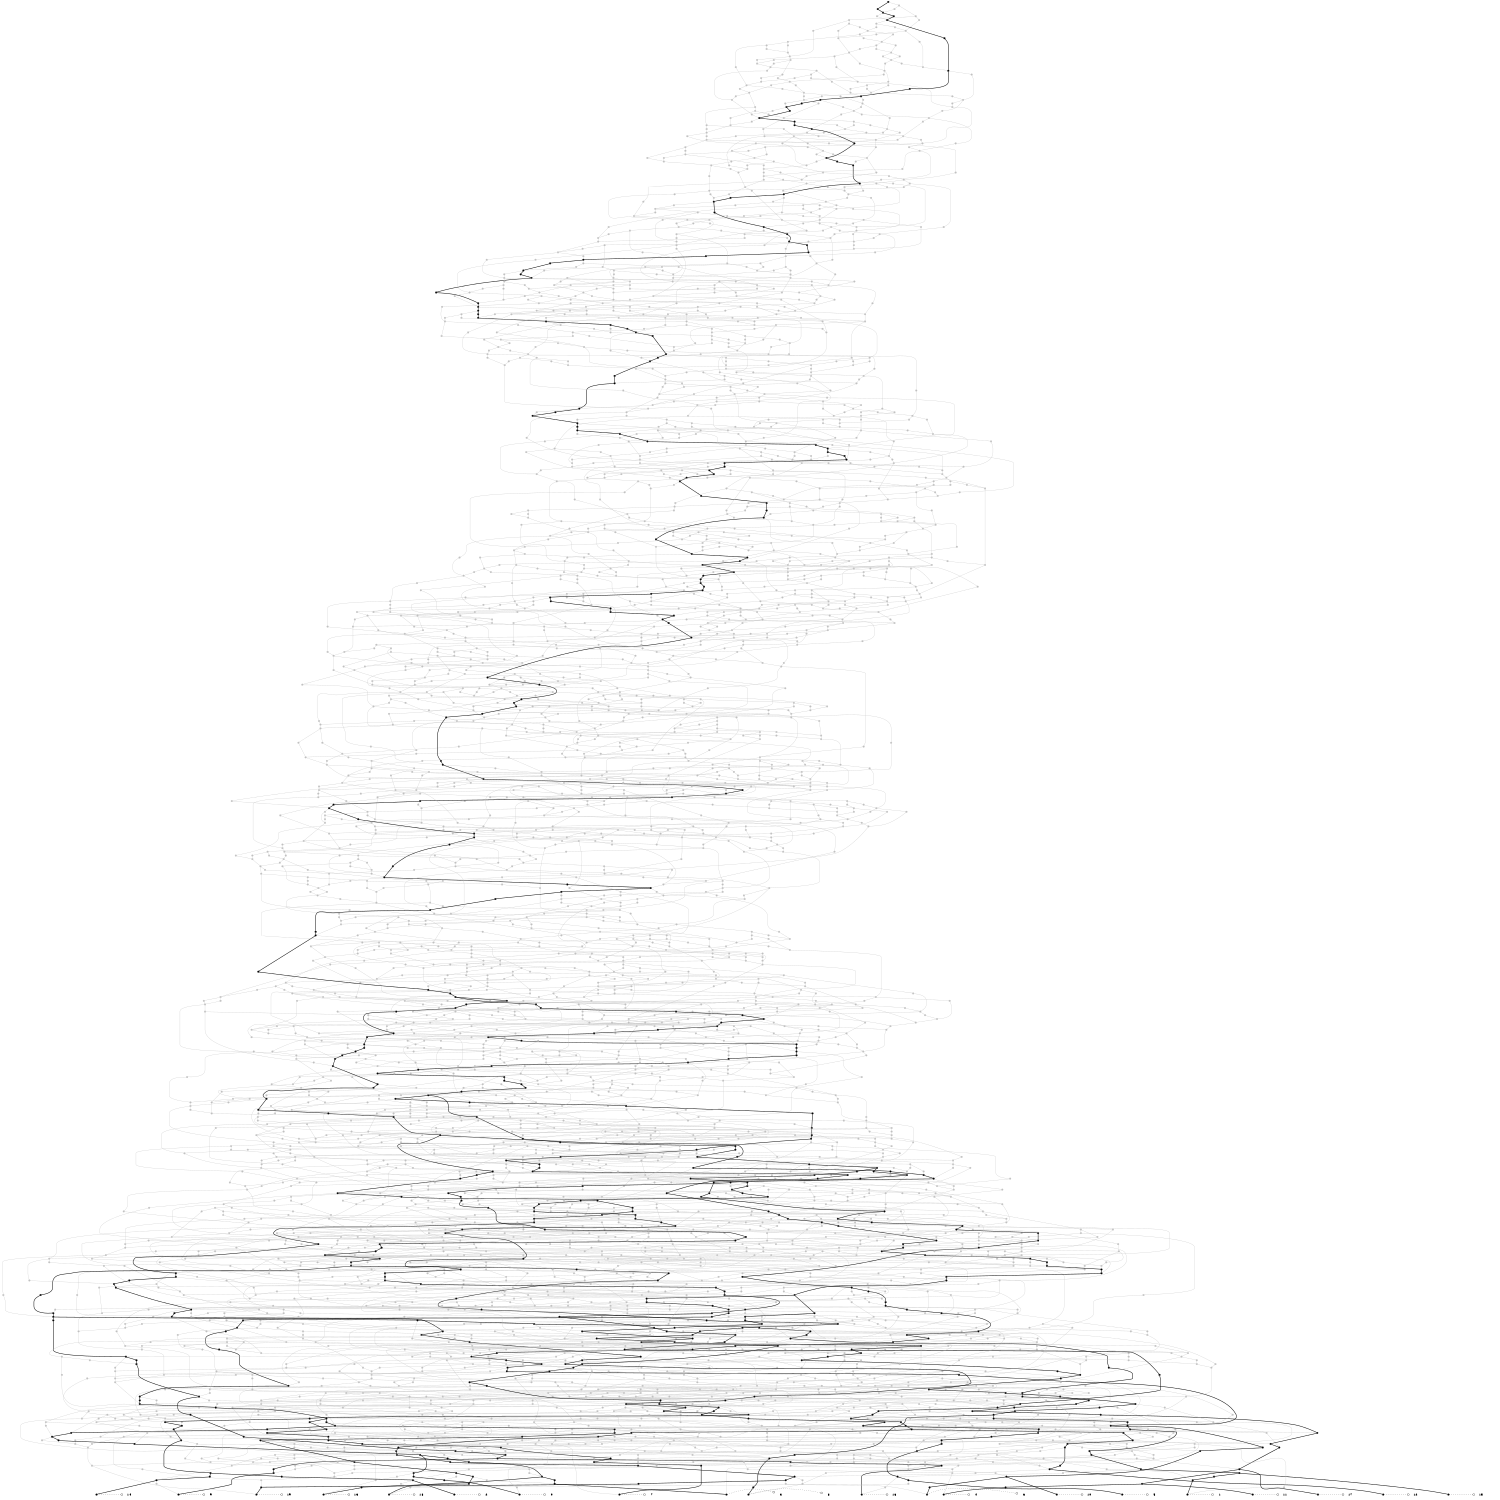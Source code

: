 digraph G {fontsize=5;ranksep=0.02;ratio=fill;size="10,10";
edge[arrowhead=none];
{rank=same;1[shape=point] 2[shape=point] 3[shape=point] 4[shape=point] 5[shape=point] 6[shape=point] 7[shape=point] 8[shape=point] 9[shape=point] 10[shape=point] 11[shape=point] 12[shape=point] 13[shape=point] 14[shape=point] 15[shape=point] 16[shape=point] 17[shape=point] 18[shape=point] 19[shape=point] 20[shape=point] }
1[shape=point,width=0.10,height=0.10]
1->4336[style=dotted,arrowhead=odot,arrowsize=1];
4336[shape=plaintext,label="0"];
{rank=same; 1;4336}
2[shape=point,width=0.10,height=0.10]
2->4337[style=dotted,arrowhead=odot,arrowsize=1];
4337[shape=plaintext,label="1"];
{rank=same; 2;4337}
3[shape=point,width=0.10,height=0.10]
3->4338[style=dotted,arrowhead=odot,arrowsize=1];
4338[shape=plaintext,label="2"];
{rank=same; 3;4338}
4[shape=point,width=0.10,height=0.10]
4->4339[style=dotted,arrowhead=odot,arrowsize=1];
4339[shape=plaintext,label="3"];
{rank=same; 4;4339}
5[shape=point,width=0.10,height=0.10]
5->4340[style=dotted,arrowhead=odot,arrowsize=1];
4340[shape=plaintext,label="4"];
{rank=same; 5;4340}
6[shape=point,width=0.10,height=0.10]
6->4341[style=dotted,arrowhead=odot,arrowsize=1];
4341[shape=plaintext,label="5"];
{rank=same; 6;4341}
7[shape=point,width=0.10,height=0.10]
7->4342[style=dotted,arrowhead=odot,arrowsize=1];
4342[shape=plaintext,label="6"];
{rank=same; 7;4342}
8[shape=point,width=0.10,height=0.10]
8->4343[style=dotted,arrowhead=odot,arrowsize=1];
4343[shape=plaintext,label="7"];
{rank=same; 8;4343}
9[shape=point,width=0.10,height=0.10]
9->4344[style=dotted,arrowhead=odot,arrowsize=1];
4344[shape=plaintext,label="8"];
{rank=same; 9;4344}
10[shape=point,width=0.10,height=0.10]
10->4345[style=dotted,arrowhead=odot,arrowsize=1];
4345[shape=plaintext,label="9"];
{rank=same; 10;4345}
11[shape=point,width=0.10,height=0.10]
11->4346[style=dotted,arrowhead=odot,arrowsize=1];
4346[shape=plaintext,label="10"];
{rank=same; 11;4346}
12[shape=point,width=0.10,height=0.10]
12->4347[style=dotted,arrowhead=odot,arrowsize=1];
4347[shape=plaintext,label="11"];
{rank=same; 12;4347}
13[shape=point,width=0.10,height=0.10]
13->4348[style=dotted,arrowhead=odot,arrowsize=1];
4348[shape=plaintext,label="12"];
{rank=same; 13;4348}
14[shape=point,width=0.10,height=0.10]
14->4349[style=dotted,arrowhead=odot,arrowsize=1];
4349[shape=plaintext,label="13"];
{rank=same; 14;4349}
15[shape=point,width=0.10,height=0.10]
15->4350[style=dotted,arrowhead=odot,arrowsize=1];
4350[shape=plaintext,label="14"];
{rank=same; 15;4350}
16[shape=point,width=0.10,height=0.10]
16->4351[style=dotted,arrowhead=odot,arrowsize=1];
4351[shape=plaintext,label="15"];
{rank=same; 16;4351}
17[shape=point,width=0.10,height=0.10]
17->4352[style=dotted,arrowhead=odot,arrowsize=1];
4352[shape=plaintext,label="16"];
{rank=same; 17;4352}
18[shape=point,width=0.10,height=0.10]
18->4353[style=dotted,arrowhead=odot,arrowsize=1];
4353[shape=plaintext,label="17"];
{rank=same; 18;4353}
19[shape=point,width=0.10,height=0.10]
19->4354[style=dotted,arrowhead=odot,arrowsize=1];
4354[shape=plaintext,label="18"];
{rank=same; 19;4354}
20[shape=point,width=0.10,height=0.10]
20->4355[style=dotted,arrowhead=odot,arrowsize=1];
4355[shape=plaintext,label="19"];
{rank=same; 20;4355}
21[shape=point,width=0.10,height=0.10]
22[shape=point,width=0.10,height=0.10,color=gray]
23[shape=point,width=0.10,height=0.10]
24[shape=point,width=0.10,height=0.10,color=gray]
25[shape=point,width=0.10,height=0.10]
26[shape=point,width=0.10,height=0.10,color=gray]
27[shape=point,width=0.10,height=0.10]
28[shape=point,width=0.10,height=0.10,color=gray]
29[shape=point,width=0.10,height=0.10]
30[shape=point,width=0.10,height=0.10,color=gray]
31[shape=point,width=0.10,height=0.10]
32[shape=point,width=0.10,height=0.10,color=gray]
33[shape=point,width=0.10,height=0.10]
34[shape=point,width=0.10,height=0.10]
35[shape=point,width=0.10,height=0.10]
36[shape=point,width=0.10,height=0.10,color=gray]
37[shape=point,width=0.10,height=0.10]
38[shape=point,width=0.10,height=0.10,color=gray]
39[shape=point,width=0.10,height=0.10]
40[shape=point,width=0.10,height=0.10,color=gray]
41[shape=point,width=0.10,height=0.10]
42[shape=point,width=0.10,height=0.10,color=gray]
43[shape=point,width=0.10,height=0.10]
44[shape=point,width=0.10,height=0.10,color=gray]
45[shape=point,width=0.10,height=0.10]
46[shape=point,width=0.10,height=0.10]
47[shape=point,width=0.10,height=0.10]
48[shape=point,width=0.10,height=0.10,color=gray]
49[shape=point,width=0.10,height=0.10,color=gray]
50[shape=point,width=0.10,height=0.10,color=gray]
51[shape=point,width=0.10,height=0.10]
52[shape=point,width=0.10,height=0.10,color=gray]
53[shape=point,width=0.10,height=0.10]
54[shape=point,width=0.10,height=0.10,color=gray]
55[shape=point,width=0.10,height=0.10]
56[shape=point,width=0.10,height=0.10,color=gray]
57[shape=point,width=0.10,height=0.10]
58[shape=point,width=0.10,height=0.10,color=gray]
59[shape=point,width=0.10,height=0.10]
60[shape=point,width=0.10,height=0.10,color=gray]
61[shape=point,width=0.10,height=0.10,color=gray]
62[shape=point,width=0.10,height=0.10,color=gray]
63[shape=point,width=0.10,height=0.10,color=gray]
64[shape=point,width=0.10,height=0.10]
65[shape=point,width=0.10,height=0.10,color=gray]
66[shape=point,width=0.10,height=0.10,color=gray]
67[shape=point,width=0.10,height=0.10,color=gray]
68[shape=point,width=0.10,height=0.10,color=gray]
69[shape=point,width=0.10,height=0.10]
70[shape=point,width=0.10,height=0.10]
71[shape=point,width=0.10,height=0.10]
72[shape=point,width=0.10,height=0.10]
73[shape=point,width=0.10,height=0.10,color=gray]
74[shape=point,width=0.10,height=0.10]
75[shape=point,width=0.10,height=0.10]
76[shape=point,width=0.10,height=0.10,color=gray]
77[shape=point,width=0.10,height=0.10,color=gray]
78[shape=point,width=0.10,height=0.10,color=gray]
79[shape=point,width=0.10,height=0.10,color=gray]
80[shape=point,width=0.10,height=0.10,color=gray]
81[shape=point,width=0.10,height=0.10]
82[shape=point,width=0.10,height=0.10,color=gray]
83[shape=point,width=0.10,height=0.10]
84[shape=point,width=0.10,height=0.10]
85[shape=point,width=0.10,height=0.10]
86[shape=point,width=0.10,height=0.10,color=gray]
87[shape=point,width=0.10,height=0.10,color=gray]
88[shape=point,width=0.10,height=0.10,color=gray]
89[shape=point,width=0.10,height=0.10,color=gray]
90[shape=point,width=0.10,height=0.10,color=gray]
91[shape=point,width=0.10,height=0.10,color=gray]
92[shape=point,width=0.10,height=0.10,color=gray]
93[shape=point,width=0.10,height=0.10,color=gray]
94[shape=point,width=0.10,height=0.10,color=gray]
95[shape=point,width=0.10,height=0.10]
96[shape=point,width=0.10,height=0.10,color=gray]
97[shape=point,width=0.10,height=0.10,color=gray]
98[shape=point,width=0.10,height=0.10,color=gray]
99[shape=point,width=0.10,height=0.10,color=gray]
100[shape=point,width=0.10,height=0.10,color=gray]
101[shape=point,width=0.10,height=0.10,color=gray]
102[shape=point,width=0.10,height=0.10]
103[shape=point,width=0.10,height=0.10]
104[shape=point,width=0.10,height=0.10]
105[shape=point,width=0.10,height=0.10,color=gray]
106[shape=point,width=0.10,height=0.10]
107[shape=point,width=0.10,height=0.10]
108[shape=point,width=0.10,height=0.10,color=gray]
109[shape=point,width=0.10,height=0.10,color=gray]
110[shape=point,width=0.10,height=0.10,color=gray]
111[shape=point,width=0.10,height=0.10]
112[shape=point,width=0.10,height=0.10,color=gray]
113[shape=point,width=0.10,height=0.10]
114[shape=point,width=0.10,height=0.10,color=gray]
115[shape=point,width=0.10,height=0.10,color=gray]
116[shape=point,width=0.10,height=0.10]
117[shape=point,width=0.10,height=0.10,color=gray]
118[shape=point,width=0.10,height=0.10,color=gray]
119[shape=point,width=0.10,height=0.10,color=gray]
120[shape=point,width=0.10,height=0.10]
121[shape=point,width=0.10,height=0.10,color=gray]
122[shape=point,width=0.10,height=0.10,color=gray]
123[shape=point,width=0.10,height=0.10,color=gray]
124[shape=point,width=0.10,height=0.10,color=gray]
125[shape=point,width=0.10,height=0.10]
126[shape=point,width=0.10,height=0.10,color=gray]
127[shape=point,width=0.10,height=0.10]
128[shape=point,width=0.10,height=0.10,color=gray]
129[shape=point,width=0.10,height=0.10]
130[shape=point,width=0.10,height=0.10,color=gray]
131[shape=point,width=0.10,height=0.10]
132[shape=point,width=0.10,height=0.10,color=gray]
133[shape=point,width=0.10,height=0.10,color=gray]
134[shape=point,width=0.10,height=0.10]
135[shape=point,width=0.10,height=0.10,color=gray]
136[shape=point,width=0.10,height=0.10,color=gray]
137[shape=point,width=0.10,height=0.10,color=gray]
138[shape=point,width=0.10,height=0.10,color=gray]
139[shape=point,width=0.10,height=0.10,color=gray]
140[shape=point,width=0.10,height=0.10]
141[shape=point,width=0.10,height=0.10,color=gray]
142[shape=point,width=0.10,height=0.10]
143[shape=point,width=0.10,height=0.10,color=gray]
144[shape=point,width=0.10,height=0.10,color=gray]
145[shape=point,width=0.10,height=0.10,color=gray]
146[shape=point,width=0.10,height=0.10]
147[shape=point,width=0.10,height=0.10,color=gray]
148[shape=point,width=0.10,height=0.10,color=gray]
149[shape=point,width=0.10,height=0.10,color=gray]
150[shape=point,width=0.10,height=0.10,color=gray]
151[shape=point,width=0.10,height=0.10]
152[shape=point,width=0.10,height=0.10,color=gray]
153[shape=point,width=0.10,height=0.10,color=gray]
154[shape=point,width=0.10,height=0.10]
155[shape=point,width=0.10,height=0.10,color=gray]
156[shape=point,width=0.10,height=0.10]
157[shape=point,width=0.10,height=0.10,color=gray]
158[shape=point,width=0.10,height=0.10,color=gray]
159[shape=point,width=0.10,height=0.10,color=gray]
160[shape=point,width=0.10,height=0.10,color=gray]
161[shape=point,width=0.10,height=0.10,color=gray]
162[shape=point,width=0.10,height=0.10,color=gray]
163[shape=point,width=0.10,height=0.10]
164[shape=point,width=0.10,height=0.10,color=gray]
165[shape=point,width=0.10,height=0.10]
166[shape=point,width=0.10,height=0.10,color=gray]
167[shape=point,width=0.10,height=0.10]
168[shape=point,width=0.10,height=0.10,color=gray]
169[shape=point,width=0.10,height=0.10,color=gray]
170[shape=point,width=0.10,height=0.10]
171[shape=point,width=0.10,height=0.10,color=gray]
172[shape=point,width=0.10,height=0.10,color=gray]
173[shape=point,width=0.10,height=0.10,color=gray]
174[shape=point,width=0.10,height=0.10,color=gray]
175[shape=point,width=0.10,height=0.10,color=gray]
176[shape=point,width=0.10,height=0.10,color=gray]
177[shape=point,width=0.10,height=0.10]
178[shape=point,width=0.10,height=0.10,color=gray]
179[shape=point,width=0.10,height=0.10,color=gray]
180[shape=point,width=0.10,height=0.10,color=gray]
181[shape=point,width=0.10,height=0.10,color=gray]
182[shape=point,width=0.10,height=0.10,color=gray]
183[shape=point,width=0.10,height=0.10,color=gray]
184[shape=point,width=0.10,height=0.10,color=gray]
185[shape=point,width=0.10,height=0.10]
186[shape=point,width=0.10,height=0.10]
187[shape=point,width=0.10,height=0.10]
188[shape=point,width=0.10,height=0.10,color=gray]
189[shape=point,width=0.10,height=0.10,color=gray]
190[shape=point,width=0.10,height=0.10,color=gray]
191[shape=point,width=0.10,height=0.10,color=gray]
192[shape=point,width=0.10,height=0.10,color=gray]
193[shape=point,width=0.10,height=0.10,color=gray]
194[shape=point,width=0.10,height=0.10,color=gray]
195[shape=point,width=0.10,height=0.10,color=gray]
196[shape=point,width=0.10,height=0.10,color=gray]
197[shape=point,width=0.10,height=0.10,color=gray]
198[shape=point,width=0.10,height=0.10,color=gray]
199[shape=point,width=0.10,height=0.10,color=gray]
200[shape=point,width=0.10,height=0.10,color=gray]
201[shape=point,width=0.10,height=0.10]
202[shape=point,width=0.10,height=0.10,color=gray]
203[shape=point,width=0.10,height=0.10,color=gray]
204[shape=point,width=0.10,height=0.10,color=gray]
205[shape=point,width=0.10,height=0.10,color=gray]
206[shape=point,width=0.10,height=0.10,color=gray]
207[shape=point,width=0.10,height=0.10,color=gray]
208[shape=point,width=0.10,height=0.10,color=gray]
209[shape=point,width=0.10,height=0.10,color=gray]
210[shape=point,width=0.10,height=0.10,color=gray]
211[shape=point,width=0.10,height=0.10,color=gray]
212[shape=point,width=0.10,height=0.10]
213[shape=point,width=0.10,height=0.10,color=gray]
214[shape=point,width=0.10,height=0.10,color=gray]
215[shape=point,width=0.10,height=0.10,color=gray]
216[shape=point,width=0.10,height=0.10,color=gray]
217[shape=point,width=0.10,height=0.10,color=gray]
218[shape=point,width=0.10,height=0.10,color=gray]
219[shape=point,width=0.10,height=0.10,color=gray]
220[shape=point,width=0.10,height=0.10,color=gray]
221[shape=point,width=0.10,height=0.10,color=gray]
222[shape=point,width=0.10,height=0.10,color=gray]
223[shape=point,width=0.10,height=0.10,color=gray]
224[shape=point,width=0.10,height=0.10,color=gray]
225[shape=point,width=0.10,height=0.10,color=gray]
226[shape=point,width=0.10,height=0.10,color=gray]
227[shape=point,width=0.10,height=0.10,color=gray]
228[shape=point,width=0.10,height=0.10]
229[shape=point,width=0.10,height=0.10]
230[shape=point,width=0.10,height=0.10]
231[shape=point,width=0.10,height=0.10,color=gray]
232[shape=point,width=0.10,height=0.10,color=gray]
233[shape=point,width=0.10,height=0.10,color=gray]
234[shape=point,width=0.10,height=0.10]
235[shape=point,width=0.10,height=0.10,color=gray]
236[shape=point,width=0.10,height=0.10,color=gray]
237[shape=point,width=0.10,height=0.10,color=gray]
238[shape=point,width=0.10,height=0.10]
239[shape=point,width=0.10,height=0.10]
240[shape=point,width=0.10,height=0.10]
241[shape=point,width=0.10,height=0.10,color=gray]
242[shape=point,width=0.10,height=0.10]
243[shape=point,width=0.10,height=0.10,color=gray]
244[shape=point,width=0.10,height=0.10,color=gray]
245[shape=point,width=0.10,height=0.10,color=gray]
246[shape=point,width=0.10,height=0.10,color=gray]
247[shape=point,width=0.10,height=0.10,color=gray]
248[shape=point,width=0.10,height=0.10,color=gray]
249[shape=point,width=0.10,height=0.10,color=gray]
250[shape=point,width=0.10,height=0.10,color=gray]
251[shape=point,width=0.10,height=0.10,color=gray]
252[shape=point,width=0.10,height=0.10,color=gray]
253[shape=point,width=0.10,height=0.10,color=gray]
254[shape=point,width=0.10,height=0.10]
255[shape=point,width=0.10,height=0.10,color=gray]
256[shape=point,width=0.10,height=0.10,color=gray]
257[shape=point,width=0.10,height=0.10,color=gray]
258[shape=point,width=0.10,height=0.10]
259[shape=point,width=0.10,height=0.10,color=gray]
260[shape=point,width=0.10,height=0.10,color=gray]
261[shape=point,width=0.10,height=0.10,color=gray]
262[shape=point,width=0.10,height=0.10,color=gray]
263[shape=point,width=0.10,height=0.10,color=gray]
264[shape=point,width=0.10,height=0.10]
265[shape=point,width=0.10,height=0.10,color=gray]
266[shape=point,width=0.10,height=0.10]
267[shape=point,width=0.10,height=0.10,color=gray]
268[shape=point,width=0.10,height=0.10,color=gray]
269[shape=point,width=0.10,height=0.10]
270[shape=point,width=0.10,height=0.10]
271[shape=point,width=0.10,height=0.10,color=gray]
272[shape=point,width=0.10,height=0.10,color=gray]
273[shape=point,width=0.10,height=0.10]
274[shape=point,width=0.10,height=0.10]
275[shape=point,width=0.10,height=0.10]
276[shape=point,width=0.10,height=0.10,color=gray]
277[shape=point,width=0.10,height=0.10,color=gray]
278[shape=point,width=0.10,height=0.10,color=gray]
279[shape=point,width=0.10,height=0.10,color=gray]
280[shape=point,width=0.10,height=0.10]
281[shape=point,width=0.10,height=0.10,color=gray]
282[shape=point,width=0.10,height=0.10,color=gray]
283[shape=point,width=0.10,height=0.10]
284[shape=point,width=0.10,height=0.10,color=gray]
285[shape=point,width=0.10,height=0.10,color=gray]
286[shape=point,width=0.10,height=0.10,color=gray]
287[shape=point,width=0.10,height=0.10]
288[shape=point,width=0.10,height=0.10,color=gray]
289[shape=point,width=0.10,height=0.10]
290[shape=point,width=0.10,height=0.10,color=gray]
291[shape=point,width=0.10,height=0.10]
292[shape=point,width=0.10,height=0.10,color=gray]
293[shape=point,width=0.10,height=0.10]
294[shape=point,width=0.10,height=0.10,color=gray]
295[shape=point,width=0.10,height=0.10]
296[shape=point,width=0.10,height=0.10,color=gray]
297[shape=point,width=0.10,height=0.10,color=gray]
298[shape=point,width=0.10,height=0.10,color=gray]
299[shape=point,width=0.10,height=0.10,color=gray]
300[shape=point,width=0.10,height=0.10]
301[shape=point,width=0.10,height=0.10,color=gray]
302[shape=point,width=0.10,height=0.10,color=gray]
303[shape=point,width=0.10,height=0.10,color=gray]
304[shape=point,width=0.10,height=0.10,color=gray]
305[shape=point,width=0.10,height=0.10,color=gray]
306[shape=point,width=0.10,height=0.10,color=gray]
307[shape=point,width=0.10,height=0.10,color=gray]
308[shape=point,width=0.10,height=0.10,color=gray]
309[shape=point,width=0.10,height=0.10,color=gray]
310[shape=point,width=0.10,height=0.10,color=gray]
311[shape=point,width=0.10,height=0.10,color=gray]
312[shape=point,width=0.10,height=0.10,color=gray]
313[shape=point,width=0.10,height=0.10,color=gray]
314[shape=point,width=0.10,height=0.10,color=gray]
315[shape=point,width=0.10,height=0.10]
316[shape=point,width=0.10,height=0.10,color=gray]
317[shape=point,width=0.10,height=0.10,color=gray]
318[shape=point,width=0.10,height=0.10,color=gray]
319[shape=point,width=0.10,height=0.10,color=gray]
320[shape=point,width=0.10,height=0.10,color=gray]
321[shape=point,width=0.10,height=0.10,color=gray]
322[shape=point,width=0.10,height=0.10,color=gray]
323[shape=point,width=0.10,height=0.10,color=gray]
324[shape=point,width=0.10,height=0.10]
325[shape=point,width=0.10,height=0.10,color=gray]
326[shape=point,width=0.10,height=0.10,color=gray]
327[shape=point,width=0.10,height=0.10,color=gray]
328[shape=point,width=0.10,height=0.10,color=gray]
329[shape=point,width=0.10,height=0.10,color=gray]
330[shape=point,width=0.10,height=0.10,color=gray]
331[shape=point,width=0.10,height=0.10,color=gray]
332[shape=point,width=0.10,height=0.10]
333[shape=point,width=0.10,height=0.10,color=gray]
334[shape=point,width=0.10,height=0.10]
335[shape=point,width=0.10,height=0.10,color=gray]
336[shape=point,width=0.10,height=0.10,color=gray]
337[shape=point,width=0.10,height=0.10,color=gray]
338[shape=point,width=0.10,height=0.10,color=gray]
339[shape=point,width=0.10,height=0.10,color=gray]
340[shape=point,width=0.10,height=0.10]
341[shape=point,width=0.10,height=0.10,color=gray]
342[shape=point,width=0.10,height=0.10,color=gray]
343[shape=point,width=0.10,height=0.10,color=gray]
344[shape=point,width=0.10,height=0.10,color=gray]
345[shape=point,width=0.10,height=0.10,color=gray]
346[shape=point,width=0.10,height=0.10,color=gray]
347[shape=point,width=0.10,height=0.10,color=gray]
348[shape=point,width=0.10,height=0.10,color=gray]
349[shape=point,width=0.10,height=0.10,color=gray]
350[shape=point,width=0.10,height=0.10,color=gray]
351[shape=point,width=0.10,height=0.10,color=gray]
352[shape=point,width=0.10,height=0.10,color=gray]
353[shape=point,width=0.10,height=0.10,color=gray]
354[shape=point,width=0.10,height=0.10,color=gray]
355[shape=point,width=0.10,height=0.10,color=gray]
356[shape=point,width=0.10,height=0.10,color=gray]
357[shape=point,width=0.10,height=0.10,color=gray]
358[shape=point,width=0.10,height=0.10,color=gray]
359[shape=point,width=0.10,height=0.10,color=gray]
360[shape=point,width=0.10,height=0.10,color=gray]
361[shape=point,width=0.10,height=0.10,color=gray]
362[shape=point,width=0.10,height=0.10,color=gray]
363[shape=point,width=0.10,height=0.10]
364[shape=point,width=0.10,height=0.10,color=gray]
365[shape=point,width=0.10,height=0.10,color=gray]
366[shape=point,width=0.10,height=0.10,color=gray]
367[shape=point,width=0.10,height=0.10,color=gray]
368[shape=point,width=0.10,height=0.10,color=gray]
369[shape=point,width=0.10,height=0.10,color=gray]
370[shape=point,width=0.10,height=0.10,color=gray]
371[shape=point,width=0.10,height=0.10,color=gray]
372[shape=point,width=0.10,height=0.10]
373[shape=point,width=0.10,height=0.10,color=gray]
374[shape=point,width=0.10,height=0.10,color=gray]
375[shape=point,width=0.10,height=0.10]
376[shape=point,width=0.10,height=0.10,color=gray]
377[shape=point,width=0.10,height=0.10,color=gray]
378[shape=point,width=0.10,height=0.10,color=gray]
379[shape=point,width=0.10,height=0.10]
380[shape=point,width=0.10,height=0.10,color=gray]
381[shape=point,width=0.10,height=0.10]
382[shape=point,width=0.10,height=0.10,color=gray]
383[shape=point,width=0.10,height=0.10]
384[shape=point,width=0.10,height=0.10,color=gray]
385[shape=point,width=0.10,height=0.10,color=gray]
386[shape=point,width=0.10,height=0.10,color=gray]
387[shape=point,width=0.10,height=0.10]
388[shape=point,width=0.10,height=0.10,color=gray]
389[shape=point,width=0.10,height=0.10,color=gray]
390[shape=point,width=0.10,height=0.10,color=gray]
391[shape=point,width=0.10,height=0.10,color=gray]
392[shape=point,width=0.10,height=0.10,color=gray]
393[shape=point,width=0.10,height=0.10,color=gray]
394[shape=point,width=0.10,height=0.10]
395[shape=point,width=0.10,height=0.10,color=gray]
396[shape=point,width=0.10,height=0.10,color=gray]
397[shape=point,width=0.10,height=0.10,color=gray]
398[shape=point,width=0.10,height=0.10,color=gray]
399[shape=point,width=0.10,height=0.10,color=gray]
400[shape=point,width=0.10,height=0.10,color=gray]
401[shape=point,width=0.10,height=0.10,color=gray]
402[shape=point,width=0.10,height=0.10,color=gray]
403[shape=point,width=0.10,height=0.10,color=gray]
404[shape=point,width=0.10,height=0.10]
405[shape=point,width=0.10,height=0.10]
406[shape=point,width=0.10,height=0.10,color=gray]
407[shape=point,width=0.10,height=0.10,color=gray]
408[shape=point,width=0.10,height=0.10,color=gray]
409[shape=point,width=0.10,height=0.10,color=gray]
410[shape=point,width=0.10,height=0.10,color=gray]
411[shape=point,width=0.10,height=0.10,color=gray]
412[shape=point,width=0.10,height=0.10,color=gray]
413[shape=point,width=0.10,height=0.10]
414[shape=point,width=0.10,height=0.10,color=gray]
415[shape=point,width=0.10,height=0.10,color=gray]
416[shape=point,width=0.10,height=0.10,color=gray]
417[shape=point,width=0.10,height=0.10,color=gray]
418[shape=point,width=0.10,height=0.10,color=gray]
419[shape=point,width=0.10,height=0.10,color=gray]
420[shape=point,width=0.10,height=0.10,color=gray]
421[shape=point,width=0.10,height=0.10,color=gray]
422[shape=point,width=0.10,height=0.10,color=gray]
423[shape=point,width=0.10,height=0.10,color=gray]
424[shape=point,width=0.10,height=0.10,color=gray]
425[shape=point,width=0.10,height=0.10]
426[shape=point,width=0.10,height=0.10,color=gray]
427[shape=point,width=0.10,height=0.10,color=gray]
428[shape=point,width=0.10,height=0.10,color=gray]
429[shape=point,width=0.10,height=0.10,color=gray]
430[shape=point,width=0.10,height=0.10,color=gray]
431[shape=point,width=0.10,height=0.10]
432[shape=point,width=0.10,height=0.10,color=gray]
433[shape=point,width=0.10,height=0.10]
434[shape=point,width=0.10,height=0.10]
435[shape=point,width=0.10,height=0.10,color=gray]
436[shape=point,width=0.10,height=0.10]
437[shape=point,width=0.10,height=0.10,color=gray]
438[shape=point,width=0.10,height=0.10]
439[shape=point,width=0.10,height=0.10]
440[shape=point,width=0.10,height=0.10]
441[shape=point,width=0.10,height=0.10,color=gray]
442[shape=point,width=0.10,height=0.10,color=gray]
443[shape=point,width=0.10,height=0.10,color=gray]
444[shape=point,width=0.10,height=0.10]
445[shape=point,width=0.10,height=0.10,color=gray]
446[shape=point,width=0.10,height=0.10,color=gray]
447[shape=point,width=0.10,height=0.10,color=gray]
448[shape=point,width=0.10,height=0.10]
449[shape=point,width=0.10,height=0.10]
450[shape=point,width=0.10,height=0.10,color=gray]
451[shape=point,width=0.10,height=0.10,color=gray]
452[shape=point,width=0.10,height=0.10]
453[shape=point,width=0.10,height=0.10,color=gray]
454[shape=point,width=0.10,height=0.10,color=gray]
455[shape=point,width=0.10,height=0.10]
456[shape=point,width=0.10,height=0.10,color=gray]
457[shape=point,width=0.10,height=0.10]
458[shape=point,width=0.10,height=0.10,color=gray]
459[shape=point,width=0.10,height=0.10,color=gray]
460[shape=point,width=0.10,height=0.10,color=gray]
461[shape=point,width=0.10,height=0.10,color=gray]
462[shape=point,width=0.10,height=0.10,color=gray]
463[shape=point,width=0.10,height=0.10]
464[shape=point,width=0.10,height=0.10,color=gray]
465[shape=point,width=0.10,height=0.10,color=gray]
466[shape=point,width=0.10,height=0.10,color=gray]
467[shape=point,width=0.10,height=0.10,color=gray]
468[shape=point,width=0.10,height=0.10]
469[shape=point,width=0.10,height=0.10,color=gray]
470[shape=point,width=0.10,height=0.10,color=gray]
471[shape=point,width=0.10,height=0.10,color=gray]
472[shape=point,width=0.10,height=0.10]
473[shape=point,width=0.10,height=0.10,color=gray]
474[shape=point,width=0.10,height=0.10,color=gray]
475[shape=point,width=0.10,height=0.10,color=gray]
476[shape=point,width=0.10,height=0.10]
477[shape=point,width=0.10,height=0.10,color=gray]
478[shape=point,width=0.10,height=0.10,color=gray]
479[shape=point,width=0.10,height=0.10,color=gray]
480[shape=point,width=0.10,height=0.10,color=gray]
481[shape=point,width=0.10,height=0.10,color=gray]
482[shape=point,width=0.10,height=0.10]
483[shape=point,width=0.10,height=0.10,color=gray]
484[shape=point,width=0.10,height=0.10,color=gray]
485[shape=point,width=0.10,height=0.10,color=gray]
486[shape=point,width=0.10,height=0.10,color=gray]
487[shape=point,width=0.10,height=0.10,color=gray]
488[shape=point,width=0.10,height=0.10]
489[shape=point,width=0.10,height=0.10]
490[shape=point,width=0.10,height=0.10,color=gray]
491[shape=point,width=0.10,height=0.10,color=gray]
492[shape=point,width=0.10,height=0.10,color=gray]
493[shape=point,width=0.10,height=0.10,color=gray]
494[shape=point,width=0.10,height=0.10,color=gray]
495[shape=point,width=0.10,height=0.10,color=gray]
496[shape=point,width=0.10,height=0.10,color=gray]
497[shape=point,width=0.10,height=0.10,color=gray]
498[shape=point,width=0.10,height=0.10]
499[shape=point,width=0.10,height=0.10,color=gray]
500[shape=point,width=0.10,height=0.10,color=gray]
501[shape=point,width=0.10,height=0.10,color=gray]
502[shape=point,width=0.10,height=0.10,color=gray]
503[shape=point,width=0.10,height=0.10,color=gray]
504[shape=point,width=0.10,height=0.10,color=gray]
505[shape=point,width=0.10,height=0.10,color=gray]
506[shape=point,width=0.10,height=0.10,color=gray]
507[shape=point,width=0.10,height=0.10]
508[shape=point,width=0.10,height=0.10]
509[shape=point,width=0.10,height=0.10,color=gray]
510[shape=point,width=0.10,height=0.10]
511[shape=point,width=0.10,height=0.10]
512[shape=point,width=0.10,height=0.10,color=gray]
513[shape=point,width=0.10,height=0.10,color=gray]
514[shape=point,width=0.10,height=0.10,color=gray]
515[shape=point,width=0.10,height=0.10,color=gray]
516[shape=point,width=0.10,height=0.10,color=gray]
517[shape=point,width=0.10,height=0.10,color=gray]
518[shape=point,width=0.10,height=0.10,color=gray]
519[shape=point,width=0.10,height=0.10,color=gray]
520[shape=point,width=0.10,height=0.10,color=gray]
521[shape=point,width=0.10,height=0.10,color=gray]
522[shape=point,width=0.10,height=0.10]
523[shape=point,width=0.10,height=0.10,color=gray]
524[shape=point,width=0.10,height=0.10]
525[shape=point,width=0.10,height=0.10]
526[shape=point,width=0.10,height=0.10]
527[shape=point,width=0.10,height=0.10,color=gray]
528[shape=point,width=0.10,height=0.10,color=gray]
529[shape=point,width=0.10,height=0.10]
530[shape=point,width=0.10,height=0.10,color=gray]
531[shape=point,width=0.10,height=0.10]
532[shape=point,width=0.10,height=0.10,color=gray]
533[shape=point,width=0.10,height=0.10,color=gray]
534[shape=point,width=0.10,height=0.10,color=gray]
535[shape=point,width=0.10,height=0.10,color=gray]
536[shape=point,width=0.10,height=0.10,color=gray]
537[shape=point,width=0.10,height=0.10,color=gray]
538[shape=point,width=0.10,height=0.10,color=gray]
539[shape=point,width=0.10,height=0.10,color=gray]
540[shape=point,width=0.10,height=0.10,color=gray]
541[shape=point,width=0.10,height=0.10,color=gray]
542[shape=point,width=0.10,height=0.10,color=gray]
543[shape=point,width=0.10,height=0.10,color=gray]
544[shape=point,width=0.10,height=0.10]
545[shape=point,width=0.10,height=0.10,color=gray]
546[shape=point,width=0.10,height=0.10,color=gray]
547[shape=point,width=0.10,height=0.10,color=gray]
548[shape=point,width=0.10,height=0.10,color=gray]
549[shape=point,width=0.10,height=0.10,color=gray]
550[shape=point,width=0.10,height=0.10,color=gray]
551[shape=point,width=0.10,height=0.10]
552[shape=point,width=0.10,height=0.10]
553[shape=point,width=0.10,height=0.10,color=gray]
554[shape=point,width=0.10,height=0.10,color=gray]
555[shape=point,width=0.10,height=0.10]
556[shape=point,width=0.10,height=0.10,color=gray]
557[shape=point,width=0.10,height=0.10,color=gray]
558[shape=point,width=0.10,height=0.10,color=gray]
559[shape=point,width=0.10,height=0.10]
560[shape=point,width=0.10,height=0.10,color=gray]
561[shape=point,width=0.10,height=0.10,color=gray]
562[shape=point,width=0.10,height=0.10,color=gray]
563[shape=point,width=0.10,height=0.10,color=gray]
564[shape=point,width=0.10,height=0.10,color=gray]
565[shape=point,width=0.10,height=0.10,color=gray]
566[shape=point,width=0.10,height=0.10]
567[shape=point,width=0.10,height=0.10,color=gray]
568[shape=point,width=0.10,height=0.10,color=gray]
569[shape=point,width=0.10,height=0.10,color=gray]
570[shape=point,width=0.10,height=0.10,color=gray]
571[shape=point,width=0.10,height=0.10,color=gray]
572[shape=point,width=0.10,height=0.10,color=gray]
573[shape=point,width=0.10,height=0.10,color=gray]
574[shape=point,width=0.10,height=0.10,color=gray]
575[shape=point,width=0.10,height=0.10,color=gray]
576[shape=point,width=0.10,height=0.10,color=gray]
577[shape=point,width=0.10,height=0.10,color=gray]
578[shape=point,width=0.10,height=0.10,color=gray]
579[shape=point,width=0.10,height=0.10,color=gray]
580[shape=point,width=0.10,height=0.10,color=gray]
581[shape=point,width=0.10,height=0.10,color=gray]
582[shape=point,width=0.10,height=0.10,color=gray]
583[shape=point,width=0.10,height=0.10,color=gray]
584[shape=point,width=0.10,height=0.10,color=gray]
585[shape=point,width=0.10,height=0.10,color=gray]
586[shape=point,width=0.10,height=0.10,color=gray]
587[shape=point,width=0.10,height=0.10,color=gray]
588[shape=point,width=0.10,height=0.10,color=gray]
589[shape=point,width=0.10,height=0.10,color=gray]
590[shape=point,width=0.10,height=0.10]
591[shape=point,width=0.10,height=0.10,color=gray]
592[shape=point,width=0.10,height=0.10,color=gray]
593[shape=point,width=0.10,height=0.10]
594[shape=point,width=0.10,height=0.10,color=gray]
595[shape=point,width=0.10,height=0.10]
596[shape=point,width=0.10,height=0.10,color=gray]
597[shape=point,width=0.10,height=0.10,color=gray]
598[shape=point,width=0.10,height=0.10,color=gray]
599[shape=point,width=0.10,height=0.10,color=gray]
600[shape=point,width=0.10,height=0.10,color=gray]
601[shape=point,width=0.10,height=0.10,color=gray]
602[shape=point,width=0.10,height=0.10,color=gray]
603[shape=point,width=0.10,height=0.10,color=gray]
604[shape=point,width=0.10,height=0.10]
605[shape=point,width=0.10,height=0.10,color=gray]
606[shape=point,width=0.10,height=0.10,color=gray]
607[shape=point,width=0.10,height=0.10,color=gray]
608[shape=point,width=0.10,height=0.10,color=gray]
609[shape=point,width=0.10,height=0.10,color=gray]
610[shape=point,width=0.10,height=0.10,color=gray]
611[shape=point,width=0.10,height=0.10,color=gray]
612[shape=point,width=0.10,height=0.10]
613[shape=point,width=0.10,height=0.10,color=gray]
614[shape=point,width=0.10,height=0.10,color=gray]
615[shape=point,width=0.10,height=0.10,color=gray]
616[shape=point,width=0.10,height=0.10]
617[shape=point,width=0.10,height=0.10]
618[shape=point,width=0.10,height=0.10,color=gray]
619[shape=point,width=0.10,height=0.10]
620[shape=point,width=0.10,height=0.10,color=gray]
621[shape=point,width=0.10,height=0.10,color=gray]
622[shape=point,width=0.10,height=0.10,color=gray]
623[shape=point,width=0.10,height=0.10,color=gray]
624[shape=point,width=0.10,height=0.10,color=gray]
625[shape=point,width=0.10,height=0.10,color=gray]
626[shape=point,width=0.10,height=0.10,color=gray]
627[shape=point,width=0.10,height=0.10,color=gray]
628[shape=point,width=0.10,height=0.10,color=gray]
629[shape=point,width=0.10,height=0.10,color=gray]
630[shape=point,width=0.10,height=0.10,color=gray]
631[shape=point,width=0.10,height=0.10,color=gray]
632[shape=point,width=0.10,height=0.10,color=gray]
633[shape=point,width=0.10,height=0.10,color=gray]
634[shape=point,width=0.10,height=0.10]
635[shape=point,width=0.10,height=0.10,color=gray]
636[shape=point,width=0.10,height=0.10,color=gray]
637[shape=point,width=0.10,height=0.10,color=gray]
638[shape=point,width=0.10,height=0.10,color=gray]
639[shape=point,width=0.10,height=0.10,color=gray]
640[shape=point,width=0.10,height=0.10,color=gray]
641[shape=point,width=0.10,height=0.10,color=gray]
642[shape=point,width=0.10,height=0.10,color=gray]
643[shape=point,width=0.10,height=0.10,color=gray]
644[shape=point,width=0.10,height=0.10,color=gray]
645[shape=point,width=0.10,height=0.10,color=gray]
646[shape=point,width=0.10,height=0.10,color=gray]
647[shape=point,width=0.10,height=0.10,color=gray]
648[shape=point,width=0.10,height=0.10]
649[shape=point,width=0.10,height=0.10]
650[shape=point,width=0.10,height=0.10,color=gray]
651[shape=point,width=0.10,height=0.10,color=gray]
652[shape=point,width=0.10,height=0.10]
653[shape=point,width=0.10,height=0.10,color=gray]
654[shape=point,width=0.10,height=0.10,color=gray]
655[shape=point,width=0.10,height=0.10,color=gray]
656[shape=point,width=0.10,height=0.10,color=gray]
657[shape=point,width=0.10,height=0.10,color=gray]
658[shape=point,width=0.10,height=0.10,color=gray]
659[shape=point,width=0.10,height=0.10,color=gray]
660[shape=point,width=0.10,height=0.10,color=gray]
661[shape=point,width=0.10,height=0.10,color=gray]
662[shape=point,width=0.10,height=0.10,color=gray]
663[shape=point,width=0.10,height=0.10,color=gray]
664[shape=point,width=0.10,height=0.10,color=gray]
665[shape=point,width=0.10,height=0.10,color=gray]
666[shape=point,width=0.10,height=0.10]
667[shape=point,width=0.10,height=0.10,color=gray]
668[shape=point,width=0.10,height=0.10,color=gray]
669[shape=point,width=0.10,height=0.10,color=gray]
670[shape=point,width=0.10,height=0.10,color=gray]
671[shape=point,width=0.10,height=0.10,color=gray]
672[shape=point,width=0.10,height=0.10]
673[shape=point,width=0.10,height=0.10,color=gray]
674[shape=point,width=0.10,height=0.10]
675[shape=point,width=0.10,height=0.10,color=gray]
676[shape=point,width=0.10,height=0.10,color=gray]
677[shape=point,width=0.10,height=0.10,color=gray]
678[shape=point,width=0.10,height=0.10,color=gray]
679[shape=point,width=0.10,height=0.10,color=gray]
680[shape=point,width=0.10,height=0.10,color=gray]
681[shape=point,width=0.10,height=0.10,color=gray]
682[shape=point,width=0.10,height=0.10,color=gray]
683[shape=point,width=0.10,height=0.10]
684[shape=point,width=0.10,height=0.10,color=gray]
685[shape=point,width=0.10,height=0.10,color=gray]
686[shape=point,width=0.10,height=0.10]
687[shape=point,width=0.10,height=0.10]
688[shape=point,width=0.10,height=0.10,color=gray]
689[shape=point,width=0.10,height=0.10,color=gray]
690[shape=point,width=0.10,height=0.10,color=gray]
691[shape=point,width=0.10,height=0.10,color=gray]
692[shape=point,width=0.10,height=0.10,color=gray]
693[shape=point,width=0.10,height=0.10,color=gray]
694[shape=point,width=0.10,height=0.10,color=gray]
695[shape=point,width=0.10,height=0.10,color=gray]
696[shape=point,width=0.10,height=0.10,color=gray]
697[shape=point,width=0.10,height=0.10]
698[shape=point,width=0.10,height=0.10,color=gray]
699[shape=point,width=0.10,height=0.10,color=gray]
700[shape=point,width=0.10,height=0.10]
701[shape=point,width=0.10,height=0.10]
702[shape=point,width=0.10,height=0.10,color=gray]
703[shape=point,width=0.10,height=0.10,color=gray]
704[shape=point,width=0.10,height=0.10,color=gray]
705[shape=point,width=0.10,height=0.10]
706[shape=point,width=0.10,height=0.10,color=gray]
707[shape=point,width=0.10,height=0.10,color=gray]
708[shape=point,width=0.10,height=0.10,color=gray]
709[shape=point,width=0.10,height=0.10]
710[shape=point,width=0.10,height=0.10,color=gray]
711[shape=point,width=0.10,height=0.10,color=gray]
712[shape=point,width=0.10,height=0.10,color=gray]
713[shape=point,width=0.10,height=0.10,color=gray]
714[shape=point,width=0.10,height=0.10,color=gray]
715[shape=point,width=0.10,height=0.10,color=gray]
716[shape=point,width=0.10,height=0.10,color=gray]
717[shape=point,width=0.10,height=0.10,color=gray]
718[shape=point,width=0.10,height=0.10,color=gray]
719[shape=point,width=0.10,height=0.10,color=gray]
720[shape=point,width=0.10,height=0.10,color=gray]
721[shape=point,width=0.10,height=0.10,color=gray]
722[shape=point,width=0.10,height=0.10,color=gray]
723[shape=point,width=0.10,height=0.10,color=gray]
724[shape=point,width=0.10,height=0.10,color=gray]
725[shape=point,width=0.10,height=0.10]
726[shape=point,width=0.10,height=0.10,color=gray]
727[shape=point,width=0.10,height=0.10,color=gray]
728[shape=point,width=0.10,height=0.10,color=gray]
729[shape=point,width=0.10,height=0.10]
730[shape=point,width=0.10,height=0.10,color=gray]
731[shape=point,width=0.10,height=0.10,color=gray]
732[shape=point,width=0.10,height=0.10]
733[shape=point,width=0.10,height=0.10,color=gray]
734[shape=point,width=0.10,height=0.10,color=gray]
735[shape=point,width=0.10,height=0.10]
736[shape=point,width=0.10,height=0.10,color=gray]
737[shape=point,width=0.10,height=0.10,color=gray]
738[shape=point,width=0.10,height=0.10,color=gray]
739[shape=point,width=0.10,height=0.10,color=gray]
740[shape=point,width=0.10,height=0.10,color=gray]
741[shape=point,width=0.10,height=0.10]
742[shape=point,width=0.10,height=0.10,color=gray]
743[shape=point,width=0.10,height=0.10]
744[shape=point,width=0.10,height=0.10,color=gray]
745[shape=point,width=0.10,height=0.10]
746[shape=point,width=0.10,height=0.10,color=gray]
747[shape=point,width=0.10,height=0.10,color=gray]
748[shape=point,width=0.10,height=0.10]
749[shape=point,width=0.10,height=0.10,color=gray]
750[shape=point,width=0.10,height=0.10,color=gray]
751[shape=point,width=0.10,height=0.10,color=gray]
752[shape=point,width=0.10,height=0.10,color=gray]
753[shape=point,width=0.10,height=0.10,color=gray]
754[shape=point,width=0.10,height=0.10]
755[shape=point,width=0.10,height=0.10,color=gray]
756[shape=point,width=0.10,height=0.10,color=gray]
757[shape=point,width=0.10,height=0.10]
758[shape=point,width=0.10,height=0.10,color=gray]
759[shape=point,width=0.10,height=0.10,color=gray]
760[shape=point,width=0.10,height=0.10,color=gray]
761[shape=point,width=0.10,height=0.10,color=gray]
762[shape=point,width=0.10,height=0.10,color=gray]
763[shape=point,width=0.10,height=0.10,color=gray]
764[shape=point,width=0.10,height=0.10,color=gray]
765[shape=point,width=0.10,height=0.10,color=gray]
766[shape=point,width=0.10,height=0.10,color=gray]
767[shape=point,width=0.10,height=0.10,color=gray]
768[shape=point,width=0.10,height=0.10,color=gray]
769[shape=point,width=0.10,height=0.10,color=gray]
770[shape=point,width=0.10,height=0.10,color=gray]
771[shape=point,width=0.10,height=0.10,color=gray]
772[shape=point,width=0.10,height=0.10,color=gray]
773[shape=point,width=0.10,height=0.10,color=gray]
774[shape=point,width=0.10,height=0.10,color=gray]
775[shape=point,width=0.10,height=0.10,color=gray]
776[shape=point,width=0.10,height=0.10,color=gray]
777[shape=point,width=0.10,height=0.10,color=gray]
778[shape=point,width=0.10,height=0.10]
779[shape=point,width=0.10,height=0.10,color=gray]
780[shape=point,width=0.10,height=0.10]
781[shape=point,width=0.10,height=0.10,color=gray]
782[shape=point,width=0.10,height=0.10,color=gray]
783[shape=point,width=0.10,height=0.10,color=gray]
784[shape=point,width=0.10,height=0.10]
785[shape=point,width=0.10,height=0.10,color=gray]
786[shape=point,width=0.10,height=0.10,color=gray]
787[shape=point,width=0.10,height=0.10,color=gray]
788[shape=point,width=0.10,height=0.10,color=gray]
789[shape=point,width=0.10,height=0.10,color=gray]
790[shape=point,width=0.10,height=0.10,color=gray]
791[shape=point,width=0.10,height=0.10,color=gray]
792[shape=point,width=0.10,height=0.10,color=gray]
793[shape=point,width=0.10,height=0.10,color=gray]
794[shape=point,width=0.10,height=0.10,color=gray]
795[shape=point,width=0.10,height=0.10,color=gray]
796[shape=point,width=0.10,height=0.10,color=gray]
797[shape=point,width=0.10,height=0.10]
798[shape=point,width=0.10,height=0.10]
799[shape=point,width=0.10,height=0.10,color=gray]
800[shape=point,width=0.10,height=0.10]
801[shape=point,width=0.10,height=0.10,color=gray]
802[shape=point,width=0.10,height=0.10,color=gray]
803[shape=point,width=0.10,height=0.10,color=gray]
804[shape=point,width=0.10,height=0.10,color=gray]
805[shape=point,width=0.10,height=0.10,color=gray]
806[shape=point,width=0.10,height=0.10,color=gray]
807[shape=point,width=0.10,height=0.10,color=gray]
808[shape=point,width=0.10,height=0.10,color=gray]
809[shape=point,width=0.10,height=0.10,color=gray]
810[shape=point,width=0.10,height=0.10,color=gray]
811[shape=point,width=0.10,height=0.10]
812[shape=point,width=0.10,height=0.10,color=gray]
813[shape=point,width=0.10,height=0.10]
814[shape=point,width=0.10,height=0.10,color=gray]
815[shape=point,width=0.10,height=0.10,color=gray]
816[shape=point,width=0.10,height=0.10,color=gray]
817[shape=point,width=0.10,height=0.10,color=gray]
818[shape=point,width=0.10,height=0.10]
819[shape=point,width=0.10,height=0.10]
820[shape=point,width=0.10,height=0.10,color=gray]
821[shape=point,width=0.10,height=0.10,color=gray]
822[shape=point,width=0.10,height=0.10,color=gray]
823[shape=point,width=0.10,height=0.10,color=gray]
824[shape=point,width=0.10,height=0.10,color=gray]
825[shape=point,width=0.10,height=0.10,color=gray]
826[shape=point,width=0.10,height=0.10,color=gray]
827[shape=point,width=0.10,height=0.10,color=gray]
828[shape=point,width=0.10,height=0.10,color=gray]
829[shape=point,width=0.10,height=0.10,color=gray]
830[shape=point,width=0.10,height=0.10,color=gray]
831[shape=point,width=0.10,height=0.10,color=gray]
832[shape=point,width=0.10,height=0.10,color=gray]
833[shape=point,width=0.10,height=0.10,color=gray]
834[shape=point,width=0.10,height=0.10,color=gray]
835[shape=point,width=0.10,height=0.10,color=gray]
836[shape=point,width=0.10,height=0.10]
837[shape=point,width=0.10,height=0.10]
838[shape=point,width=0.10,height=0.10,color=gray]
839[shape=point,width=0.10,height=0.10,color=gray]
840[shape=point,width=0.10,height=0.10,color=gray]
841[shape=point,width=0.10,height=0.10,color=gray]
842[shape=point,width=0.10,height=0.10,color=gray]
843[shape=point,width=0.10,height=0.10,color=gray]
844[shape=point,width=0.10,height=0.10,color=gray]
845[shape=point,width=0.10,height=0.10,color=gray]
846[shape=point,width=0.10,height=0.10,color=gray]
847[shape=point,width=0.10,height=0.10,color=gray]
848[shape=point,width=0.10,height=0.10]
849[shape=point,width=0.10,height=0.10,color=gray]
850[shape=point,width=0.10,height=0.10,color=gray]
851[shape=point,width=0.10,height=0.10]
852[shape=point,width=0.10,height=0.10]
853[shape=point,width=0.10,height=0.10,color=gray]
854[shape=point,width=0.10,height=0.10,color=gray]
855[shape=point,width=0.10,height=0.10,color=gray]
856[shape=point,width=0.10,height=0.10,color=gray]
857[shape=point,width=0.10,height=0.10,color=gray]
858[shape=point,width=0.10,height=0.10,color=gray]
859[shape=point,width=0.10,height=0.10,color=gray]
860[shape=point,width=0.10,height=0.10,color=gray]
861[shape=point,width=0.10,height=0.10,color=gray]
862[shape=point,width=0.10,height=0.10,color=gray]
863[shape=point,width=0.10,height=0.10,color=gray]
864[shape=point,width=0.10,height=0.10,color=gray]
865[shape=point,width=0.10,height=0.10,color=gray]
866[shape=point,width=0.10,height=0.10,color=gray]
867[shape=point,width=0.10,height=0.10,color=gray]
868[shape=point,width=0.10,height=0.10,color=gray]
869[shape=point,width=0.10,height=0.10,color=gray]
870[shape=point,width=0.10,height=0.10]
871[shape=point,width=0.10,height=0.10,color=gray]
872[shape=point,width=0.10,height=0.10,color=gray]
873[shape=point,width=0.10,height=0.10,color=gray]
874[shape=point,width=0.10,height=0.10,color=gray]
875[shape=point,width=0.10,height=0.10,color=gray]
876[shape=point,width=0.10,height=0.10,color=gray]
877[shape=point,width=0.10,height=0.10]
878[shape=point,width=0.10,height=0.10]
879[shape=point,width=0.10,height=0.10,color=gray]
880[shape=point,width=0.10,height=0.10]
881[shape=point,width=0.10,height=0.10]
882[shape=point,width=0.10,height=0.10,color=gray]
883[shape=point,width=0.10,height=0.10,color=gray]
884[shape=point,width=0.10,height=0.10]
885[shape=point,width=0.10,height=0.10,color=gray]
886[shape=point,width=0.10,height=0.10]
887[shape=point,width=0.10,height=0.10,color=gray]
888[shape=point,width=0.10,height=0.10,color=gray]
889[shape=point,width=0.10,height=0.10,color=gray]
890[shape=point,width=0.10,height=0.10,color=gray]
891[shape=point,width=0.10,height=0.10,color=gray]
892[shape=point,width=0.10,height=0.10,color=gray]
893[shape=point,width=0.10,height=0.10,color=gray]
894[shape=point,width=0.10,height=0.10,color=gray]
895[shape=point,width=0.10,height=0.10,color=gray]
896[shape=point,width=0.10,height=0.10,color=gray]
897[shape=point,width=0.10,height=0.10]
898[shape=point,width=0.10,height=0.10]
899[shape=point,width=0.10,height=0.10,color=gray]
900[shape=point,width=0.10,height=0.10]
901[shape=point,width=0.10,height=0.10,color=gray]
902[shape=point,width=0.10,height=0.10,color=gray]
903[shape=point,width=0.10,height=0.10,color=gray]
904[shape=point,width=0.10,height=0.10,color=gray]
905[shape=point,width=0.10,height=0.10]
906[shape=point,width=0.10,height=0.10,color=gray]
907[shape=point,width=0.10,height=0.10,color=gray]
908[shape=point,width=0.10,height=0.10,color=gray]
909[shape=point,width=0.10,height=0.10,color=gray]
910[shape=point,width=0.10,height=0.10]
911[shape=point,width=0.10,height=0.10,color=gray]
912[shape=point,width=0.10,height=0.10]
913[shape=point,width=0.10,height=0.10,color=gray]
914[shape=point,width=0.10,height=0.10]
915[shape=point,width=0.10,height=0.10,color=gray]
916[shape=point,width=0.10,height=0.10,color=gray]
917[shape=point,width=0.10,height=0.10,color=gray]
918[shape=point,width=0.10,height=0.10]
919[shape=point,width=0.10,height=0.10]
920[shape=point,width=0.10,height=0.10,color=gray]
921[shape=point,width=0.10,height=0.10,color=gray]
922[shape=point,width=0.10,height=0.10,color=gray]
923[shape=point,width=0.10,height=0.10,color=gray]
924[shape=point,width=0.10,height=0.10,color=gray]
925[shape=point,width=0.10,height=0.10,color=gray]
926[shape=point,width=0.10,height=0.10]
927[shape=point,width=0.10,height=0.10,color=gray]
928[shape=point,width=0.10,height=0.10,color=gray]
929[shape=point,width=0.10,height=0.10]
930[shape=point,width=0.10,height=0.10,color=gray]
931[shape=point,width=0.10,height=0.10,color=gray]
932[shape=point,width=0.10,height=0.10,color=gray]
933[shape=point,width=0.10,height=0.10,color=gray]
934[shape=point,width=0.10,height=0.10]
935[shape=point,width=0.10,height=0.10,color=gray]
936[shape=point,width=0.10,height=0.10,color=gray]
937[shape=point,width=0.10,height=0.10,color=gray]
938[shape=point,width=0.10,height=0.10,color=gray]
939[shape=point,width=0.10,height=0.10,color=gray]
940[shape=point,width=0.10,height=0.10]
941[shape=point,width=0.10,height=0.10,color=gray]
942[shape=point,width=0.10,height=0.10,color=gray]
943[shape=point,width=0.10,height=0.10,color=gray]
944[shape=point,width=0.10,height=0.10,color=gray]
945[shape=point,width=0.10,height=0.10,color=gray]
946[shape=point,width=0.10,height=0.10,color=gray]
947[shape=point,width=0.10,height=0.10,color=gray]
948[shape=point,width=0.10,height=0.10,color=gray]
949[shape=point,width=0.10,height=0.10]
950[shape=point,width=0.10,height=0.10]
951[shape=point,width=0.10,height=0.10,color=gray]
952[shape=point,width=0.10,height=0.10,color=gray]
953[shape=point,width=0.10,height=0.10,color=gray]
954[shape=point,width=0.10,height=0.10,color=gray]
955[shape=point,width=0.10,height=0.10,color=gray]
956[shape=point,width=0.10,height=0.10,color=gray]
957[shape=point,width=0.10,height=0.10]
958[shape=point,width=0.10,height=0.10,color=gray]
959[shape=point,width=0.10,height=0.10,color=gray]
960[shape=point,width=0.10,height=0.10]
961[shape=point,width=0.10,height=0.10,color=gray]
962[shape=point,width=0.10,height=0.10]
963[shape=point,width=0.10,height=0.10,color=gray]
964[shape=point,width=0.10,height=0.10,color=gray]
965[shape=point,width=0.10,height=0.10,color=gray]
966[shape=point,width=0.10,height=0.10,color=gray]
967[shape=point,width=0.10,height=0.10]
968[shape=point,width=0.10,height=0.10,color=gray]
969[shape=point,width=0.10,height=0.10,color=gray]
970[shape=point,width=0.10,height=0.10,color=gray]
971[shape=point,width=0.10,height=0.10]
972[shape=point,width=0.10,height=0.10,color=gray]
973[shape=point,width=0.10,height=0.10,color=gray]
974[shape=point,width=0.10,height=0.10]
975[shape=point,width=0.10,height=0.10,color=gray]
976[shape=point,width=0.10,height=0.10,color=gray]
977[shape=point,width=0.10,height=0.10,color=gray]
978[shape=point,width=0.10,height=0.10,color=gray]
979[shape=point,width=0.10,height=0.10,color=gray]
980[shape=point,width=0.10,height=0.10,color=gray]
981[shape=point,width=0.10,height=0.10,color=gray]
982[shape=point,width=0.10,height=0.10,color=gray]
983[shape=point,width=0.10,height=0.10,color=gray]
984[shape=point,width=0.10,height=0.10]
985[shape=point,width=0.10,height=0.10,color=gray]
986[shape=point,width=0.10,height=0.10,color=gray]
987[shape=point,width=0.10,height=0.10,color=gray]
988[shape=point,width=0.10,height=0.10,color=gray]
989[shape=point,width=0.10,height=0.10,color=gray]
990[shape=point,width=0.10,height=0.10,color=gray]
991[shape=point,width=0.10,height=0.10]
992[shape=point,width=0.10,height=0.10,color=gray]
993[shape=point,width=0.10,height=0.10]
994[shape=point,width=0.10,height=0.10,color=gray]
995[shape=point,width=0.10,height=0.10]
996[shape=point,width=0.10,height=0.10,color=gray]
997[shape=point,width=0.10,height=0.10]
998[shape=point,width=0.10,height=0.10,color=gray]
999[shape=point,width=0.10,height=0.10,color=gray]
1000[shape=point,width=0.10,height=0.10,color=gray]
1001[shape=point,width=0.10,height=0.10,color=gray]
1002[shape=point,width=0.10,height=0.10]
1003[shape=point,width=0.10,height=0.10,color=gray]
1004[shape=point,width=0.10,height=0.10,color=gray]
1005[shape=point,width=0.10,height=0.10]
1006[shape=point,width=0.10,height=0.10,color=gray]
1007[shape=point,width=0.10,height=0.10]
1008[shape=point,width=0.10,height=0.10,color=gray]
1009[shape=point,width=0.10,height=0.10,color=gray]
1010[shape=point,width=0.10,height=0.10,color=gray]
1011[shape=point,width=0.10,height=0.10]
1012[shape=point,width=0.10,height=0.10,color=gray]
1013[shape=point,width=0.10,height=0.10]
1014[shape=point,width=0.10,height=0.10]
1015[shape=point,width=0.10,height=0.10]
1016[shape=point,width=0.10,height=0.10,color=gray]
1017[shape=point,width=0.10,height=0.10,color=gray]
1018[shape=point,width=0.10,height=0.10,color=gray]
1019[shape=point,width=0.10,height=0.10]
1020[shape=point,width=0.10,height=0.10,color=gray]
1021[shape=point,width=0.10,height=0.10,color=gray]
1022[shape=point,width=0.10,height=0.10,color=gray]
1023[shape=point,width=0.10,height=0.10]
1024[shape=point,width=0.10,height=0.10,color=gray]
1025[shape=point,width=0.10,height=0.10,color=gray]
1026[shape=point,width=0.10,height=0.10,color=gray]
1027[shape=point,width=0.10,height=0.10,color=gray]
1028[shape=point,width=0.10,height=0.10]
1029[shape=point,width=0.10,height=0.10,color=gray]
1030[shape=point,width=0.10,height=0.10,color=gray]
1031[shape=point,width=0.10,height=0.10,color=gray]
1032[shape=point,width=0.10,height=0.10,color=gray]
1033[shape=point,width=0.10,height=0.10,color=gray]
1034[shape=point,width=0.10,height=0.10,color=gray]
1035[shape=point,width=0.10,height=0.10]
1036[shape=point,width=0.10,height=0.10,color=gray]
1037[shape=point,width=0.10,height=0.10,color=gray]
1038[shape=point,width=0.10,height=0.10,color=gray]
1039[shape=point,width=0.10,height=0.10,color=gray]
1040[shape=point,width=0.10,height=0.10,color=gray]
1041[shape=point,width=0.10,height=0.10]
1042[shape=point,width=0.10,height=0.10,color=gray]
1043[shape=point,width=0.10,height=0.10,color=gray]
1044[shape=point,width=0.10,height=0.10]
1045[shape=point,width=0.10,height=0.10,color=gray]
1046[shape=point,width=0.10,height=0.10,color=gray]
1047[shape=point,width=0.10,height=0.10,color=gray]
1048[shape=point,width=0.10,height=0.10]
1049[shape=point,width=0.10,height=0.10,color=gray]
1050[shape=point,width=0.10,height=0.10,color=gray]
1051[shape=point,width=0.10,height=0.10,color=gray]
1052[shape=point,width=0.10,height=0.10]
1053[shape=point,width=0.10,height=0.10,color=gray]
1054[shape=point,width=0.10,height=0.10,color=gray]
1055[shape=point,width=0.10,height=0.10,color=gray]
1056[shape=point,width=0.10,height=0.10,color=gray]
1057[shape=point,width=0.10,height=0.10,color=gray]
1058[shape=point,width=0.10,height=0.10,color=gray]
1059[shape=point,width=0.10,height=0.10,color=gray]
1060[shape=point,width=0.10,height=0.10,color=gray]
1061[shape=point,width=0.10,height=0.10]
1062[shape=point,width=0.10,height=0.10,color=gray]
1063[shape=point,width=0.10,height=0.10,color=gray]
1064[shape=point,width=0.10,height=0.10,color=gray]
1065[shape=point,width=0.10,height=0.10,color=gray]
1066[shape=point,width=0.10,height=0.10]
1067[shape=point,width=0.10,height=0.10,color=gray]
1068[shape=point,width=0.10,height=0.10,color=gray]
1069[shape=point,width=0.10,height=0.10,color=gray]
1070[shape=point,width=0.10,height=0.10,color=gray]
1071[shape=point,width=0.10,height=0.10,color=gray]
1072[shape=point,width=0.10,height=0.10,color=gray]
1073[shape=point,width=0.10,height=0.10,color=gray]
1074[shape=point,width=0.10,height=0.10]
1075[shape=point,width=0.10,height=0.10]
1076[shape=point,width=0.10,height=0.10,color=gray]
1077[shape=point,width=0.10,height=0.10,color=gray]
1078[shape=point,width=0.10,height=0.10,color=gray]
1079[shape=point,width=0.10,height=0.10,color=gray]
1080[shape=point,width=0.10,height=0.10]
1081[shape=point,width=0.10,height=0.10,color=gray]
1082[shape=point,width=0.10,height=0.10,color=gray]
1083[shape=point,width=0.10,height=0.10,color=gray]
1084[shape=point,width=0.10,height=0.10]
1085[shape=point,width=0.10,height=0.10,color=gray]
1086[shape=point,width=0.10,height=0.10,color=gray]
1087[shape=point,width=0.10,height=0.10]
1088[shape=point,width=0.10,height=0.10,color=gray]
1089[shape=point,width=0.10,height=0.10]
1090[shape=point,width=0.10,height=0.10,color=gray]
1091[shape=point,width=0.10,height=0.10]
1092[shape=point,width=0.10,height=0.10,color=gray]
1093[shape=point,width=0.10,height=0.10,color=gray]
1094[shape=point,width=0.10,height=0.10,color=gray]
1095[shape=point,width=0.10,height=0.10,color=gray]
1096[shape=point,width=0.10,height=0.10,color=gray]
1097[shape=point,width=0.10,height=0.10,color=gray]
1098[shape=point,width=0.10,height=0.10,color=gray]
1099[shape=point,width=0.10,height=0.10,color=gray]
1100[shape=point,width=0.10,height=0.10,color=gray]
1101[shape=point,width=0.10,height=0.10,color=gray]
1102[shape=point,width=0.10,height=0.10,color=gray]
1103[shape=point,width=0.10,height=0.10]
1104[shape=point,width=0.10,height=0.10,color=gray]
1105[shape=point,width=0.10,height=0.10,color=gray]
1106[shape=point,width=0.10,height=0.10,color=gray]
1107[shape=point,width=0.10,height=0.10,color=gray]
1108[shape=point,width=0.10,height=0.10,color=gray]
1109[shape=point,width=0.10,height=0.10,color=gray]
1110[shape=point,width=0.10,height=0.10,color=gray]
1111[shape=point,width=0.10,height=0.10,color=gray]
1112[shape=point,width=0.10,height=0.10,color=gray]
1113[shape=point,width=0.10,height=0.10,color=gray]
1114[shape=point,width=0.10,height=0.10,color=gray]
1115[shape=point,width=0.10,height=0.10,color=gray]
1116[shape=point,width=0.10,height=0.10,color=gray]
1117[shape=point,width=0.10,height=0.10,color=gray]
1118[shape=point,width=0.10,height=0.10,color=gray]
1119[shape=point,width=0.10,height=0.10,color=gray]
1120[shape=point,width=0.10,height=0.10,color=gray]
1121[shape=point,width=0.10,height=0.10,color=gray]
1122[shape=point,width=0.10,height=0.10]
1123[shape=point,width=0.10,height=0.10,color=gray]
1124[shape=point,width=0.10,height=0.10,color=gray]
1125[shape=point,width=0.10,height=0.10,color=gray]
1126[shape=point,width=0.10,height=0.10,color=gray]
1127[shape=point,width=0.10,height=0.10,color=gray]
1128[shape=point,width=0.10,height=0.10,color=gray]
1129[shape=point,width=0.10,height=0.10,color=gray]
1130[shape=point,width=0.10,height=0.10,color=gray]
1131[shape=point,width=0.10,height=0.10,color=gray]
1132[shape=point,width=0.10,height=0.10,color=gray]
1133[shape=point,width=0.10,height=0.10,color=gray]
1134[shape=point,width=0.10,height=0.10,color=gray]
1135[shape=point,width=0.10,height=0.10,color=gray]
1136[shape=point,width=0.10,height=0.10,color=gray]
1137[shape=point,width=0.10,height=0.10,color=gray]
1138[shape=point,width=0.10,height=0.10,color=gray]
1139[shape=point,width=0.10,height=0.10,color=gray]
1140[shape=point,width=0.10,height=0.10,color=gray]
1141[shape=point,width=0.10,height=0.10,color=gray]
1142[shape=point,width=0.10,height=0.10,color=gray]
1143[shape=point,width=0.10,height=0.10,color=gray]
1144[shape=point,width=0.10,height=0.10,color=gray]
1145[shape=point,width=0.10,height=0.10,color=gray]
1146[shape=point,width=0.10,height=0.10,color=gray]
1147[shape=point,width=0.10,height=0.10,color=gray]
1148[shape=point,width=0.10,height=0.10,color=gray]
1149[shape=point,width=0.10,height=0.10,color=gray]
1150[shape=point,width=0.10,height=0.10,color=gray]
1151[shape=point,width=0.10,height=0.10]
1152[shape=point,width=0.10,height=0.10,color=gray]
1153[shape=point,width=0.10,height=0.10,color=gray]
1154[shape=point,width=0.10,height=0.10,color=gray]
1155[shape=point,width=0.10,height=0.10,color=gray]
1156[shape=point,width=0.10,height=0.10,color=gray]
1157[shape=point,width=0.10,height=0.10]
1158[shape=point,width=0.10,height=0.10,color=gray]
1159[shape=point,width=0.10,height=0.10,color=gray]
1160[shape=point,width=0.10,height=0.10,color=gray]
1161[shape=point,width=0.10,height=0.10,color=gray]
1162[shape=point,width=0.10,height=0.10,color=gray]
1163[shape=point,width=0.10,height=0.10,color=gray]
1164[shape=point,width=0.10,height=0.10,color=gray]
1165[shape=point,width=0.10,height=0.10,color=gray]
1166[shape=point,width=0.10,height=0.10,color=gray]
1167[shape=point,width=0.10,height=0.10]
1168[shape=point,width=0.10,height=0.10,color=gray]
1169[shape=point,width=0.10,height=0.10,color=gray]
1170[shape=point,width=0.10,height=0.10,color=gray]
1171[shape=point,width=0.10,height=0.10,color=gray]
1172[shape=point,width=0.10,height=0.10,color=gray]
1173[shape=point,width=0.10,height=0.10,color=gray]
1174[shape=point,width=0.10,height=0.10,color=gray]
1175[shape=point,width=0.10,height=0.10,color=gray]
1176[shape=point,width=0.10,height=0.10]
1177[shape=point,width=0.10,height=0.10,color=gray]
1178[shape=point,width=0.10,height=0.10,color=gray]
1179[shape=point,width=0.10,height=0.10,color=gray]
1180[shape=point,width=0.10,height=0.10,color=gray]
1181[shape=point,width=0.10,height=0.10]
1182[shape=point,width=0.10,height=0.10,color=gray]
1183[shape=point,width=0.10,height=0.10]
1184[shape=point,width=0.10,height=0.10,color=gray]
1185[shape=point,width=0.10,height=0.10]
1186[shape=point,width=0.10,height=0.10,color=gray]
1187[shape=point,width=0.10,height=0.10,color=gray]
1188[shape=point,width=0.10,height=0.10,color=gray]
1189[shape=point,width=0.10,height=0.10,color=gray]
1190[shape=point,width=0.10,height=0.10,color=gray]
1191[shape=point,width=0.10,height=0.10,color=gray]
1192[shape=point,width=0.10,height=0.10,color=gray]
1193[shape=point,width=0.10,height=0.10,color=gray]
1194[shape=point,width=0.10,height=0.10,color=gray]
1195[shape=point,width=0.10,height=0.10,color=gray]
1196[shape=point,width=0.10,height=0.10,color=gray]
1197[shape=point,width=0.10,height=0.10,color=gray]
1198[shape=point,width=0.10,height=0.10,color=gray]
1199[shape=point,width=0.10,height=0.10,color=gray]
1200[shape=point,width=0.10,height=0.10,color=gray]
1201[shape=point,width=0.10,height=0.10]
1202[shape=point,width=0.10,height=0.10]
1203[shape=point,width=0.10,height=0.10,color=gray]
1204[shape=point,width=0.10,height=0.10]
1205[shape=point,width=0.10,height=0.10,color=gray]
1206[shape=point,width=0.10,height=0.10,color=gray]
1207[shape=point,width=0.10,height=0.10]
1208[shape=point,width=0.10,height=0.10]
1209[shape=point,width=0.10,height=0.10,color=gray]
1210[shape=point,width=0.10,height=0.10]
1211[shape=point,width=0.10,height=0.10,color=gray]
1212[shape=point,width=0.10,height=0.10,color=gray]
1213[shape=point,width=0.10,height=0.10]
1214[shape=point,width=0.10,height=0.10,color=gray]
1215[shape=point,width=0.10,height=0.10,color=gray]
1216[shape=point,width=0.10,height=0.10,color=gray]
1217[shape=point,width=0.10,height=0.10,color=gray]
1218[shape=point,width=0.10,height=0.10,color=gray]
1219[shape=point,width=0.10,height=0.10,color=gray]
1220[shape=point,width=0.10,height=0.10,color=gray]
1221[shape=point,width=0.10,height=0.10,color=gray]
1222[shape=point,width=0.10,height=0.10,color=gray]
1223[shape=point,width=0.10,height=0.10,color=gray]
1224[shape=point,width=0.10,height=0.10,color=gray]
1225[shape=point,width=0.10,height=0.10,color=gray]
1226[shape=point,width=0.10,height=0.10,color=gray]
1227[shape=point,width=0.10,height=0.10,color=gray]
1228[shape=point,width=0.10,height=0.10,color=gray]
1229[shape=point,width=0.10,height=0.10,color=gray]
1230[shape=point,width=0.10,height=0.10,color=gray]
1231[shape=point,width=0.10,height=0.10,color=gray]
1232[shape=point,width=0.10,height=0.10,color=gray]
1233[shape=point,width=0.10,height=0.10,color=gray]
1234[shape=point,width=0.10,height=0.10,color=gray]
1235[shape=point,width=0.10,height=0.10,color=gray]
1236[shape=point,width=0.10,height=0.10,color=gray]
1237[shape=point,width=0.10,height=0.10,color=gray]
1238[shape=point,width=0.10,height=0.10,color=gray]
1239[shape=point,width=0.10,height=0.10,color=gray]
1240[shape=point,width=0.10,height=0.10,color=gray]
1241[shape=point,width=0.10,height=0.10,color=gray]
1242[shape=point,width=0.10,height=0.10,color=gray]
1243[shape=point,width=0.10,height=0.10,color=gray]
1244[shape=point,width=0.10,height=0.10,color=gray]
1245[shape=point,width=0.10,height=0.10,color=gray]
1246[shape=point,width=0.10,height=0.10,color=gray]
1247[shape=point,width=0.10,height=0.10]
1248[shape=point,width=0.10,height=0.10,color=gray]
1249[shape=point,width=0.10,height=0.10,color=gray]
1250[shape=point,width=0.10,height=0.10,color=gray]
1251[shape=point,width=0.10,height=0.10]
1252[shape=point,width=0.10,height=0.10,color=gray]
1253[shape=point,width=0.10,height=0.10]
1254[shape=point,width=0.10,height=0.10]
1255[shape=point,width=0.10,height=0.10,color=gray]
1256[shape=point,width=0.10,height=0.10,color=gray]
1257[shape=point,width=0.10,height=0.10]
1258[shape=point,width=0.10,height=0.10,color=gray]
1259[shape=point,width=0.10,height=0.10,color=gray]
1260[shape=point,width=0.10,height=0.10,color=gray]
1261[shape=point,width=0.10,height=0.10,color=gray]
1262[shape=point,width=0.10,height=0.10,color=gray]
1263[shape=point,width=0.10,height=0.10,color=gray]
1264[shape=point,width=0.10,height=0.10,color=gray]
1265[shape=point,width=0.10,height=0.10]
1266[shape=point,width=0.10,height=0.10,color=gray]
1267[shape=point,width=0.10,height=0.10,color=gray]
1268[shape=point,width=0.10,height=0.10,color=gray]
1269[shape=point,width=0.10,height=0.10]
1270[shape=point,width=0.10,height=0.10,color=gray]
1271[shape=point,width=0.10,height=0.10,color=gray]
1272[shape=point,width=0.10,height=0.10,color=gray]
1273[shape=point,width=0.10,height=0.10,color=gray]
1274[shape=point,width=0.10,height=0.10,color=gray]
1275[shape=point,width=0.10,height=0.10,color=gray]
1276[shape=point,width=0.10,height=0.10,color=gray]
1277[shape=point,width=0.10,height=0.10,color=gray]
1278[shape=point,width=0.10,height=0.10,color=gray]
1279[shape=point,width=0.10,height=0.10,color=gray]
1280[shape=point,width=0.10,height=0.10,color=gray]
1281[shape=point,width=0.10,height=0.10,color=gray]
1282[shape=point,width=0.10,height=0.10,color=gray]
1283[shape=point,width=0.10,height=0.10]
1284[shape=point,width=0.10,height=0.10,color=gray]
1285[shape=point,width=0.10,height=0.10,color=gray]
1286[shape=point,width=0.10,height=0.10,color=gray]
1287[shape=point,width=0.10,height=0.10,color=gray]
1288[shape=point,width=0.10,height=0.10,color=gray]
1289[shape=point,width=0.10,height=0.10,color=gray]
1290[shape=point,width=0.10,height=0.10,color=gray]
1291[shape=point,width=0.10,height=0.10,color=gray]
1292[shape=point,width=0.10,height=0.10]
1293[shape=point,width=0.10,height=0.10,color=gray]
1294[shape=point,width=0.10,height=0.10,color=gray]
1295[shape=point,width=0.10,height=0.10,color=gray]
1296[shape=point,width=0.10,height=0.10]
1297[shape=point,width=0.10,height=0.10,color=gray]
1298[shape=point,width=0.10,height=0.10,color=gray]
1299[shape=point,width=0.10,height=0.10,color=gray]
1300[shape=point,width=0.10,height=0.10,color=gray]
1301[shape=point,width=0.10,height=0.10,color=gray]
1302[shape=point,width=0.10,height=0.10,color=gray]
1303[shape=point,width=0.10,height=0.10]
1304[shape=point,width=0.10,height=0.10,color=gray]
1305[shape=point,width=0.10,height=0.10]
1306[shape=point,width=0.10,height=0.10,color=gray]
1307[shape=point,width=0.10,height=0.10,color=gray]
1308[shape=point,width=0.10,height=0.10,color=gray]
1309[shape=point,width=0.10,height=0.10,color=gray]
1310[shape=point,width=0.10,height=0.10,color=gray]
1311[shape=point,width=0.10,height=0.10]
1312[shape=point,width=0.10,height=0.10,color=gray]
1313[shape=point,width=0.10,height=0.10,color=gray]
1314[shape=point,width=0.10,height=0.10,color=gray]
1315[shape=point,width=0.10,height=0.10,color=gray]
1316[shape=point,width=0.10,height=0.10,color=gray]
1317[shape=point,width=0.10,height=0.10,color=gray]
1318[shape=point,width=0.10,height=0.10,color=gray]
1319[shape=point,width=0.10,height=0.10]
1320[shape=point,width=0.10,height=0.10]
1321[shape=point,width=0.10,height=0.10,color=gray]
1322[shape=point,width=0.10,height=0.10,color=gray]
1323[shape=point,width=0.10,height=0.10,color=gray]
1324[shape=point,width=0.10,height=0.10,color=gray]
1325[shape=point,width=0.10,height=0.10,color=gray]
1326[shape=point,width=0.10,height=0.10,color=gray]
1327[shape=point,width=0.10,height=0.10,color=gray]
1328[shape=point,width=0.10,height=0.10,color=gray]
1329[shape=point,width=0.10,height=0.10,color=gray]
1330[shape=point,width=0.10,height=0.10,color=gray]
1331[shape=point,width=0.10,height=0.10,color=gray]
1332[shape=point,width=0.10,height=0.10,color=gray]
1333[shape=point,width=0.10,height=0.10,color=gray]
1334[shape=point,width=0.10,height=0.10,color=gray]
1335[shape=point,width=0.10,height=0.10,color=gray]
1336[shape=point,width=0.10,height=0.10,color=gray]
1337[shape=point,width=0.10,height=0.10,color=gray]
1338[shape=point,width=0.10,height=0.10,color=gray]
1339[shape=point,width=0.10,height=0.10,color=gray]
1340[shape=point,width=0.10,height=0.10,color=gray]
1341[shape=point,width=0.10,height=0.10,color=gray]
1342[shape=point,width=0.10,height=0.10,color=gray]
1343[shape=point,width=0.10,height=0.10,color=gray]
1344[shape=point,width=0.10,height=0.10,color=gray]
1345[shape=point,width=0.10,height=0.10,color=gray]
1346[shape=point,width=0.10,height=0.10,color=gray]
1347[shape=point,width=0.10,height=0.10,color=gray]
1348[shape=point,width=0.10,height=0.10,color=gray]
1349[shape=point,width=0.10,height=0.10,color=gray]
1350[shape=point,width=0.10,height=0.10,color=gray]
1351[shape=point,width=0.10,height=0.10,color=gray]
1352[shape=point,width=0.10,height=0.10,color=gray]
1353[shape=point,width=0.10,height=0.10,color=gray]
1354[shape=point,width=0.10,height=0.10,color=gray]
1355[shape=point,width=0.10,height=0.10,color=gray]
1356[shape=point,width=0.10,height=0.10,color=gray]
1357[shape=point,width=0.10,height=0.10,color=gray]
1358[shape=point,width=0.10,height=0.10,color=gray]
1359[shape=point,width=0.10,height=0.10,color=gray]
1360[shape=point,width=0.10,height=0.10,color=gray]
1361[shape=point,width=0.10,height=0.10,color=gray]
1362[shape=point,width=0.10,height=0.10,color=gray]
1363[shape=point,width=0.10,height=0.10]
1364[shape=point,width=0.10,height=0.10,color=gray]
1365[shape=point,width=0.10,height=0.10]
1366[shape=point,width=0.10,height=0.10,color=gray]
1367[shape=point,width=0.10,height=0.10,color=gray]
1368[shape=point,width=0.10,height=0.10]
1369[shape=point,width=0.10,height=0.10]
1370[shape=point,width=0.10,height=0.10]
1371[shape=point,width=0.10,height=0.10,color=gray]
1372[shape=point,width=0.10,height=0.10]
1373[shape=point,width=0.10,height=0.10,color=gray]
1374[shape=point,width=0.10,height=0.10,color=gray]
1375[shape=point,width=0.10,height=0.10,color=gray]
1376[shape=point,width=0.10,height=0.10,color=gray]
1377[shape=point,width=0.10,height=0.10,color=gray]
1378[shape=point,width=0.10,height=0.10,color=gray]
1379[shape=point,width=0.10,height=0.10,color=gray]
1380[shape=point,width=0.10,height=0.10,color=gray]
1381[shape=point,width=0.10,height=0.10,color=gray]
1382[shape=point,width=0.10,height=0.10,color=gray]
1383[shape=point,width=0.10,height=0.10,color=gray]
1384[shape=point,width=0.10,height=0.10,color=gray]
1385[shape=point,width=0.10,height=0.10,color=gray]
1386[shape=point,width=0.10,height=0.10,color=gray]
1387[shape=point,width=0.10,height=0.10,color=gray]
1388[shape=point,width=0.10,height=0.10,color=gray]
1389[shape=point,width=0.10,height=0.10,color=gray]
1390[shape=point,width=0.10,height=0.10,color=gray]
1391[shape=point,width=0.10,height=0.10,color=gray]
1392[shape=point,width=0.10,height=0.10,color=gray]
1393[shape=point,width=0.10,height=0.10,color=gray]
1394[shape=point,width=0.10,height=0.10,color=gray]
1395[shape=point,width=0.10,height=0.10,color=gray]
1396[shape=point,width=0.10,height=0.10,color=gray]
1397[shape=point,width=0.10,height=0.10,color=gray]
1398[shape=point,width=0.10,height=0.10,color=gray]
1399[shape=point,width=0.10,height=0.10,color=gray]
1400[shape=point,width=0.10,height=0.10,color=gray]
1401[shape=point,width=0.10,height=0.10,color=gray]
1402[shape=point,width=0.10,height=0.10,color=gray]
1403[shape=point,width=0.10,height=0.10,color=gray]
1404[shape=point,width=0.10,height=0.10,color=gray]
1405[shape=point,width=0.10,height=0.10,color=gray]
1406[shape=point,width=0.10,height=0.10,color=gray]
1407[shape=point,width=0.10,height=0.10]
1408[shape=point,width=0.10,height=0.10]
1409[shape=point,width=0.10,height=0.10,color=gray]
1410[shape=point,width=0.10,height=0.10,color=gray]
1411[shape=point,width=0.10,height=0.10,color=gray]
1412[shape=point,width=0.10,height=0.10,color=gray]
1413[shape=point,width=0.10,height=0.10,color=gray]
1414[shape=point,width=0.10,height=0.10]
1415[shape=point,width=0.10,height=0.10]
1416[shape=point,width=0.10,height=0.10,color=gray]
1417[shape=point,width=0.10,height=0.10,color=gray]
1418[shape=point,width=0.10,height=0.10,color=gray]
1419[shape=point,width=0.10,height=0.10,color=gray]
1420[shape=point,width=0.10,height=0.10,color=gray]
1421[shape=point,width=0.10,height=0.10,color=gray]
1422[shape=point,width=0.10,height=0.10,color=gray]
1423[shape=point,width=0.10,height=0.10]
1424[shape=point,width=0.10,height=0.10,color=gray]
1425[shape=point,width=0.10,height=0.10,color=gray]
1426[shape=point,width=0.10,height=0.10,color=gray]
1427[shape=point,width=0.10,height=0.10,color=gray]
1428[shape=point,width=0.10,height=0.10,color=gray]
1429[shape=point,width=0.10,height=0.10,color=gray]
1430[shape=point,width=0.10,height=0.10,color=gray]
1431[shape=point,width=0.10,height=0.10,color=gray]
1432[shape=point,width=0.10,height=0.10,color=gray]
1433[shape=point,width=0.10,height=0.10,color=gray]
1434[shape=point,width=0.10,height=0.10]
1435[shape=point,width=0.10,height=0.10,color=gray]
1436[shape=point,width=0.10,height=0.10,color=gray]
1437[shape=point,width=0.10,height=0.10,color=gray]
1438[shape=point,width=0.10,height=0.10,color=gray]
1439[shape=point,width=0.10,height=0.10,color=gray]
1440[shape=point,width=0.10,height=0.10,color=gray]
1441[shape=point,width=0.10,height=0.10,color=gray]
1442[shape=point,width=0.10,height=0.10,color=gray]
1443[shape=point,width=0.10,height=0.10,color=gray]
1444[shape=point,width=0.10,height=0.10,color=gray]
1445[shape=point,width=0.10,height=0.10,color=gray]
1446[shape=point,width=0.10,height=0.10,color=gray]
1447[shape=point,width=0.10,height=0.10,color=gray]
1448[shape=point,width=0.10,height=0.10,color=gray]
1449[shape=point,width=0.10,height=0.10,color=gray]
1450[shape=point,width=0.10,height=0.10,color=gray]
1451[shape=point,width=0.10,height=0.10,color=gray]
1452[shape=point,width=0.10,height=0.10,color=gray]
1453[shape=point,width=0.10,height=0.10,color=gray]
1454[shape=point,width=0.10,height=0.10,color=gray]
1455[shape=point,width=0.10,height=0.10,color=gray]
1456[shape=point,width=0.10,height=0.10]
1457[shape=point,width=0.10,height=0.10,color=gray]
1458[shape=point,width=0.10,height=0.10]
1459[shape=point,width=0.10,height=0.10]
1460[shape=point,width=0.10,height=0.10,color=gray]
1461[shape=point,width=0.10,height=0.10,color=gray]
1462[shape=point,width=0.10,height=0.10,color=gray]
1463[shape=point,width=0.10,height=0.10,color=gray]
1464[shape=point,width=0.10,height=0.10,color=gray]
1465[shape=point,width=0.10,height=0.10,color=gray]
1466[shape=point,width=0.10,height=0.10,color=gray]
1467[shape=point,width=0.10,height=0.10,color=gray]
1468[shape=point,width=0.10,height=0.10,color=gray]
1469[shape=point,width=0.10,height=0.10,color=gray]
1470[shape=point,width=0.10,height=0.10,color=gray]
1471[shape=point,width=0.10,height=0.10,color=gray]
1472[shape=point,width=0.10,height=0.10,color=gray]
1473[shape=point,width=0.10,height=0.10,color=gray]
1474[shape=point,width=0.10,height=0.10,color=gray]
1475[shape=point,width=0.10,height=0.10,color=gray]
1476[shape=point,width=0.10,height=0.10,color=gray]
1477[shape=point,width=0.10,height=0.10,color=gray]
1478[shape=point,width=0.10,height=0.10,color=gray]
1479[shape=point,width=0.10,height=0.10,color=gray]
1480[shape=point,width=0.10,height=0.10,color=gray]
1481[shape=point,width=0.10,height=0.10,color=gray]
1482[shape=point,width=0.10,height=0.10,color=gray]
1483[shape=point,width=0.10,height=0.10]
1484[shape=point,width=0.10,height=0.10,color=gray]
1485[shape=point,width=0.10,height=0.10]
1486[shape=point,width=0.10,height=0.10,color=gray]
1487[shape=point,width=0.10,height=0.10,color=gray]
1488[shape=point,width=0.10,height=0.10,color=gray]
1489[shape=point,width=0.10,height=0.10,color=gray]
1490[shape=point,width=0.10,height=0.10,color=gray]
1491[shape=point,width=0.10,height=0.10,color=gray]
1492[shape=point,width=0.10,height=0.10,color=gray]
1493[shape=point,width=0.10,height=0.10]
1494[shape=point,width=0.10,height=0.10,color=gray]
1495[shape=point,width=0.10,height=0.10,color=gray]
1496[shape=point,width=0.10,height=0.10,color=gray]
1497[shape=point,width=0.10,height=0.10,color=gray]
1498[shape=point,width=0.10,height=0.10,color=gray]
1499[shape=point,width=0.10,height=0.10,color=gray]
1500[shape=point,width=0.10,height=0.10,color=gray]
1501[shape=point,width=0.10,height=0.10,color=gray]
1502[shape=point,width=0.10,height=0.10]
1503[shape=point,width=0.10,height=0.10,color=gray]
1504[shape=point,width=0.10,height=0.10,color=gray]
1505[shape=point,width=0.10,height=0.10,color=gray]
1506[shape=point,width=0.10,height=0.10]
1507[shape=point,width=0.10,height=0.10]
1508[shape=point,width=0.10,height=0.10,color=gray]
1509[shape=point,width=0.10,height=0.10,color=gray]
1510[shape=point,width=0.10,height=0.10,color=gray]
1511[shape=point,width=0.10,height=0.10,color=gray]
1512[shape=point,width=0.10,height=0.10,color=gray]
1513[shape=point,width=0.10,height=0.10]
1514[shape=point,width=0.10,height=0.10,color=gray]
1515[shape=point,width=0.10,height=0.10,color=gray]
1516[shape=point,width=0.10,height=0.10,color=gray]
1517[shape=point,width=0.10,height=0.10]
1518[shape=point,width=0.10,height=0.10]
1519[shape=point,width=0.10,height=0.10,color=gray]
1520[shape=point,width=0.10,height=0.10,color=gray]
1521[shape=point,width=0.10,height=0.10,color=gray]
1522[shape=point,width=0.10,height=0.10,color=gray]
1523[shape=point,width=0.10,height=0.10,color=gray]
1524[shape=point,width=0.10,height=0.10,color=gray]
1525[shape=point,width=0.10,height=0.10,color=gray]
1526[shape=point,width=0.10,height=0.10,color=gray]
1527[shape=point,width=0.10,height=0.10,color=gray]
1528[shape=point,width=0.10,height=0.10,color=gray]
1529[shape=point,width=0.10,height=0.10]
1530[shape=point,width=0.10,height=0.10,color=gray]
1531[shape=point,width=0.10,height=0.10,color=gray]
1532[shape=point,width=0.10,height=0.10,color=gray]
1533[shape=point,width=0.10,height=0.10,color=gray]
1534[shape=point,width=0.10,height=0.10,color=gray]
1535[shape=point,width=0.10,height=0.10,color=gray]
1536[shape=point,width=0.10,height=0.10,color=gray]
1537[shape=point,width=0.10,height=0.10]
1538[shape=point,width=0.10,height=0.10]
1539[shape=point,width=0.10,height=0.10,color=gray]
1540[shape=point,width=0.10,height=0.10,color=gray]
1541[shape=point,width=0.10,height=0.10,color=gray]
1542[shape=point,width=0.10,height=0.10,color=gray]
1543[shape=point,width=0.10,height=0.10,color=gray]
1544[shape=point,width=0.10,height=0.10,color=gray]
1545[shape=point,width=0.10,height=0.10]
1546[shape=point,width=0.10,height=0.10,color=gray]
1547[shape=point,width=0.10,height=0.10,color=gray]
1548[shape=point,width=0.10,height=0.10,color=gray]
1549[shape=point,width=0.10,height=0.10,color=gray]
1550[shape=point,width=0.10,height=0.10,color=gray]
1551[shape=point,width=0.10,height=0.10]
1552[shape=point,width=0.10,height=0.10]
1553[shape=point,width=0.10,height=0.10,color=gray]
1554[shape=point,width=0.10,height=0.10,color=gray]
1555[shape=point,width=0.10,height=0.10,color=gray]
1556[shape=point,width=0.10,height=0.10,color=gray]
1557[shape=point,width=0.10,height=0.10,color=gray]
1558[shape=point,width=0.10,height=0.10,color=gray]
1559[shape=point,width=0.10,height=0.10,color=gray]
1560[shape=point,width=0.10,height=0.10,color=gray]
1561[shape=point,width=0.10,height=0.10,color=gray]
1562[shape=point,width=0.10,height=0.10]
1563[shape=point,width=0.10,height=0.10,color=gray]
1564[shape=point,width=0.10,height=0.10,color=gray]
1565[shape=point,width=0.10,height=0.10,color=gray]
1566[shape=point,width=0.10,height=0.10,color=gray]
1567[shape=point,width=0.10,height=0.10,color=gray]
1568[shape=point,width=0.10,height=0.10,color=gray]
1569[shape=point,width=0.10,height=0.10,color=gray]
1570[shape=point,width=0.10,height=0.10,color=gray]
1571[shape=point,width=0.10,height=0.10,color=gray]
1572[shape=point,width=0.10,height=0.10,color=gray]
1573[shape=point,width=0.10,height=0.10,color=gray]
1574[shape=point,width=0.10,height=0.10,color=gray]
1575[shape=point,width=0.10,height=0.10]
1576[shape=point,width=0.10,height=0.10,color=gray]
1577[shape=point,width=0.10,height=0.10,color=gray]
1578[shape=point,width=0.10,height=0.10,color=gray]
1579[shape=point,width=0.10,height=0.10,color=gray]
1580[shape=point,width=0.10,height=0.10,color=gray]
1581[shape=point,width=0.10,height=0.10,color=gray]
1582[shape=point,width=0.10,height=0.10,color=gray]
1583[shape=point,width=0.10,height=0.10]
1584[shape=point,width=0.10,height=0.10,color=gray]
1585[shape=point,width=0.10,height=0.10,color=gray]
1586[shape=point,width=0.10,height=0.10]
1587[shape=point,width=0.10,height=0.10,color=gray]
1588[shape=point,width=0.10,height=0.10,color=gray]
1589[shape=point,width=0.10,height=0.10]
1590[shape=point,width=0.10,height=0.10,color=gray]
1591[shape=point,width=0.10,height=0.10,color=gray]
1592[shape=point,width=0.10,height=0.10,color=gray]
1593[shape=point,width=0.10,height=0.10]
1594[shape=point,width=0.10,height=0.10,color=gray]
1595[shape=point,width=0.10,height=0.10]
1596[shape=point,width=0.10,height=0.10]
1597[shape=point,width=0.10,height=0.10,color=gray]
1598[shape=point,width=0.10,height=0.10,color=gray]
1599[shape=point,width=0.10,height=0.10,color=gray]
1600[shape=point,width=0.10,height=0.10]
1601[shape=point,width=0.10,height=0.10,color=gray]
1602[shape=point,width=0.10,height=0.10,color=gray]
1603[shape=point,width=0.10,height=0.10,color=gray]
1604[shape=point,width=0.10,height=0.10,color=gray]
1605[shape=point,width=0.10,height=0.10,color=gray]
1606[shape=point,width=0.10,height=0.10]
1607[shape=point,width=0.10,height=0.10,color=gray]
1608[shape=point,width=0.10,height=0.10,color=gray]
1609[shape=point,width=0.10,height=0.10,color=gray]
1610[shape=point,width=0.10,height=0.10]
1611[shape=point,width=0.10,height=0.10,color=gray]
1612[shape=point,width=0.10,height=0.10,color=gray]
1613[shape=point,width=0.10,height=0.10]
1614[shape=point,width=0.10,height=0.10,color=gray]
1615[shape=point,width=0.10,height=0.10,color=gray]
1616[shape=point,width=0.10,height=0.10,color=gray]
1617[shape=point,width=0.10,height=0.10]
1618[shape=point,width=0.10,height=0.10,color=gray]
1619[shape=point,width=0.10,height=0.10,color=gray]
1620[shape=point,width=0.10,height=0.10,color=gray]
1621[shape=point,width=0.10,height=0.10,color=gray]
1622[shape=point,width=0.10,height=0.10,color=gray]
1623[shape=point,width=0.10,height=0.10,color=gray]
1624[shape=point,width=0.10,height=0.10,color=gray]
1625[shape=point,width=0.10,height=0.10,color=gray]
1626[shape=point,width=0.10,height=0.10]
1627[shape=point,width=0.10,height=0.10,color=gray]
1628[shape=point,width=0.10,height=0.10,color=gray]
1629[shape=point,width=0.10,height=0.10]
1630[shape=point,width=0.10,height=0.10,color=gray]
1631[shape=point,width=0.10,height=0.10]
1632[shape=point,width=0.10,height=0.10,color=gray]
1633[shape=point,width=0.10,height=0.10,color=gray]
1634[shape=point,width=0.10,height=0.10,color=gray]
1635[shape=point,width=0.10,height=0.10,color=gray]
1636[shape=point,width=0.10,height=0.10,color=gray]
1637[shape=point,width=0.10,height=0.10]
1638[shape=point,width=0.10,height=0.10,color=gray]
1639[shape=point,width=0.10,height=0.10,color=gray]
1640[shape=point,width=0.10,height=0.10,color=gray]
1641[shape=point,width=0.10,height=0.10,color=gray]
1642[shape=point,width=0.10,height=0.10,color=gray]
1643[shape=point,width=0.10,height=0.10,color=gray]
1644[shape=point,width=0.10,height=0.10]
1645[shape=point,width=0.10,height=0.10,color=gray]
1646[shape=point,width=0.10,height=0.10,color=gray]
1647[shape=point,width=0.10,height=0.10,color=gray]
1648[shape=point,width=0.10,height=0.10,color=gray]
1649[shape=point,width=0.10,height=0.10,color=gray]
1650[shape=point,width=0.10,height=0.10]
1651[shape=point,width=0.10,height=0.10,color=gray]
1652[shape=point,width=0.10,height=0.10,color=gray]
1653[shape=point,width=0.10,height=0.10,color=gray]
1654[shape=point,width=0.10,height=0.10,color=gray]
1655[shape=point,width=0.10,height=0.10,color=gray]
1656[shape=point,width=0.10,height=0.10]
1657[shape=point,width=0.10,height=0.10]
1658[shape=point,width=0.10,height=0.10,color=gray]
1659[shape=point,width=0.10,height=0.10,color=gray]
1660[shape=point,width=0.10,height=0.10]
1661[shape=point,width=0.10,height=0.10]
1662[shape=point,width=0.10,height=0.10,color=gray]
1663[shape=point,width=0.10,height=0.10,color=gray]
1664[shape=point,width=0.10,height=0.10,color=gray]
1665[shape=point,width=0.10,height=0.10,color=gray]
1666[shape=point,width=0.10,height=0.10,color=gray]
1667[shape=point,width=0.10,height=0.10,color=gray]
1668[shape=point,width=0.10,height=0.10]
1669[shape=point,width=0.10,height=0.10,color=gray]
1670[shape=point,width=0.10,height=0.10,color=gray]
1671[shape=point,width=0.10,height=0.10,color=gray]
1672[shape=point,width=0.10,height=0.10]
1673[shape=point,width=0.10,height=0.10,color=gray]
1674[shape=point,width=0.10,height=0.10,color=gray]
1675[shape=point,width=0.10,height=0.10]
1676[shape=point,width=0.10,height=0.10,color=gray]
1677[shape=point,width=0.10,height=0.10]
1678[shape=point,width=0.10,height=0.10,color=gray]
1679[shape=point,width=0.10,height=0.10,color=gray]
1680[shape=point,width=0.10,height=0.10,color=gray]
1681[shape=point,width=0.10,height=0.10,color=gray]
1682[shape=point,width=0.10,height=0.10]
1683[shape=point,width=0.10,height=0.10,color=gray]
1684[shape=point,width=0.10,height=0.10,color=gray]
1685[shape=point,width=0.10,height=0.10]
1686[shape=point,width=0.10,height=0.10,color=gray]
1687[shape=point,width=0.10,height=0.10]
1688[shape=point,width=0.10,height=0.10,color=gray]
1689[shape=point,width=0.10,height=0.10,color=gray]
1690[shape=point,width=0.10,height=0.10,color=gray]
1691[shape=point,width=0.10,height=0.10,color=gray]
1692[shape=point,width=0.10,height=0.10,color=gray]
1693[shape=point,width=0.10,height=0.10,color=gray]
1694[shape=point,width=0.10,height=0.10,color=gray]
1695[shape=point,width=0.10,height=0.10,color=gray]
1696[shape=point,width=0.10,height=0.10]
1697[shape=point,width=0.10,height=0.10,color=gray]
1698[shape=point,width=0.10,height=0.10,color=gray]
1699[shape=point,width=0.10,height=0.10,color=gray]
1700[shape=point,width=0.10,height=0.10,color=gray]
1701[shape=point,width=0.10,height=0.10]
1702[shape=point,width=0.10,height=0.10,color=gray]
1703[shape=point,width=0.10,height=0.10,color=gray]
1704[shape=point,width=0.10,height=0.10,color=gray]
1705[shape=point,width=0.10,height=0.10,color=gray]
1706[shape=point,width=0.10,height=0.10]
1707[shape=point,width=0.10,height=0.10]
1708[shape=point,width=0.10,height=0.10,color=gray]
1709[shape=point,width=0.10,height=0.10,color=gray]
1710[shape=point,width=0.10,height=0.10,color=gray]
1711[shape=point,width=0.10,height=0.10,color=gray]
1712[shape=point,width=0.10,height=0.10,color=gray]
1713[shape=point,width=0.10,height=0.10,color=gray]
1714[shape=point,width=0.10,height=0.10,color=gray]
1715[shape=point,width=0.10,height=0.10,color=gray]
1716[shape=point,width=0.10,height=0.10,color=gray]
1717[shape=point,width=0.10,height=0.10,color=gray]
1718[shape=point,width=0.10,height=0.10,color=gray]
1719[shape=point,width=0.10,height=0.10,color=gray]
1720[shape=point,width=0.10,height=0.10,color=gray]
1721[shape=point,width=0.10,height=0.10]
1722[shape=point,width=0.10,height=0.10,color=gray]
1723[shape=point,width=0.10,height=0.10]
1724[shape=point,width=0.10,height=0.10,color=gray]
1725[shape=point,width=0.10,height=0.10,color=gray]
1726[shape=point,width=0.10,height=0.10,color=gray]
1727[shape=point,width=0.10,height=0.10]
1728[shape=point,width=0.10,height=0.10,color=gray]
1729[shape=point,width=0.10,height=0.10,color=gray]
1730[shape=point,width=0.10,height=0.10,color=gray]
1731[shape=point,width=0.10,height=0.10,color=gray]
1732[shape=point,width=0.10,height=0.10]
1733[shape=point,width=0.10,height=0.10]
1734[shape=point,width=0.10,height=0.10,color=gray]
1735[shape=point,width=0.10,height=0.10,color=gray]
1736[shape=point,width=0.10,height=0.10,color=gray]
1737[shape=point,width=0.10,height=0.10,color=gray]
1738[shape=point,width=0.10,height=0.10,color=gray]
1739[shape=point,width=0.10,height=0.10]
1740[shape=point,width=0.10,height=0.10,color=gray]
1741[shape=point,width=0.10,height=0.10,color=gray]
1742[shape=point,width=0.10,height=0.10,color=gray]
1743[shape=point,width=0.10,height=0.10,color=gray]
1744[shape=point,width=0.10,height=0.10,color=gray]
1745[shape=point,width=0.10,height=0.10,color=gray]
1746[shape=point,width=0.10,height=0.10,color=gray]
1747[shape=point,width=0.10,height=0.10,color=gray]
1748[shape=point,width=0.10,height=0.10,color=gray]
1749[shape=point,width=0.10,height=0.10,color=gray]
1750[shape=point,width=0.10,height=0.10,color=gray]
1751[shape=point,width=0.10,height=0.10,color=gray]
1752[shape=point,width=0.10,height=0.10,color=gray]
1753[shape=point,width=0.10,height=0.10]
1754[shape=point,width=0.10,height=0.10,color=gray]
1755[shape=point,width=0.10,height=0.10,color=gray]
1756[shape=point,width=0.10,height=0.10,color=gray]
1757[shape=point,width=0.10,height=0.10]
1758[shape=point,width=0.10,height=0.10,color=gray]
1759[shape=point,width=0.10,height=0.10,color=gray]
1760[shape=point,width=0.10,height=0.10]
1761[shape=point,width=0.10,height=0.10,color=gray]
1762[shape=point,width=0.10,height=0.10]
1763[shape=point,width=0.10,height=0.10,color=gray]
1764[shape=point,width=0.10,height=0.10,color=gray]
1765[shape=point,width=0.10,height=0.10,color=gray]
1766[shape=point,width=0.10,height=0.10]
1767[shape=point,width=0.10,height=0.10,color=gray]
1768[shape=point,width=0.10,height=0.10,color=gray]
1769[shape=point,width=0.10,height=0.10,color=gray]
1770[shape=point,width=0.10,height=0.10,color=gray]
1771[shape=point,width=0.10,height=0.10,color=gray]
1772[shape=point,width=0.10,height=0.10,color=gray]
1773[shape=point,width=0.10,height=0.10,color=gray]
1774[shape=point,width=0.10,height=0.10,color=gray]
1775[shape=point,width=0.10,height=0.10,color=gray]
1776[shape=point,width=0.10,height=0.10,color=gray]
1777[shape=point,width=0.10,height=0.10,color=gray]
1778[shape=point,width=0.10,height=0.10,color=gray]
1779[shape=point,width=0.10,height=0.10,color=gray]
1780[shape=point,width=0.10,height=0.10,color=gray]
1781[shape=point,width=0.10,height=0.10,color=gray]
1782[shape=point,width=0.10,height=0.10,color=gray]
1783[shape=point,width=0.10,height=0.10,color=gray]
1784[shape=point,width=0.10,height=0.10,color=gray]
1785[shape=point,width=0.10,height=0.10,color=gray]
1786[shape=point,width=0.10,height=0.10,color=gray]
1787[shape=point,width=0.10,height=0.10,color=gray]
1788[shape=point,width=0.10,height=0.10,color=gray]
1789[shape=point,width=0.10,height=0.10,color=gray]
1790[shape=point,width=0.10,height=0.10,color=gray]
1791[shape=point,width=0.10,height=0.10,color=gray]
1792[shape=point,width=0.10,height=0.10,color=gray]
1793[shape=point,width=0.10,height=0.10,color=gray]
1794[shape=point,width=0.10,height=0.10,color=gray]
1795[shape=point,width=0.10,height=0.10,color=gray]
1796[shape=point,width=0.10,height=0.10,color=gray]
1797[shape=point,width=0.10,height=0.10,color=gray]
1798[shape=point,width=0.10,height=0.10,color=gray]
1799[shape=point,width=0.10,height=0.10,color=gray]
1800[shape=point,width=0.10,height=0.10,color=gray]
1801[shape=point,width=0.10,height=0.10,color=gray]
1802[shape=point,width=0.10,height=0.10,color=gray]
1803[shape=point,width=0.10,height=0.10,color=gray]
1804[shape=point,width=0.10,height=0.10,color=gray]
1805[shape=point,width=0.10,height=0.10,color=gray]
1806[shape=point,width=0.10,height=0.10,color=gray]
1807[shape=point,width=0.10,height=0.10,color=gray]
1808[shape=point,width=0.10,height=0.10,color=gray]
1809[shape=point,width=0.10,height=0.10,color=gray]
1810[shape=point,width=0.10,height=0.10,color=gray]
1811[shape=point,width=0.10,height=0.10,color=gray]
1812[shape=point,width=0.10,height=0.10,color=gray]
1813[shape=point,width=0.10,height=0.10,color=gray]
1814[shape=point,width=0.10,height=0.10,color=gray]
1815[shape=point,width=0.10,height=0.10,color=gray]
1816[shape=point,width=0.10,height=0.10,color=gray]
1817[shape=point,width=0.10,height=0.10,color=gray]
1818[shape=point,width=0.10,height=0.10,color=gray]
1819[shape=point,width=0.10,height=0.10,color=gray]
1820[shape=point,width=0.10,height=0.10,color=gray]
1821[shape=point,width=0.10,height=0.10,color=gray]
1822[shape=point,width=0.10,height=0.10]
1823[shape=point,width=0.10,height=0.10,color=gray]
1824[shape=point,width=0.10,height=0.10,color=gray]
1825[shape=point,width=0.10,height=0.10]
1826[shape=point,width=0.10,height=0.10,color=gray]
1827[shape=point,width=0.10,height=0.10,color=gray]
1828[shape=point,width=0.10,height=0.10,color=gray]
1829[shape=point,width=0.10,height=0.10,color=gray]
1830[shape=point,width=0.10,height=0.10,color=gray]
1831[shape=point,width=0.10,height=0.10,color=gray]
1832[shape=point,width=0.10,height=0.10,color=gray]
1833[shape=point,width=0.10,height=0.10]
1834[shape=point,width=0.10,height=0.10,color=gray]
1835[shape=point,width=0.10,height=0.10,color=gray]
1836[shape=point,width=0.10,height=0.10,color=gray]
1837[shape=point,width=0.10,height=0.10,color=gray]
1838[shape=point,width=0.10,height=0.10,color=gray]
1839[shape=point,width=0.10,height=0.10,color=gray]
1840[shape=point,width=0.10,height=0.10]
1841[shape=point,width=0.10,height=0.10,color=gray]
1842[shape=point,width=0.10,height=0.10]
1843[shape=point,width=0.10,height=0.10,color=gray]
1844[shape=point,width=0.10,height=0.10,color=gray]
1845[shape=point,width=0.10,height=0.10,color=gray]
1846[shape=point,width=0.10,height=0.10,color=gray]
1847[shape=point,width=0.10,height=0.10,color=gray]
1848[shape=point,width=0.10,height=0.10,color=gray]
1849[shape=point,width=0.10,height=0.10,color=gray]
1850[shape=point,width=0.10,height=0.10,color=gray]
1851[shape=point,width=0.10,height=0.10,color=gray]
1852[shape=point,width=0.10,height=0.10,color=gray]
1853[shape=point,width=0.10,height=0.10,color=gray]
1854[shape=point,width=0.10,height=0.10,color=gray]
1855[shape=point,width=0.10,height=0.10,color=gray]
1856[shape=point,width=0.10,height=0.10,color=gray]
1857[shape=point,width=0.10,height=0.10,color=gray]
1858[shape=point,width=0.10,height=0.10,color=gray]
1859[shape=point,width=0.10,height=0.10,color=gray]
1860[shape=point,width=0.10,height=0.10,color=gray]
1861[shape=point,width=0.10,height=0.10,color=gray]
1862[shape=point,width=0.10,height=0.10,color=gray]
1863[shape=point,width=0.10,height=0.10,color=gray]
1864[shape=point,width=0.10,height=0.10,color=gray]
1865[shape=point,width=0.10,height=0.10,color=gray]
1866[shape=point,width=0.10,height=0.10,color=gray]
1867[shape=point,width=0.10,height=0.10,color=gray]
1868[shape=point,width=0.10,height=0.10,color=gray]
1869[shape=point,width=0.10,height=0.10]
1870[shape=point,width=0.10,height=0.10,color=gray]
1871[shape=point,width=0.10,height=0.10]
1872[shape=point,width=0.10,height=0.10,color=gray]
1873[shape=point,width=0.10,height=0.10,color=gray]
1874[shape=point,width=0.10,height=0.10,color=gray]
1875[shape=point,width=0.10,height=0.10,color=gray]
1876[shape=point,width=0.10,height=0.10,color=gray]
1877[shape=point,width=0.10,height=0.10,color=gray]
1878[shape=point,width=0.10,height=0.10,color=gray]
1879[shape=point,width=0.10,height=0.10]
1880[shape=point,width=0.10,height=0.10,color=gray]
1881[shape=point,width=0.10,height=0.10,color=gray]
1882[shape=point,width=0.10,height=0.10,color=gray]
1883[shape=point,width=0.10,height=0.10,color=gray]
1884[shape=point,width=0.10,height=0.10,color=gray]
1885[shape=point,width=0.10,height=0.10,color=gray]
1886[shape=point,width=0.10,height=0.10,color=gray]
1887[shape=point,width=0.10,height=0.10,color=gray]
1888[shape=point,width=0.10,height=0.10,color=gray]
1889[shape=point,width=0.10,height=0.10,color=gray]
1890[shape=point,width=0.10,height=0.10,color=gray]
1891[shape=point,width=0.10,height=0.10,color=gray]
1892[shape=point,width=0.10,height=0.10,color=gray]
1893[shape=point,width=0.10,height=0.10,color=gray]
1894[shape=point,width=0.10,height=0.10,color=gray]
1895[shape=point,width=0.10,height=0.10,color=gray]
1896[shape=point,width=0.10,height=0.10,color=gray]
1897[shape=point,width=0.10,height=0.10,color=gray]
1898[shape=point,width=0.10,height=0.10,color=gray]
1899[shape=point,width=0.10,height=0.10,color=gray]
1900[shape=point,width=0.10,height=0.10,color=gray]
1901[shape=point,width=0.10,height=0.10,color=gray]
1902[shape=point,width=0.10,height=0.10,color=gray]
1903[shape=point,width=0.10,height=0.10,color=gray]
1904[shape=point,width=0.10,height=0.10,color=gray]
1905[shape=point,width=0.10,height=0.10,color=gray]
1906[shape=point,width=0.10,height=0.10,color=gray]
1907[shape=point,width=0.10,height=0.10,color=gray]
1908[shape=point,width=0.10,height=0.10,color=gray]
1909[shape=point,width=0.10,height=0.10,color=gray]
1910[shape=point,width=0.10,height=0.10]
1911[shape=point,width=0.10,height=0.10,color=gray]
1912[shape=point,width=0.10,height=0.10,color=gray]
1913[shape=point,width=0.10,height=0.10,color=gray]
1914[shape=point,width=0.10,height=0.10,color=gray]
1915[shape=point,width=0.10,height=0.10,color=gray]
1916[shape=point,width=0.10,height=0.10,color=gray]
1917[shape=point,width=0.10,height=0.10,color=gray]
1918[shape=point,width=0.10,height=0.10,color=gray]
1919[shape=point,width=0.10,height=0.10,color=gray]
1920[shape=point,width=0.10,height=0.10,color=gray]
1921[shape=point,width=0.10,height=0.10,color=gray]
1922[shape=point,width=0.10,height=0.10,color=gray]
1923[shape=point,width=0.10,height=0.10,color=gray]
1924[shape=point,width=0.10,height=0.10,color=gray]
1925[shape=point,width=0.10,height=0.10,color=gray]
1926[shape=point,width=0.10,height=0.10,color=gray]
1927[shape=point,width=0.10,height=0.10,color=gray]
1928[shape=point,width=0.10,height=0.10,color=gray]
1929[shape=point,width=0.10,height=0.10,color=gray]
1930[shape=point,width=0.10,height=0.10,color=gray]
1931[shape=point,width=0.10,height=0.10,color=gray]
1932[shape=point,width=0.10,height=0.10]
1933[shape=point,width=0.10,height=0.10,color=gray]
1934[shape=point,width=0.10,height=0.10,color=gray]
1935[shape=point,width=0.10,height=0.10,color=gray]
1936[shape=point,width=0.10,height=0.10,color=gray]
1937[shape=point,width=0.10,height=0.10,color=gray]
1938[shape=point,width=0.10,height=0.10,color=gray]
1939[shape=point,width=0.10,height=0.10,color=gray]
1940[shape=point,width=0.10,height=0.10,color=gray]
1941[shape=point,width=0.10,height=0.10,color=gray]
1942[shape=point,width=0.10,height=0.10,color=gray]
1943[shape=point,width=0.10,height=0.10]
1944[shape=point,width=0.10,height=0.10,color=gray]
1945[shape=point,width=0.10,height=0.10,color=gray]
1946[shape=point,width=0.10,height=0.10,color=gray]
1947[shape=point,width=0.10,height=0.10]
1948[shape=point,width=0.10,height=0.10]
1949[shape=point,width=0.10,height=0.10,color=gray]
1950[shape=point,width=0.10,height=0.10,color=gray]
1951[shape=point,width=0.10,height=0.10,color=gray]
1952[shape=point,width=0.10,height=0.10]
1953[shape=point,width=0.10,height=0.10,color=gray]
1954[shape=point,width=0.10,height=0.10,color=gray]
1955[shape=point,width=0.10,height=0.10,color=gray]
1956[shape=point,width=0.10,height=0.10,color=gray]
1957[shape=point,width=0.10,height=0.10,color=gray]
1958[shape=point,width=0.10,height=0.10,color=gray]
1959[shape=point,width=0.10,height=0.10,color=gray]
1960[shape=point,width=0.10,height=0.10,color=gray]
1961[shape=point,width=0.10,height=0.10,color=gray]
1962[shape=point,width=0.10,height=0.10]
1963[shape=point,width=0.10,height=0.10,color=gray]
1964[shape=point,width=0.10,height=0.10,color=gray]
1965[shape=point,width=0.10,height=0.10,color=gray]
1966[shape=point,width=0.10,height=0.10,color=gray]
1967[shape=point,width=0.10,height=0.10,color=gray]
1968[shape=point,width=0.10,height=0.10,color=gray]
1969[shape=point,width=0.10,height=0.10,color=gray]
1970[shape=point,width=0.10,height=0.10,color=gray]
1971[shape=point,width=0.10,height=0.10,color=gray]
1972[shape=point,width=0.10,height=0.10,color=gray]
1973[shape=point,width=0.10,height=0.10,color=gray]
1974[shape=point,width=0.10,height=0.10,color=gray]
1975[shape=point,width=0.10,height=0.10,color=gray]
1976[shape=point,width=0.10,height=0.10,color=gray]
1977[shape=point,width=0.10,height=0.10]
1978[shape=point,width=0.10,height=0.10,color=gray]
1979[shape=point,width=0.10,height=0.10,color=gray]
1980[shape=point,width=0.10,height=0.10,color=gray]
1981[shape=point,width=0.10,height=0.10]
1982[shape=point,width=0.10,height=0.10,color=gray]
1983[shape=point,width=0.10,height=0.10,color=gray]
1984[shape=point,width=0.10,height=0.10,color=gray]
1985[shape=point,width=0.10,height=0.10,color=gray]
1986[shape=point,width=0.10,height=0.10,color=gray]
1987[shape=point,width=0.10,height=0.10,color=gray]
1988[shape=point,width=0.10,height=0.10,color=gray]
1989[shape=point,width=0.10,height=0.10,color=gray]
1990[shape=point,width=0.10,height=0.10,color=gray]
1991[shape=point,width=0.10,height=0.10,color=gray]
1992[shape=point,width=0.10,height=0.10,color=gray]
1993[shape=point,width=0.10,height=0.10,color=gray]
1994[shape=point,width=0.10,height=0.10,color=gray]
1995[shape=point,width=0.10,height=0.10,color=gray]
1996[shape=point,width=0.10,height=0.10,color=gray]
1997[shape=point,width=0.10,height=0.10,color=gray]
1998[shape=point,width=0.10,height=0.10,color=gray]
1999[shape=point,width=0.10,height=0.10,color=gray]
2000[shape=point,width=0.10,height=0.10,color=gray]
2001[shape=point,width=0.10,height=0.10,color=gray]
2002[shape=point,width=0.10,height=0.10,color=gray]
2003[shape=point,width=0.10,height=0.10,color=gray]
2004[shape=point,width=0.10,height=0.10]
2005[shape=point,width=0.10,height=0.10,color=gray]
2006[shape=point,width=0.10,height=0.10,color=gray]
2007[shape=point,width=0.10,height=0.10,color=gray]
2008[shape=point,width=0.10,height=0.10,color=gray]
2009[shape=point,width=0.10,height=0.10,color=gray]
2010[shape=point,width=0.10,height=0.10,color=gray]
2011[shape=point,width=0.10,height=0.10,color=gray]
2012[shape=point,width=0.10,height=0.10,color=gray]
2013[shape=point,width=0.10,height=0.10,color=gray]
2014[shape=point,width=0.10,height=0.10,color=gray]
2015[shape=point,width=0.10,height=0.10,color=gray]
2016[shape=point,width=0.10,height=0.10,color=gray]
2017[shape=point,width=0.10,height=0.10]
2018[shape=point,width=0.10,height=0.10,color=gray]
2019[shape=point,width=0.10,height=0.10,color=gray]
2020[shape=point,width=0.10,height=0.10,color=gray]
2021[shape=point,width=0.10,height=0.10]
2022[shape=point,width=0.10,height=0.10,color=gray]
2023[shape=point,width=0.10,height=0.10]
2024[shape=point,width=0.10,height=0.10]
2025[shape=point,width=0.10,height=0.10,color=gray]
2026[shape=point,width=0.10,height=0.10,color=gray]
2027[shape=point,width=0.10,height=0.10,color=gray]
2028[shape=point,width=0.10,height=0.10,color=gray]
2029[shape=point,width=0.10,height=0.10,color=gray]
2030[shape=point,width=0.10,height=0.10,color=gray]
2031[shape=point,width=0.10,height=0.10,color=gray]
2032[shape=point,width=0.10,height=0.10,color=gray]
2033[shape=point,width=0.10,height=0.10,color=gray]
2034[shape=point,width=0.10,height=0.10,color=gray]
2035[shape=point,width=0.10,height=0.10,color=gray]
2036[shape=point,width=0.10,height=0.10,color=gray]
2037[shape=point,width=0.10,height=0.10,color=gray]
2038[shape=point,width=0.10,height=0.10,color=gray]
2039[shape=point,width=0.10,height=0.10,color=gray]
2040[shape=point,width=0.10,height=0.10,color=gray]
2041[shape=point,width=0.10,height=0.10,color=gray]
2042[shape=point,width=0.10,height=0.10,color=gray]
2043[shape=point,width=0.10,height=0.10,color=gray]
2044[shape=point,width=0.10,height=0.10,color=gray]
2045[shape=point,width=0.10,height=0.10]
2046[shape=point,width=0.10,height=0.10]
2047[shape=point,width=0.10,height=0.10,color=gray]
2048[shape=point,width=0.10,height=0.10,color=gray]
2049[shape=point,width=0.10,height=0.10]
2050[shape=point,width=0.10,height=0.10,color=gray]
2051[shape=point,width=0.10,height=0.10,color=gray]
2052[shape=point,width=0.10,height=0.10,color=gray]
2053[shape=point,width=0.10,height=0.10,color=gray]
2054[shape=point,width=0.10,height=0.10,color=gray]
2055[shape=point,width=0.10,height=0.10,color=gray]
2056[shape=point,width=0.10,height=0.10,color=gray]
2057[shape=point,width=0.10,height=0.10,color=gray]
2058[shape=point,width=0.10,height=0.10,color=gray]
2059[shape=point,width=0.10,height=0.10,color=gray]
2060[shape=point,width=0.10,height=0.10,color=gray]
2061[shape=point,width=0.10,height=0.10,color=gray]
2062[shape=point,width=0.10,height=0.10,color=gray]
2063[shape=point,width=0.10,height=0.10,color=gray]
2064[shape=point,width=0.10,height=0.10,color=gray]
2065[shape=point,width=0.10,height=0.10,color=gray]
2066[shape=point,width=0.10,height=0.10,color=gray]
2067[shape=point,width=0.10,height=0.10]
2068[shape=point,width=0.10,height=0.10,color=gray]
2069[shape=point,width=0.10,height=0.10]
2070[shape=point,width=0.10,height=0.10,color=gray]
2071[shape=point,width=0.10,height=0.10,color=gray]
2072[shape=point,width=0.10,height=0.10,color=gray]
2073[shape=point,width=0.10,height=0.10,color=gray]
2074[shape=point,width=0.10,height=0.10,color=gray]
2075[shape=point,width=0.10,height=0.10]
2076[shape=point,width=0.10,height=0.10,color=gray]
2077[shape=point,width=0.10,height=0.10,color=gray]
2078[shape=point,width=0.10,height=0.10,color=gray]
2079[shape=point,width=0.10,height=0.10,color=gray]
2080[shape=point,width=0.10,height=0.10,color=gray]
2081[shape=point,width=0.10,height=0.10,color=gray]
2082[shape=point,width=0.10,height=0.10,color=gray]
2083[shape=point,width=0.10,height=0.10,color=gray]
2084[shape=point,width=0.10,height=0.10,color=gray]
2085[shape=point,width=0.10,height=0.10,color=gray]
2086[shape=point,width=0.10,height=0.10,color=gray]
2087[shape=point,width=0.10,height=0.10,color=gray]
2088[shape=point,width=0.10,height=0.10,color=gray]
2089[shape=point,width=0.10,height=0.10,color=gray]
2090[shape=point,width=0.10,height=0.10,color=gray]
2091[shape=point,width=0.10,height=0.10]
2092[shape=point,width=0.10,height=0.10,color=gray]
2093[shape=point,width=0.10,height=0.10,color=gray]
2094[shape=point,width=0.10,height=0.10,color=gray]
2095[shape=point,width=0.10,height=0.10,color=gray]
2096[shape=point,width=0.10,height=0.10,color=gray]
2097[shape=point,width=0.10,height=0.10,color=gray]
2098[shape=point,width=0.10,height=0.10]
2099[shape=point,width=0.10,height=0.10,color=gray]
2100[shape=point,width=0.10,height=0.10,color=gray]
2101[shape=point,width=0.10,height=0.10]
2102[shape=point,width=0.10,height=0.10]
2103[shape=point,width=0.10,height=0.10,color=gray]
2104[shape=point,width=0.10,height=0.10,color=gray]
2105[shape=point,width=0.10,height=0.10]
2106[shape=point,width=0.10,height=0.10,color=gray]
2107[shape=point,width=0.10,height=0.10,color=gray]
2108[shape=point,width=0.10,height=0.10,color=gray]
2109[shape=point,width=0.10,height=0.10,color=gray]
2110[shape=point,width=0.10,height=0.10]
2111[shape=point,width=0.10,height=0.10,color=gray]
2112[shape=point,width=0.10,height=0.10,color=gray]
2113[shape=point,width=0.10,height=0.10,color=gray]
2114[shape=point,width=0.10,height=0.10,color=gray]
2115[shape=point,width=0.10,height=0.10,color=gray]
2116[shape=point,width=0.10,height=0.10,color=gray]
2117[shape=point,width=0.10,height=0.10,color=gray]
2118[shape=point,width=0.10,height=0.10,color=gray]
2119[shape=point,width=0.10,height=0.10,color=gray]
2120[shape=point,width=0.10,height=0.10,color=gray]
2121[shape=point,width=0.10,height=0.10,color=gray]
2122[shape=point,width=0.10,height=0.10,color=gray]
2123[shape=point,width=0.10,height=0.10,color=gray]
2124[shape=point,width=0.10,height=0.10,color=gray]
2125[shape=point,width=0.10,height=0.10,color=gray]
2126[shape=point,width=0.10,height=0.10,color=gray]
2127[shape=point,width=0.10,height=0.10,color=gray]
2128[shape=point,width=0.10,height=0.10,color=gray]
2129[shape=point,width=0.10,height=0.10]
2130[shape=point,width=0.10,height=0.10,color=gray]
2131[shape=point,width=0.10,height=0.10]
2132[shape=point,width=0.10,height=0.10,color=gray]
2133[shape=point,width=0.10,height=0.10,color=gray]
2134[shape=point,width=0.10,height=0.10,color=gray]
2135[shape=point,width=0.10,height=0.10,color=gray]
2136[shape=point,width=0.10,height=0.10,color=gray]
2137[shape=point,width=0.10,height=0.10,color=gray]
2138[shape=point,width=0.10,height=0.10,color=gray]
2139[shape=point,width=0.10,height=0.10]
2140[shape=point,width=0.10,height=0.10]
2141[shape=point,width=0.10,height=0.10,color=gray]
2142[shape=point,width=0.10,height=0.10,color=gray]
2143[shape=point,width=0.10,height=0.10,color=gray]
2144[shape=point,width=0.10,height=0.10,color=gray]
2145[shape=point,width=0.10,height=0.10,color=gray]
2146[shape=point,width=0.10,height=0.10,color=gray]
2147[shape=point,width=0.10,height=0.10,color=gray]
2148[shape=point,width=0.10,height=0.10,color=gray]
2149[shape=point,width=0.10,height=0.10]
2150[shape=point,width=0.10,height=0.10,color=gray]
2151[shape=point,width=0.10,height=0.10]
2152[shape=point,width=0.10,height=0.10]
2153[shape=point,width=0.10,height=0.10,color=gray]
2154[shape=point,width=0.10,height=0.10,color=gray]
2155[shape=point,width=0.10,height=0.10,color=gray]
2156[shape=point,width=0.10,height=0.10,color=gray]
2157[shape=point,width=0.10,height=0.10,color=gray]
2158[shape=point,width=0.10,height=0.10,color=gray]
2159[shape=point,width=0.10,height=0.10,color=gray]
2160[shape=point,width=0.10,height=0.10,color=gray]
2161[shape=point,width=0.10,height=0.10,color=gray]
2162[shape=point,width=0.10,height=0.10,color=gray]
2163[shape=point,width=0.10,height=0.10,color=gray]
2164[shape=point,width=0.10,height=0.10,color=gray]
2165[shape=point,width=0.10,height=0.10,color=gray]
2166[shape=point,width=0.10,height=0.10,color=gray]
2167[shape=point,width=0.10,height=0.10,color=gray]
2168[shape=point,width=0.10,height=0.10,color=gray]
2169[shape=point,width=0.10,height=0.10,color=gray]
2170[shape=point,width=0.10,height=0.10,color=gray]
2171[shape=point,width=0.10,height=0.10,color=gray]
2172[shape=point,width=0.10,height=0.10,color=gray]
2173[shape=point,width=0.10,height=0.10,color=gray]
2174[shape=point,width=0.10,height=0.10,color=gray]
2175[shape=point,width=0.10,height=0.10,color=gray]
2176[shape=point,width=0.10,height=0.10,color=gray]
2177[shape=point,width=0.10,height=0.10,color=gray]
2178[shape=point,width=0.10,height=0.10,color=gray]
2179[shape=point,width=0.10,height=0.10,color=gray]
2180[shape=point,width=0.10,height=0.10,color=gray]
2181[shape=point,width=0.10,height=0.10,color=gray]
2182[shape=point,width=0.10,height=0.10,color=gray]
2183[shape=point,width=0.10,height=0.10]
2184[shape=point,width=0.10,height=0.10,color=gray]
2185[shape=point,width=0.10,height=0.10,color=gray]
2186[shape=point,width=0.10,height=0.10,color=gray]
2187[shape=point,width=0.10,height=0.10,color=gray]
2188[shape=point,width=0.10,height=0.10,color=gray]
2189[shape=point,width=0.10,height=0.10,color=gray]
2190[shape=point,width=0.10,height=0.10,color=gray]
2191[shape=point,width=0.10,height=0.10,color=gray]
2192[shape=point,width=0.10,height=0.10,color=gray]
2193[shape=point,width=0.10,height=0.10,color=gray]
2194[shape=point,width=0.10,height=0.10,color=gray]
2195[shape=point,width=0.10,height=0.10,color=gray]
2196[shape=point,width=0.10,height=0.10,color=gray]
2197[shape=point,width=0.10,height=0.10]
2198[shape=point,width=0.10,height=0.10,color=gray]
2199[shape=point,width=0.10,height=0.10]
2200[shape=point,width=0.10,height=0.10,color=gray]
2201[shape=point,width=0.10,height=0.10,color=gray]
2202[shape=point,width=0.10,height=0.10,color=gray]
2203[shape=point,width=0.10,height=0.10]
2204[shape=point,width=0.10,height=0.10,color=gray]
2205[shape=point,width=0.10,height=0.10,color=gray]
2206[shape=point,width=0.10,height=0.10,color=gray]
2207[shape=point,width=0.10,height=0.10,color=gray]
2208[shape=point,width=0.10,height=0.10,color=gray]
2209[shape=point,width=0.10,height=0.10,color=gray]
2210[shape=point,width=0.10,height=0.10,color=gray]
2211[shape=point,width=0.10,height=0.10,color=gray]
2212[shape=point,width=0.10,height=0.10,color=gray]
2213[shape=point,width=0.10,height=0.10]
2214[shape=point,width=0.10,height=0.10,color=gray]
2215[shape=point,width=0.10,height=0.10,color=gray]
2216[shape=point,width=0.10,height=0.10,color=gray]
2217[shape=point,width=0.10,height=0.10,color=gray]
2218[shape=point,width=0.10,height=0.10,color=gray]
2219[shape=point,width=0.10,height=0.10,color=gray]
2220[shape=point,width=0.10,height=0.10,color=gray]
2221[shape=point,width=0.10,height=0.10,color=gray]
2222[shape=point,width=0.10,height=0.10,color=gray]
2223[shape=point,width=0.10,height=0.10,color=gray]
2224[shape=point,width=0.10,height=0.10,color=gray]
2225[shape=point,width=0.10,height=0.10,color=gray]
2226[shape=point,width=0.10,height=0.10,color=gray]
2227[shape=point,width=0.10,height=0.10,color=gray]
2228[shape=point,width=0.10,height=0.10,color=gray]
2229[shape=point,width=0.10,height=0.10,color=gray]
2230[shape=point,width=0.10,height=0.10,color=gray]
2231[shape=point,width=0.10,height=0.10,color=gray]
2232[shape=point,width=0.10,height=0.10,color=gray]
2233[shape=point,width=0.10,height=0.10,color=gray]
2234[shape=point,width=0.10,height=0.10]
2235[shape=point,width=0.10,height=0.10,color=gray]
2236[shape=point,width=0.10,height=0.10,color=gray]
2237[shape=point,width=0.10,height=0.10,color=gray]
2238[shape=point,width=0.10,height=0.10,color=gray]
2239[shape=point,width=0.10,height=0.10,color=gray]
2240[shape=point,width=0.10,height=0.10,color=gray]
2241[shape=point,width=0.10,height=0.10,color=gray]
2242[shape=point,width=0.10,height=0.10,color=gray]
2243[shape=point,width=0.10,height=0.10,color=gray]
2244[shape=point,width=0.10,height=0.10,color=gray]
2245[shape=point,width=0.10,height=0.10,color=gray]
2246[shape=point,width=0.10,height=0.10,color=gray]
2247[shape=point,width=0.10,height=0.10,color=gray]
2248[shape=point,width=0.10,height=0.10,color=gray]
2249[shape=point,width=0.10,height=0.10,color=gray]
2250[shape=point,width=0.10,height=0.10,color=gray]
2251[shape=point,width=0.10,height=0.10,color=gray]
2252[shape=point,width=0.10,height=0.10,color=gray]
2253[shape=point,width=0.10,height=0.10,color=gray]
2254[shape=point,width=0.10,height=0.10,color=gray]
2255[shape=point,width=0.10,height=0.10,color=gray]
2256[shape=point,width=0.10,height=0.10,color=gray]
2257[shape=point,width=0.10,height=0.10,color=gray]
2258[shape=point,width=0.10,height=0.10,color=gray]
2259[shape=point,width=0.10,height=0.10,color=gray]
2260[shape=point,width=0.10,height=0.10,color=gray]
2261[shape=point,width=0.10,height=0.10,color=gray]
2262[shape=point,width=0.10,height=0.10,color=gray]
2263[shape=point,width=0.10,height=0.10,color=gray]
2264[shape=point,width=0.10,height=0.10]
2265[shape=point,width=0.10,height=0.10,color=gray]
2266[shape=point,width=0.10,height=0.10,color=gray]
2267[shape=point,width=0.10,height=0.10,color=gray]
2268[shape=point,width=0.10,height=0.10,color=gray]
2269[shape=point,width=0.10,height=0.10,color=gray]
2270[shape=point,width=0.10,height=0.10,color=gray]
2271[shape=point,width=0.10,height=0.10,color=gray]
2272[shape=point,width=0.10,height=0.10]
2273[shape=point,width=0.10,height=0.10,color=gray]
2274[shape=point,width=0.10,height=0.10,color=gray]
2275[shape=point,width=0.10,height=0.10,color=gray]
2276[shape=point,width=0.10,height=0.10,color=gray]
2277[shape=point,width=0.10,height=0.10,color=gray]
2278[shape=point,width=0.10,height=0.10,color=gray]
2279[shape=point,width=0.10,height=0.10]
2280[shape=point,width=0.10,height=0.10,color=gray]
2281[shape=point,width=0.10,height=0.10,color=gray]
2282[shape=point,width=0.10,height=0.10,color=gray]
2283[shape=point,width=0.10,height=0.10,color=gray]
2284[shape=point,width=0.10,height=0.10,color=gray]
2285[shape=point,width=0.10,height=0.10,color=gray]
2286[shape=point,width=0.10,height=0.10,color=gray]
2287[shape=point,width=0.10,height=0.10,color=gray]
2288[shape=point,width=0.10,height=0.10]
2289[shape=point,width=0.10,height=0.10,color=gray]
2290[shape=point,width=0.10,height=0.10,color=gray]
2291[shape=point,width=0.10,height=0.10,color=gray]
2292[shape=point,width=0.10,height=0.10,color=gray]
2293[shape=point,width=0.10,height=0.10,color=gray]
2294[shape=point,width=0.10,height=0.10,color=gray]
2295[shape=point,width=0.10,height=0.10,color=gray]
2296[shape=point,width=0.10,height=0.10,color=gray]
2297[shape=point,width=0.10,height=0.10,color=gray]
2298[shape=point,width=0.10,height=0.10,color=gray]
2299[shape=point,width=0.10,height=0.10]
2300[shape=point,width=0.10,height=0.10,color=gray]
2301[shape=point,width=0.10,height=0.10,color=gray]
2302[shape=point,width=0.10,height=0.10]
2303[shape=point,width=0.10,height=0.10,color=gray]
2304[shape=point,width=0.10,height=0.10,color=gray]
2305[shape=point,width=0.10,height=0.10,color=gray]
2306[shape=point,width=0.10,height=0.10,color=gray]
2307[shape=point,width=0.10,height=0.10,color=gray]
2308[shape=point,width=0.10,height=0.10,color=gray]
2309[shape=point,width=0.10,height=0.10]
2310[shape=point,width=0.10,height=0.10,color=gray]
2311[shape=point,width=0.10,height=0.10,color=gray]
2312[shape=point,width=0.10,height=0.10,color=gray]
2313[shape=point,width=0.10,height=0.10,color=gray]
2314[shape=point,width=0.10,height=0.10,color=gray]
2315[shape=point,width=0.10,height=0.10,color=gray]
2316[shape=point,width=0.10,height=0.10,color=gray]
2317[shape=point,width=0.10,height=0.10,color=gray]
2318[shape=point,width=0.10,height=0.10,color=gray]
2319[shape=point,width=0.10,height=0.10,color=gray]
2320[shape=point,width=0.10,height=0.10]
2321[shape=point,width=0.10,height=0.10,color=gray]
2322[shape=point,width=0.10,height=0.10,color=gray]
2323[shape=point,width=0.10,height=0.10,color=gray]
2324[shape=point,width=0.10,height=0.10,color=gray]
2325[shape=point,width=0.10,height=0.10,color=gray]
2326[shape=point,width=0.10,height=0.10,color=gray]
2327[shape=point,width=0.10,height=0.10]
2328[shape=point,width=0.10,height=0.10,color=gray]
2329[shape=point,width=0.10,height=0.10,color=gray]
2330[shape=point,width=0.10,height=0.10,color=gray]
2331[shape=point,width=0.10,height=0.10,color=gray]
2332[shape=point,width=0.10,height=0.10,color=gray]
2333[shape=point,width=0.10,height=0.10,color=gray]
2334[shape=point,width=0.10,height=0.10,color=gray]
2335[shape=point,width=0.10,height=0.10,color=gray]
2336[shape=point,width=0.10,height=0.10,color=gray]
2337[shape=point,width=0.10,height=0.10]
2338[shape=point,width=0.10,height=0.10,color=gray]
2339[shape=point,width=0.10,height=0.10,color=gray]
2340[shape=point,width=0.10,height=0.10,color=gray]
2341[shape=point,width=0.10,height=0.10,color=gray]
2342[shape=point,width=0.10,height=0.10,color=gray]
2343[shape=point,width=0.10,height=0.10,color=gray]
2344[shape=point,width=0.10,height=0.10,color=gray]
2345[shape=point,width=0.10,height=0.10,color=gray]
2346[shape=point,width=0.10,height=0.10,color=gray]
2347[shape=point,width=0.10,height=0.10]
2348[shape=point,width=0.10,height=0.10,color=gray]
2349[shape=point,width=0.10,height=0.10,color=gray]
2350[shape=point,width=0.10,height=0.10,color=gray]
2351[shape=point,width=0.10,height=0.10,color=gray]
2352[shape=point,width=0.10,height=0.10,color=gray]
2353[shape=point,width=0.10,height=0.10,color=gray]
2354[shape=point,width=0.10,height=0.10,color=gray]
2355[shape=point,width=0.10,height=0.10,color=gray]
2356[shape=point,width=0.10,height=0.10,color=gray]
2357[shape=point,width=0.10,height=0.10,color=gray]
2358[shape=point,width=0.10,height=0.10,color=gray]
2359[shape=point,width=0.10,height=0.10,color=gray]
2360[shape=point,width=0.10,height=0.10,color=gray]
2361[shape=point,width=0.10,height=0.10,color=gray]
2362[shape=point,width=0.10,height=0.10,color=gray]
2363[shape=point,width=0.10,height=0.10,color=gray]
2364[shape=point,width=0.10,height=0.10,color=gray]
2365[shape=point,width=0.10,height=0.10,color=gray]
2366[shape=point,width=0.10,height=0.10,color=gray]
2367[shape=point,width=0.10,height=0.10,color=gray]
2368[shape=point,width=0.10,height=0.10,color=gray]
2369[shape=point,width=0.10,height=0.10,color=gray]
2370[shape=point,width=0.10,height=0.10,color=gray]
2371[shape=point,width=0.10,height=0.10,color=gray]
2372[shape=point,width=0.10,height=0.10,color=gray]
2373[shape=point,width=0.10,height=0.10,color=gray]
2374[shape=point,width=0.10,height=0.10,color=gray]
2375[shape=point,width=0.10,height=0.10,color=gray]
2376[shape=point,width=0.10,height=0.10,color=gray]
2377[shape=point,width=0.10,height=0.10,color=gray]
2378[shape=point,width=0.10,height=0.10,color=gray]
2379[shape=point,width=0.10,height=0.10,color=gray]
2380[shape=point,width=0.10,height=0.10,color=gray]
2381[shape=point,width=0.10,height=0.10,color=gray]
2382[shape=point,width=0.10,height=0.10,color=gray]
2383[shape=point,width=0.10,height=0.10,color=gray]
2384[shape=point,width=0.10,height=0.10,color=gray]
2385[shape=point,width=0.10,height=0.10]
2386[shape=point,width=0.10,height=0.10,color=gray]
2387[shape=point,width=0.10,height=0.10,color=gray]
2388[shape=point,width=0.10,height=0.10,color=gray]
2389[shape=point,width=0.10,height=0.10,color=gray]
2390[shape=point,width=0.10,height=0.10,color=gray]
2391[shape=point,width=0.10,height=0.10,color=gray]
2392[shape=point,width=0.10,height=0.10,color=gray]
2393[shape=point,width=0.10,height=0.10,color=gray]
2394[shape=point,width=0.10,height=0.10,color=gray]
2395[shape=point,width=0.10,height=0.10,color=gray]
2396[shape=point,width=0.10,height=0.10,color=gray]
2397[shape=point,width=0.10,height=0.10,color=gray]
2398[shape=point,width=0.10,height=0.10,color=gray]
2399[shape=point,width=0.10,height=0.10,color=gray]
2400[shape=point,width=0.10,height=0.10,color=gray]
2401[shape=point,width=0.10,height=0.10,color=gray]
2402[shape=point,width=0.10,height=0.10,color=gray]
2403[shape=point,width=0.10,height=0.10,color=gray]
2404[shape=point,width=0.10,height=0.10,color=gray]
2405[shape=point,width=0.10,height=0.10,color=gray]
2406[shape=point,width=0.10,height=0.10,color=gray]
2407[shape=point,width=0.10,height=0.10,color=gray]
2408[shape=point,width=0.10,height=0.10,color=gray]
2409[shape=point,width=0.10,height=0.10,color=gray]
2410[shape=point,width=0.10,height=0.10,color=gray]
2411[shape=point,width=0.10,height=0.10,color=gray]
2412[shape=point,width=0.10,height=0.10,color=gray]
2413[shape=point,width=0.10,height=0.10,color=gray]
2414[shape=point,width=0.10,height=0.10,color=gray]
2415[shape=point,width=0.10,height=0.10,color=gray]
2416[shape=point,width=0.10,height=0.10,color=gray]
2417[shape=point,width=0.10,height=0.10,color=gray]
2418[shape=point,width=0.10,height=0.10,color=gray]
2419[shape=point,width=0.10,height=0.10,color=gray]
2420[shape=point,width=0.10,height=0.10,color=gray]
2421[shape=point,width=0.10,height=0.10,color=gray]
2422[shape=point,width=0.10,height=0.10,color=gray]
2423[shape=point,width=0.10,height=0.10,color=gray]
2424[shape=point,width=0.10,height=0.10,color=gray]
2425[shape=point,width=0.10,height=0.10,color=gray]
2426[shape=point,width=0.10,height=0.10,color=gray]
2427[shape=point,width=0.10,height=0.10,color=gray]
2428[shape=point,width=0.10,height=0.10,color=gray]
2429[shape=point,width=0.10,height=0.10,color=gray]
2430[shape=point,width=0.10,height=0.10,color=gray]
2431[shape=point,width=0.10,height=0.10,color=gray]
2432[shape=point,width=0.10,height=0.10,color=gray]
2433[shape=point,width=0.10,height=0.10,color=gray]
2434[shape=point,width=0.10,height=0.10,color=gray]
2435[shape=point,width=0.10,height=0.10,color=gray]
2436[shape=point,width=0.10,height=0.10,color=gray]
2437[shape=point,width=0.10,height=0.10,color=gray]
2438[shape=point,width=0.10,height=0.10,color=gray]
2439[shape=point,width=0.10,height=0.10,color=gray]
2440[shape=point,width=0.10,height=0.10,color=gray]
2441[shape=point,width=0.10,height=0.10,color=gray]
2442[shape=point,width=0.10,height=0.10,color=gray]
2443[shape=point,width=0.10,height=0.10,color=gray]
2444[shape=point,width=0.10,height=0.10,color=gray]
2445[shape=point,width=0.10,height=0.10,color=gray]
2446[shape=point,width=0.10,height=0.10,color=gray]
2447[shape=point,width=0.10,height=0.10,color=gray]
2448[shape=point,width=0.10,height=0.10,color=gray]
2449[shape=point,width=0.10,height=0.10,color=gray]
2450[shape=point,width=0.10,height=0.10,color=gray]
2451[shape=point,width=0.10,height=0.10,color=gray]
2452[shape=point,width=0.10,height=0.10,color=gray]
2453[shape=point,width=0.10,height=0.10,color=gray]
2454[shape=point,width=0.10,height=0.10,color=gray]
2455[shape=point,width=0.10,height=0.10,color=gray]
2456[shape=point,width=0.10,height=0.10,color=gray]
2457[shape=point,width=0.10,height=0.10,color=gray]
2458[shape=point,width=0.10,height=0.10,color=gray]
2459[shape=point,width=0.10,height=0.10,color=gray]
2460[shape=point,width=0.10,height=0.10,color=gray]
2461[shape=point,width=0.10,height=0.10,color=gray]
2462[shape=point,width=0.10,height=0.10,color=gray]
2463[shape=point,width=0.10,height=0.10,color=gray]
2464[shape=point,width=0.10,height=0.10,color=gray]
2465[shape=point,width=0.10,height=0.10,color=gray]
2466[shape=point,width=0.10,height=0.10]
2467[shape=point,width=0.10,height=0.10,color=gray]
2468[shape=point,width=0.10,height=0.10,color=gray]
2469[shape=point,width=0.10,height=0.10,color=gray]
2470[shape=point,width=0.10,height=0.10,color=gray]
2471[shape=point,width=0.10,height=0.10,color=gray]
2472[shape=point,width=0.10,height=0.10,color=gray]
2473[shape=point,width=0.10,height=0.10,color=gray]
2474[shape=point,width=0.10,height=0.10,color=gray]
2475[shape=point,width=0.10,height=0.10,color=gray]
2476[shape=point,width=0.10,height=0.10,color=gray]
2477[shape=point,width=0.10,height=0.10,color=gray]
2478[shape=point,width=0.10,height=0.10,color=gray]
2479[shape=point,width=0.10,height=0.10,color=gray]
2480[shape=point,width=0.10,height=0.10,color=gray]
2481[shape=point,width=0.10,height=0.10,color=gray]
2482[shape=point,width=0.10,height=0.10,color=gray]
2483[shape=point,width=0.10,height=0.10,color=gray]
2484[shape=point,width=0.10,height=0.10,color=gray]
2485[shape=point,width=0.10,height=0.10,color=gray]
2486[shape=point,width=0.10,height=0.10,color=gray]
2487[shape=point,width=0.10,height=0.10,color=gray]
2488[shape=point,width=0.10,height=0.10,color=gray]
2489[shape=point,width=0.10,height=0.10,color=gray]
2490[shape=point,width=0.10,height=0.10,color=gray]
2491[shape=point,width=0.10,height=0.10,color=gray]
2492[shape=point,width=0.10,height=0.10,color=gray]
2493[shape=point,width=0.10,height=0.10,color=gray]
2494[shape=point,width=0.10,height=0.10,color=gray]
2495[shape=point,width=0.10,height=0.10]
2496[shape=point,width=0.10,height=0.10,color=gray]
2497[shape=point,width=0.10,height=0.10,color=gray]
2498[shape=point,width=0.10,height=0.10,color=gray]
2499[shape=point,width=0.10,height=0.10,color=gray]
2500[shape=point,width=0.10,height=0.10,color=gray]
2501[shape=point,width=0.10,height=0.10,color=gray]
2502[shape=point,width=0.10,height=0.10,color=gray]
2503[shape=point,width=0.10,height=0.10,color=gray]
2504[shape=point,width=0.10,height=0.10,color=gray]
2505[shape=point,width=0.10,height=0.10,color=gray]
2506[shape=point,width=0.10,height=0.10,color=gray]
2507[shape=point,width=0.10,height=0.10,color=gray]
2508[shape=point,width=0.10,height=0.10,color=gray]
2509[shape=point,width=0.10,height=0.10,color=gray]
2510[shape=point,width=0.10,height=0.10,color=gray]
2511[shape=point,width=0.10,height=0.10,color=gray]
2512[shape=point,width=0.10,height=0.10,color=gray]
2513[shape=point,width=0.10,height=0.10,color=gray]
2514[shape=point,width=0.10,height=0.10,color=gray]
2515[shape=point,width=0.10,height=0.10,color=gray]
2516[shape=point,width=0.10,height=0.10,color=gray]
2517[shape=point,width=0.10,height=0.10,color=gray]
2518[shape=point,width=0.10,height=0.10,color=gray]
2519[shape=point,width=0.10,height=0.10,color=gray]
2520[shape=point,width=0.10,height=0.10,color=gray]
2521[shape=point,width=0.10,height=0.10,color=gray]
2522[shape=point,width=0.10,height=0.10,color=gray]
2523[shape=point,width=0.10,height=0.10,color=gray]
2524[shape=point,width=0.10,height=0.10,color=gray]
2525[shape=point,width=0.10,height=0.10,color=gray]
2526[shape=point,width=0.10,height=0.10,color=gray]
2527[shape=point,width=0.10,height=0.10,color=gray]
2528[shape=point,width=0.10,height=0.10,color=gray]
2529[shape=point,width=0.10,height=0.10,color=gray]
2530[shape=point,width=0.10,height=0.10,color=gray]
2531[shape=point,width=0.10,height=0.10,color=gray]
2532[shape=point,width=0.10,height=0.10,color=gray]
2533[shape=point,width=0.10,height=0.10,color=gray]
2534[shape=point,width=0.10,height=0.10,color=gray]
2535[shape=point,width=0.10,height=0.10,color=gray]
2536[shape=point,width=0.10,height=0.10,color=gray]
2537[shape=point,width=0.10,height=0.10,color=gray]
2538[shape=point,width=0.10,height=0.10,color=gray]
2539[shape=point,width=0.10,height=0.10,color=gray]
2540[shape=point,width=0.10,height=0.10,color=gray]
2541[shape=point,width=0.10,height=0.10,color=gray]
2542[shape=point,width=0.10,height=0.10,color=gray]
2543[shape=point,width=0.10,height=0.10,color=gray]
2544[shape=point,width=0.10,height=0.10,color=gray]
2545[shape=point,width=0.10,height=0.10,color=gray]
2546[shape=point,width=0.10,height=0.10,color=gray]
2547[shape=point,width=0.10,height=0.10,color=gray]
2548[shape=point,width=0.10,height=0.10,color=gray]
2549[shape=point,width=0.10,height=0.10,color=gray]
2550[shape=point,width=0.10,height=0.10,color=gray]
2551[shape=point,width=0.10,height=0.10,color=gray]
2552[shape=point,width=0.10,height=0.10,color=gray]
2553[shape=point,width=0.10,height=0.10,color=gray]
2554[shape=point,width=0.10,height=0.10,color=gray]
2555[shape=point,width=0.10,height=0.10,color=gray]
2556[shape=point,width=0.10,height=0.10,color=gray]
2557[shape=point,width=0.10,height=0.10,color=gray]
2558[shape=point,width=0.10,height=0.10,color=gray]
2559[shape=point,width=0.10,height=0.10,color=gray]
2560[shape=point,width=0.10,height=0.10,color=gray]
2561[shape=point,width=0.10,height=0.10,color=gray]
2562[shape=point,width=0.10,height=0.10,color=gray]
2563[shape=point,width=0.10,height=0.10,color=gray]
2564[shape=point,width=0.10,height=0.10,color=gray]
2565[shape=point,width=0.10,height=0.10,color=gray]
2566[shape=point,width=0.10,height=0.10,color=gray]
2567[shape=point,width=0.10,height=0.10,color=gray]
2568[shape=point,width=0.10,height=0.10,color=gray]
2569[shape=point,width=0.10,height=0.10,color=gray]
2570[shape=point,width=0.10,height=0.10,color=gray]
2571[shape=point,width=0.10,height=0.10,color=gray]
2572[shape=point,width=0.10,height=0.10]
2573[shape=point,width=0.10,height=0.10,color=gray]
2574[shape=point,width=0.10,height=0.10,color=gray]
2575[shape=point,width=0.10,height=0.10,color=gray]
2576[shape=point,width=0.10,height=0.10,color=gray]
2577[shape=point,width=0.10,height=0.10,color=gray]
2578[shape=point,width=0.10,height=0.10,color=gray]
2579[shape=point,width=0.10,height=0.10]
2580[shape=point,width=0.10,height=0.10,color=gray]
2581[shape=point,width=0.10,height=0.10,color=gray]
2582[shape=point,width=0.10,height=0.10,color=gray]
2583[shape=point,width=0.10,height=0.10,color=gray]
2584[shape=point,width=0.10,height=0.10,color=gray]
2585[shape=point,width=0.10,height=0.10]
2586[shape=point,width=0.10,height=0.10,color=gray]
2587[shape=point,width=0.10,height=0.10,color=gray]
2588[shape=point,width=0.10,height=0.10,color=gray]
2589[shape=point,width=0.10,height=0.10,color=gray]
2590[shape=point,width=0.10,height=0.10,color=gray]
2591[shape=point,width=0.10,height=0.10,color=gray]
2592[shape=point,width=0.10,height=0.10,color=gray]
2593[shape=point,width=0.10,height=0.10,color=gray]
2594[shape=point,width=0.10,height=0.10,color=gray]
2595[shape=point,width=0.10,height=0.10,color=gray]
2596[shape=point,width=0.10,height=0.10,color=gray]
2597[shape=point,width=0.10,height=0.10,color=gray]
2598[shape=point,width=0.10,height=0.10,color=gray]
2599[shape=point,width=0.10,height=0.10,color=gray]
2600[shape=point,width=0.10,height=0.10,color=gray]
2601[shape=point,width=0.10,height=0.10,color=gray]
2602[shape=point,width=0.10,height=0.10]
2603[shape=point,width=0.10,height=0.10]
2604[shape=point,width=0.10,height=0.10,color=gray]
2605[shape=point,width=0.10,height=0.10,color=gray]
2606[shape=point,width=0.10,height=0.10,color=gray]
2607[shape=point,width=0.10,height=0.10,color=gray]
2608[shape=point,width=0.10,height=0.10,color=gray]
2609[shape=point,width=0.10,height=0.10,color=gray]
2610[shape=point,width=0.10,height=0.10,color=gray]
2611[shape=point,width=0.10,height=0.10,color=gray]
2612[shape=point,width=0.10,height=0.10]
2613[shape=point,width=0.10,height=0.10,color=gray]
2614[shape=point,width=0.10,height=0.10,color=gray]
2615[shape=point,width=0.10,height=0.10,color=gray]
2616[shape=point,width=0.10,height=0.10,color=gray]
2617[shape=point,width=0.10,height=0.10,color=gray]
2618[shape=point,width=0.10,height=0.10,color=gray]
2619[shape=point,width=0.10,height=0.10,color=gray]
2620[shape=point,width=0.10,height=0.10,color=gray]
2621[shape=point,width=0.10,height=0.10,color=gray]
2622[shape=point,width=0.10,height=0.10,color=gray]
2623[shape=point,width=0.10,height=0.10,color=gray]
2624[shape=point,width=0.10,height=0.10,color=gray]
2625[shape=point,width=0.10,height=0.10,color=gray]
2626[shape=point,width=0.10,height=0.10,color=gray]
2627[shape=point,width=0.10,height=0.10,color=gray]
2628[shape=point,width=0.10,height=0.10]
2629[shape=point,width=0.10,height=0.10,color=gray]
2630[shape=point,width=0.10,height=0.10,color=gray]
2631[shape=point,width=0.10,height=0.10,color=gray]
2632[shape=point,width=0.10,height=0.10,color=gray]
2633[shape=point,width=0.10,height=0.10,color=gray]
2634[shape=point,width=0.10,height=0.10,color=gray]
2635[shape=point,width=0.10,height=0.10,color=gray]
2636[shape=point,width=0.10,height=0.10,color=gray]
2637[shape=point,width=0.10,height=0.10,color=gray]
2638[shape=point,width=0.10,height=0.10,color=gray]
2639[shape=point,width=0.10,height=0.10,color=gray]
2640[shape=point,width=0.10,height=0.10,color=gray]
2641[shape=point,width=0.10,height=0.10,color=gray]
2642[shape=point,width=0.10,height=0.10,color=gray]
2643[shape=point,width=0.10,height=0.10,color=gray]
2644[shape=point,width=0.10,height=0.10,color=gray]
2645[shape=point,width=0.10,height=0.10,color=gray]
2646[shape=point,width=0.10,height=0.10,color=gray]
2647[shape=point,width=0.10,height=0.10,color=gray]
2648[shape=point,width=0.10,height=0.10,color=gray]
2649[shape=point,width=0.10,height=0.10,color=gray]
2650[shape=point,width=0.10,height=0.10,color=gray]
2651[shape=point,width=0.10,height=0.10,color=gray]
2652[shape=point,width=0.10,height=0.10,color=gray]
2653[shape=point,width=0.10,height=0.10,color=gray]
2654[shape=point,width=0.10,height=0.10,color=gray]
2655[shape=point,width=0.10,height=0.10,color=gray]
2656[shape=point,width=0.10,height=0.10,color=gray]
2657[shape=point,width=0.10,height=0.10,color=gray]
2658[shape=point,width=0.10,height=0.10,color=gray]
2659[shape=point,width=0.10,height=0.10,color=gray]
2660[shape=point,width=0.10,height=0.10,color=gray]
2661[shape=point,width=0.10,height=0.10,color=gray]
2662[shape=point,width=0.10,height=0.10,color=gray]
2663[shape=point,width=0.10,height=0.10]
2664[shape=point,width=0.10,height=0.10,color=gray]
2665[shape=point,width=0.10,height=0.10,color=gray]
2666[shape=point,width=0.10,height=0.10,color=gray]
2667[shape=point,width=0.10,height=0.10,color=gray]
2668[shape=point,width=0.10,height=0.10,color=gray]
2669[shape=point,width=0.10,height=0.10,color=gray]
2670[shape=point,width=0.10,height=0.10,color=gray]
2671[shape=point,width=0.10,height=0.10,color=gray]
2672[shape=point,width=0.10,height=0.10,color=gray]
2673[shape=point,width=0.10,height=0.10,color=gray]
2674[shape=point,width=0.10,height=0.10,color=gray]
2675[shape=point,width=0.10,height=0.10,color=gray]
2676[shape=point,width=0.10,height=0.10,color=gray]
2677[shape=point,width=0.10,height=0.10,color=gray]
2678[shape=point,width=0.10,height=0.10,color=gray]
2679[shape=point,width=0.10,height=0.10,color=gray]
2680[shape=point,width=0.10,height=0.10]
2681[shape=point,width=0.10,height=0.10,color=gray]
2682[shape=point,width=0.10,height=0.10,color=gray]
2683[shape=point,width=0.10,height=0.10,color=gray]
2684[shape=point,width=0.10,height=0.10,color=gray]
2685[shape=point,width=0.10,height=0.10,color=gray]
2686[shape=point,width=0.10,height=0.10,color=gray]
2687[shape=point,width=0.10,height=0.10,color=gray]
2688[shape=point,width=0.10,height=0.10,color=gray]
2689[shape=point,width=0.10,height=0.10,color=gray]
2690[shape=point,width=0.10,height=0.10,color=gray]
2691[shape=point,width=0.10,height=0.10,color=gray]
2692[shape=point,width=0.10,height=0.10,color=gray]
2693[shape=point,width=0.10,height=0.10,color=gray]
2694[shape=point,width=0.10,height=0.10,color=gray]
2695[shape=point,width=0.10,height=0.10,color=gray]
2696[shape=point,width=0.10,height=0.10,color=gray]
2697[shape=point,width=0.10,height=0.10,color=gray]
2698[shape=point,width=0.10,height=0.10,color=gray]
2699[shape=point,width=0.10,height=0.10,color=gray]
2700[shape=point,width=0.10,height=0.10,color=gray]
2701[shape=point,width=0.10,height=0.10,color=gray]
2702[shape=point,width=0.10,height=0.10]
2703[shape=point,width=0.10,height=0.10,color=gray]
2704[shape=point,width=0.10,height=0.10,color=gray]
2705[shape=point,width=0.10,height=0.10,color=gray]
2706[shape=point,width=0.10,height=0.10,color=gray]
2707[shape=point,width=0.10,height=0.10,color=gray]
2708[shape=point,width=0.10,height=0.10,color=gray]
2709[shape=point,width=0.10,height=0.10,color=gray]
2710[shape=point,width=0.10,height=0.10,color=gray]
2711[shape=point,width=0.10,height=0.10,color=gray]
2712[shape=point,width=0.10,height=0.10,color=gray]
2713[shape=point,width=0.10,height=0.10,color=gray]
2714[shape=point,width=0.10,height=0.10,color=gray]
2715[shape=point,width=0.10,height=0.10,color=gray]
2716[shape=point,width=0.10,height=0.10,color=gray]
2717[shape=point,width=0.10,height=0.10,color=gray]
2718[shape=point,width=0.10,height=0.10,color=gray]
2719[shape=point,width=0.10,height=0.10,color=gray]
2720[shape=point,width=0.10,height=0.10,color=gray]
2721[shape=point,width=0.10,height=0.10,color=gray]
2722[shape=point,width=0.10,height=0.10,color=gray]
2723[shape=point,width=0.10,height=0.10,color=gray]
2724[shape=point,width=0.10,height=0.10,color=gray]
2725[shape=point,width=0.10,height=0.10,color=gray]
2726[shape=point,width=0.10,height=0.10,color=gray]
2727[shape=point,width=0.10,height=0.10,color=gray]
2728[shape=point,width=0.10,height=0.10,color=gray]
2729[shape=point,width=0.10,height=0.10,color=gray]
2730[shape=point,width=0.10,height=0.10,color=gray]
2731[shape=point,width=0.10,height=0.10,color=gray]
2732[shape=point,width=0.10,height=0.10]
2733[shape=point,width=0.10,height=0.10,color=gray]
2734[shape=point,width=0.10,height=0.10,color=gray]
2735[shape=point,width=0.10,height=0.10,color=gray]
2736[shape=point,width=0.10,height=0.10,color=gray]
2737[shape=point,width=0.10,height=0.10,color=gray]
2738[shape=point,width=0.10,height=0.10,color=gray]
2739[shape=point,width=0.10,height=0.10,color=gray]
2740[shape=point,width=0.10,height=0.10,color=gray]
2741[shape=point,width=0.10,height=0.10,color=gray]
2742[shape=point,width=0.10,height=0.10,color=gray]
2743[shape=point,width=0.10,height=0.10,color=gray]
2744[shape=point,width=0.10,height=0.10,color=gray]
2745[shape=point,width=0.10,height=0.10,color=gray]
2746[shape=point,width=0.10,height=0.10,color=gray]
2747[shape=point,width=0.10,height=0.10,color=gray]
2748[shape=point,width=0.10,height=0.10,color=gray]
2749[shape=point,width=0.10,height=0.10,color=gray]
2750[shape=point,width=0.10,height=0.10,color=gray]
2751[shape=point,width=0.10,height=0.10,color=gray]
2752[shape=point,width=0.10,height=0.10,color=gray]
2753[shape=point,width=0.10,height=0.10,color=gray]
2754[shape=point,width=0.10,height=0.10]
2755[shape=point,width=0.10,height=0.10,color=gray]
2756[shape=point,width=0.10,height=0.10,color=gray]
2757[shape=point,width=0.10,height=0.10]
2758[shape=point,width=0.10,height=0.10,color=gray]
2759[shape=point,width=0.10,height=0.10,color=gray]
2760[shape=point,width=0.10,height=0.10,color=gray]
2761[shape=point,width=0.10,height=0.10,color=gray]
2762[shape=point,width=0.10,height=0.10,color=gray]
2763[shape=point,width=0.10,height=0.10,color=gray]
2764[shape=point,width=0.10,height=0.10,color=gray]
2765[shape=point,width=0.10,height=0.10,color=gray]
2766[shape=point,width=0.10,height=0.10,color=gray]
2767[shape=point,width=0.10,height=0.10,color=gray]
2768[shape=point,width=0.10,height=0.10,color=gray]
2769[shape=point,width=0.10,height=0.10,color=gray]
2770[shape=point,width=0.10,height=0.10,color=gray]
2771[shape=point,width=0.10,height=0.10,color=gray]
2772[shape=point,width=0.10,height=0.10,color=gray]
2773[shape=point,width=0.10,height=0.10,color=gray]
2774[shape=point,width=0.10,height=0.10,color=gray]
2775[shape=point,width=0.10,height=0.10,color=gray]
2776[shape=point,width=0.10,height=0.10,color=gray]
2777[shape=point,width=0.10,height=0.10,color=gray]
2778[shape=point,width=0.10,height=0.10,color=gray]
2779[shape=point,width=0.10,height=0.10,color=gray]
2780[shape=point,width=0.10,height=0.10,color=gray]
2781[shape=point,width=0.10,height=0.10,color=gray]
2782[shape=point,width=0.10,height=0.10,color=gray]
2783[shape=point,width=0.10,height=0.10,color=gray]
2784[shape=point,width=0.10,height=0.10,color=gray]
2785[shape=point,width=0.10,height=0.10,color=gray]
2786[shape=point,width=0.10,height=0.10,color=gray]
2787[shape=point,width=0.10,height=0.10,color=gray]
2788[shape=point,width=0.10,height=0.10,color=gray]
2789[shape=point,width=0.10,height=0.10,color=gray]
2790[shape=point,width=0.10,height=0.10,color=gray]
2791[shape=point,width=0.10,height=0.10,color=gray]
2792[shape=point,width=0.10,height=0.10,color=gray]
2793[shape=point,width=0.10,height=0.10,color=gray]
2794[shape=point,width=0.10,height=0.10,color=gray]
2795[shape=point,width=0.10,height=0.10,color=gray]
2796[shape=point,width=0.10,height=0.10]
2797[shape=point,width=0.10,height=0.10,color=gray]
2798[shape=point,width=0.10,height=0.10,color=gray]
2799[shape=point,width=0.10,height=0.10,color=gray]
2800[shape=point,width=0.10,height=0.10,color=gray]
2801[shape=point,width=0.10,height=0.10,color=gray]
2802[shape=point,width=0.10,height=0.10,color=gray]
2803[shape=point,width=0.10,height=0.10,color=gray]
2804[shape=point,width=0.10,height=0.10,color=gray]
2805[shape=point,width=0.10,height=0.10,color=gray]
2806[shape=point,width=0.10,height=0.10,color=gray]
2807[shape=point,width=0.10,height=0.10,color=gray]
2808[shape=point,width=0.10,height=0.10,color=gray]
2809[shape=point,width=0.10,height=0.10,color=gray]
2810[shape=point,width=0.10,height=0.10,color=gray]
2811[shape=point,width=0.10,height=0.10,color=gray]
2812[shape=point,width=0.10,height=0.10,color=gray]
2813[shape=point,width=0.10,height=0.10,color=gray]
2814[shape=point,width=0.10,height=0.10,color=gray]
2815[shape=point,width=0.10,height=0.10,color=gray]
2816[shape=point,width=0.10,height=0.10,color=gray]
2817[shape=point,width=0.10,height=0.10,color=gray]
2818[shape=point,width=0.10,height=0.10]
2819[shape=point,width=0.10,height=0.10,color=gray]
2820[shape=point,width=0.10,height=0.10,color=gray]
2821[shape=point,width=0.10,height=0.10,color=gray]
2822[shape=point,width=0.10,height=0.10,color=gray]
2823[shape=point,width=0.10,height=0.10,color=gray]
2824[shape=point,width=0.10,height=0.10,color=gray]
2825[shape=point,width=0.10,height=0.10,color=gray]
2826[shape=point,width=0.10,height=0.10,color=gray]
2827[shape=point,width=0.10,height=0.10,color=gray]
2828[shape=point,width=0.10,height=0.10]
2829[shape=point,width=0.10,height=0.10,color=gray]
2830[shape=point,width=0.10,height=0.10,color=gray]
2831[shape=point,width=0.10,height=0.10,color=gray]
2832[shape=point,width=0.10,height=0.10,color=gray]
2833[shape=point,width=0.10,height=0.10,color=gray]
2834[shape=point,width=0.10,height=0.10]
2835[shape=point,width=0.10,height=0.10,color=gray]
2836[shape=point,width=0.10,height=0.10,color=gray]
2837[shape=point,width=0.10,height=0.10,color=gray]
2838[shape=point,width=0.10,height=0.10,color=gray]
2839[shape=point,width=0.10,height=0.10,color=gray]
2840[shape=point,width=0.10,height=0.10,color=gray]
2841[shape=point,width=0.10,height=0.10,color=gray]
2842[shape=point,width=0.10,height=0.10,color=gray]
2843[shape=point,width=0.10,height=0.10,color=gray]
2844[shape=point,width=0.10,height=0.10,color=gray]
2845[shape=point,width=0.10,height=0.10,color=gray]
2846[shape=point,width=0.10,height=0.10]
2847[shape=point,width=0.10,height=0.10,color=gray]
2848[shape=point,width=0.10,height=0.10]
2849[shape=point,width=0.10,height=0.10,color=gray]
2850[shape=point,width=0.10,height=0.10,color=gray]
2851[shape=point,width=0.10,height=0.10,color=gray]
2852[shape=point,width=0.10,height=0.10,color=gray]
2853[shape=point,width=0.10,height=0.10,color=gray]
2854[shape=point,width=0.10,height=0.10,color=gray]
2855[shape=point,width=0.10,height=0.10,color=gray]
2856[shape=point,width=0.10,height=0.10,color=gray]
2857[shape=point,width=0.10,height=0.10,color=gray]
2858[shape=point,width=0.10,height=0.10,color=gray]
2859[shape=point,width=0.10,height=0.10]
2860[shape=point,width=0.10,height=0.10,color=gray]
2861[shape=point,width=0.10,height=0.10,color=gray]
2862[shape=point,width=0.10,height=0.10,color=gray]
2863[shape=point,width=0.10,height=0.10,color=gray]
2864[shape=point,width=0.10,height=0.10,color=gray]
2865[shape=point,width=0.10,height=0.10,color=gray]
2866[shape=point,width=0.10,height=0.10,color=gray]
2867[shape=point,width=0.10,height=0.10,color=gray]
2868[shape=point,width=0.10,height=0.10,color=gray]
2869[shape=point,width=0.10,height=0.10,color=gray]
2870[shape=point,width=0.10,height=0.10,color=gray]
2871[shape=point,width=0.10,height=0.10,color=gray]
2872[shape=point,width=0.10,height=0.10,color=gray]
2873[shape=point,width=0.10,height=0.10,color=gray]
2874[shape=point,width=0.10,height=0.10,color=gray]
2875[shape=point,width=0.10,height=0.10,color=gray]
2876[shape=point,width=0.10,height=0.10,color=gray]
2877[shape=point,width=0.10,height=0.10,color=gray]
2878[shape=point,width=0.10,height=0.10,color=gray]
2879[shape=point,width=0.10,height=0.10,color=gray]
2880[shape=point,width=0.10,height=0.10,color=gray]
2881[shape=point,width=0.10,height=0.10,color=gray]
2882[shape=point,width=0.10,height=0.10,color=gray]
2883[shape=point,width=0.10,height=0.10,color=gray]
2884[shape=point,width=0.10,height=0.10,color=gray]
2885[shape=point,width=0.10,height=0.10,color=gray]
2886[shape=point,width=0.10,height=0.10,color=gray]
2887[shape=point,width=0.10,height=0.10,color=gray]
2888[shape=point,width=0.10,height=0.10,color=gray]
2889[shape=point,width=0.10,height=0.10,color=gray]
2890[shape=point,width=0.10,height=0.10,color=gray]
2891[shape=point,width=0.10,height=0.10,color=gray]
2892[shape=point,width=0.10,height=0.10,color=gray]
2893[shape=point,width=0.10,height=0.10,color=gray]
2894[shape=point,width=0.10,height=0.10,color=gray]
2895[shape=point,width=0.10,height=0.10,color=gray]
2896[shape=point,width=0.10,height=0.10,color=gray]
2897[shape=point,width=0.10,height=0.10,color=gray]
2898[shape=point,width=0.10,height=0.10,color=gray]
2899[shape=point,width=0.10,height=0.10,color=gray]
2900[shape=point,width=0.10,height=0.10,color=gray]
2901[shape=point,width=0.10,height=0.10,color=gray]
2902[shape=point,width=0.10,height=0.10,color=gray]
2903[shape=point,width=0.10,height=0.10,color=gray]
2904[shape=point,width=0.10,height=0.10,color=gray]
2905[shape=point,width=0.10,height=0.10,color=gray]
2906[shape=point,width=0.10,height=0.10,color=gray]
2907[shape=point,width=0.10,height=0.10,color=gray]
2908[shape=point,width=0.10,height=0.10,color=gray]
2909[shape=point,width=0.10,height=0.10,color=gray]
2910[shape=point,width=0.10,height=0.10,color=gray]
2911[shape=point,width=0.10,height=0.10,color=gray]
2912[shape=point,width=0.10,height=0.10,color=gray]
2913[shape=point,width=0.10,height=0.10,color=gray]
2914[shape=point,width=0.10,height=0.10,color=gray]
2915[shape=point,width=0.10,height=0.10,color=gray]
2916[shape=point,width=0.10,height=0.10,color=gray]
2917[shape=point,width=0.10,height=0.10,color=gray]
2918[shape=point,width=0.10,height=0.10,color=gray]
2919[shape=point,width=0.10,height=0.10,color=gray]
2920[shape=point,width=0.10,height=0.10,color=gray]
2921[shape=point,width=0.10,height=0.10,color=gray]
2922[shape=point,width=0.10,height=0.10,color=gray]
2923[shape=point,width=0.10,height=0.10,color=gray]
2924[shape=point,width=0.10,height=0.10,color=gray]
2925[shape=point,width=0.10,height=0.10,color=gray]
2926[shape=point,width=0.10,height=0.10,color=gray]
2927[shape=point,width=0.10,height=0.10,color=gray]
2928[shape=point,width=0.10,height=0.10,color=gray]
2929[shape=point,width=0.10,height=0.10,color=gray]
2930[shape=point,width=0.10,height=0.10,color=gray]
2931[shape=point,width=0.10,height=0.10,color=gray]
2932[shape=point,width=0.10,height=0.10,color=gray]
2933[shape=point,width=0.10,height=0.10,color=gray]
2934[shape=point,width=0.10,height=0.10,color=gray]
2935[shape=point,width=0.10,height=0.10,color=gray]
2936[shape=point,width=0.10,height=0.10,color=gray]
2937[shape=point,width=0.10,height=0.10,color=gray]
2938[shape=point,width=0.10,height=0.10,color=gray]
2939[shape=point,width=0.10,height=0.10,color=gray]
2940[shape=point,width=0.10,height=0.10,color=gray]
2941[shape=point,width=0.10,height=0.10,color=gray]
2942[shape=point,width=0.10,height=0.10,color=gray]
2943[shape=point,width=0.10,height=0.10,color=gray]
2944[shape=point,width=0.10,height=0.10,color=gray]
2945[shape=point,width=0.10,height=0.10,color=gray]
2946[shape=point,width=0.10,height=0.10,color=gray]
2947[shape=point,width=0.10,height=0.10,color=gray]
2948[shape=point,width=0.10,height=0.10,color=gray]
2949[shape=point,width=0.10,height=0.10,color=gray]
2950[shape=point,width=0.10,height=0.10,color=gray]
2951[shape=point,width=0.10,height=0.10,color=gray]
2952[shape=point,width=0.10,height=0.10,color=gray]
2953[shape=point,width=0.10,height=0.10,color=gray]
2954[shape=point,width=0.10,height=0.10,color=gray]
2955[shape=point,width=0.10,height=0.10,color=gray]
2956[shape=point,width=0.10,height=0.10,color=gray]
2957[shape=point,width=0.10,height=0.10,color=gray]
2958[shape=point,width=0.10,height=0.10,color=gray]
2959[shape=point,width=0.10,height=0.10,color=gray]
2960[shape=point,width=0.10,height=0.10,color=gray]
2961[shape=point,width=0.10,height=0.10,color=gray]
2962[shape=point,width=0.10,height=0.10,color=gray]
2963[shape=point,width=0.10,height=0.10,color=gray]
2964[shape=point,width=0.10,height=0.10,color=gray]
2965[shape=point,width=0.10,height=0.10,color=gray]
2966[shape=point,width=0.10,height=0.10,color=gray]
2967[shape=point,width=0.10,height=0.10,color=gray]
2968[shape=point,width=0.10,height=0.10,color=gray]
2969[shape=point,width=0.10,height=0.10,color=gray]
2970[shape=point,width=0.10,height=0.10,color=gray]
2971[shape=point,width=0.10,height=0.10,color=gray]
2972[shape=point,width=0.10,height=0.10,color=gray]
2973[shape=point,width=0.10,height=0.10,color=gray]
2974[shape=point,width=0.10,height=0.10,color=gray]
2975[shape=point,width=0.10,height=0.10,color=gray]
2976[shape=point,width=0.10,height=0.10,color=gray]
2977[shape=point,width=0.10,height=0.10,color=gray]
2978[shape=point,width=0.10,height=0.10,color=gray]
2979[shape=point,width=0.10,height=0.10,color=gray]
2980[shape=point,width=0.10,height=0.10,color=gray]
2981[shape=point,width=0.10,height=0.10,color=gray]
2982[shape=point,width=0.10,height=0.10,color=gray]
2983[shape=point,width=0.10,height=0.10,color=gray]
2984[shape=point,width=0.10,height=0.10,color=gray]
2985[shape=point,width=0.10,height=0.10,color=gray]
2986[shape=point,width=0.10,height=0.10,color=gray]
2987[shape=point,width=0.10,height=0.10,color=gray]
2988[shape=point,width=0.10,height=0.10,color=gray]
2989[shape=point,width=0.10,height=0.10,color=gray]
2990[shape=point,width=0.10,height=0.10,color=gray]
2991[shape=point,width=0.10,height=0.10,color=gray]
2992[shape=point,width=0.10,height=0.10,color=gray]
2993[shape=point,width=0.10,height=0.10,color=gray]
2994[shape=point,width=0.10,height=0.10,color=gray]
2995[shape=point,width=0.10,height=0.10,color=gray]
2996[shape=point,width=0.10,height=0.10,color=gray]
2997[shape=point,width=0.10,height=0.10,color=gray]
2998[shape=point,width=0.10,height=0.10,color=gray]
2999[shape=point,width=0.10,height=0.10,color=gray]
3000[shape=point,width=0.10,height=0.10,color=gray]
3001[shape=point,width=0.10,height=0.10,color=gray]
3002[shape=point,width=0.10,height=0.10,color=gray]
3003[shape=point,width=0.10,height=0.10,color=gray]
3004[shape=point,width=0.10,height=0.10,color=gray]
3005[shape=point,width=0.10,height=0.10,color=gray]
3006[shape=point,width=0.10,height=0.10,color=gray]
3007[shape=point,width=0.10,height=0.10]
3008[shape=point,width=0.10,height=0.10,color=gray]
3009[shape=point,width=0.10,height=0.10,color=gray]
3010[shape=point,width=0.10,height=0.10,color=gray]
3011[shape=point,width=0.10,height=0.10,color=gray]
3012[shape=point,width=0.10,height=0.10,color=gray]
3013[shape=point,width=0.10,height=0.10,color=gray]
3014[shape=point,width=0.10,height=0.10,color=gray]
3015[shape=point,width=0.10,height=0.10,color=gray]
3016[shape=point,width=0.10,height=0.10,color=gray]
3017[shape=point,width=0.10,height=0.10]
3018[shape=point,width=0.10,height=0.10,color=gray]
3019[shape=point,width=0.10,height=0.10,color=gray]
3020[shape=point,width=0.10,height=0.10,color=gray]
3021[shape=point,width=0.10,height=0.10,color=gray]
3022[shape=point,width=0.10,height=0.10,color=gray]
3023[shape=point,width=0.10,height=0.10,color=gray]
3024[shape=point,width=0.10,height=0.10,color=gray]
3025[shape=point,width=0.10,height=0.10,color=gray]
3026[shape=point,width=0.10,height=0.10,color=gray]
3027[shape=point,width=0.10,height=0.10,color=gray]
3028[shape=point,width=0.10,height=0.10,color=gray]
3029[shape=point,width=0.10,height=0.10,color=gray]
3030[shape=point,width=0.10,height=0.10,color=gray]
3031[shape=point,width=0.10,height=0.10,color=gray]
3032[shape=point,width=0.10,height=0.10,color=gray]
3033[shape=point,width=0.10,height=0.10,color=gray]
3034[shape=point,width=0.10,height=0.10]
3035[shape=point,width=0.10,height=0.10,color=gray]
3036[shape=point,width=0.10,height=0.10,color=gray]
3037[shape=point,width=0.10,height=0.10,color=gray]
3038[shape=point,width=0.10,height=0.10,color=gray]
3039[shape=point,width=0.10,height=0.10,color=gray]
3040[shape=point,width=0.10,height=0.10,color=gray]
3041[shape=point,width=0.10,height=0.10,color=gray]
3042[shape=point,width=0.10,height=0.10,color=gray]
3043[shape=point,width=0.10,height=0.10,color=gray]
3044[shape=point,width=0.10,height=0.10]
3045[shape=point,width=0.10,height=0.10,color=gray]
3046[shape=point,width=0.10,height=0.10,color=gray]
3047[shape=point,width=0.10,height=0.10,color=gray]
3048[shape=point,width=0.10,height=0.10,color=gray]
3049[shape=point,width=0.10,height=0.10,color=gray]
3050[shape=point,width=0.10,height=0.10,color=gray]
3051[shape=point,width=0.10,height=0.10,color=gray]
3052[shape=point,width=0.10,height=0.10,color=gray]
3053[shape=point,width=0.10,height=0.10,color=gray]
3054[shape=point,width=0.10,height=0.10,color=gray]
3055[shape=point,width=0.10,height=0.10,color=gray]
3056[shape=point,width=0.10,height=0.10,color=gray]
3057[shape=point,width=0.10,height=0.10,color=gray]
3058[shape=point,width=0.10,height=0.10,color=gray]
3059[shape=point,width=0.10,height=0.10,color=gray]
3060[shape=point,width=0.10,height=0.10,color=gray]
3061[shape=point,width=0.10,height=0.10,color=gray]
3062[shape=point,width=0.10,height=0.10,color=gray]
3063[shape=point,width=0.10,height=0.10,color=gray]
3064[shape=point,width=0.10,height=0.10]
3065[shape=point,width=0.10,height=0.10,color=gray]
3066[shape=point,width=0.10,height=0.10,color=gray]
3067[shape=point,width=0.10,height=0.10,color=gray]
3068[shape=point,width=0.10,height=0.10,color=gray]
3069[shape=point,width=0.10,height=0.10,color=gray]
3070[shape=point,width=0.10,height=0.10,color=gray]
3071[shape=point,width=0.10,height=0.10,color=gray]
3072[shape=point,width=0.10,height=0.10,color=gray]
3073[shape=point,width=0.10,height=0.10,color=gray]
3074[shape=point,width=0.10,height=0.10,color=gray]
3075[shape=point,width=0.10,height=0.10,color=gray]
3076[shape=point,width=0.10,height=0.10,color=gray]
3077[shape=point,width=0.10,height=0.10,color=gray]
3078[shape=point,width=0.10,height=0.10,color=gray]
3079[shape=point,width=0.10,height=0.10,color=gray]
3080[shape=point,width=0.10,height=0.10,color=gray]
3081[shape=point,width=0.10,height=0.10,color=gray]
3082[shape=point,width=0.10,height=0.10,color=gray]
3083[shape=point,width=0.10,height=0.10,color=gray]
3084[shape=point,width=0.10,height=0.10]
3085[shape=point,width=0.10,height=0.10,color=gray]
3086[shape=point,width=0.10,height=0.10,color=gray]
3087[shape=point,width=0.10,height=0.10,color=gray]
3088[shape=point,width=0.10,height=0.10,color=gray]
3089[shape=point,width=0.10,height=0.10,color=gray]
3090[shape=point,width=0.10,height=0.10,color=gray]
3091[shape=point,width=0.10,height=0.10,color=gray]
3092[shape=point,width=0.10,height=0.10,color=gray]
3093[shape=point,width=0.10,height=0.10,color=gray]
3094[shape=point,width=0.10,height=0.10,color=gray]
3095[shape=point,width=0.10,height=0.10,color=gray]
3096[shape=point,width=0.10,height=0.10,color=gray]
3097[shape=point,width=0.10,height=0.10,color=gray]
3098[shape=point,width=0.10,height=0.10,color=gray]
3099[shape=point,width=0.10,height=0.10,color=gray]
3100[shape=point,width=0.10,height=0.10,color=gray]
3101[shape=point,width=0.10,height=0.10,color=gray]
3102[shape=point,width=0.10,height=0.10,color=gray]
3103[shape=point,width=0.10,height=0.10,color=gray]
3104[shape=point,width=0.10,height=0.10,color=gray]
3105[shape=point,width=0.10,height=0.10,color=gray]
3106[shape=point,width=0.10,height=0.10,color=gray]
3107[shape=point,width=0.10,height=0.10,color=gray]
3108[shape=point,width=0.10,height=0.10,color=gray]
3109[shape=point,width=0.10,height=0.10,color=gray]
3110[shape=point,width=0.10,height=0.10,color=gray]
3111[shape=point,width=0.10,height=0.10,color=gray]
3112[shape=point,width=0.10,height=0.10,color=gray]
3113[shape=point,width=0.10,height=0.10,color=gray]
3114[shape=point,width=0.10,height=0.10,color=gray]
3115[shape=point,width=0.10,height=0.10,color=gray]
3116[shape=point,width=0.10,height=0.10,color=gray]
3117[shape=point,width=0.10,height=0.10,color=gray]
3118[shape=point,width=0.10,height=0.10,color=gray]
3119[shape=point,width=0.10,height=0.10,color=gray]
3120[shape=point,width=0.10,height=0.10,color=gray]
3121[shape=point,width=0.10,height=0.10,color=gray]
3122[shape=point,width=0.10,height=0.10,color=gray]
3123[shape=point,width=0.10,height=0.10,color=gray]
3124[shape=point,width=0.10,height=0.10,color=gray]
3125[shape=point,width=0.10,height=0.10,color=gray]
3126[shape=point,width=0.10,height=0.10,color=gray]
3127[shape=point,width=0.10,height=0.10,color=gray]
3128[shape=point,width=0.10,height=0.10,color=gray]
3129[shape=point,width=0.10,height=0.10]
3130[shape=point,width=0.10,height=0.10,color=gray]
3131[shape=point,width=0.10,height=0.10,color=gray]
3132[shape=point,width=0.10,height=0.10,color=gray]
3133[shape=point,width=0.10,height=0.10,color=gray]
3134[shape=point,width=0.10,height=0.10,color=gray]
3135[shape=point,width=0.10,height=0.10,color=gray]
3136[shape=point,width=0.10,height=0.10,color=gray]
3137[shape=point,width=0.10,height=0.10,color=gray]
3138[shape=point,width=0.10,height=0.10,color=gray]
3139[shape=point,width=0.10,height=0.10,color=gray]
3140[shape=point,width=0.10,height=0.10,color=gray]
3141[shape=point,width=0.10,height=0.10,color=gray]
3142[shape=point,width=0.10,height=0.10,color=gray]
3143[shape=point,width=0.10,height=0.10,color=gray]
3144[shape=point,width=0.10,height=0.10,color=gray]
3145[shape=point,width=0.10,height=0.10,color=gray]
3146[shape=point,width=0.10,height=0.10,color=gray]
3147[shape=point,width=0.10,height=0.10,color=gray]
3148[shape=point,width=0.10,height=0.10,color=gray]
3149[shape=point,width=0.10,height=0.10,color=gray]
3150[shape=point,width=0.10,height=0.10,color=gray]
3151[shape=point,width=0.10,height=0.10,color=gray]
3152[shape=point,width=0.10,height=0.10,color=gray]
3153[shape=point,width=0.10,height=0.10,color=gray]
3154[shape=point,width=0.10,height=0.10,color=gray]
3155[shape=point,width=0.10,height=0.10,color=gray]
3156[shape=point,width=0.10,height=0.10]
3157[shape=point,width=0.10,height=0.10,color=gray]
3158[shape=point,width=0.10,height=0.10,color=gray]
3159[shape=point,width=0.10,height=0.10,color=gray]
3160[shape=point,width=0.10,height=0.10,color=gray]
3161[shape=point,width=0.10,height=0.10,color=gray]
3162[shape=point,width=0.10,height=0.10,color=gray]
3163[shape=point,width=0.10,height=0.10,color=gray]
3164[shape=point,width=0.10,height=0.10,color=gray]
3165[shape=point,width=0.10,height=0.10,color=gray]
3166[shape=point,width=0.10,height=0.10,color=gray]
3167[shape=point,width=0.10,height=0.10,color=gray]
3168[shape=point,width=0.10,height=0.10,color=gray]
3169[shape=point,width=0.10,height=0.10,color=gray]
3170[shape=point,width=0.10,height=0.10,color=gray]
3171[shape=point,width=0.10,height=0.10]
3172[shape=point,width=0.10,height=0.10,color=gray]
3173[shape=point,width=0.10,height=0.10,color=gray]
3174[shape=point,width=0.10,height=0.10,color=gray]
3175[shape=point,width=0.10,height=0.10,color=gray]
3176[shape=point,width=0.10,height=0.10,color=gray]
3177[shape=point,width=0.10,height=0.10,color=gray]
3178[shape=point,width=0.10,height=0.10,color=gray]
3179[shape=point,width=0.10,height=0.10,color=gray]
3180[shape=point,width=0.10,height=0.10,color=gray]
3181[shape=point,width=0.10,height=0.10,color=gray]
3182[shape=point,width=0.10,height=0.10,color=gray]
3183[shape=point,width=0.10,height=0.10,color=gray]
3184[shape=point,width=0.10,height=0.10,color=gray]
3185[shape=point,width=0.10,height=0.10,color=gray]
3186[shape=point,width=0.10,height=0.10,color=gray]
3187[shape=point,width=0.10,height=0.10,color=gray]
3188[shape=point,width=0.10,height=0.10,color=gray]
3189[shape=point,width=0.10,height=0.10,color=gray]
3190[shape=point,width=0.10,height=0.10,color=gray]
3191[shape=point,width=0.10,height=0.10,color=gray]
3192[shape=point,width=0.10,height=0.10,color=gray]
3193[shape=point,width=0.10,height=0.10,color=gray]
3194[shape=point,width=0.10,height=0.10,color=gray]
3195[shape=point,width=0.10,height=0.10,color=gray]
3196[shape=point,width=0.10,height=0.10,color=gray]
3197[shape=point,width=0.10,height=0.10,color=gray]
3198[shape=point,width=0.10,height=0.10,color=gray]
3199[shape=point,width=0.10,height=0.10,color=gray]
3200[shape=point,width=0.10,height=0.10,color=gray]
3201[shape=point,width=0.10,height=0.10,color=gray]
3202[shape=point,width=0.10,height=0.10,color=gray]
3203[shape=point,width=0.10,height=0.10,color=gray]
3204[shape=point,width=0.10,height=0.10,color=gray]
3205[shape=point,width=0.10,height=0.10,color=gray]
3206[shape=point,width=0.10,height=0.10,color=gray]
3207[shape=point,width=0.10,height=0.10,color=gray]
3208[shape=point,width=0.10,height=0.10,color=gray]
3209[shape=point,width=0.10,height=0.10,color=gray]
3210[shape=point,width=0.10,height=0.10,color=gray]
3211[shape=point,width=0.10,height=0.10,color=gray]
3212[shape=point,width=0.10,height=0.10,color=gray]
3213[shape=point,width=0.10,height=0.10,color=gray]
3214[shape=point,width=0.10,height=0.10,color=gray]
3215[shape=point,width=0.10,height=0.10,color=gray]
3216[shape=point,width=0.10,height=0.10,color=gray]
3217[shape=point,width=0.10,height=0.10,color=gray]
3218[shape=point,width=0.10,height=0.10]
3219[shape=point,width=0.10,height=0.10,color=gray]
3220[shape=point,width=0.10,height=0.10,color=gray]
3221[shape=point,width=0.10,height=0.10,color=gray]
3222[shape=point,width=0.10,height=0.10,color=gray]
3223[shape=point,width=0.10,height=0.10,color=gray]
3224[shape=point,width=0.10,height=0.10,color=gray]
3225[shape=point,width=0.10,height=0.10,color=gray]
3226[shape=point,width=0.10,height=0.10,color=gray]
3227[shape=point,width=0.10,height=0.10,color=gray]
3228[shape=point,width=0.10,height=0.10,color=gray]
3229[shape=point,width=0.10,height=0.10,color=gray]
3230[shape=point,width=0.10,height=0.10,color=gray]
3231[shape=point,width=0.10,height=0.10,color=gray]
3232[shape=point,width=0.10,height=0.10,color=gray]
3233[shape=point,width=0.10,height=0.10,color=gray]
3234[shape=point,width=0.10,height=0.10,color=gray]
3235[shape=point,width=0.10,height=0.10,color=gray]
3236[shape=point,width=0.10,height=0.10,color=gray]
3237[shape=point,width=0.10,height=0.10,color=gray]
3238[shape=point,width=0.10,height=0.10,color=gray]
3239[shape=point,width=0.10,height=0.10,color=gray]
3240[shape=point,width=0.10,height=0.10,color=gray]
3241[shape=point,width=0.10,height=0.10,color=gray]
3242[shape=point,width=0.10,height=0.10,color=gray]
3243[shape=point,width=0.10,height=0.10,color=gray]
3244[shape=point,width=0.10,height=0.10,color=gray]
3245[shape=point,width=0.10,height=0.10,color=gray]
3246[shape=point,width=0.10,height=0.10,color=gray]
3247[shape=point,width=0.10,height=0.10,color=gray]
3248[shape=point,width=0.10,height=0.10,color=gray]
3249[shape=point,width=0.10,height=0.10,color=gray]
3250[shape=point,width=0.10,height=0.10,color=gray]
3251[shape=point,width=0.10,height=0.10,color=gray]
3252[shape=point,width=0.10,height=0.10,color=gray]
3253[shape=point,width=0.10,height=0.10,color=gray]
3254[shape=point,width=0.10,height=0.10]
3255[shape=point,width=0.10,height=0.10,color=gray]
3256[shape=point,width=0.10,height=0.10,color=gray]
3257[shape=point,width=0.10,height=0.10,color=gray]
3258[shape=point,width=0.10,height=0.10,color=gray]
3259[shape=point,width=0.10,height=0.10,color=gray]
3260[shape=point,width=0.10,height=0.10,color=gray]
3261[shape=point,width=0.10,height=0.10,color=gray]
3262[shape=point,width=0.10,height=0.10]
3263[shape=point,width=0.10,height=0.10,color=gray]
3264[shape=point,width=0.10,height=0.10,color=gray]
3265[shape=point,width=0.10,height=0.10,color=gray]
3266[shape=point,width=0.10,height=0.10,color=gray]
3267[shape=point,width=0.10,height=0.10,color=gray]
3268[shape=point,width=0.10,height=0.10,color=gray]
3269[shape=point,width=0.10,height=0.10,color=gray]
3270[shape=point,width=0.10,height=0.10,color=gray]
3271[shape=point,width=0.10,height=0.10,color=gray]
3272[shape=point,width=0.10,height=0.10,color=gray]
3273[shape=point,width=0.10,height=0.10,color=gray]
3274[shape=point,width=0.10,height=0.10,color=gray]
3275[shape=point,width=0.10,height=0.10,color=gray]
3276[shape=point,width=0.10,height=0.10,color=gray]
3277[shape=point,width=0.10,height=0.10,color=gray]
3278[shape=point,width=0.10,height=0.10,color=gray]
3279[shape=point,width=0.10,height=0.10,color=gray]
3280[shape=point,width=0.10,height=0.10,color=gray]
3281[shape=point,width=0.10,height=0.10,color=gray]
3282[shape=point,width=0.10,height=0.10,color=gray]
3283[shape=point,width=0.10,height=0.10,color=gray]
3284[shape=point,width=0.10,height=0.10,color=gray]
3285[shape=point,width=0.10,height=0.10,color=gray]
3286[shape=point,width=0.10,height=0.10,color=gray]
3287[shape=point,width=0.10,height=0.10,color=gray]
3288[shape=point,width=0.10,height=0.10,color=gray]
3289[shape=point,width=0.10,height=0.10,color=gray]
3290[shape=point,width=0.10,height=0.10,color=gray]
3291[shape=point,width=0.10,height=0.10,color=gray]
3292[shape=point,width=0.10,height=0.10,color=gray]
3293[shape=point,width=0.10,height=0.10]
3294[shape=point,width=0.10,height=0.10,color=gray]
3295[shape=point,width=0.10,height=0.10,color=gray]
3296[shape=point,width=0.10,height=0.10,color=gray]
3297[shape=point,width=0.10,height=0.10,color=gray]
3298[shape=point,width=0.10,height=0.10,color=gray]
3299[shape=point,width=0.10,height=0.10,color=gray]
3300[shape=point,width=0.10,height=0.10,color=gray]
3301[shape=point,width=0.10,height=0.10,color=gray]
3302[shape=point,width=0.10,height=0.10,color=gray]
3303[shape=point,width=0.10,height=0.10,color=gray]
3304[shape=point,width=0.10,height=0.10,color=gray]
3305[shape=point,width=0.10,height=0.10,color=gray]
3306[shape=point,width=0.10,height=0.10,color=gray]
3307[shape=point,width=0.10,height=0.10,color=gray]
3308[shape=point,width=0.10,height=0.10]
3309[shape=point,width=0.10,height=0.10,color=gray]
3310[shape=point,width=0.10,height=0.10,color=gray]
3311[shape=point,width=0.10,height=0.10,color=gray]
3312[shape=point,width=0.10,height=0.10,color=gray]
3313[shape=point,width=0.10,height=0.10,color=gray]
3314[shape=point,width=0.10,height=0.10,color=gray]
3315[shape=point,width=0.10,height=0.10,color=gray]
3316[shape=point,width=0.10,height=0.10,color=gray]
3317[shape=point,width=0.10,height=0.10,color=gray]
3318[shape=point,width=0.10,height=0.10,color=gray]
3319[shape=point,width=0.10,height=0.10,color=gray]
3320[shape=point,width=0.10,height=0.10,color=gray]
3321[shape=point,width=0.10,height=0.10,color=gray]
3322[shape=point,width=0.10,height=0.10,color=gray]
3323[shape=point,width=0.10,height=0.10,color=gray]
3324[shape=point,width=0.10,height=0.10,color=gray]
3325[shape=point,width=0.10,height=0.10,color=gray]
3326[shape=point,width=0.10,height=0.10,color=gray]
3327[shape=point,width=0.10,height=0.10,color=gray]
3328[shape=point,width=0.10,height=0.10,color=gray]
3329[shape=point,width=0.10,height=0.10,color=gray]
3330[shape=point,width=0.10,height=0.10,color=gray]
3331[shape=point,width=0.10,height=0.10,color=gray]
3332[shape=point,width=0.10,height=0.10,color=gray]
3333[shape=point,width=0.10,height=0.10,color=gray]
3334[shape=point,width=0.10,height=0.10,color=gray]
3335[shape=point,width=0.10,height=0.10,color=gray]
3336[shape=point,width=0.10,height=0.10]
3337[shape=point,width=0.10,height=0.10,color=gray]
3338[shape=point,width=0.10,height=0.10,color=gray]
3339[shape=point,width=0.10,height=0.10,color=gray]
3340[shape=point,width=0.10,height=0.10,color=gray]
3341[shape=point,width=0.10,height=0.10,color=gray]
3342[shape=point,width=0.10,height=0.10,color=gray]
3343[shape=point,width=0.10,height=0.10]
3344[shape=point,width=0.10,height=0.10,color=gray]
3345[shape=point,width=0.10,height=0.10,color=gray]
3346[shape=point,width=0.10,height=0.10,color=gray]
3347[shape=point,width=0.10,height=0.10,color=gray]
3348[shape=point,width=0.10,height=0.10,color=gray]
3349[shape=point,width=0.10,height=0.10]
3350[shape=point,width=0.10,height=0.10,color=gray]
3351[shape=point,width=0.10,height=0.10,color=gray]
3352[shape=point,width=0.10,height=0.10]
3353[shape=point,width=0.10,height=0.10,color=gray]
3354[shape=point,width=0.10,height=0.10,color=gray]
3355[shape=point,width=0.10,height=0.10,color=gray]
3356[shape=point,width=0.10,height=0.10,color=gray]
3357[shape=point,width=0.10,height=0.10,color=gray]
3358[shape=point,width=0.10,height=0.10]
3359[shape=point,width=0.10,height=0.10,color=gray]
3360[shape=point,width=0.10,height=0.10,color=gray]
3361[shape=point,width=0.10,height=0.10,color=gray]
3362[shape=point,width=0.10,height=0.10,color=gray]
3363[shape=point,width=0.10,height=0.10]
3364[shape=point,width=0.10,height=0.10,color=gray]
3365[shape=point,width=0.10,height=0.10,color=gray]
3366[shape=point,width=0.10,height=0.10,color=gray]
3367[shape=point,width=0.10,height=0.10,color=gray]
3368[shape=point,width=0.10,height=0.10,color=gray]
3369[shape=point,width=0.10,height=0.10,color=gray]
3370[shape=point,width=0.10,height=0.10,color=gray]
3371[shape=point,width=0.10,height=0.10]
3372[shape=point,width=0.10,height=0.10,color=gray]
3373[shape=point,width=0.10,height=0.10,color=gray]
3374[shape=point,width=0.10,height=0.10]
3375[shape=point,width=0.10,height=0.10,color=gray]
3376[shape=point,width=0.10,height=0.10,color=gray]
3377[shape=point,width=0.10,height=0.10,color=gray]
3378[shape=point,width=0.10,height=0.10,color=gray]
3379[shape=point,width=0.10,height=0.10,color=gray]
3380[shape=point,width=0.10,height=0.10,color=gray]
3381[shape=point,width=0.10,height=0.10,color=gray]
3382[shape=point,width=0.10,height=0.10,color=gray]
3383[shape=point,width=0.10,height=0.10,color=gray]
3384[shape=point,width=0.10,height=0.10,color=gray]
3385[shape=point,width=0.10,height=0.10,color=gray]
3386[shape=point,width=0.10,height=0.10,color=gray]
3387[shape=point,width=0.10,height=0.10,color=gray]
3388[shape=point,width=0.10,height=0.10,color=gray]
3389[shape=point,width=0.10,height=0.10,color=gray]
3390[shape=point,width=0.10,height=0.10,color=gray]
3391[shape=point,width=0.10,height=0.10,color=gray]
3392[shape=point,width=0.10,height=0.10,color=gray]
3393[shape=point,width=0.10,height=0.10,color=gray]
3394[shape=point,width=0.10,height=0.10,color=gray]
3395[shape=point,width=0.10,height=0.10,color=gray]
3396[shape=point,width=0.10,height=0.10,color=gray]
3397[shape=point,width=0.10,height=0.10,color=gray]
3398[shape=point,width=0.10,height=0.10,color=gray]
3399[shape=point,width=0.10,height=0.10,color=gray]
3400[shape=point,width=0.10,height=0.10,color=gray]
3401[shape=point,width=0.10,height=0.10,color=gray]
3402[shape=point,width=0.10,height=0.10,color=gray]
3403[shape=point,width=0.10,height=0.10,color=gray]
3404[shape=point,width=0.10,height=0.10,color=gray]
3405[shape=point,width=0.10,height=0.10,color=gray]
3406[shape=point,width=0.10,height=0.10,color=gray]
3407[shape=point,width=0.10,height=0.10,color=gray]
3408[shape=point,width=0.10,height=0.10,color=gray]
3409[shape=point,width=0.10,height=0.10,color=gray]
3410[shape=point,width=0.10,height=0.10,color=gray]
3411[shape=point,width=0.10,height=0.10,color=gray]
3412[shape=point,width=0.10,height=0.10,color=gray]
3413[shape=point,width=0.10,height=0.10,color=gray]
3414[shape=point,width=0.10,height=0.10]
3415[shape=point,width=0.10,height=0.10,color=gray]
3416[shape=point,width=0.10,height=0.10,color=gray]
3417[shape=point,width=0.10,height=0.10,color=gray]
3418[shape=point,width=0.10,height=0.10,color=gray]
3419[shape=point,width=0.10,height=0.10,color=gray]
3420[shape=point,width=0.10,height=0.10,color=gray]
3421[shape=point,width=0.10,height=0.10,color=gray]
3422[shape=point,width=0.10,height=0.10,color=gray]
3423[shape=point,width=0.10,height=0.10]
3424[shape=point,width=0.10,height=0.10,color=gray]
3425[shape=point,width=0.10,height=0.10,color=gray]
3426[shape=point,width=0.10,height=0.10,color=gray]
3427[shape=point,width=0.10,height=0.10,color=gray]
3428[shape=point,width=0.10,height=0.10,color=gray]
3429[shape=point,width=0.10,height=0.10,color=gray]
3430[shape=point,width=0.10,height=0.10,color=gray]
3431[shape=point,width=0.10,height=0.10,color=gray]
3432[shape=point,width=0.10,height=0.10,color=gray]
3433[shape=point,width=0.10,height=0.10,color=gray]
3434[shape=point,width=0.10,height=0.10,color=gray]
3435[shape=point,width=0.10,height=0.10,color=gray]
3436[shape=point,width=0.10,height=0.10,color=gray]
3437[shape=point,width=0.10,height=0.10,color=gray]
3438[shape=point,width=0.10,height=0.10,color=gray]
3439[shape=point,width=0.10,height=0.10]
3440[shape=point,width=0.10,height=0.10,color=gray]
3441[shape=point,width=0.10,height=0.10,color=gray]
3442[shape=point,width=0.10,height=0.10,color=gray]
3443[shape=point,width=0.10,height=0.10,color=gray]
3444[shape=point,width=0.10,height=0.10,color=gray]
3445[shape=point,width=0.10,height=0.10,color=gray]
3446[shape=point,width=0.10,height=0.10,color=gray]
3447[shape=point,width=0.10,height=0.10,color=gray]
3448[shape=point,width=0.10,height=0.10,color=gray]
3449[shape=point,width=0.10,height=0.10,color=gray]
3450[shape=point,width=0.10,height=0.10,color=gray]
3451[shape=point,width=0.10,height=0.10,color=gray]
3452[shape=point,width=0.10,height=0.10,color=gray]
3453[shape=point,width=0.10,height=0.10,color=gray]
3454[shape=point,width=0.10,height=0.10,color=gray]
3455[shape=point,width=0.10,height=0.10,color=gray]
3456[shape=point,width=0.10,height=0.10,color=gray]
3457[shape=point,width=0.10,height=0.10]
3458[shape=point,width=0.10,height=0.10]
3459[shape=point,width=0.10,height=0.10,color=gray]
3460[shape=point,width=0.10,height=0.10,color=gray]
3461[shape=point,width=0.10,height=0.10,color=gray]
3462[shape=point,width=0.10,height=0.10,color=gray]
3463[shape=point,width=0.10,height=0.10,color=gray]
3464[shape=point,width=0.10,height=0.10,color=gray]
3465[shape=point,width=0.10,height=0.10,color=gray]
3466[shape=point,width=0.10,height=0.10,color=gray]
3467[shape=point,width=0.10,height=0.10,color=gray]
3468[shape=point,width=0.10,height=0.10,color=gray]
3469[shape=point,width=0.10,height=0.10,color=gray]
3470[shape=point,width=0.10,height=0.10,color=gray]
3471[shape=point,width=0.10,height=0.10,color=gray]
3472[shape=point,width=0.10,height=0.10,color=gray]
3473[shape=point,width=0.10,height=0.10,color=gray]
3474[shape=point,width=0.10,height=0.10,color=gray]
3475[shape=point,width=0.10,height=0.10,color=gray]
3476[shape=point,width=0.10,height=0.10,color=gray]
3477[shape=point,width=0.10,height=0.10,color=gray]
3478[shape=point,width=0.10,height=0.10,color=gray]
3479[shape=point,width=0.10,height=0.10,color=gray]
3480[shape=point,width=0.10,height=0.10,color=gray]
3481[shape=point,width=0.10,height=0.10,color=gray]
3482[shape=point,width=0.10,height=0.10,color=gray]
3483[shape=point,width=0.10,height=0.10,color=gray]
3484[shape=point,width=0.10,height=0.10,color=gray]
3485[shape=point,width=0.10,height=0.10,color=gray]
3486[shape=point,width=0.10,height=0.10,color=gray]
3487[shape=point,width=0.10,height=0.10,color=gray]
3488[shape=point,width=0.10,height=0.10,color=gray]
3489[shape=point,width=0.10,height=0.10,color=gray]
3490[shape=point,width=0.10,height=0.10,color=gray]
3491[shape=point,width=0.10,height=0.10,color=gray]
3492[shape=point,width=0.10,height=0.10,color=gray]
3493[shape=point,width=0.10,height=0.10,color=gray]
3494[shape=point,width=0.10,height=0.10,color=gray]
3495[shape=point,width=0.10,height=0.10,color=gray]
3496[shape=point,width=0.10,height=0.10,color=gray]
3497[shape=point,width=0.10,height=0.10,color=gray]
3498[shape=point,width=0.10,height=0.10,color=gray]
3499[shape=point,width=0.10,height=0.10,color=gray]
3500[shape=point,width=0.10,height=0.10,color=gray]
3501[shape=point,width=0.10,height=0.10,color=gray]
3502[shape=point,width=0.10,height=0.10]
3503[shape=point,width=0.10,height=0.10,color=gray]
3504[shape=point,width=0.10,height=0.10,color=gray]
3505[shape=point,width=0.10,height=0.10,color=gray]
3506[shape=point,width=0.10,height=0.10,color=gray]
3507[shape=point,width=0.10,height=0.10,color=gray]
3508[shape=point,width=0.10,height=0.10,color=gray]
3509[shape=point,width=0.10,height=0.10,color=gray]
3510[shape=point,width=0.10,height=0.10,color=gray]
3511[shape=point,width=0.10,height=0.10,color=gray]
3512[shape=point,width=0.10,height=0.10,color=gray]
3513[shape=point,width=0.10,height=0.10,color=gray]
3514[shape=point,width=0.10,height=0.10,color=gray]
3515[shape=point,width=0.10,height=0.10,color=gray]
3516[shape=point,width=0.10,height=0.10,color=gray]
3517[shape=point,width=0.10,height=0.10,color=gray]
3518[shape=point,width=0.10,height=0.10,color=gray]
3519[shape=point,width=0.10,height=0.10,color=gray]
3520[shape=point,width=0.10,height=0.10,color=gray]
3521[shape=point,width=0.10,height=0.10,color=gray]
3522[shape=point,width=0.10,height=0.10,color=gray]
3523[shape=point,width=0.10,height=0.10,color=gray]
3524[shape=point,width=0.10,height=0.10,color=gray]
3525[shape=point,width=0.10,height=0.10,color=gray]
3526[shape=point,width=0.10,height=0.10,color=gray]
3527[shape=point,width=0.10,height=0.10,color=gray]
3528[shape=point,width=0.10,height=0.10,color=gray]
3529[shape=point,width=0.10,height=0.10,color=gray]
3530[shape=point,width=0.10,height=0.10,color=gray]
3531[shape=point,width=0.10,height=0.10,color=gray]
3532[shape=point,width=0.10,height=0.10,color=gray]
3533[shape=point,width=0.10,height=0.10,color=gray]
3534[shape=point,width=0.10,height=0.10,color=gray]
3535[shape=point,width=0.10,height=0.10]
3536[shape=point,width=0.10,height=0.10,color=gray]
3537[shape=point,width=0.10,height=0.10,color=gray]
3538[shape=point,width=0.10,height=0.10,color=gray]
3539[shape=point,width=0.10,height=0.10,color=gray]
3540[shape=point,width=0.10,height=0.10]
3541[shape=point,width=0.10,height=0.10,color=gray]
3542[shape=point,width=0.10,height=0.10,color=gray]
3543[shape=point,width=0.10,height=0.10]
3544[shape=point,width=0.10,height=0.10,color=gray]
3545[shape=point,width=0.10,height=0.10,color=gray]
3546[shape=point,width=0.10,height=0.10,color=gray]
3547[shape=point,width=0.10,height=0.10,color=gray]
3548[shape=point,width=0.10,height=0.10,color=gray]
3549[shape=point,width=0.10,height=0.10,color=gray]
3550[shape=point,width=0.10,height=0.10,color=gray]
3551[shape=point,width=0.10,height=0.10,color=gray]
3552[shape=point,width=0.10,height=0.10,color=gray]
3553[shape=point,width=0.10,height=0.10,color=gray]
3554[shape=point,width=0.10,height=0.10,color=gray]
3555[shape=point,width=0.10,height=0.10,color=gray]
3556[shape=point,width=0.10,height=0.10,color=gray]
3557[shape=point,width=0.10,height=0.10]
3558[shape=point,width=0.10,height=0.10,color=gray]
3559[shape=point,width=0.10,height=0.10,color=gray]
3560[shape=point,width=0.10,height=0.10,color=gray]
3561[shape=point,width=0.10,height=0.10,color=gray]
3562[shape=point,width=0.10,height=0.10,color=gray]
3563[shape=point,width=0.10,height=0.10,color=gray]
3564[shape=point,width=0.10,height=0.10]
3565[shape=point,width=0.10,height=0.10,color=gray]
3566[shape=point,width=0.10,height=0.10,color=gray]
3567[shape=point,width=0.10,height=0.10,color=gray]
3568[shape=point,width=0.10,height=0.10,color=gray]
3569[shape=point,width=0.10,height=0.10,color=gray]
3570[shape=point,width=0.10,height=0.10,color=gray]
3571[shape=point,width=0.10,height=0.10]
3572[shape=point,width=0.10,height=0.10,color=gray]
3573[shape=point,width=0.10,height=0.10,color=gray]
3574[shape=point,width=0.10,height=0.10,color=gray]
3575[shape=point,width=0.10,height=0.10,color=gray]
3576[shape=point,width=0.10,height=0.10,color=gray]
3577[shape=point,width=0.10,height=0.10,color=gray]
3578[shape=point,width=0.10,height=0.10,color=gray]
3579[shape=point,width=0.10,height=0.10,color=gray]
3580[shape=point,width=0.10,height=0.10,color=gray]
3581[shape=point,width=0.10,height=0.10,color=gray]
3582[shape=point,width=0.10,height=0.10,color=gray]
3583[shape=point,width=0.10,height=0.10,color=gray]
3584[shape=point,width=0.10,height=0.10,color=gray]
3585[shape=point,width=0.10,height=0.10,color=gray]
3586[shape=point,width=0.10,height=0.10,color=gray]
3587[shape=point,width=0.10,height=0.10,color=gray]
3588[shape=point,width=0.10,height=0.10,color=gray]
3589[shape=point,width=0.10,height=0.10,color=gray]
3590[shape=point,width=0.10,height=0.10,color=gray]
3591[shape=point,width=0.10,height=0.10,color=gray]
3592[shape=point,width=0.10,height=0.10,color=gray]
3593[shape=point,width=0.10,height=0.10,color=gray]
3594[shape=point,width=0.10,height=0.10,color=gray]
3595[shape=point,width=0.10,height=0.10,color=gray]
3596[shape=point,width=0.10,height=0.10,color=gray]
3597[shape=point,width=0.10,height=0.10,color=gray]
3598[shape=point,width=0.10,height=0.10,color=gray]
3599[shape=point,width=0.10,height=0.10,color=gray]
3600[shape=point,width=0.10,height=0.10,color=gray]
3601[shape=point,width=0.10,height=0.10,color=gray]
3602[shape=point,width=0.10,height=0.10,color=gray]
3603[shape=point,width=0.10,height=0.10,color=gray]
3604[shape=point,width=0.10,height=0.10,color=gray]
3605[shape=point,width=0.10,height=0.10,color=gray]
3606[shape=point,width=0.10,height=0.10,color=gray]
3607[shape=point,width=0.10,height=0.10,color=gray]
3608[shape=point,width=0.10,height=0.10,color=gray]
3609[shape=point,width=0.10,height=0.10,color=gray]
3610[shape=point,width=0.10,height=0.10]
3611[shape=point,width=0.10,height=0.10,color=gray]
3612[shape=point,width=0.10,height=0.10,color=gray]
3613[shape=point,width=0.10,height=0.10,color=gray]
3614[shape=point,width=0.10,height=0.10,color=gray]
3615[shape=point,width=0.10,height=0.10,color=gray]
3616[shape=point,width=0.10,height=0.10,color=gray]
3617[shape=point,width=0.10,height=0.10,color=gray]
3618[shape=point,width=0.10,height=0.10,color=gray]
3619[shape=point,width=0.10,height=0.10,color=gray]
3620[shape=point,width=0.10,height=0.10,color=gray]
3621[shape=point,width=0.10,height=0.10,color=gray]
3622[shape=point,width=0.10,height=0.10,color=gray]
3623[shape=point,width=0.10,height=0.10,color=gray]
3624[shape=point,width=0.10,height=0.10,color=gray]
3625[shape=point,width=0.10,height=0.10,color=gray]
3626[shape=point,width=0.10,height=0.10]
3627[shape=point,width=0.10,height=0.10,color=gray]
3628[shape=point,width=0.10,height=0.10,color=gray]
3629[shape=point,width=0.10,height=0.10,color=gray]
3630[shape=point,width=0.10,height=0.10,color=gray]
3631[shape=point,width=0.10,height=0.10,color=gray]
3632[shape=point,width=0.10,height=0.10,color=gray]
3633[shape=point,width=0.10,height=0.10,color=gray]
3634[shape=point,width=0.10,height=0.10,color=gray]
3635[shape=point,width=0.10,height=0.10,color=gray]
3636[shape=point,width=0.10,height=0.10]
3637[shape=point,width=0.10,height=0.10]
3638[shape=point,width=0.10,height=0.10,color=gray]
3639[shape=point,width=0.10,height=0.10,color=gray]
3640[shape=point,width=0.10,height=0.10]
3641[shape=point,width=0.10,height=0.10,color=gray]
3642[shape=point,width=0.10,height=0.10,color=gray]
3643[shape=point,width=0.10,height=0.10]
3644[shape=point,width=0.10,height=0.10,color=gray]
3645[shape=point,width=0.10,height=0.10,color=gray]
3646[shape=point,width=0.10,height=0.10,color=gray]
3647[shape=point,width=0.10,height=0.10,color=gray]
3648[shape=point,width=0.10,height=0.10,color=gray]
3649[shape=point,width=0.10,height=0.10,color=gray]
3650[shape=point,width=0.10,height=0.10,color=gray]
3651[shape=point,width=0.10,height=0.10,color=gray]
3652[shape=point,width=0.10,height=0.10,color=gray]
3653[shape=point,width=0.10,height=0.10]
3654[shape=point,width=0.10,height=0.10]
3655[shape=point,width=0.10,height=0.10,color=gray]
3656[shape=point,width=0.10,height=0.10,color=gray]
3657[shape=point,width=0.10,height=0.10,color=gray]
3658[shape=point,width=0.10,height=0.10,color=gray]
3659[shape=point,width=0.10,height=0.10,color=gray]
3660[shape=point,width=0.10,height=0.10,color=gray]
3661[shape=point,width=0.10,height=0.10,color=gray]
3662[shape=point,width=0.10,height=0.10]
3663[shape=point,width=0.10,height=0.10,color=gray]
3664[shape=point,width=0.10,height=0.10,color=gray]
3665[shape=point,width=0.10,height=0.10,color=gray]
3666[shape=point,width=0.10,height=0.10,color=gray]
3667[shape=point,width=0.10,height=0.10,color=gray]
3668[shape=point,width=0.10,height=0.10,color=gray]
3669[shape=point,width=0.10,height=0.10,color=gray]
3670[shape=point,width=0.10,height=0.10,color=gray]
3671[shape=point,width=0.10,height=0.10,color=gray]
3672[shape=point,width=0.10,height=0.10,color=gray]
3673[shape=point,width=0.10,height=0.10,color=gray]
3674[shape=point,width=0.10,height=0.10,color=gray]
3675[shape=point,width=0.10,height=0.10,color=gray]
3676[shape=point,width=0.10,height=0.10,color=gray]
3677[shape=point,width=0.10,height=0.10]
3678[shape=point,width=0.10,height=0.10,color=gray]
3679[shape=point,width=0.10,height=0.10,color=gray]
3680[shape=point,width=0.10,height=0.10,color=gray]
3681[shape=point,width=0.10,height=0.10,color=gray]
3682[shape=point,width=0.10,height=0.10]
3683[shape=point,width=0.10,height=0.10,color=gray]
3684[shape=point,width=0.10,height=0.10,color=gray]
3685[shape=point,width=0.10,height=0.10,color=gray]
3686[shape=point,width=0.10,height=0.10,color=gray]
3687[shape=point,width=0.10,height=0.10,color=gray]
3688[shape=point,width=0.10,height=0.10]
3689[shape=point,width=0.10,height=0.10,color=gray]
3690[shape=point,width=0.10,height=0.10,color=gray]
3691[shape=point,width=0.10,height=0.10,color=gray]
3692[shape=point,width=0.10,height=0.10,color=gray]
3693[shape=point,width=0.10,height=0.10,color=gray]
3694[shape=point,width=0.10,height=0.10,color=gray]
3695[shape=point,width=0.10,height=0.10,color=gray]
3696[shape=point,width=0.10,height=0.10,color=gray]
3697[shape=point,width=0.10,height=0.10,color=gray]
3698[shape=point,width=0.10,height=0.10,color=gray]
3699[shape=point,width=0.10,height=0.10,color=gray]
3700[shape=point,width=0.10,height=0.10,color=gray]
3701[shape=point,width=0.10,height=0.10,color=gray]
3702[shape=point,width=0.10,height=0.10,color=gray]
3703[shape=point,width=0.10,height=0.10,color=gray]
3704[shape=point,width=0.10,height=0.10,color=gray]
3705[shape=point,width=0.10,height=0.10]
3706[shape=point,width=0.10,height=0.10,color=gray]
3707[shape=point,width=0.10,height=0.10,color=gray]
3708[shape=point,width=0.10,height=0.10,color=gray]
3709[shape=point,width=0.10,height=0.10,color=gray]
3710[shape=point,width=0.10,height=0.10]
3711[shape=point,width=0.10,height=0.10,color=gray]
3712[shape=point,width=0.10,height=0.10,color=gray]
3713[shape=point,width=0.10,height=0.10]
3714[shape=point,width=0.10,height=0.10,color=gray]
3715[shape=point,width=0.10,height=0.10,color=gray]
3716[shape=point,width=0.10,height=0.10]
3717[shape=point,width=0.10,height=0.10,color=gray]
3718[shape=point,width=0.10,height=0.10,color=gray]
3719[shape=point,width=0.10,height=0.10,color=gray]
3720[shape=point,width=0.10,height=0.10,color=gray]
3721[shape=point,width=0.10,height=0.10,color=gray]
3722[shape=point,width=0.10,height=0.10,color=gray]
3723[shape=point,width=0.10,height=0.10]
3724[shape=point,width=0.10,height=0.10,color=gray]
3725[shape=point,width=0.10,height=0.10,color=gray]
3726[shape=point,width=0.10,height=0.10,color=gray]
3727[shape=point,width=0.10,height=0.10,color=gray]
3728[shape=point,width=0.10,height=0.10,color=gray]
3729[shape=point,width=0.10,height=0.10,color=gray]
3730[shape=point,width=0.10,height=0.10,color=gray]
3731[shape=point,width=0.10,height=0.10,color=gray]
3732[shape=point,width=0.10,height=0.10,color=gray]
3733[shape=point,width=0.10,height=0.10,color=gray]
3734[shape=point,width=0.10,height=0.10,color=gray]
3735[shape=point,width=0.10,height=0.10,color=gray]
3736[shape=point,width=0.10,height=0.10,color=gray]
3737[shape=point,width=0.10,height=0.10,color=gray]
3738[shape=point,width=0.10,height=0.10,color=gray]
3739[shape=point,width=0.10,height=0.10,color=gray]
3740[shape=point,width=0.10,height=0.10,color=gray]
3741[shape=point,width=0.10,height=0.10,color=gray]
3742[shape=point,width=0.10,height=0.10,color=gray]
3743[shape=point,width=0.10,height=0.10,color=gray]
3744[shape=point,width=0.10,height=0.10,color=gray]
3745[shape=point,width=0.10,height=0.10,color=gray]
3746[shape=point,width=0.10,height=0.10,color=gray]
3747[shape=point,width=0.10,height=0.10,color=gray]
3748[shape=point,width=0.10,height=0.10,color=gray]
3749[shape=point,width=0.10,height=0.10,color=gray]
3750[shape=point,width=0.10,height=0.10,color=gray]
3751[shape=point,width=0.10,height=0.10,color=gray]
3752[shape=point,width=0.10,height=0.10,color=gray]
3753[shape=point,width=0.10,height=0.10,color=gray]
3754[shape=point,width=0.10,height=0.10,color=gray]
3755[shape=point,width=0.10,height=0.10,color=gray]
3756[shape=point,width=0.10,height=0.10,color=gray]
3757[shape=point,width=0.10,height=0.10,color=gray]
3758[shape=point,width=0.10,height=0.10,color=gray]
3759[shape=point,width=0.10,height=0.10]
3760[shape=point,width=0.10,height=0.10,color=gray]
3761[shape=point,width=0.10,height=0.10,color=gray]
3762[shape=point,width=0.10,height=0.10,color=gray]
3763[shape=point,width=0.10,height=0.10,color=gray]
3764[shape=point,width=0.10,height=0.10,color=gray]
3765[shape=point,width=0.10,height=0.10,color=gray]
3766[shape=point,width=0.10,height=0.10,color=gray]
3767[shape=point,width=0.10,height=0.10,color=gray]
3768[shape=point,width=0.10,height=0.10,color=gray]
3769[shape=point,width=0.10,height=0.10]
3770[shape=point,width=0.10,height=0.10,color=gray]
3771[shape=point,width=0.10,height=0.10,color=gray]
3772[shape=point,width=0.10,height=0.10,color=gray]
3773[shape=point,width=0.10,height=0.10,color=gray]
3774[shape=point,width=0.10,height=0.10,color=gray]
3775[shape=point,width=0.10,height=0.10,color=gray]
3776[shape=point,width=0.10,height=0.10,color=gray]
3777[shape=point,width=0.10,height=0.10,color=gray]
3778[shape=point,width=0.10,height=0.10,color=gray]
3779[shape=point,width=0.10,height=0.10,color=gray]
3780[shape=point,width=0.10,height=0.10,color=gray]
3781[shape=point,width=0.10,height=0.10,color=gray]
3782[shape=point,width=0.10,height=0.10,color=gray]
3783[shape=point,width=0.10,height=0.10,color=gray]
3784[shape=point,width=0.10,height=0.10,color=gray]
3785[shape=point,width=0.10,height=0.10,color=gray]
3786[shape=point,width=0.10,height=0.10,color=gray]
3787[shape=point,width=0.10,height=0.10,color=gray]
3788[shape=point,width=0.10,height=0.10,color=gray]
3789[shape=point,width=0.10,height=0.10,color=gray]
3790[shape=point,width=0.10,height=0.10,color=gray]
3791[shape=point,width=0.10,height=0.10,color=gray]
3792[shape=point,width=0.10,height=0.10,color=gray]
3793[shape=point,width=0.10,height=0.10,color=gray]
3794[shape=point,width=0.10,height=0.10,color=gray]
3795[shape=point,width=0.10,height=0.10]
3796[shape=point,width=0.10,height=0.10,color=gray]
3797[shape=point,width=0.10,height=0.10,color=gray]
3798[shape=point,width=0.10,height=0.10,color=gray]
3799[shape=point,width=0.10,height=0.10,color=gray]
3800[shape=point,width=0.10,height=0.10,color=gray]
3801[shape=point,width=0.10,height=0.10,color=gray]
3802[shape=point,width=0.10,height=0.10,color=gray]
3803[shape=point,width=0.10,height=0.10]
3804[shape=point,width=0.10,height=0.10,color=gray]
3805[shape=point,width=0.10,height=0.10,color=gray]
3806[shape=point,width=0.10,height=0.10]
3807[shape=point,width=0.10,height=0.10,color=gray]
3808[shape=point,width=0.10,height=0.10,color=gray]
3809[shape=point,width=0.10,height=0.10,color=gray]
3810[shape=point,width=0.10,height=0.10]
3811[shape=point,width=0.10,height=0.10,color=gray]
3812[shape=point,width=0.10,height=0.10,color=gray]
3813[shape=point,width=0.10,height=0.10,color=gray]
3814[shape=point,width=0.10,height=0.10,color=gray]
3815[shape=point,width=0.10,height=0.10,color=gray]
3816[shape=point,width=0.10,height=0.10,color=gray]
3817[shape=point,width=0.10,height=0.10,color=gray]
3818[shape=point,width=0.10,height=0.10,color=gray]
3819[shape=point,width=0.10,height=0.10,color=gray]
3820[shape=point,width=0.10,height=0.10,color=gray]
3821[shape=point,width=0.10,height=0.10,color=gray]
3822[shape=point,width=0.10,height=0.10,color=gray]
3823[shape=point,width=0.10,height=0.10,color=gray]
3824[shape=point,width=0.10,height=0.10,color=gray]
3825[shape=point,width=0.10,height=0.10,color=gray]
3826[shape=point,width=0.10,height=0.10,color=gray]
3827[shape=point,width=0.10,height=0.10,color=gray]
3828[shape=point,width=0.10,height=0.10,color=gray]
3829[shape=point,width=0.10,height=0.10,color=gray]
3830[shape=point,width=0.10,height=0.10,color=gray]
3831[shape=point,width=0.10,height=0.10,color=gray]
3832[shape=point,width=0.10,height=0.10,color=gray]
3833[shape=point,width=0.10,height=0.10,color=gray]
3834[shape=point,width=0.10,height=0.10,color=gray]
3835[shape=point,width=0.10,height=0.10,color=gray]
3836[shape=point,width=0.10,height=0.10,color=gray]
3837[shape=point,width=0.10,height=0.10,color=gray]
3838[shape=point,width=0.10,height=0.10,color=gray]
3839[shape=point,width=0.10,height=0.10,color=gray]
3840[shape=point,width=0.10,height=0.10]
3841[shape=point,width=0.10,height=0.10,color=gray]
3842[shape=point,width=0.10,height=0.10,color=gray]
3843[shape=point,width=0.10,height=0.10,color=gray]
3844[shape=point,width=0.10,height=0.10,color=gray]
3845[shape=point,width=0.10,height=0.10,color=gray]
3846[shape=point,width=0.10,height=0.10,color=gray]
3847[shape=point,width=0.10,height=0.10,color=gray]
3848[shape=point,width=0.10,height=0.10,color=gray]
3849[shape=point,width=0.10,height=0.10,color=gray]
3850[shape=point,width=0.10,height=0.10,color=gray]
3851[shape=point,width=0.10,height=0.10,color=gray]
3852[shape=point,width=0.10,height=0.10,color=gray]
3853[shape=point,width=0.10,height=0.10,color=gray]
3854[shape=point,width=0.10,height=0.10,color=gray]
3855[shape=point,width=0.10,height=0.10,color=gray]
3856[shape=point,width=0.10,height=0.10,color=gray]
3857[shape=point,width=0.10,height=0.10,color=gray]
3858[shape=point,width=0.10,height=0.10,color=gray]
3859[shape=point,width=0.10,height=0.10,color=gray]
3860[shape=point,width=0.10,height=0.10,color=gray]
3861[shape=point,width=0.10,height=0.10,color=gray]
3862[shape=point,width=0.10,height=0.10,color=gray]
3863[shape=point,width=0.10,height=0.10,color=gray]
3864[shape=point,width=0.10,height=0.10,color=gray]
3865[shape=point,width=0.10,height=0.10,color=gray]
3866[shape=point,width=0.10,height=0.10]
3867[shape=point,width=0.10,height=0.10,color=gray]
3868[shape=point,width=0.10,height=0.10]
3869[shape=point,width=0.10,height=0.10,color=gray]
3870[shape=point,width=0.10,height=0.10]
3871[shape=point,width=0.10,height=0.10,color=gray]
3872[shape=point,width=0.10,height=0.10,color=gray]
3873[shape=point,width=0.10,height=0.10,color=gray]
3874[shape=point,width=0.10,height=0.10,color=gray]
3875[shape=point,width=0.10,height=0.10,color=gray]
3876[shape=point,width=0.10,height=0.10,color=gray]
3877[shape=point,width=0.10,height=0.10,color=gray]
3878[shape=point,width=0.10,height=0.10,color=gray]
3879[shape=point,width=0.10,height=0.10]
3880[shape=point,width=0.10,height=0.10,color=gray]
3881[shape=point,width=0.10,height=0.10,color=gray]
3882[shape=point,width=0.10,height=0.10,color=gray]
3883[shape=point,width=0.10,height=0.10,color=gray]
3884[shape=point,width=0.10,height=0.10,color=gray]
3885[shape=point,width=0.10,height=0.10,color=gray]
3886[shape=point,width=0.10,height=0.10,color=gray]
3887[shape=point,width=0.10,height=0.10,color=gray]
3888[shape=point,width=0.10,height=0.10,color=gray]
3889[shape=point,width=0.10,height=0.10,color=gray]
3890[shape=point,width=0.10,height=0.10,color=gray]
3891[shape=point,width=0.10,height=0.10,color=gray]
3892[shape=point,width=0.10,height=0.10,color=gray]
3893[shape=point,width=0.10,height=0.10,color=gray]
3894[shape=point,width=0.10,height=0.10,color=gray]
3895[shape=point,width=0.10,height=0.10,color=gray]
3896[shape=point,width=0.10,height=0.10,color=gray]
3897[shape=point,width=0.10,height=0.10,color=gray]
3898[shape=point,width=0.10,height=0.10,color=gray]
3899[shape=point,width=0.10,height=0.10,color=gray]
3900[shape=point,width=0.10,height=0.10]
3901[shape=point,width=0.10,height=0.10,color=gray]
3902[shape=point,width=0.10,height=0.10,color=gray]
3903[shape=point,width=0.10,height=0.10,color=gray]
3904[shape=point,width=0.10,height=0.10,color=gray]
3905[shape=point,width=0.10,height=0.10,color=gray]
3906[shape=point,width=0.10,height=0.10,color=gray]
3907[shape=point,width=0.10,height=0.10,color=gray]
3908[shape=point,width=0.10,height=0.10,color=gray]
3909[shape=point,width=0.10,height=0.10,color=gray]
3910[shape=point,width=0.10,height=0.10,color=gray]
3911[shape=point,width=0.10,height=0.10,color=gray]
3912[shape=point,width=0.10,height=0.10,color=gray]
3913[shape=point,width=0.10,height=0.10]
3914[shape=point,width=0.10,height=0.10,color=gray]
3915[shape=point,width=0.10,height=0.10,color=gray]
3916[shape=point,width=0.10,height=0.10,color=gray]
3917[shape=point,width=0.10,height=0.10,color=gray]
3918[shape=point,width=0.10,height=0.10,color=gray]
3919[shape=point,width=0.10,height=0.10,color=gray]
3920[shape=point,width=0.10,height=0.10,color=gray]
3921[shape=point,width=0.10,height=0.10,color=gray]
3922[shape=point,width=0.10,height=0.10,color=gray]
3923[shape=point,width=0.10,height=0.10]
3924[shape=point,width=0.10,height=0.10,color=gray]
3925[shape=point,width=0.10,height=0.10,color=gray]
3926[shape=point,width=0.10,height=0.10,color=gray]
3927[shape=point,width=0.10,height=0.10,color=gray]
3928[shape=point,width=0.10,height=0.10,color=gray]
3929[shape=point,width=0.10,height=0.10,color=gray]
3930[shape=point,width=0.10,height=0.10,color=gray]
3931[shape=point,width=0.10,height=0.10,color=gray]
3932[shape=point,width=0.10,height=0.10,color=gray]
3933[shape=point,width=0.10,height=0.10,color=gray]
3934[shape=point,width=0.10,height=0.10,color=gray]
3935[shape=point,width=0.10,height=0.10,color=gray]
3936[shape=point,width=0.10,height=0.10,color=gray]
3937[shape=point,width=0.10,height=0.10,color=gray]
3938[shape=point,width=0.10,height=0.10]
3939[shape=point,width=0.10,height=0.10,color=gray]
3940[shape=point,width=0.10,height=0.10,color=gray]
3941[shape=point,width=0.10,height=0.10,color=gray]
3942[shape=point,width=0.10,height=0.10,color=gray]
3943[shape=point,width=0.10,height=0.10,color=gray]
3944[shape=point,width=0.10,height=0.10,color=gray]
3945[shape=point,width=0.10,height=0.10,color=gray]
3946[shape=point,width=0.10,height=0.10,color=gray]
3947[shape=point,width=0.10,height=0.10,color=gray]
3948[shape=point,width=0.10,height=0.10,color=gray]
3949[shape=point,width=0.10,height=0.10,color=gray]
3950[shape=point,width=0.10,height=0.10,color=gray]
3951[shape=point,width=0.10,height=0.10,color=gray]
3952[shape=point,width=0.10,height=0.10,color=gray]
3953[shape=point,width=0.10,height=0.10,color=gray]
3954[shape=point,width=0.10,height=0.10,color=gray]
3955[shape=point,width=0.10,height=0.10,color=gray]
3956[shape=point,width=0.10,height=0.10,color=gray]
3957[shape=point,width=0.10,height=0.10,color=gray]
3958[shape=point,width=0.10,height=0.10,color=gray]
3959[shape=point,width=0.10,height=0.10,color=gray]
3960[shape=point,width=0.10,height=0.10,color=gray]
3961[shape=point,width=0.10,height=0.10,color=gray]
3962[shape=point,width=0.10,height=0.10,color=gray]
3963[shape=point,width=0.10,height=0.10,color=gray]
3964[shape=point,width=0.10,height=0.10,color=gray]
3965[shape=point,width=0.10,height=0.10,color=gray]
3966[shape=point,width=0.10,height=0.10,color=gray]
3967[shape=point,width=0.10,height=0.10]
3968[shape=point,width=0.10,height=0.10,color=gray]
3969[shape=point,width=0.10,height=0.10,color=gray]
3970[shape=point,width=0.10,height=0.10,color=gray]
3971[shape=point,width=0.10,height=0.10,color=gray]
3972[shape=point,width=0.10,height=0.10,color=gray]
3973[shape=point,width=0.10,height=0.10,color=gray]
3974[shape=point,width=0.10,height=0.10,color=gray]
3975[shape=point,width=0.10,height=0.10,color=gray]
3976[shape=point,width=0.10,height=0.10,color=gray]
3977[shape=point,width=0.10,height=0.10,color=gray]
3978[shape=point,width=0.10,height=0.10,color=gray]
3979[shape=point,width=0.10,height=0.10,color=gray]
3980[shape=point,width=0.10,height=0.10,color=gray]
3981[shape=point,width=0.10,height=0.10,color=gray]
3982[shape=point,width=0.10,height=0.10,color=gray]
3983[shape=point,width=0.10,height=0.10,color=gray]
3984[shape=point,width=0.10,height=0.10,color=gray]
3985[shape=point,width=0.10,height=0.10,color=gray]
3986[shape=point,width=0.10,height=0.10,color=gray]
3987[shape=point,width=0.10,height=0.10,color=gray]
3988[shape=point,width=0.10,height=0.10]
3989[shape=point,width=0.10,height=0.10,color=gray]
3990[shape=point,width=0.10,height=0.10,color=gray]
3991[shape=point,width=0.10,height=0.10,color=gray]
3992[shape=point,width=0.10,height=0.10,color=gray]
3993[shape=point,width=0.10,height=0.10,color=gray]
3994[shape=point,width=0.10,height=0.10,color=gray]
3995[shape=point,width=0.10,height=0.10,color=gray]
3996[shape=point,width=0.10,height=0.10,color=gray]
3997[shape=point,width=0.10,height=0.10]
3998[shape=point,width=0.10,height=0.10,color=gray]
3999[shape=point,width=0.10,height=0.10,color=gray]
4000[shape=point,width=0.10,height=0.10,color=gray]
4001[shape=point,width=0.10,height=0.10,color=gray]
4002[shape=point,width=0.10,height=0.10,color=gray]
4003[shape=point,width=0.10,height=0.10,color=gray]
4004[shape=point,width=0.10,height=0.10,color=gray]
4005[shape=point,width=0.10,height=0.10]
4006[shape=point,width=0.10,height=0.10,color=gray]
4007[shape=point,width=0.10,height=0.10,color=gray]
4008[shape=point,width=0.10,height=0.10,color=gray]
4009[shape=point,width=0.10,height=0.10,color=gray]
4010[shape=point,width=0.10,height=0.10]
4011[shape=point,width=0.10,height=0.10,color=gray]
4012[shape=point,width=0.10,height=0.10,color=gray]
4013[shape=point,width=0.10,height=0.10]
4014[shape=point,width=0.10,height=0.10,color=gray]
4015[shape=point,width=0.10,height=0.10,color=gray]
4016[shape=point,width=0.10,height=0.10,color=gray]
4017[shape=point,width=0.10,height=0.10]
4018[shape=point,width=0.10,height=0.10,color=gray]
4019[shape=point,width=0.10,height=0.10]
4020[shape=point,width=0.10,height=0.10,color=gray]
4021[shape=point,width=0.10,height=0.10,color=gray]
4022[shape=point,width=0.10,height=0.10,color=gray]
4023[shape=point,width=0.10,height=0.10,color=gray]
4024[shape=point,width=0.10,height=0.10,color=gray]
4025[shape=point,width=0.10,height=0.10,color=gray]
4026[shape=point,width=0.10,height=0.10,color=gray]
4027[shape=point,width=0.10,height=0.10,color=gray]
4028[shape=point,width=0.10,height=0.10,color=gray]
4029[shape=point,width=0.10,height=0.10,color=gray]
4030[shape=point,width=0.10,height=0.10,color=gray]
4031[shape=point,width=0.10,height=0.10,color=gray]
4032[shape=point,width=0.10,height=0.10,color=gray]
4033[shape=point,width=0.10,height=0.10,color=gray]
4034[shape=point,width=0.10,height=0.10,color=gray]
4035[shape=point,width=0.10,height=0.10]
4036[shape=point,width=0.10,height=0.10,color=gray]
4037[shape=point,width=0.10,height=0.10,color=gray]
4038[shape=point,width=0.10,height=0.10,color=gray]
4039[shape=point,width=0.10,height=0.10,color=gray]
4040[shape=point,width=0.10,height=0.10,color=gray]
4041[shape=point,width=0.10,height=0.10]
4042[shape=point,width=0.10,height=0.10,color=gray]
4043[shape=point,width=0.10,height=0.10,color=gray]
4044[shape=point,width=0.10,height=0.10,color=gray]
4045[shape=point,width=0.10,height=0.10,color=gray]
4046[shape=point,width=0.10,height=0.10,color=gray]
4047[shape=point,width=0.10,height=0.10,color=gray]
4048[shape=point,width=0.10,height=0.10,color=gray]
4049[shape=point,width=0.10,height=0.10,color=gray]
4050[shape=point,width=0.10,height=0.10,color=gray]
4051[shape=point,width=0.10,height=0.10,color=gray]
4052[shape=point,width=0.10,height=0.10,color=gray]
4053[shape=point,width=0.10,height=0.10,color=gray]
4054[shape=point,width=0.10,height=0.10,color=gray]
4055[shape=point,width=0.10,height=0.10,color=gray]
4056[shape=point,width=0.10,height=0.10,color=gray]
4057[shape=point,width=0.10,height=0.10,color=gray]
4058[shape=point,width=0.10,height=0.10,color=gray]
4059[shape=point,width=0.10,height=0.10,color=gray]
4060[shape=point,width=0.10,height=0.10,color=gray]
4061[shape=point,width=0.10,height=0.10,color=gray]
4062[shape=point,width=0.10,height=0.10,color=gray]
4063[shape=point,width=0.10,height=0.10]
4064[shape=point,width=0.10,height=0.10,color=gray]
4065[shape=point,width=0.10,height=0.10,color=gray]
4066[shape=point,width=0.10,height=0.10,color=gray]
4067[shape=point,width=0.10,height=0.10,color=gray]
4068[shape=point,width=0.10,height=0.10,color=gray]
4069[shape=point,width=0.10,height=0.10]
4070[shape=point,width=0.10,height=0.10,color=gray]
4071[shape=point,width=0.10,height=0.10,color=gray]
4072[shape=point,width=0.10,height=0.10,color=gray]
4073[shape=point,width=0.10,height=0.10,color=gray]
4074[shape=point,width=0.10,height=0.10,color=gray]
4075[shape=point,width=0.10,height=0.10,color=gray]
4076[shape=point,width=0.10,height=0.10,color=gray]
4077[shape=point,width=0.10,height=0.10,color=gray]
4078[shape=point,width=0.10,height=0.10,color=gray]
4079[shape=point,width=0.10,height=0.10,color=gray]
4080[shape=point,width=0.10,height=0.10,color=gray]
4081[shape=point,width=0.10,height=0.10,color=gray]
4082[shape=point,width=0.10,height=0.10,color=gray]
4083[shape=point,width=0.10,height=0.10,color=gray]
4084[shape=point,width=0.10,height=0.10,color=gray]
4085[shape=point,width=0.10,height=0.10,color=gray]
4086[shape=point,width=0.10,height=0.10,color=gray]
4087[shape=point,width=0.10,height=0.10,color=gray]
4088[shape=point,width=0.10,height=0.10,color=gray]
4089[shape=point,width=0.10,height=0.10,color=gray]
4090[shape=point,width=0.10,height=0.10,color=gray]
4091[shape=point,width=0.10,height=0.10,color=gray]
4092[shape=point,width=0.10,height=0.10,color=gray]
4093[shape=point,width=0.10,height=0.10,color=gray]
4094[shape=point,width=0.10,height=0.10,color=gray]
4095[shape=point,width=0.10,height=0.10,color=gray]
4096[shape=point,width=0.10,height=0.10,color=gray]
4097[shape=point,width=0.10,height=0.10,color=gray]
4098[shape=point,width=0.10,height=0.10,color=gray]
4099[shape=point,width=0.10,height=0.10,color=gray]
4100[shape=point,width=0.10,height=0.10,color=gray]
4101[shape=point,width=0.10,height=0.10,color=gray]
4102[shape=point,width=0.10,height=0.10,color=gray]
4103[shape=point,width=0.10,height=0.10]
4104[shape=point,width=0.10,height=0.10,color=gray]
4105[shape=point,width=0.10,height=0.10]
4106[shape=point,width=0.10,height=0.10,color=gray]
4107[shape=point,width=0.10,height=0.10,color=gray]
4108[shape=point,width=0.10,height=0.10,color=gray]
4109[shape=point,width=0.10,height=0.10,color=gray]
4110[shape=point,width=0.10,height=0.10,color=gray]
4111[shape=point,width=0.10,height=0.10,color=gray]
4112[shape=point,width=0.10,height=0.10,color=gray]
4113[shape=point,width=0.10,height=0.10,color=gray]
4114[shape=point,width=0.10,height=0.10,color=gray]
4115[shape=point,width=0.10,height=0.10,color=gray]
4116[shape=point,width=0.10,height=0.10,color=gray]
4117[shape=point,width=0.10,height=0.10,color=gray]
4118[shape=point,width=0.10,height=0.10,color=gray]
4119[shape=point,width=0.10,height=0.10,color=gray]
4120[shape=point,width=0.10,height=0.10,color=gray]
4121[shape=point,width=0.10,height=0.10,color=gray]
4122[shape=point,width=0.10,height=0.10,color=gray]
4123[shape=point,width=0.10,height=0.10,color=gray]
4124[shape=point,width=0.10,height=0.10,color=gray]
4125[shape=point,width=0.10,height=0.10,color=gray]
4126[shape=point,width=0.10,height=0.10,color=gray]
4127[shape=point,width=0.10,height=0.10,color=gray]
4128[shape=point,width=0.10,height=0.10,color=gray]
4129[shape=point,width=0.10,height=0.10,color=gray]
4130[shape=point,width=0.10,height=0.10,color=gray]
4131[shape=point,width=0.10,height=0.10,color=gray]
4132[shape=point,width=0.10,height=0.10,color=gray]
4133[shape=point,width=0.10,height=0.10,color=gray]
4134[shape=point,width=0.10,height=0.10,color=gray]
4135[shape=point,width=0.10,height=0.10,color=gray]
4136[shape=point,width=0.10,height=0.10,color=gray]
4137[shape=point,width=0.10,height=0.10,color=gray]
4138[shape=point,width=0.10,height=0.10,color=gray]
4139[shape=point,width=0.10,height=0.10]
4140[shape=point,width=0.10,height=0.10,color=gray]
4141[shape=point,width=0.10,height=0.10,color=gray]
4142[shape=point,width=0.10,height=0.10]
4143[shape=point,width=0.10,height=0.10,color=gray]
4144[shape=point,width=0.10,height=0.10,color=gray]
4145[shape=point,width=0.10,height=0.10,color=gray]
4146[shape=point,width=0.10,height=0.10]
4147[shape=point,width=0.10,height=0.10,color=gray]
4148[shape=point,width=0.10,height=0.10,color=gray]
4149[shape=point,width=0.10,height=0.10]
4150[shape=point,width=0.10,height=0.10,color=gray]
4151[shape=point,width=0.10,height=0.10,color=gray]
4152[shape=point,width=0.10,height=0.10,color=gray]
4153[shape=point,width=0.10,height=0.10,color=gray]
4154[shape=point,width=0.10,height=0.10,color=gray]
4155[shape=point,width=0.10,height=0.10,color=gray]
4156[shape=point,width=0.10,height=0.10,color=gray]
4157[shape=point,width=0.10,height=0.10,color=gray]
4158[shape=point,width=0.10,height=0.10]
4159[shape=point,width=0.10,height=0.10,color=gray]
4160[shape=point,width=0.10,height=0.10]
4161[shape=point,width=0.10,height=0.10,color=gray]
4162[shape=point,width=0.10,height=0.10,color=gray]
4163[shape=point,width=0.10,height=0.10,color=gray]
4164[shape=point,width=0.10,height=0.10,color=gray]
4165[shape=point,width=0.10,height=0.10,color=gray]
4166[shape=point,width=0.10,height=0.10,color=gray]
4167[shape=point,width=0.10,height=0.10,color=gray]
4168[shape=point,width=0.10,height=0.10,color=gray]
4169[shape=point,width=0.10,height=0.10,color=gray]
4170[shape=point,width=0.10,height=0.10,color=gray]
4171[shape=point,width=0.10,height=0.10,color=gray]
4172[shape=point,width=0.10,height=0.10,color=gray]
4173[shape=point,width=0.10,height=0.10,color=gray]
4174[shape=point,width=0.10,height=0.10,color=gray]
4175[shape=point,width=0.10,height=0.10,color=gray]
4176[shape=point,width=0.10,height=0.10,color=gray]
4177[shape=point,width=0.10,height=0.10,color=gray]
4178[shape=point,width=0.10,height=0.10,color=gray]
4179[shape=point,width=0.10,height=0.10,color=gray]
4180[shape=point,width=0.10,height=0.10,color=gray]
4181[shape=point,width=0.10,height=0.10,color=gray]
4182[shape=point,width=0.10,height=0.10,color=gray]
4183[shape=point,width=0.10,height=0.10,color=gray]
4184[shape=point,width=0.10,height=0.10,color=gray]
4185[shape=point,width=0.10,height=0.10,color=gray]
4186[shape=point,width=0.10,height=0.10,color=gray]
4187[shape=point,width=0.10,height=0.10,color=gray]
4188[shape=point,width=0.10,height=0.10,color=gray]
4189[shape=point,width=0.10,height=0.10,color=gray]
4190[shape=point,width=0.10,height=0.10,color=gray]
4191[shape=point,width=0.10,height=0.10,color=gray]
4192[shape=point,width=0.10,height=0.10,color=gray]
4193[shape=point,width=0.10,height=0.10,color=gray]
4194[shape=point,width=0.10,height=0.10,color=gray]
4195[shape=point,width=0.10,height=0.10,color=gray]
4196[shape=point,width=0.10,height=0.10,color=gray]
4197[shape=point,width=0.10,height=0.10,color=gray]
4198[shape=point,width=0.10,height=0.10,color=gray]
4199[shape=point,width=0.10,height=0.10,color=gray]
4200[shape=point,width=0.10,height=0.10,color=gray]
4201[shape=point,width=0.10,height=0.10,color=gray]
4202[shape=point,width=0.10,height=0.10,color=gray]
4203[shape=point,width=0.10,height=0.10,color=gray]
4204[shape=point,width=0.10,height=0.10,color=gray]
4205[shape=point,width=0.10,height=0.10,color=gray]
4206[shape=point,width=0.10,height=0.10,color=gray]
4207[shape=point,width=0.10,height=0.10,color=gray]
4208[shape=point,width=0.10,height=0.10,color=gray]
4209[shape=point,width=0.10,height=0.10,color=gray]
4210[shape=point,width=0.10,height=0.10,color=gray]
4211[shape=point,width=0.10,height=0.10]
4212[shape=point,width=0.10,height=0.10]
4213[shape=point,width=0.10,height=0.10,color=gray]
4214[shape=point,width=0.10,height=0.10]
4215[shape=point,width=0.10,height=0.10,color=gray]
4216[shape=point,width=0.10,height=0.10]
4217[shape=point,width=0.10,height=0.10,color=gray]
4218[shape=point,width=0.10,height=0.10,color=gray]
4219[shape=point,width=0.10,height=0.10,color=gray]
4220[shape=point,width=0.10,height=0.10]
4221[shape=point,width=0.10,height=0.10,color=gray]
4222[shape=point,width=0.10,height=0.10,color=gray]
4223[shape=point,width=0.10,height=0.10,color=gray]
4224[shape=point,width=0.10,height=0.10,color=gray]
4225[shape=point,width=0.10,height=0.10,color=gray]
4226[shape=point,width=0.10,height=0.10,color=gray]
4227[shape=point,width=0.10,height=0.10,color=gray]
4228[shape=point,width=0.10,height=0.10,color=gray]
4229[shape=point,width=0.10,height=0.10,color=gray]
4230[shape=point,width=0.10,height=0.10,color=gray]
4231[shape=point,width=0.10,height=0.10,color=gray]
4232[shape=point,width=0.10,height=0.10,color=gray]
4233[shape=point,width=0.10,height=0.10,color=gray]
4234[shape=point,width=0.10,height=0.10]
4235[shape=point,width=0.10,height=0.10]
4236[shape=point,width=0.10,height=0.10,color=gray]
4237[shape=point,width=0.10,height=0.10,color=gray]
4238[shape=point,width=0.10,height=0.10,color=gray]
4239[shape=point,width=0.10,height=0.10,color=gray]
4240[shape=point,width=0.10,height=0.10,color=gray]
4241[shape=point,width=0.10,height=0.10,color=gray]
4242[shape=point,width=0.10,height=0.10,color=gray]
4243[shape=point,width=0.10,height=0.10]
4244[shape=point,width=0.10,height=0.10,color=gray]
4245[shape=point,width=0.10,height=0.10,color=gray]
4246[shape=point,width=0.10,height=0.10,color=gray]
4247[shape=point,width=0.10,height=0.10,color=gray]
4248[shape=point,width=0.10,height=0.10,color=gray]
4249[shape=point,width=0.10,height=0.10,color=gray]
4250[shape=point,width=0.10,height=0.10,color=gray]
4251[shape=point,width=0.10,height=0.10,color=gray]
4252[shape=point,width=0.10,height=0.10,color=gray]
4253[shape=point,width=0.10,height=0.10]
4254[shape=point,width=0.10,height=0.10,color=gray]
4255[shape=point,width=0.10,height=0.10,color=gray]
4256[shape=point,width=0.10,height=0.10,color=gray]
4257[shape=point,width=0.10,height=0.10,color=gray]
4258[shape=point,width=0.10,height=0.10,color=gray]
4259[shape=point,width=0.10,height=0.10,color=gray]
4260[shape=point,width=0.10,height=0.10,color=gray]
4261[shape=point,width=0.10,height=0.10]
4262[shape=point,width=0.10,height=0.10,color=gray]
4263[shape=point,width=0.10,height=0.10]
4264[shape=point,width=0.10,height=0.10,color=gray]
4265[shape=point,width=0.10,height=0.10,color=gray]
4266[shape=point,width=0.10,height=0.10,color=gray]
4267[shape=point,width=0.10,height=0.10,color=gray]
4268[shape=point,width=0.10,height=0.10,color=gray]
4269[shape=point,width=0.10,height=0.10,color=gray]
4270[shape=point,width=0.10,height=0.10]
4271[shape=point,width=0.10,height=0.10,color=gray]
4272[shape=point,width=0.10,height=0.10,color=gray]
4273[shape=point,width=0.10,height=0.10,color=gray]
4274[shape=point,width=0.10,height=0.10,color=gray]
4275[shape=point,width=0.10,height=0.10,color=gray]
4276[shape=point,width=0.10,height=0.10,color=gray]
4277[shape=point,width=0.10,height=0.10,color=gray]
4278[shape=point,width=0.10,height=0.10,color=gray]
4279[shape=point,width=0.10,height=0.10,color=gray]
4280[shape=point,width=0.10,height=0.10,color=gray]
4281[shape=point,width=0.10,height=0.10,color=gray]
4282[shape=point,width=0.10,height=0.10,color=gray]
4283[shape=point,width=0.10,height=0.10,color=gray]
4284[shape=point,width=0.10,height=0.10,color=gray]
4285[shape=point,width=0.10,height=0.10,color=gray]
4286[shape=point,width=0.10,height=0.10,color=gray]
4287[shape=point,width=0.10,height=0.10,color=gray]
4288[shape=point,width=0.10,height=0.10,color=gray]
4289[shape=point,width=0.10,height=0.10,color=gray]
4290[shape=point,width=0.10,height=0.10,color=gray]
4291[shape=point,width=0.10,height=0.10,color=gray]
4292[shape=point,width=0.10,height=0.10,color=gray]
4293[shape=point,width=0.10,height=0.10,color=gray]
4294[shape=point,width=0.10,height=0.10,color=gray]
4295[shape=point,width=0.10,height=0.10,color=gray]
4296[shape=point,width=0.10,height=0.10,color=gray]
4297[shape=point,width=0.10,height=0.10,color=gray]
4298[shape=point,width=0.10,height=0.10,color=gray]
4299[shape=point,width=0.10,height=0.10,color=gray]
4300[shape=point,width=0.10,height=0.10,color=gray]
4301[shape=point,width=0.10,height=0.10,color=gray]
4302[shape=point,width=0.10,height=0.10,color=gray]
4303[shape=point,width=0.10,height=0.10,color=gray]
4304[shape=point,width=0.10,height=0.10,color=gray]
4305[shape=point,width=0.10,height=0.10,color=gray]
4306[shape=point,width=0.10,height=0.10,color=gray]
4307[shape=point,width=0.10,height=0.10,color=gray]
4308[shape=point,width=0.10,height=0.10,color=gray]
4309[shape=point,width=0.10,height=0.10,color=gray]
4310[shape=point,width=0.10,height=0.10,color=gray]
4311[shape=point,width=0.10,height=0.10,color=gray]
4312[shape=point,width=0.10,height=0.10,color=gray]
4313[shape=point,width=0.10,height=0.10,color=gray]
4314[shape=point,width=0.10,height=0.10,color=gray]
4315[shape=point,width=0.10,height=0.10,color=gray]
4316[shape=point,width=0.10,height=0.10,color=gray]
4317[shape=point,width=0.10,height=0.10,color=gray]
4318[shape=point,width=0.10,height=0.10,color=gray]
4319[shape=point,width=0.10,height=0.10,color=gray]
4320[shape=point,width=0.10,height=0.10,color=gray]
4321[shape=point,width=0.10,height=0.10,color=gray]
4322[shape=point,width=0.10,height=0.10,color=gray]
4323[shape=point,width=0.10,height=0.10,color=gray]
4324[shape=point,width=0.10,height=0.10,color=gray]
4325[shape=point,width=0.10,height=0.10,color=gray]
4326[shape=point,width=0.10,height=0.10,color=gray]
4327[shape=point,width=0.10,height=0.10,color=gray]
4328[shape=point,width=0.10,height=0.10]
4329[shape=point,width=0.10,height=0.10]
4330[shape=point,width=0.10,height=0.10,color=gray]
4331[shape=point,width=0.10,height=0.10]
4332[shape=point,width=0.10,height=0.10]
4333[shape=point,width=0.10,height=0.10,color=gray]
4334[shape=point,width=0.10,height=0.10,color=gray]
4335[shape=point,width=0.10,height=0.10]
64 -> 1[style=bold]
65 -> 1[color=gray]
21 -> 2[style=bold]
22 -> 2[color=gray]
106 -> 3[style=bold]
23 -> 4[style=bold]
24 -> 4[color=gray]
27 -> 5[style=bold]
28 -> 5[color=gray]
102 -> 6[style=bold]
39 -> 7[style=bold]
40 -> 7[color=gray]
29 -> 8[style=bold]
30 -> 8[color=gray]
37 -> 9[style=bold]
38 -> 9[color=gray]
31 -> 10[style=bold]
32 -> 10[color=gray]
45 -> 11[style=bold]
34 -> 12[style=bold]
125 -> 13[style=bold]
47 -> 14[style=bold]
48 -> 14[color=gray]
33 -> 15[style=bold]
83 -> 16[style=bold]
35 -> 17[style=bold]
36 -> 17[color=gray]
46 -> 18[style=bold]
25 -> 19[style=bold]
26 -> 19[color=gray]
43 -> 20[style=bold]
44 -> 20[color=gray]
81 -> 21[style=bold]
82 -> 21[color=gray]
261 -> 22[color=gray]
41 -> 23[style=bold]
42 -> 23[color=gray]
123 -> 24[color=gray]
124 -> 24[color=gray]
70 -> 25[style=bold]
87 -> 26[color=gray]
88 -> 26[color=gray]
34 -> 27[style=bold]
79 -> 28[color=gray]
80 -> 28[color=gray]
95 -> 29[style=bold]
96 -> 29[color=gray]
193 -> 30[color=gray]
194 -> 30[color=gray]
53 -> 31[style=bold]
54 -> 31[color=gray]
33 -> 32[color=gray]
75 -> 33[style=bold]
76 -> 33[color=gray]
46 -> 34[style=bold]
57 -> 35[style=bold]
58 -> 35[color=gray]
103 -> 36[color=gray]
107 -> 37[style=bold]
49 -> 38[color=gray]
50 -> 38[color=gray]
45 -> 39[style=bold]
59 -> 40[color=gray]
69 -> 41[style=bold]
70 -> 42[color=gray]
55 -> 43[style=bold]
56 -> 43[color=gray]
66 -> 44[color=gray]
67 -> 44[color=gray]
51 -> 45[style=bold]
52 -> 45[color=gray]
104 -> 46[style=bold]
105 -> 46[color=gray]
69 -> 47[style=bold]
60 -> 48[color=gray]
61 -> 48[color=gray]
71 -> 49[color=gray]
68 -> 50[color=gray]
154 -> 51[style=bold]
155 -> 51[color=gray]
68 -> 52[color=gray]
84 -> 53[style=bold]
138 -> 54[color=gray]
139 -> 54[color=gray]
59 -> 55[style=bold]
62 -> 56[color=gray]
63 -> 56[color=gray]
84 -> 57[style=bold]
147 -> 58[color=gray]
148 -> 58[color=gray]
71 -> 59[style=bold]
120 -> 60[color=gray]
208 -> 61[color=gray]
209 -> 61[color=gray]
211 -> 62[color=gray]
77 -> 63[color=gray]
78 -> 63[color=gray]
72 -> 64[style=bold]
73 -> 64[color=gray]
210 -> 65[color=gray]
136 -> 66[color=gray]
137 -> 66[color=gray]
118 -> 67[color=gray]
119 -> 67[color=gray]
144 -> 68[color=gray]
145 -> 68[color=gray]
85 -> 69[style=bold]
86 -> 69[color=gray]
74 -> 70[style=bold]
116 -> 71[style=bold]
117 -> 71[color=gray]
120 -> 72[style=bold]
74 -> 73[color=gray]
186 -> 74[style=bold]
146 -> 75[style=bold]
91 -> 76[color=gray]
92 -> 76[color=gray]
89 -> 77[color=gray]
90 -> 77[color=gray]
115 -> 78[color=gray]
100 -> 79[color=gray]
101 -> 79[color=gray]
99 -> 80[color=gray]
83 -> 81[style=bold]
110 -> 82[color=gray]
170 -> 83[style=bold]
129 -> 84[style=bold]
130 -> 84[color=gray]
111 -> 85[style=bold]
112 -> 85[color=gray]
115 -> 86[color=gray]
106 -> 87[color=gray]
102 -> 88[color=gray]
97 -> 89[color=gray]
98 -> 89[color=gray]
93 -> 90[color=gray]
94 -> 90[color=gray]
121 -> 91[color=gray]
122 -> 91[color=gray]
110 -> 92[color=gray]
185 -> 93[color=gray]
133 -> 94[color=gray]
127 -> 95[style=bold]
128 -> 95[color=gray]
179 -> 96[color=gray]
108 -> 97[color=gray]
109 -> 97[color=gray]
99 -> 98[color=gray]
107 -> 99[color=gray]
143 -> 100[color=gray]
152 -> 101[color=gray]
153 -> 101[color=gray]
103 -> 102[style=bold]
140 -> 103[style=bold]
141 -> 103[color=gray]
212 -> 104[style=bold]
213 -> 104[color=gray]
126 -> 105[color=gray]
113 -> 106[style=bold]
114 -> 106[color=gray]
242 -> 107[style=bold]
243 -> 107[color=gray]
160 -> 108[color=gray]
296 -> 109[color=gray]
297 -> 109[color=gray]
225 -> 110[color=gray]
226 -> 110[color=gray]
142 -> 111[style=bold]
312 -> 112[color=gray]
146 -> 113[style=bold]
227 -> 114[color=gray]
143 -> 115[color=gray]
131 -> 116[style=bold]
132 -> 116[color=gray]
125 -> 117[color=gray]
168 -> 118[color=gray]
169 -> 118[color=gray]
211 -> 119[color=gray]
142 -> 120[style=bold]
133 -> 121[color=gray]
126 -> 122[color=gray]
229 -> 123[color=gray]
202 -> 124[color=gray]
163 -> 125[style=bold]
164 -> 125[color=gray]
171 -> 126[color=gray]
172 -> 126[color=gray]
151 -> 127[style=bold]
199 -> 128[color=gray]
200 -> 128[color=gray]
134 -> 129[style=bold]
135 -> 129[color=gray]
197 -> 130[color=gray]
198 -> 130[color=gray]
167 -> 131[style=bold]
210 -> 132[color=gray]
184 -> 133[color=gray]
438 -> 134[style=bold]
151 -> 135[color=gray]
203 -> 136[color=gray]
167 -> 137[color=gray]
186 -> 138[color=gray]
182 -> 139[color=gray]
183 -> 139[color=gray]
177 -> 140[style=bold]
178 -> 140[color=gray]
170 -> 141[color=gray]
165 -> 142[style=bold]
166 -> 142[color=gray]
206 -> 143[color=gray]
207 -> 143[color=gray]
160 -> 144[color=gray]
149 -> 145[color=gray]
150 -> 145[color=gray]
275 -> 146[style=bold]
214 -> 147[color=gray]
195 -> 148[color=gray]
158 -> 149[color=gray]
159 -> 149[color=gray]
195 -> 150[color=gray]
156 -> 151[style=bold]
157 -> 151[color=gray]
196 -> 152[color=gray]
322 -> 153[color=gray]
323 -> 153[color=gray]
439 -> 154[style=bold]
180 -> 155[color=gray]
181 -> 155[color=gray]
185 -> 156[style=bold]
238 -> 157[color=gray]
161 -> 158[color=gray]
162 -> 158[color=gray]
231 -> 159[color=gray]
192 -> 160[color=gray]
191 -> 161[color=gray]
184 -> 162[color=gray]
228 -> 163[style=bold]
175 -> 164[color=gray]
176 -> 164[color=gray]
187 -> 165[style=bold]
188 -> 165[color=gray]
250 -> 166[color=gray]
251 -> 166[color=gray]
230 -> 167[style=bold]
201 -> 168[color=gray]
286 -> 169[color=gray]
229 -> 170[style=bold]
173 -> 171[color=gray]
174 -> 171[color=gray]
333 -> 172[color=gray]
268 -> 173[color=gray]
189 -> 174[color=gray]
190 -> 174[color=gray]
237 -> 175[color=gray]
179 -> 176[color=gray]
238 -> 177[style=bold]
247 -> 178[color=gray]
248 -> 178[color=gray]
192 -> 179[color=gray]
246 -> 180[color=gray]
281 -> 181[color=gray]
196 -> 182[color=gray]
268 -> 183[color=gray]
191 -> 184[color=gray]
240 -> 185[style=bold]
241 -> 185[color=gray]
239 -> 186[style=bold]
201 -> 187[style=bold]
320 -> 188[color=gray]
321 -> 188[color=gray]
252 -> 189[color=gray]
253 -> 189[color=gray]
203 -> 190[color=gray]
262 -> 191[color=gray]
263 -> 191[color=gray]
223 -> 192[color=gray]
224 -> 192[color=gray]
365 -> 193[color=gray]
366 -> 193[color=gray]
231 -> 194[color=gray]
215 -> 195[color=gray]
216 -> 195[color=gray]
202 -> 196[color=gray]
204 -> 197[color=gray]
205 -> 197[color=gray]
221 -> 198[color=gray]
222 -> 198[color=gray]
469 -> 199[color=gray]
230 -> 200[color=gray]
264 -> 201[style=bold]
265 -> 201[color=gray]
237 -> 202[color=gray]
298 -> 203[color=gray]
295 -> 204[color=gray]
214 -> 205[color=gray]
328 -> 206[color=gray]
329 -> 206[color=gray]
227 -> 207[color=gray]
337 -> 208[color=gray]
236 -> 209[color=gray]
217 -> 210[color=gray]
218 -> 210[color=gray]
326 -> 211[color=gray]
327 -> 211[color=gray]
254 -> 212[style=bold]
255 -> 212[color=gray]
219 -> 213[color=gray]
220 -> 213[color=gray]
270 -> 214[color=gray]
273 -> 215[color=gray]
261 -> 216[color=gray]
256 -> 217[color=gray]
257 -> 217[color=gray]
302 -> 218[color=gray]
303 -> 218[color=gray]
411 -> 219[color=gray]
394 -> 220[color=gray]
249 -> 221[color=gray]
246 -> 222[color=gray]
228 -> 223[color=gray]
282 -> 224[color=gray]
274 -> 225[color=gray]
278 -> 226[color=gray]
279 -> 226[color=gray]
232 -> 227[color=gray]
233 -> 227[color=gray]
273 -> 228[style=bold]
334 -> 229[style=bold]
335 -> 229[color=gray]
234 -> 230[style=bold]
235 -> 230[color=gray]
358 -> 231[color=gray]
244 -> 232[color=gray]
245 -> 232[color=gray]
313 -> 233[color=gray]
314 -> 233[color=gray]
270 -> 234[style=bold]
236 -> 235[color=gray]
239 -> 236[color=gray]
282 -> 237[color=gray]
280 -> 238[style=bold]
258 -> 239[style=bold]
266 -> 240[style=bold]
267 -> 240[color=gray]
271 -> 241[color=gray]
272 -> 241[color=gray]
449 -> 242[style=bold]
336 -> 243[color=gray]
259 -> 244[color=gray]
260 -> 244[color=gray]
319 -> 245[color=gray]
419 -> 246[color=gray]
308 -> 247[color=gray]
309 -> 247[color=gray]
249 -> 248[color=gray]
258 -> 249[color=gray]
286 -> 250[color=gray]
336 -> 251[color=gray]
439 -> 252[color=gray]
325 -> 253[color=gray]
379 -> 254[style=bold]
380 -> 254[color=gray]
280 -> 255[color=gray]
420 -> 256[color=gray]
298 -> 257[color=gray]
269 -> 258[style=bold]
284 -> 259[color=gray]
285 -> 259[color=gray]
393 -> 260[color=gray]
283 -> 261[color=gray]
276 -> 262[color=gray]
277 -> 262[color=gray]
269 -> 263[color=gray]
287 -> 264[style=bold]
288 -> 264[color=gray]
479 -> 265[color=gray]
295 -> 266[style=bold]
344 -> 267[color=gray]
275 -> 268[color=gray]
274 -> 269[style=bold]
289 -> 270[style=bold]
290 -> 270[color=gray]
583 -> 271[color=gray]
385 -> 272[color=gray]
386 -> 272[color=gray]
283 -> 273[style=bold]
332 -> 274[style=bold]
291 -> 275[style=bold]
292 -> 275[color=gray]
352 -> 276[color=gray]
306 -> 277[color=gray]
307 -> 277[color=gray]
281 -> 278[color=gray]
344 -> 279[color=gray]
363 -> 280[style=bold]
364 -> 280[color=gray]
407 -> 281[color=gray]
317 -> 282[color=gray]
318 -> 282[color=gray]
293 -> 283[style=bold]
294 -> 283[color=gray]
304 -> 284[color=gray]
305 -> 284[color=gray]
414 -> 285[color=gray]
351 -> 286[color=gray]
332 -> 287[style=bold]
346 -> 288[color=gray]
324 -> 289[style=bold]
310 -> 290[color=gray]
311 -> 290[color=gray]
300 -> 291[style=bold]
301 -> 291[color=gray]
353 -> 292[color=gray]
324 -> 293[style=bold]
333 -> 294[color=gray]
375 -> 295[style=bold]
376 -> 295[color=gray]
299 -> 296[color=gray]
370 -> 297[color=gray]
299 -> 298[color=gray]
408 -> 299[color=gray]
409 -> 299[color=gray]
315 -> 300[style=bold]
316 -> 300[color=gray]
479 -> 301[color=gray]
312 -> 302[color=gray]
319 -> 303[color=gray]
382 -> 304[color=gray]
425 -> 305[color=gray]
353 -> 306[color=gray]
450 -> 307[color=gray]
451 -> 307[color=gray]
400 -> 308[color=gray]
401 -> 308[color=gray]
443 -> 309[color=gray]
615 -> 310[color=gray]
525 -> 311[color=gray]
337 -> 312[color=gray]
367 -> 313[color=gray]
438 -> 314[color=gray]
340 -> 315[style=bold]
341 -> 315[color=gray]
351 -> 316[color=gray]
330 -> 317[color=gray]
331 -> 317[color=gray]
373 -> 318[color=gray]
374 -> 318[color=gray]
342 -> 319[color=gray]
343 -> 319[color=gray]
347 -> 320[color=gray]
348 -> 320[color=gray]
345 -> 321[color=gray]
413 -> 322[color=gray]
325 -> 323[color=gray]
381 -> 324[style=bold]
381 -> 325[color=gray]
399 -> 326[color=gray]
416 -> 327[color=gray]
370 -> 328[color=gray]
371 -> 329[color=gray]
354 -> 330[color=gray]
355 -> 330[color=gray]
560 -> 331[color=gray]
383 -> 332[style=bold]
384 -> 332[color=gray]
372 -> 333[color=gray]
372 -> 334[style=bold]
445 -> 335[color=gray]
446 -> 335[color=gray]
338 -> 336[color=gray]
339 -> 336[color=gray]
356 -> 337[color=gray]
357 -> 337[color=gray]
345 -> 338[color=gray]
352 -> 339[color=gray]
394 -> 340[style=bold]
346 -> 341[color=gray]
349 -> 342[color=gray]
350 -> 342[color=gray]
358 -> 343[color=gray]
377 -> 344[color=gray]
377 -> 345[color=gray]
361 -> 346[color=gray]
362 -> 346[color=gray]
391 -> 347[color=gray]
392 -> 347[color=gray]
507 -> 348[color=gray]
397 -> 349[color=gray]
398 -> 349[color=gray]
378 -> 350[color=gray]
453 -> 351[color=gray]
454 -> 351[color=gray]
359 -> 352[color=gray]
360 -> 352[color=gray]
459 -> 353[color=gray]
460 -> 353[color=gray]
407 -> 354[color=gray]
418 -> 355[color=gray]
419 -> 356[color=gray]
367 -> 357[color=gray]
368 -> 358[color=gray]
369 -> 358[color=gray]
415 -> 359[color=gray]
399 -> 360[color=gray]
371 -> 361[color=gray]
729 -> 362[color=gray]
413 -> 363[style=bold]
423 -> 364[color=gray]
424 -> 364[color=gray]
402 -> 365[color=gray]
403 -> 365[color=gray]
410 -> 366[color=gray]
378 -> 367[color=gray]
416 -> 368[color=gray]
412 -> 369[color=gray]
410 -> 370[color=gray]
543 -> 371[color=gray]
387 -> 372[style=bold]
388 -> 372[color=gray]
476 -> 373[color=gray]
448 -> 374[color=gray]
404 -> 375[style=bold]
393 -> 376[color=gray]
395 -> 377[color=gray]
396 -> 377[color=gray]
491 -> 378[color=gray]
492 -> 378[color=gray]
433 -> 379[style=bold]
382 -> 380[color=gray]
436 -> 381[style=bold]
437 -> 381[color=gray]
389 -> 382[color=gray]
390 -> 382[color=gray]
404 -> 383[style=bold]
558 -> 384[color=gray]
442 -> 385[color=gray]
527 -> 386[color=gray]
528 -> 386[color=gray]
405 -> 387[style=bold]
406 -> 387[color=gray]
420 -> 388[color=gray]
481 -> 389[color=gray]
452 -> 390[color=gray]
487 -> 391[color=gray]
414 -> 392[color=gray]
430 -> 393[color=gray]
457 -> 394[style=bold]
458 -> 394[color=gray]
412 -> 395[color=gray]
536 -> 396[color=gray]
537 -> 396[color=gray]
497 -> 397[color=gray]
554 -> 398[color=gray]
411 -> 399[color=gray]
415 -> 400[color=gray]
442 -> 401[color=gray]
428 -> 402[color=gray]
429 -> 402[color=gray]
417 -> 403[color=gray]
431 -> 404[style=bold]
432 -> 404[color=gray]
444 -> 405[style=bold]
469 -> 406[color=gray]
417 -> 407[color=gray]
565 -> 408[color=gray]
755 -> 409[color=gray]
426 -> 410[color=gray]
427 -> 410[color=gray]
443 -> 411[color=gray]
466 -> 412[color=gray]
467 -> 412[color=gray]
425 -> 413[style=bold]
562 -> 414[color=gray]
421 -> 415[color=gray]
422 -> 415[color=gray]
497 -> 416[color=gray]
418 -> 417[color=gray]
461 -> 418[color=gray]
462 -> 418[color=gray]
444 -> 419[color=gray]
430 -> 420[color=gray]
557 -> 421[color=gray]
503 -> 422[color=gray]
504 -> 422[color=gray]
475 -> 423[color=gray]
447 -> 424[color=gray]
448 -> 425[style=bold]
560 -> 426[color=gray]
576 -> 427[color=gray]
577 -> 427[color=gray]
541 -> 428[color=gray]
542 -> 428[color=gray]
511 -> 429[color=gray]
475 -> 430[color=gray]
434 -> 431[style=bold]
435 -> 431[color=gray]
433 -> 432[color=gray]
463 -> 433[style=bold]
464 -> 433[color=gray]
455 -> 434[style=bold]
456 -> 434[color=gray]
520 -> 435[color=gray]
452 -> 436[style=bold]
694 -> 437[color=gray]
507 -> 438[style=bold]
440 -> 439[style=bold]
441 -> 439[color=gray]
617 -> 440[style=bold]
465 -> 441[color=gray]
574 -> 442[color=gray]
575 -> 442[color=gray]
465 -> 443[color=gray]
449 -> 444[style=bold]
447 -> 445[color=gray]
524 -> 446[color=gray]
470 -> 447[color=gray]
471 -> 447[color=gray]
510 -> 448[style=bold]
489 -> 449[style=bold]
490 -> 449[color=gray]
568 -> 450[color=gray]
480 -> 451[color=gray]
468 -> 452[style=bold]
493 -> 453[color=gray]
494 -> 453[color=gray]
480 -> 454[color=gray]
526 -> 455[style=bold]
512 -> 456[color=gray]
513 -> 456[color=gray]
488 -> 457[style=bold]
481 -> 458[color=gray]
488 -> 459[color=gray]
485 -> 460[color=gray]
486 -> 460[color=gray]
473 -> 461[color=gray]
474 -> 461[color=gray]
628 -> 462[color=gray]
476 -> 463[style=bold]
484 -> 464[color=gray]
468 -> 465[color=gray]
477 -> 466[color=gray]
478 -> 466[color=gray]
540 -> 467[color=gray]
472 -> 468[style=bold]
472 -> 469[color=gray]
546 -> 470[color=gray]
540 -> 471[color=gray]
482 -> 472[style=bold]
483 -> 472[color=gray]
534 -> 473[color=gray]
535 -> 473[color=gray]
500 -> 474[color=gray]
521 -> 475[color=gray]
555 -> 476[style=bold]
556 -> 476[color=gray]
552 -> 477[color=gray]
484 -> 478[color=gray]
487 -> 479[color=gray]
557 -> 480[color=gray]
518 -> 481[color=gray]
519 -> 481[color=gray]
531 -> 482[style=bold]
532 -> 482[color=gray]
553 -> 483[color=gray]
501 -> 484[color=gray]
520 -> 485[color=gray]
582 -> 486[color=gray]
495 -> 487[color=gray]
496 -> 487[color=gray]
508 -> 488[style=bold]
509 -> 488[color=gray]
498 -> 489[style=bold]
499 -> 489[color=gray]
516 -> 490[color=gray]
517 -> 490[color=gray]
692 -> 491[color=gray]
500 -> 492[color=gray]
562 -> 493[color=gray]
584 -> 494[color=gray]
502 -> 495[color=gray]
526 -> 496[color=gray]
501 -> 497[color=gray]
524 -> 498[style=bold]
583 -> 499[color=gray]
505 -> 500[color=gray]
506 -> 500[color=gray]
502 -> 501[color=gray]
587 -> 502[color=gray]
616 -> 503[color=gray]
510 -> 504[color=gray]
514 -> 505[color=gray]
515 -> 505[color=gray]
551 -> 506[color=gray]
511 -> 507[style=bold]
522 -> 508[style=bold]
523 -> 508[color=gray]
546 -> 509[color=gray]
525 -> 510[style=bold]
666 -> 511[style=bold]
667 -> 511[color=gray]
599 -> 512[color=gray]
600 -> 512[color=gray]
623 -> 513[color=gray]
624 -> 513[color=gray]
521 -> 514[color=gray]
570 -> 515[color=gray]
668 -> 516[color=gray]
547 -> 517[color=gray]
548 -> 517[color=gray]
533 -> 518[color=gray]
601 -> 519[color=gray]
538 -> 520[color=gray]
539 -> 520[color=gray]
533 -> 521[color=gray]
559 -> 522[style=bold]
543 -> 523[color=gray]
552 -> 524[style=bold]
529 -> 525[style=bold]
530 -> 525[color=gray]
612 -> 526[style=bold]
569 -> 527[color=gray]
691 -> 528[color=gray]
551 -> 529[style=bold]
568 -> 530[color=gray]
544 -> 531[style=bold]
545 -> 531[color=gray]
563 -> 532[color=gray]
564 -> 532[color=gray]
646 -> 533[color=gray]
597 -> 534[color=gray]
598 -> 534[color=gray]
558 -> 535[color=gray]
615 -> 536[color=gray]
718 -> 537[color=gray]
629 -> 538[color=gray]
561 -> 539[color=gray]
553 -> 540[color=gray]
554 -> 541[color=gray]
569 -> 542[color=gray]
765 -> 543[color=gray]
766 -> 543[color=gray]
811 -> 544[style=bold]
549 -> 545[color=gray]
550 -> 545[color=gray]
580 -> 546[color=gray]
590 -> 547[color=gray]
559 -> 548[color=gray]
591 -> 549[color=gray]
592 -> 549[color=gray]
561 -> 550[color=gray]
604 -> 551[style=bold]
566 -> 552[style=bold]
567 -> 552[color=gray]
565 -> 553[color=gray]
678 -> 554[color=gray]
590 -> 555[style=bold]
601 -> 556[color=gray]
578 -> 557[color=gray]
579 -> 557[color=gray]
584 -> 558[color=gray]
619 -> 559[style=bold]
620 -> 559[color=gray]
608 -> 560[color=gray]
609 -> 560[color=gray]
611 -> 561[color=gray]
604 -> 562[color=gray]
573 -> 563[color=gray]
570 -> 564[color=gray]
571 -> 565[color=gray]
572 -> 565[color=gray]
595 -> 566[style=bold]
596 -> 566[color=gray]
663 -> 567[color=gray]
612 -> 568[color=gray]
610 -> 569[color=gray]
644 -> 570[color=gray]
645 -> 570[color=gray]
581 -> 571[color=gray]
573 -> 572[color=gray]
700 -> 573[color=gray]
613 -> 574[color=gray]
614 -> 574[color=gray]
618 -> 575[color=gray]
618 -> 576[color=gray]
580 -> 577[color=gray]
585 -> 578[color=gray]
586 -> 578[color=gray]
581 -> 579[color=gray]
582 -> 580[color=gray]
642 -> 581[color=gray]
643 -> 581[color=gray]
605 -> 582[color=gray]
606 -> 582[color=gray]
588 -> 583[color=gray]
589 -> 583[color=gray]
630 -> 584[color=gray]
631 -> 584[color=gray]
587 -> 585[color=gray]
607 -> 586[color=gray]
607 -> 587[color=gray]
611 -> 588[color=gray]
657 -> 589[color=gray]
593 -> 590[style=bold]
594 -> 590[color=gray]
610 -> 591[color=gray]
664 -> 592[color=gray]
700 -> 593[style=bold]
664 -> 594[color=gray]
686 -> 595[style=bold]
632 -> 596[color=gray]
633 -> 596[color=gray]
655 -> 597[color=gray]
656 -> 597[color=gray]
919 -> 598[color=gray]
617 -> 599[color=gray]
602 -> 600[color=gray]
603 -> 600[color=gray]
621 -> 601[color=gray]
622 -> 601[color=gray]
689 -> 602[color=gray]
690 -> 602[color=gray]
687 -> 603[color=gray]
616 -> 604[style=bold]
628 -> 605[color=gray]
637 -> 606[color=gray]
636 -> 607[color=gray]
647 -> 608[color=gray]
637 -> 609[color=gray]
683 -> 610[color=gray]
626 -> 611[color=gray]
627 -> 611[color=gray]
701 -> 612[style=bold]
702 -> 612[color=gray]
669 -> 613[color=gray]
670 -> 613[color=gray]
665 -> 614[color=gray]
660 -> 615[color=gray]
661 -> 615[color=gray]
634 -> 616[style=bold]
635 -> 616[color=gray]
652 -> 617[style=bold]
711 -> 618[color=gray]
649 -> 619[style=bold]
629 -> 620[color=gray]
625 -> 621[color=gray]
625 -> 622[color=gray]
840 -> 623[color=gray]
841 -> 623[color=gray]
652 -> 624[color=gray]
711 -> 625[color=gray]
636 -> 626[color=gray]
665 -> 627[color=gray]
693 -> 628[color=gray]
638 -> 629[color=gray]
639 -> 629[color=gray]
658 -> 630[color=gray]
793 -> 631[color=gray]
647 -> 632[color=gray]
688 -> 633[color=gray]
648 -> 634[style=bold]
646 -> 635[color=gray]
640 -> 636[color=gray]
641 -> 636[color=gray]
781 -> 637[color=gray]
782 -> 637[color=gray]
648 -> 638[color=gray]
676 -> 639[color=gray]
677 -> 639[color=gray]
659 -> 640[color=gray]
663 -> 641[color=gray]
688 -> 642[color=gray]
734 -> 643[color=gray]
662 -> 644[color=gray]
659 -> 645[color=gray]
650 -> 646[color=gray]
651 -> 646[color=gray]
649 -> 647[color=gray]
709 -> 648[style=bold]
710 -> 648[color=gray]
674 -> 649[style=bold]
675 -> 649[color=gray]
734 -> 650[color=gray]
653 -> 651[color=gray]
654 -> 651[color=gray]
683 -> 652[style=bold]
668 -> 653[color=gray]
657 -> 654[color=gray]
662 -> 655[color=gray]
768 -> 656[color=gray]
769 -> 656[color=gray]
658 -> 657[color=gray]
671 -> 658[color=gray]
679 -> 659[color=gray]
680 -> 659[color=gray]
814 -> 660[color=gray]
671 -> 661[color=gray]
684 -> 662[color=gray]
685 -> 662[color=gray]
693 -> 663[color=gray]
678 -> 664[color=gray]
686 -> 665[color=gray]
672 -> 666[style=bold]
673 -> 666[color=gray]
770 -> 667[color=gray]
691 -> 668[color=gray]
703 -> 669[color=gray]
704 -> 669[color=gray]
850 -> 670[color=gray]
715 -> 671[color=gray]
716 -> 671[color=gray]
687 -> 672[style=bold]
755 -> 673[color=gray]
697 -> 674[style=bold]
721 -> 675[color=gray]
722 -> 675[color=gray]
824 -> 676[color=gray]
747 -> 677[color=gray]
805 -> 678[color=gray]
806 -> 678[color=gray]
681 -> 679[color=gray]
682 -> 679[color=gray]
695 -> 680[color=gray]
696 -> 680[color=gray]
698 -> 681[color=gray]
699 -> 681[color=gray]
714 -> 682[color=gray]
732 -> 683[style=bold]
733 -> 683[color=gray]
803 -> 684[color=gray]
804 -> 684[color=gray]
794 -> 685[color=gray]
784 -> 686[style=bold]
785 -> 686[color=gray]
745 -> 687[style=bold]
746 -> 687[color=gray]
767 -> 688[color=gray]
759 -> 689[color=gray]
697 -> 690[color=gray]
692 -> 691[color=gray]
694 -> 692[color=gray]
717 -> 693[color=gray]
707 -> 694[color=gray]
708 -> 694[color=gray]
793 -> 695[color=gray]
775 -> 696[color=gray]
725 -> 697[style=bold]
726 -> 697[color=gray]
712 -> 698[color=gray]
713 -> 698[color=gray]
717 -> 699[color=gray]
729 -> 700[style=bold]
705 -> 701[style=bold]
706 -> 701[color=gray]
835 -> 702[color=gray]
747 -> 703[color=gray]
748 -> 704[color=gray]
880 -> 705[style=bold]
821 -> 706[color=gray]
719 -> 707[color=gray]
720 -> 707[color=gray]
776 -> 708[color=gray]
777 -> 708[color=gray]
748 -> 709[style=bold]
718 -> 710[color=gray]
737 -> 711[color=gray]
738 -> 711[color=gray]
778 -> 712[color=gray]
714 -> 713[color=gray]
723 -> 714[color=gray]
724 -> 714[color=gray]
730 -> 715[color=gray]
731 -> 715[color=gray]
763 -> 716[color=gray]
764 -> 716[color=gray]
816 -> 717[color=gray]
817 -> 717[color=gray]
774 -> 718[color=gray]
754 -> 719[color=gray]
749 -> 720[color=gray]
750 -> 720[color=gray]
760 -> 721[color=gray]
761 -> 721[color=gray]
727 -> 722[color=gray]
728 -> 722[color=gray]
739 -> 723[color=gray]
740 -> 723[color=gray]
762 -> 724[color=gray]
800 -> 725[style=bold]
790 -> 726[color=gray]
779 -> 727[color=gray]
835 -> 728[color=gray]
735 -> 729[style=bold]
736 -> 729[color=gray]
752 -> 730[color=gray]
753 -> 730[color=gray]
794 -> 731[color=gray]
741 -> 732[style=bold]
742 -> 732[color=gray]
913 -> 733[color=gray]
756 -> 734[color=gray]
778 -> 735[style=bold]
751 -> 736[color=gray]
801 -> 737[color=gray]
767 -> 738[color=gray]
759 -> 739[color=gray]
762 -> 740[color=gray]
743 -> 741[style=bold]
744 -> 741[color=gray]
751 -> 742[color=gray]
754 -> 743[style=bold]
867 -> 744[color=gray]
984 -> 745[style=bold]
811 -> 746[color=gray]
867 -> 747[color=gray]
757 -> 748[style=bold]
758 -> 748[color=gray]
797 -> 749[color=gray]
789 -> 750[color=gray]
786 -> 751[color=gray]
787 -> 751[color=gray]
756 -> 752[color=gray]
771 -> 753[color=gray]
836 -> 754[style=bold]
812 -> 755[color=gray]
815 -> 756[color=gray]
797 -> 757[style=bold]
771 -> 758[color=gray]
780 -> 759[color=gray]
772 -> 760[color=gray]
773 -> 760[color=gray]
788 -> 761[color=gray]
779 -> 762[color=gray]
775 -> 763[color=gray]
783 -> 764[color=gray]
858 -> 765[color=gray]
859 -> 765[color=gray]
770 -> 766[color=gray]
791 -> 767[color=gray]
792 -> 767[color=gray]
788 -> 768[color=gray]
800 -> 769[color=gray]
774 -> 770[color=gray]
830 -> 771[color=gray]
829 -> 772[color=gray]
795 -> 773[color=gray]
796 -> 773[color=gray]
807 -> 774[color=gray]
808 -> 774[color=gray]
830 -> 775[color=gray]
802 -> 776[color=gray]
789 -> 777[color=gray]
780 -> 778[style=bold]
861 -> 779[color=gray]
862 -> 779[color=gray]
798 -> 780[style=bold]
799 -> 780[color=gray]
783 -> 781[color=gray]
885 -> 782[color=gray]
863 -> 783[color=gray]
864 -> 783[color=gray]
881 -> 784[style=bold]
956 -> 785[color=gray]
809 -> 786[color=gray]
810 -> 786[color=gray]
790 -> 787[color=gray]
947 -> 788[color=gray]
856 -> 789[color=gray]
857 -> 789[color=gray]
907 -> 790[color=gray]
837 -> 791[color=gray]
801 -> 792[color=gray]
813 -> 793[color=gray]
821 -> 794[color=gray]
853 -> 795[color=gray]
802 -> 796[color=gray]
818 -> 797[style=bold]
877 -> 798[style=bold]
812 -> 799[color=gray]
813 -> 800[style=bold]
851 -> 801[color=gray]
869 -> 802[color=gray]
814 -> 803[color=gray]
824 -> 804[color=gray]
846 -> 805[color=gray]
847 -> 805[color=gray]
900 -> 806[color=gray]
873 -> 807[color=gray]
874 -> 807[color=gray]
815 -> 808[color=gray]
916 -> 809[color=gray]
917 -> 809[color=gray]
818 -> 810[color=gray]
819 -> 811[style=bold]
820 -> 811[color=gray]
860 -> 812[color=gray]
837 -> 813[style=bold]
833 -> 814[color=gray]
834 -> 814[color=gray]
829 -> 815[color=gray]
844 -> 816[color=gray]
845 -> 816[color=gray]
1022 -> 817[color=gray]
852 -> 818[style=bold]
929 -> 819[style=bold]
827 -> 820[color=gray]
828 -> 820[color=gray]
822 -> 821[color=gray]
823 -> 821[color=gray]
886 -> 822[color=gray]
1121 -> 823[color=gray]
825 -> 824[color=gray]
826 -> 824[color=gray]
842 -> 825[color=gray]
843 -> 825[color=gray]
1362 -> 826[color=gray]
925 -> 827[color=gray]
936 -> 828[color=gray]
836 -> 829[color=gray]
831 -> 830[color=gray]
832 -> 830[color=gray]
838 -> 831[color=gray]
839 -> 831[color=gray]
875 -> 832[color=gray]
876 -> 832[color=gray]
854 -> 833[color=gray]
855 -> 833[color=gray]
882 -> 834[color=gray]
883 -> 834[color=gray]
852 -> 835[color=gray]
851 -> 836[style=bold]
848 -> 837[style=bold]
849 -> 837[color=gray]
850 -> 838[color=gray]
853 -> 839[color=gray]
869 -> 840[color=gray]
887 -> 841[color=gray]
888 -> 841[color=gray]
1013 -> 842[color=gray]
907 -> 843[color=gray]
860 -> 844[color=gray]
932 -> 845[color=gray]
933 -> 845[color=gray]
920 -> 846[color=gray]
942 -> 847[color=gray]
870 -> 848[style=bold]
891 -> 849[color=gray]
908 -> 850[color=gray]
909 -> 850[color=gray]
878 -> 851[style=bold]
879 -> 851[color=gray]
897 -> 852[style=bold]
865 -> 853[color=gray]
866 -> 853[color=gray]
1025 -> 854[color=gray]
1026 -> 854[color=gray]
871 -> 855[color=gray]
872 -> 855[color=gray]
912 -> 856[color=gray]
925 -> 857[color=gray]
870 -> 858[color=gray]
931 -> 859[color=gray]
959 -> 860[color=gray]
891 -> 861[color=gray]
868 -> 862[color=gray]
892 -> 863[color=gray]
893 -> 863[color=gray]
1088 -> 864[color=gray]
868 -> 865[color=gray]
885 -> 866[color=gray]
936 -> 867[color=gray]
881 -> 868[color=gray]
880 -> 869[color=gray]
905 -> 870[style=bold]
906 -> 870[color=gray]
896 -> 871[color=gray]
877 -> 872[color=gray]
930 -> 873[color=gray]
921 -> 874[color=gray]
903 -> 875[color=gray]
904 -> 875[color=gray]
884 -> 876[color=gray]
884 -> 877[style=bold]
886 -> 878[style=bold]
901 -> 879[color=gray]
902 -> 879[color=gray]
974 -> 880[style=bold]
975 -> 880[color=gray]
898 -> 881[style=bold]
899 -> 881[color=gray]
924 -> 882[color=gray]
955 -> 883[color=gray]
957 -> 884[style=bold]
958 -> 884[color=gray]
894 -> 885[color=gray]
895 -> 885[color=gray]
912 -> 886[style=bold]
938 -> 887[color=gray]
939 -> 887[color=gray]
889 -> 888[color=gray]
890 -> 888[color=gray]
1118 -> 889[color=gray]
942 -> 890[color=gray]
913 -> 891[color=gray]
896 -> 892[color=gray]
924 -> 893[color=gray]
941 -> 894[color=gray]
897 -> 895[color=gray]
930 -> 896[color=gray]
900 -> 897[style=bold]
926 -> 898[style=bold]
941 -> 899[color=gray]
914 -> 900[style=bold]
915 -> 900[color=gray]
927 -> 901[color=gray]
928 -> 901[color=gray]
920 -> 902[color=gray]
921 -> 903[color=gray]
937 -> 904[color=gray]
910 -> 905[style=bold]
911 -> 905[color=gray]
926 -> 906[color=gray]
945 -> 907[color=gray]
946 -> 907[color=gray]
922 -> 908[color=gray]
923 -> 908[color=gray]
987 -> 909[color=gray]
918 -> 910[style=bold]
949 -> 911[color=gray]
960 -> 912[style=bold]
961 -> 912[color=gray]
918 -> 913[color=gray]
971 -> 914[style=bold]
972 -> 914[color=gray]
1074 -> 915[color=gray]
940 -> 916[color=gray]
1009 -> 917[color=gray]
1010 -> 917[color=gray]
919 -> 918[style=bold]
940 -> 919[style=bold]
968 -> 920[color=gray]
969 -> 920[color=gray]
937 -> 921[color=gray]
931 -> 922[color=gray]
1107 -> 923[color=gray]
979 -> 924[color=gray]
980 -> 924[color=gray]
929 -> 925[color=gray]
967 -> 926[style=bold]
978 -> 927[color=gray]
1031 -> 928[color=gray]
1032 -> 928[color=gray]
934 -> 929[style=bold]
935 -> 929[color=gray]
943 -> 930[color=gray]
944 -> 930[color=gray]
1017 -> 931[color=gray]
1018 -> 931[color=gray]
952 -> 932[color=gray]
953 -> 932[color=gray]
954 -> 933[color=gray]
949 -> 934[style=bold]
954 -> 935[color=gray]
967 -> 936[color=gray]
947 -> 937[color=gray]
983 -> 938[color=gray]
948 -> 939[color=gray]
950 -> 940[style=bold]
951 -> 940[color=gray]
1045 -> 941[color=gray]
1107 -> 942[color=gray]
973 -> 943[color=gray]
966 -> 944[color=gray]
956 -> 945[color=gray]
973 -> 946[color=gray]
948 -> 947[color=gray]
966 -> 948[color=gray]
962 -> 949[style=bold]
963 -> 949[color=gray]
993 -> 950[style=bold]
994 -> 950[color=gray]
970 -> 951[color=gray]
1014 -> 952[color=gray]
959 -> 953[color=gray]
955 -> 954[color=gray]
964 -> 955[color=gray]
965 -> 955[color=gray]
988 -> 956[color=gray]
1019 -> 957[style=bold]
1055 -> 958[color=gray]
1080 -> 959[color=gray]
991 -> 960[style=bold]
992 -> 960[color=gray]
1022 -> 961[color=gray]
995 -> 962[style=bold]
996 -> 962[color=gray]
988 -> 963[color=gray]
978 -> 964[color=gray]
1124 -> 965[color=gray]
998 -> 966[color=gray]
999 -> 966[color=gray]
984 -> 967[style=bold]
981 -> 968[color=gray]
982 -> 968[color=gray]
970 -> 969[color=gray]
997 -> 970[color=gray]
1074 -> 971[style=bold]
985 -> 972[color=gray]
986 -> 972[color=gray]
983 -> 973[color=gray]
1007 -> 974[style=bold]
976 -> 975[color=gray]
977 -> 975[color=gray]
1071 -> 976[color=gray]
1019 -> 977[color=gray]
1120 -> 978[color=gray]
1030 -> 979[color=gray]
1149 -> 980[color=gray]
1007 -> 981[color=gray]
1063 -> 982[color=gray]
1064 -> 982[color=gray]
1056 -> 983[color=gray]
1011 -> 984[style=bold]
1012 -> 984[color=gray]
1027 -> 985[color=gray]
987 -> 986[color=gray]
989 -> 987[color=gray]
990 -> 987[color=gray]
1037 -> 988[color=gray]
1003 -> 989[color=gray]
1004 -> 989[color=gray]
1000 -> 990[color=gray]
1001 -> 990[color=gray]
1013 -> 991[style=bold]
1002 -> 992[color=gray]
1002 -> 993[style=bold]
1008 -> 994[color=gray]
997 -> 995[style=bold]
1119 -> 996[color=gray]
1005 -> 997[style=bold]
1006 -> 997[color=gray]
1030 -> 998[color=gray]
1119 -> 999[color=gray]
1038 -> 1000[color=gray]
1039 -> 1000[color=gray]
1086 -> 1001[color=gray]
1048 -> 1002[style=bold]
1049 -> 1002[color=gray]
1008 -> 1003[color=gray]
1044 -> 1004[color=gray]
1023 -> 1005[style=bold]
1024 -> 1005[color=gray]
1033 -> 1006[color=gray]
1034 -> 1006[color=gray]
1014 -> 1007[style=bold]
1040 -> 1008[color=gray]
1043 -> 1009[color=gray]
1020 -> 1010[color=gray]
1021 -> 1010[color=gray]
1028 -> 1011[style=bold]
1029 -> 1011[color=gray]
1137 -> 1012[color=gray]
1084 -> 1013[style=bold]
1085 -> 1013[color=gray]
1015 -> 1014[style=bold]
1016 -> 1014[color=gray]
1035 -> 1015[style=bold]
1036 -> 1015[color=gray]
1057 -> 1016[color=gray]
1076 -> 1017[color=gray]
1077 -> 1017[color=gray]
1027 -> 1018[color=gray]
1041 -> 1019[style=bold]
1042 -> 1019[color=gray]
1118 -> 1020[color=gray]
1406 -> 1021[color=gray]
1054 -> 1022[color=gray]
1103 -> 1023[style=bold]
1043 -> 1024[color=gray]
1086 -> 1025[color=gray]
1160 -> 1026[color=gray]
1081 -> 1027[color=gray]
1082 -> 1027[color=gray]
1075 -> 1028[style=bold]
1057 -> 1029[color=gray]
1040 -> 1030[color=gray]
1050 -> 1031[color=gray]
1051 -> 1031[color=gray]
1111 -> 1032[color=gray]
1037 -> 1033[color=gray]
1055 -> 1034[color=gray]
1044 -> 1035[style=bold]
1115 -> 1036[color=gray]
1059 -> 1037[color=gray]
1060 -> 1037[color=gray]
1124 -> 1038[color=gray]
1058 -> 1039[color=gray]
1046 -> 1040[color=gray]
1047 -> 1040[color=gray]
1061 -> 1041[style=bold]
1062 -> 1041[color=gray]
1045 -> 1042[color=gray]
1078 -> 1043[color=gray]
1079 -> 1043[color=gray]
1066 -> 1044[style=bold]
1066 -> 1045[color=gray]
1069 -> 1046[color=gray]
1070 -> 1046[color=gray]
1140 -> 1047[color=gray]
1141 -> 1047[color=gray]
1052 -> 1048[style=bold]
1053 -> 1048[color=gray]
1182 -> 1049[color=gray]
1056 -> 1050[color=gray]
1088 -> 1051[color=gray]
1075 -> 1052[style=bold]
1054 -> 1053[color=gray]
1214 -> 1054[color=gray]
1215 -> 1054[color=gray]
1155 -> 1055[color=gray]
1156 -> 1055[color=gray]
1058 -> 1056[color=gray]
1067 -> 1057[color=gray]
1068 -> 1057[color=gray]
1104 -> 1058[color=gray]
1105 -> 1058[color=gray]
1100 -> 1059[color=gray]
1098 -> 1060[color=gray]
1099 -> 1060[color=gray]
1091 -> 1061[style=bold]
1092 -> 1061[color=gray]
1065 -> 1062[color=gray]
1071 -> 1063[color=gray]
1065 -> 1064[color=gray]
1145 -> 1065[color=gray]
1146 -> 1065[color=gray]
1087 -> 1066[style=bold]
1103 -> 1067[color=gray]
1083 -> 1068[color=gray]
1134 -> 1069[color=gray]
1114 -> 1070[color=gray]
1072 -> 1071[color=gray]
1073 -> 1071[color=gray]
1083 -> 1072[color=gray]
1095 -> 1073[color=gray]
1080 -> 1074[style=bold]
1251 -> 1075[style=bold]
1252 -> 1075[color=gray]
1106 -> 1076[color=gray]
1241 -> 1077[color=gray]
1174 -> 1078[color=gray]
1131 -> 1079[color=gray]
1087 -> 1080[style=bold]
1116 -> 1081[color=gray]
1117 -> 1081[color=gray]
1150 -> 1082[color=gray]
1095 -> 1083[color=gray]
1089 -> 1084[style=bold]
1090 -> 1084[color=gray]
1115 -> 1085[color=gray]
1093 -> 1086[color=gray]
1094 -> 1086[color=gray]
1122 -> 1087[style=bold]
1123 -> 1087[color=gray]
1131 -> 1088[color=gray]
1176 -> 1089[style=bold]
1108 -> 1090[color=gray]
1181 -> 1091[style=bold]
1106 -> 1092[color=gray]
1108 -> 1093[color=gray]
1096 -> 1094[color=gray]
1097 -> 1094[color=gray]
1100 -> 1095[color=gray]
1137 -> 1096[color=gray]
1244 -> 1097[color=gray]
1101 -> 1098[color=gray]
1102 -> 1098[color=gray]
1150 -> 1099[color=gray]
1132 -> 1100[color=gray]
1133 -> 1100[color=gray]
1121 -> 1101[color=gray]
1127 -> 1102[color=gray]
1151 -> 1103[style=bold]
1152 -> 1103[color=gray]
1235 -> 1104[color=gray]
1112 -> 1105[color=gray]
1113 -> 1105[color=gray]
1221 -> 1106[color=gray]
1222 -> 1106[color=gray]
1128 -> 1107[color=gray]
1109 -> 1108[color=gray]
1110 -> 1108[color=gray]
1176 -> 1109[color=gray]
1111 -> 1110[color=gray]
1142 -> 1111[color=gray]
1129 -> 1112[color=gray]
1130 -> 1112[color=gray]
1114 -> 1113[color=gray]
1125 -> 1114[color=gray]
1126 -> 1114[color=gray]
1230 -> 1115[color=gray]
1142 -> 1116[color=gray]
1181 -> 1117[color=gray]
1120 -> 1118[color=gray]
1127 -> 1119[color=gray]
1262 -> 1120[color=gray]
1263 -> 1120[color=gray]
1168 -> 1121[color=gray]
1169 -> 1121[color=gray]
1183 -> 1122[style=bold]
1184 -> 1122[color=gray]
1128 -> 1123[color=gray]
1175 -> 1124[color=gray]
1157 -> 1125[color=gray]
1167 -> 1126[color=gray]
1135 -> 1127[color=gray]
1136 -> 1127[color=gray]
1138 -> 1128[color=gray]
1139 -> 1128[color=gray]
1143 -> 1129[color=gray]
1144 -> 1129[color=gray]
1166 -> 1130[color=gray]
1149 -> 1131[color=gray]
1153 -> 1132[color=gray]
1154 -> 1132[color=gray]
1134 -> 1133[color=gray]
1274 -> 1134[color=gray]
1275 -> 1134[color=gray]
1207 -> 1135[color=gray]
1163 -> 1136[color=gray]
1300 -> 1137[color=gray]
1301 -> 1137[color=gray]
1230 -> 1138[color=gray]
1147 -> 1139[color=gray]
1148 -> 1139[color=gray]
1161 -> 1140[color=gray]
1162 -> 1140[color=gray]
1201 -> 1141[color=gray]
1160 -> 1142[color=gray]
1164 -> 1143[color=gray]
1165 -> 1143[color=gray]
1212 -> 1144[color=gray]
1172 -> 1145[color=gray]
1173 -> 1145[color=gray]
1175 -> 1146[color=gray]
1166 -> 1147[color=gray]
1179 -> 1148[color=gray]
1180 -> 1148[color=gray]
1177 -> 1149[color=gray]
1178 -> 1149[color=gray]
1271 -> 1150[color=gray]
1157 -> 1151[style=bold]
1192 -> 1152[color=gray]
1193 -> 1152[color=gray]
1158 -> 1153[color=gray]
1159 -> 1153[color=gray]
1163 -> 1154[color=gray]
1313 -> 1155[color=gray]
1368 -> 1156[color=gray]
1167 -> 1157[style=bold]
1182 -> 1158[color=gray]
1226 -> 1159[color=gray]
1227 -> 1159[color=gray]
1188 -> 1160[color=gray]
1189 -> 1160[color=gray]
1187 -> 1161[color=gray]
1174 -> 1162[color=gray]
1231 -> 1163[color=gray]
1232 -> 1163[color=gray]
1276 -> 1164[color=gray]
1277 -> 1164[color=gray]
1294 -> 1165[color=gray]
1170 -> 1166[color=gray]
1171 -> 1166[color=gray]
1207 -> 1167[style=bold]
1204 -> 1168[color=gray]
1250 -> 1169[color=gray]
1247 -> 1170[color=gray]
1200 -> 1171[color=gray]
1307 -> 1172[color=gray]
1314 -> 1173[color=gray]
1216 -> 1174[color=gray]
1217 -> 1174[color=gray]
1200 -> 1175[color=gray]
1204 -> 1176[style=bold]
1190 -> 1177[color=gray]
1191 -> 1177[color=gray]
1286 -> 1178[color=gray]
1198 -> 1179[color=gray]
1199 -> 1179[color=gray]
1288 -> 1180[color=gray]
1201 -> 1181[style=bold]
1265 -> 1182[color=gray]
1185 -> 1183[style=bold]
1186 -> 1183[color=gray]
1187 -> 1184[color=gray]
1202 -> 1185[style=bold]
1203 -> 1185[color=gray]
1286 -> 1186[color=gray]
1239 -> 1187[color=gray]
1240 -> 1187[color=gray]
1238 -> 1188[color=gray]
1194 -> 1189[color=gray]
1195 -> 1189[color=gray]
1218 -> 1190[color=gray]
1272 -> 1191[color=gray]
1273 -> 1191[color=gray]
1236 -> 1192[color=gray]
1237 -> 1192[color=gray]
1196 -> 1193[color=gray]
1197 -> 1193[color=gray]
1308 -> 1194[color=gray]
1205 -> 1195[color=gray]
1206 -> 1195[color=gray]
1244 -> 1196[color=gray]
1254 -> 1197[color=gray]
1213 -> 1198[color=gray]
1313 -> 1199[color=gray]
1219 -> 1200[color=gray]
1220 -> 1200[color=gray]
1311 -> 1201[style=bold]
1208 -> 1202[style=bold]
1209 -> 1202[color=gray]
1255 -> 1203[color=gray]
1256 -> 1203[color=gray]
1254 -> 1204[style=bold]
1330 -> 1205[color=gray]
1212 -> 1206[color=gray]
1265 -> 1207[style=bold]
1210 -> 1208[style=bold]
1211 -> 1208[color=gray]
1224 -> 1209[color=gray]
1225 -> 1209[color=gray]
1213 -> 1210[style=bold]
1281 -> 1211[color=gray]
1218 -> 1212[color=gray]
1247 -> 1213[style=bold]
1264 -> 1214[color=gray]
1223 -> 1215[color=gray]
1245 -> 1216[color=gray]
1246 -> 1216[color=gray]
1242 -> 1217[color=gray]
1243 -> 1217[color=gray]
1223 -> 1218[color=gray]
1228 -> 1219[color=gray]
1229 -> 1219[color=gray]
1312 -> 1220[color=gray]
1233 -> 1221[color=gray]
1234 -> 1221[color=gray]
1499 -> 1222[color=gray]
1260 -> 1223[color=gray]
1261 -> 1223[color=gray]
1267 -> 1224[color=gray]
1268 -> 1224[color=gray]
1288 -> 1225[color=gray]
1376 -> 1226[color=gray]
1377 -> 1226[color=gray]
1250 -> 1227[color=gray]
1296 -> 1228[color=gray]
1241 -> 1229[color=gray]
1370 -> 1230[color=gray]
1281 -> 1231[color=gray]
1235 -> 1232[color=gray]
1334 -> 1233[color=gray]
1330 -> 1234[color=gray]
1238 -> 1235[color=gray]
1322 -> 1236[color=gray]
1307 -> 1237[color=gray]
1248 -> 1238[color=gray]
1249 -> 1238[color=gray]
1258 -> 1239[color=gray]
1259 -> 1239[color=gray]
1327 -> 1240[color=gray]
1264 -> 1241[color=gray]
1287 -> 1242[color=gray]
1289 -> 1243[color=gray]
1335 -> 1244[color=gray]
1266 -> 1245[color=gray]
1257 -> 1246[color=gray]
1283 -> 1247[style=bold]
1278 -> 1248[color=gray]
1279 -> 1248[color=gray]
1253 -> 1249[color=gray]
1289 -> 1250[color=gray]
1253 -> 1251[style=bold]
1357 -> 1252[color=gray]
1257 -> 1253[style=bold]
1320 -> 1254[style=bold]
1321 -> 1254[color=gray]
1302 -> 1255[color=gray]
1333 -> 1256[color=gray]
1269 -> 1257[style=bold]
1270 -> 1257[color=gray]
1297 -> 1258[color=gray]
1473 -> 1259[color=gray]
1271 -> 1260[color=gray]
1266 -> 1261[color=gray]
1283 -> 1262[color=gray]
1358 -> 1263[color=gray]
1359 -> 1263[color=gray]
1331 -> 1264[color=gray]
1332 -> 1264[color=gray]
1296 -> 1265[style=bold]
1284 -> 1266[color=gray]
1285 -> 1266[color=gray]
1295 -> 1267[color=gray]
1280 -> 1268[color=gray]
1368 -> 1269[style=bold]
1422 -> 1270[color=gray]
1294 -> 1271[color=gray]
1282 -> 1272[color=gray]
1575 -> 1273[color=gray]
1354 -> 1274[color=gray]
1302 -> 1275[color=gray]
1311 -> 1276[color=gray]
1380 -> 1277[color=gray]
1381 -> 1277[color=gray]
1465 -> 1278[color=gray]
1280 -> 1279[color=gray]
1309 -> 1280[color=gray]
1310 -> 1280[color=gray]
1282 -> 1281[color=gray]
1287 -> 1282[color=gray]
1292 -> 1283[style=bold]
1293 -> 1283[color=gray]
1290 -> 1284[color=gray]
1291 -> 1284[color=gray]
1345 -> 1285[color=gray]
1322 -> 1286[color=gray]
1348 -> 1287[color=gray]
1317 -> 1288[color=gray]
1318 -> 1288[color=gray]
1295 -> 1289[color=gray]
1342 -> 1290[color=gray]
1297 -> 1291[color=gray]
1303 -> 1292[style=bold]
1304 -> 1292[color=gray]
1349 -> 1293[color=gray]
1338 -> 1294[color=gray]
1339 -> 1294[color=gray]
1360 -> 1295[color=gray]
1361 -> 1295[color=gray]
1305 -> 1296[style=bold]
1306 -> 1296[color=gray]
1298 -> 1297[color=gray]
1299 -> 1297[color=gray]
1482 -> 1298[color=gray]
1308 -> 1299[color=gray]
1391 -> 1300[color=gray]
1392 -> 1300[color=gray]
1327 -> 1301[color=gray]
1386 -> 1302[color=gray]
1319 -> 1303[style=bold]
1319 -> 1304[color=gray]
1456 -> 1305[style=bold]
1335 -> 1306[color=gray]
1328 -> 1307[color=gray]
1329 -> 1307[color=gray]
1378 -> 1308[color=gray]
1334 -> 1309[color=gray]
1312 -> 1310[color=gray]
1414 -> 1311[style=bold]
1314 -> 1312[color=gray]
1315 -> 1313[color=gray]
1316 -> 1313[color=gray]
1323 -> 1314[color=gray]
1324 -> 1314[color=gray]
1371 -> 1315[color=gray]
1396 -> 1316[color=gray]
1325 -> 1317[color=gray]
1326 -> 1317[color=gray]
1387 -> 1318[color=gray]
1363 -> 1319[style=bold]
1364 -> 1319[color=gray]
1365 -> 1320[style=bold]
1366 -> 1320[color=gray]
1336 -> 1321[color=gray]
1337 -> 1321[color=gray]
1340 -> 1322[color=gray]
1341 -> 1322[color=gray]
1441 -> 1323[color=gray]
1472 -> 1324[color=gray]
1342 -> 1325[color=gray]
1379 -> 1326[color=gray]
1346 -> 1327[color=gray]
1347 -> 1327[color=gray]
1333 -> 1328[color=gray]
1411 -> 1329[color=gray]
1367 -> 1330[color=gray]
1345 -> 1331[color=gray]
1371 -> 1332[color=gray]
1384 -> 1333[color=gray]
1385 -> 1333[color=gray]
1369 -> 1334[color=gray]
1357 -> 1335[color=gray]
1397 -> 1336[color=gray]
1398 -> 1336[color=gray]
1367 -> 1337[color=gray]
1343 -> 1338[color=gray]
1344 -> 1338[color=gray]
1389 -> 1339[color=gray]
1503 -> 1340[color=gray]
1348 -> 1341[color=gray]
1425 -> 1342[color=gray]
1355 -> 1343[color=gray]
1356 -> 1343[color=gray]
1349 -> 1344[color=gray]
1402 -> 1345[color=gray]
1403 -> 1345[color=gray]
1352 -> 1346[color=gray]
1353 -> 1346[color=gray]
1354 -> 1347[color=gray]
1382 -> 1348[color=gray]
1350 -> 1349[color=gray]
1351 -> 1349[color=gray]
1400 -> 1350[color=gray]
1401 -> 1350[color=gray]
1407 -> 1351[color=gray]
1396 -> 1352[color=gray]
1442 -> 1353[color=gray]
1406 -> 1354[color=gray]
1383 -> 1355[color=gray]
1362 -> 1356[color=gray]
1386 -> 1357[color=gray]
1383 -> 1358[color=gray]
1447 -> 1359[color=gray]
1448 -> 1359[color=gray]
1418 -> 1360[color=gray]
1419 -> 1360[color=gray]
1382 -> 1361[color=gray]
1405 -> 1362[color=gray]
1517 -> 1363[style=bold]
1374 -> 1364[color=gray]
1375 -> 1364[color=gray]
1407 -> 1365[style=bold]
1399 -> 1366[color=gray]
1394 -> 1367[color=gray]
1395 -> 1367[color=gray]
1369 -> 1368[style=bold]
1370 -> 1369[style=bold]
1372 -> 1370[style=bold]
1373 -> 1370[color=gray]
1388 -> 1371[color=gray]
1485 -> 1372[style=bold]
1378 -> 1373[color=gray]
1458 -> 1374[color=gray]
1387 -> 1375[color=gray]
1379 -> 1376[color=gray]
1390 -> 1377[color=gray]
1404 -> 1378[color=gray]
1428 -> 1379[color=gray]
1389 -> 1380[color=gray]
1422 -> 1381[color=gray]
1411 -> 1382[color=gray]
1416 -> 1383[color=gray]
1417 -> 1383[color=gray]
1393 -> 1384[color=gray]
1388 -> 1385[color=gray]
1426 -> 1386[color=gray]
1427 -> 1386[color=gray]
1408 -> 1387[color=gray]
1393 -> 1388[color=gray]
1390 -> 1389[color=gray]
1463 -> 1390[color=gray]
1464 -> 1390[color=gray]
1441 -> 1391[color=gray]
1420 -> 1392[color=gray]
1421 -> 1392[color=gray]
1409 -> 1393[color=gray]
1410 -> 1393[color=gray]
1415 -> 1394[color=gray]
1501 -> 1395[color=gray]
1479 -> 1396[color=gray]
1405 -> 1397[color=gray]
1399 -> 1398[color=gray]
1429 -> 1399[color=gray]
1412 -> 1400[color=gray]
1413 -> 1400[color=gray]
1404 -> 1401[color=gray]
1430 -> 1402[color=gray]
1431 -> 1402[color=gray]
1477 -> 1403[color=gray]
1414 -> 1404[color=gray]
1540 -> 1405[color=gray]
1435 -> 1406[color=gray]
1436 -> 1406[color=gray]
1408 -> 1407[style=bold]
1507 -> 1408[style=bold]
1508 -> 1408[color=gray]
1428 -> 1409[color=gray]
1434 -> 1410[color=gray]
1439 -> 1411[color=gray]
1440 -> 1411[color=gray]
1616 -> 1412[color=gray]
1564 -> 1413[color=gray]
1415 -> 1414[style=bold]
1423 -> 1415[style=bold]
1424 -> 1415[color=gray]
1443 -> 1416[color=gray]
1444 -> 1416[color=gray]
1504 -> 1417[color=gray]
1429 -> 1418[color=gray]
1465 -> 1419[color=gray]
1425 -> 1420[color=gray]
1549 -> 1421[color=gray]
1533 -> 1422[color=gray]
1434 -> 1423[style=bold]
1494 -> 1424[color=gray]
1495 -> 1424[color=gray]
1437 -> 1425[color=gray]
1438 -> 1425[color=gray]
1432 -> 1426[color=gray]
1433 -> 1426[color=gray]
1442 -> 1427[color=gray]
1461 -> 1428[color=gray]
1462 -> 1428[color=gray]
1466 -> 1429[color=gray]
1467 -> 1429[color=gray]
1455 -> 1430[color=gray]
1477 -> 1431[color=gray]
1470 -> 1432[color=gray]
1471 -> 1432[color=gray]
1488 -> 1433[color=gray]
1506 -> 1434[style=bold]
1546 -> 1435[color=gray]
1449 -> 1436[color=gray]
1450 -> 1436[color=gray]
1486 -> 1437[color=gray]
1487 -> 1437[color=gray]
1456 -> 1438[color=gray]
1509 -> 1439[color=gray]
1510 -> 1439[color=gray]
1457 -> 1440[color=gray]
1451 -> 1441[color=gray]
1452 -> 1441[color=gray]
1473 -> 1442[color=gray]
1612 -> 1443[color=gray]
1445 -> 1444[color=gray]
1446 -> 1444[color=gray]
1478 -> 1445[color=gray]
1493 -> 1446[color=gray]
1482 -> 1447[color=gray]
1485 -> 1448[color=gray]
1453 -> 1449[color=gray]
1454 -> 1449[color=gray]
1455 -> 1450[color=gray]
1472 -> 1451[color=gray]
1541 -> 1452[color=gray]
1457 -> 1453[color=gray]
1522 -> 1454[color=gray]
1489 -> 1455[color=gray]
1490 -> 1455[color=gray]
1458 -> 1456[style=bold]
1496 -> 1457[color=gray]
1497 -> 1457[color=gray]
1459 -> 1458[style=bold]
1460 -> 1458[color=gray]
1483 -> 1459[style=bold]
1484 -> 1459[color=gray]
1563 -> 1460[color=gray]
1533 -> 1461[color=gray]
1468 -> 1462[color=gray]
1469 -> 1462[color=gray]
1517 -> 1463[color=gray]
1498 -> 1464[color=gray]
1478 -> 1465[color=gray]
1476 -> 1466[color=gray]
1479 -> 1467[color=gray]
1480 -> 1468[color=gray]
1481 -> 1468[color=gray]
1500 -> 1469[color=gray]
1535 -> 1470[color=gray]
1474 -> 1471[color=gray]
1475 -> 1471[color=gray]
1491 -> 1472[color=gray]
1492 -> 1472[color=gray]
1584 -> 1473[color=gray]
1585 -> 1473[color=gray]
1476 -> 1474[color=gray]
1499 -> 1475[color=gray]
1513 -> 1476[color=gray]
1488 -> 1477[color=gray]
1514 -> 1478[color=gray]
1515 -> 1478[color=gray]
1520 -> 1479[color=gray]
1521 -> 1479[color=gray]
1498 -> 1480[color=gray]
1534 -> 1481[color=gray]
1542 -> 1482[color=gray]
1493 -> 1483[style=bold]
1516 -> 1484[color=gray]
1562 -> 1485[style=bold]
1502 -> 1486[color=gray]
1526 -> 1487[color=gray]
1505 -> 1488[color=gray]
1541 -> 1489[color=gray]
1525 -> 1490[color=gray]
1503 -> 1491[color=gray]
1501 -> 1492[color=gray]
1502 -> 1493[style=bold]
1511 -> 1494[color=gray]
1512 -> 1494[color=gray]
1536 -> 1495[color=gray]
1527 -> 1496[color=gray]
1528 -> 1496[color=gray]
1506 -> 1497[color=gray]
1550 -> 1498[color=gray]
1500 -> 1499[color=gray]
1536 -> 1500[color=gray]
1504 -> 1501[color=gray]
1518 -> 1502[style=bold]
1519 -> 1502[color=gray]
1505 -> 1503[color=gray]
1526 -> 1504[color=gray]
1556 -> 1505[color=gray]
1557 -> 1505[color=gray]
1537 -> 1506[style=bold]
1513 -> 1507[style=bold]
1525 -> 1508[color=gray]
1591 -> 1509[color=gray]
1592 -> 1509[color=gray]
1523 -> 1510[color=gray]
1524 -> 1510[color=gray]
1531 -> 1511[color=gray]
1532 -> 1511[color=gray]
1516 -> 1512[color=gray]
1545 -> 1513[style=bold]
1522 -> 1514[color=gray]
1551 -> 1515[color=gray]
1564 -> 1516[color=gray]
1529 -> 1517[style=bold]
1530 -> 1517[color=gray]
1538 -> 1518[style=bold]
1539 -> 1518[color=gray]
1612 -> 1519[color=gray]
1552 -> 1520[color=gray]
1549 -> 1521[color=gray]
1546 -> 1522[color=gray]
1540 -> 1523[color=gray]
1535 -> 1524[color=gray]
1534 -> 1525[color=gray]
1550 -> 1526[color=gray]
1664 -> 1527[color=gray]
1665 -> 1527[color=gray]
1583 -> 1528[color=gray]
1552 -> 1529[style=bold]
1558 -> 1530[color=gray]
1559 -> 1530[color=gray]
1565 -> 1531[color=gray]
1566 -> 1531[color=gray]
1537 -> 1532[color=gray]
1569 -> 1533[color=gray]
1570 -> 1533[color=gray]
1545 -> 1534[color=gray]
1588 -> 1535[color=gray]
1542 -> 1536[color=gray]
1551 -> 1537[style=bold]
1583 -> 1538[style=bold]
1560 -> 1539[color=gray]
1561 -> 1539[color=gray]
1543 -> 1540[color=gray]
1544 -> 1540[color=gray]
1567 -> 1541[color=gray]
1568 -> 1541[color=gray]
1553 -> 1542[color=gray]
1554 -> 1542[color=gray]
1576 -> 1543[color=gray]
1547 -> 1544[color=gray]
1548 -> 1544[color=gray]
1586 -> 1545[style=bold]
1555 -> 1546[color=gray]
1563 -> 1547[color=gray]
1608 -> 1548[color=gray]
1609 -> 1548[color=gray]
1555 -> 1549[color=gray]
1562 -> 1550[color=gray]
1575 -> 1551[style=bold]
1600 -> 1552[style=bold]
1601 -> 1552[color=gray]
1581 -> 1553[color=gray]
1582 -> 1553[color=gray]
1641 -> 1554[color=gray]
1577 -> 1555[color=gray]
1578 -> 1555[color=gray]
1571 -> 1556[color=gray]
1572 -> 1556[color=gray]
1580 -> 1557[color=gray]
1580 -> 1558[color=gray]
1639 -> 1559[color=gray]
1586 -> 1560[color=gray]
1576 -> 1561[color=gray]
1589 -> 1562[style=bold]
1590 -> 1562[color=gray]
1597 -> 1563[color=gray]
1573 -> 1564[color=gray]
1574 -> 1564[color=gray]
1628 -> 1565[color=gray]
1588 -> 1566[color=gray]
1663 -> 1567[color=gray]
1598 -> 1568[color=gray]
1599 -> 1568[color=gray]
1597 -> 1569[color=gray]
1663 -> 1570[color=gray]
1620 -> 1571[color=gray]
1621 -> 1571[color=gray]
1616 -> 1572[color=gray]
1579 -> 1573[color=gray]
1579 -> 1574[color=gray]
1593 -> 1575[style=bold]
1594 -> 1575[color=gray]
1595 -> 1576[color=gray]
1587 -> 1577[color=gray]
1662 -> 1578[color=gray]
1622 -> 1579[color=gray]
1659 -> 1580[color=gray]
1613 -> 1581[color=gray]
1639 -> 1582[color=gray]
1596 -> 1583[style=bold]
1618 -> 1584[color=gray]
1619 -> 1584[color=gray]
1587 -> 1585[color=gray]
1595 -> 1586[style=bold]
1622 -> 1587[color=gray]
1633 -> 1588[color=gray]
1634 -> 1588[color=gray]
1606 -> 1589[style=bold]
1607 -> 1589[color=gray]
1617 -> 1590[color=gray]
1596 -> 1591[color=gray]
1658 -> 1592[color=gray]
1626 -> 1593[style=bold]
1627 -> 1593[color=gray]
1604 -> 1594[color=gray]
1605 -> 1594[color=gray]
1629 -> 1595[style=bold]
1630 -> 1595[color=gray]
1610 -> 1596[style=bold]
1611 -> 1596[color=gray]
1602 -> 1597[color=gray]
1603 -> 1597[color=gray]
1710 -> 1598[color=gray]
1662 -> 1599[color=gray]
1672 -> 1600[style=bold]
1645 -> 1601[color=gray]
1646 -> 1601[color=gray]
1649 -> 1602[color=gray]
1635 -> 1603[color=gray]
1654 -> 1604[color=gray]
1655 -> 1604[color=gray]
1695 -> 1605[color=gray]
1613 -> 1606[style=bold]
1623 -> 1607[color=gray]
1624 -> 1607[color=gray]
1635 -> 1608[color=gray]
1666 -> 1609[color=gray]
1617 -> 1610[style=bold]
1636 -> 1611[color=gray]
1614 -> 1612[color=gray]
1615 -> 1612[color=gray]
1644 -> 1613[style=bold]
1628 -> 1614[color=gray]
1652 -> 1615[color=gray]
1653 -> 1615[color=gray]
1660 -> 1616[color=gray]
1631 -> 1617[style=bold]
1632 -> 1617[color=gray]
1657 -> 1618[color=gray]
1673 -> 1619[color=gray]
1674 -> 1619[color=gray]
1625 -> 1620[color=gray]
1666 -> 1621[color=gray]
1702 -> 1622[color=gray]
1703 -> 1622[color=gray]
1625 -> 1623[color=gray]
1640 -> 1624[color=gray]
1644 -> 1625[color=gray]
1732 -> 1626[style=bold]
1649 -> 1627[color=gray]
1641 -> 1628[color=gray]
1637 -> 1629[style=bold]
1638 -> 1629[color=gray]
1659 -> 1630[color=gray]
1656 -> 1631[style=bold]
1656 -> 1632[color=gray]
1640 -> 1633[color=gray]
1642 -> 1634[color=gray]
1643 -> 1634[color=gray]
1636 -> 1635[color=gray]
1647 -> 1636[color=gray]
1648 -> 1636[color=gray]
1660 -> 1637[style=bold]
1712 -> 1638[color=gray]
1713 -> 1638[color=gray]
1704 -> 1639[color=gray]
1705 -> 1639[color=gray]
1829 -> 1640[color=gray]
1694 -> 1641[color=gray]
1658 -> 1642[color=gray]
1803 -> 1643[color=gray]
1650 -> 1644[style=bold]
1651 -> 1644[color=gray]
1670 -> 1645[color=gray]
1671 -> 1645[color=gray]
1661 -> 1646[color=gray]
1680 -> 1647[color=gray]
1691 -> 1648[color=gray]
1834 -> 1649[color=gray]
1661 -> 1650[style=bold]
1718 -> 1651[color=gray]
1672 -> 1652[color=gray]
1689 -> 1653[color=gray]
1690 -> 1653[color=gray]
1680 -> 1654[color=gray]
1667 -> 1655[color=gray]
1657 -> 1656[style=bold]
1677 -> 1657[style=bold]
1677 -> 1658[color=gray]
1695 -> 1659[color=gray]
1685 -> 1660[style=bold]
1686 -> 1660[color=gray]
1668 -> 1661[style=bold]
1669 -> 1661[color=gray]
1678 -> 1662[color=gray]
1679 -> 1662[color=gray]
1719 -> 1663[color=gray]
1720 -> 1663[color=gray]
1696 -> 1664[color=gray]
1681 -> 1665[color=gray]
1667 -> 1666[color=gray]
1681 -> 1667[color=gray]
1675 -> 1668[style=bold]
1676 -> 1668[color=gray]
1691 -> 1669[color=gray]
1682 -> 1670[color=gray]
1801 -> 1671[color=gray]
1682 -> 1672[style=bold]
1722 -> 1673[color=gray]
1813 -> 1674[color=gray]
1706 -> 1675[style=bold]
1729 -> 1676[color=gray]
1696 -> 1677[style=bold]
1699 -> 1678[color=gray]
1700 -> 1678[color=gray]
1707 -> 1679[color=gray]
1716 -> 1680[color=gray]
1717 -> 1680[color=gray]
1683 -> 1681[color=gray]
1684 -> 1681[color=gray]
1687 -> 1682[style=bold]
1688 -> 1682[color=gray]
1692 -> 1683[color=gray]
1693 -> 1683[color=gray]
1694 -> 1684[color=gray]
1701 -> 1685[style=bold]
1697 -> 1686[color=gray]
1698 -> 1686[color=gray]
1707 -> 1687[style=bold]
1732 -> 1688[color=gray]
1935 -> 1689[color=gray]
1774 -> 1690[color=gray]
1778 -> 1691[color=gray]
1779 -> 1691[color=gray]
1768 -> 1692[color=gray]
1769 -> 1692[color=gray]
1711 -> 1693[color=gray]
1710 -> 1694[color=gray]
1708 -> 1695[color=gray]
1709 -> 1695[color=gray]
1701 -> 1696[style=bold]
1729 -> 1697[color=gray]
1711 -> 1698[color=gray]
1745 -> 1699[color=gray]
1746 -> 1699[color=gray]
1796 -> 1700[color=gray]
1797 -> 1700[color=gray]
1721 -> 1701[style=bold]
1706 -> 1702[color=gray]
1733 -> 1703[color=gray]
1721 -> 1704[color=gray]
1903 -> 1705[color=gray]
1739 -> 1706[style=bold]
1740 -> 1706[color=gray]
1723 -> 1707[style=bold]
1724 -> 1707[color=gray]
1714 -> 1708[color=gray]
1715 -> 1708[color=gray]
1722 -> 1709[color=gray]
1772 -> 1710[color=gray]
1773 -> 1710[color=gray]
1731 -> 1711[color=gray]
1725 -> 1712[color=gray]
1726 -> 1712[color=gray]
1736 -> 1713[color=gray]
1756 -> 1714[color=gray]
1748 -> 1715[color=gray]
1747 -> 1716[color=gray]
1718 -> 1717[color=gray]
1741 -> 1718[color=gray]
1742 -> 1718[color=gray]
1756 -> 1719[color=gray]
1731 -> 1720[color=gray]
1757 -> 1721[style=bold]
1730 -> 1722[color=gray]
1727 -> 1723[style=bold]
1728 -> 1723[color=gray]
1748 -> 1724[color=gray]
1730 -> 1725[color=gray]
1734 -> 1726[color=gray]
1735 -> 1726[color=gray]
1733 -> 1727[style=bold]
1761 -> 1728[color=gray]
1777 -> 1729[color=gray]
1743 -> 1730[color=gray]
1744 -> 1730[color=gray]
1754 -> 1731[color=gray]
1755 -> 1731[color=gray]
1760 -> 1732[style=bold]
1753 -> 1733[style=bold]
1736 -> 1734[color=gray]
1790 -> 1735[color=gray]
1737 -> 1736[color=gray]
1738 -> 1736[color=gray]
1767 -> 1737[color=gray]
1767 -> 1738[color=gray]
1760 -> 1739[style=bold]
1747 -> 1740[color=gray]
1770 -> 1741[color=gray]
1771 -> 1741[color=gray]
1894 -> 1742[color=gray]
1749 -> 1743[color=gray]
1750 -> 1743[color=gray]
1751 -> 1744[color=gray]
1752 -> 1744[color=gray]
1774 -> 1745[color=gray]
1764 -> 1746[color=gray]
1758 -> 1747[color=gray]
1759 -> 1747[color=gray]
1765 -> 1748[color=gray]
1795 -> 1749[color=gray]
1782 -> 1750[color=gray]
1783 -> 1750[color=gray]
1757 -> 1751[color=gray]
1753 -> 1752[color=gray]
1766 -> 1753[style=bold]
1765 -> 1754[color=gray]
1791 -> 1755[color=gray]
1792 -> 1755[color=gray]
1761 -> 1756[color=gray]
1762 -> 1757[style=bold]
1763 -> 1757[color=gray]
1793 -> 1758[color=gray]
1794 -> 1758[color=gray]
1802 -> 1759[color=gray]
1825 -> 1760[style=bold]
1826 -> 1760[color=gray]
1764 -> 1761[color=gray]
1822 -> 1762[style=bold]
1766 -> 1763[color=gray]
1775 -> 1764[color=gray]
1776 -> 1764[color=gray]
1786 -> 1765[color=gray]
1787 -> 1765[color=gray]
1871 -> 1766[style=bold]
1820 -> 1767[color=gray]
1821 -> 1767[color=gray]
1806 -> 1768[color=gray]
1864 -> 1769[color=gray]
1865 -> 1769[color=gray]
1817 -> 1770[color=gray]
1818 -> 1770[color=gray]
1900 -> 1771[color=gray]
1798 -> 1772[color=gray]
1829 -> 1773[color=gray]
1777 -> 1774[color=gray]
1804 -> 1775[color=gray]
1805 -> 1775[color=gray]
1814 -> 1776[color=gray]
1814 -> 1777[color=gray]
1798 -> 1778[color=gray]
1780 -> 1779[color=gray]
1781 -> 1779[color=gray]
1872 -> 1780[color=gray]
1802 -> 1781[color=gray]
1784 -> 1782[color=gray]
1785 -> 1782[color=gray]
1788 -> 1783[color=gray]
1789 -> 1783[color=gray]
1900 -> 1784[color=gray]
1936 -> 1785[color=gray]
1904 -> 1786[color=gray]
1912 -> 1787[color=gray]
1849 -> 1788[color=gray]
1790 -> 1789[color=gray]
1801 -> 1790[color=gray]
1845 -> 1791[color=gray]
1846 -> 1791[color=gray]
1799 -> 1792[color=gray]
1800 -> 1792[color=gray]
1807 -> 1793[color=gray]
1795 -> 1794[color=gray]
1827 -> 1795[color=gray]
1828 -> 1795[color=gray]
1806 -> 1796[color=gray]
1810 -> 1797[color=gray]
1854 -> 1798[color=gray]
1834 -> 1799[color=gray]
1822 -> 1800[color=gray]
1803 -> 1801[color=gray]
1807 -> 1802[color=gray]
1871 -> 1803[color=gray]
1813 -> 1804[color=gray]
1811 -> 1805[color=gray]
1812 -> 1805[color=gray]
1808 -> 1806[color=gray]
1809 -> 1806[color=gray]
1810 -> 1807[color=gray]
1844 -> 1808[color=gray]
2004 -> 1809[color=gray]
1823 -> 1810[color=gray]
1824 -> 1810[color=gray]
1833 -> 1811[color=gray]
1912 -> 1812[color=gray]
1837 -> 1813[color=gray]
1815 -> 1814[color=gray]
1816 -> 1814[color=gray]
1819 -> 1815[color=gray]
1854 -> 1816[color=gray]
1830 -> 1817[color=gray]
1831 -> 1817[color=gray]
1819 -> 1818[color=gray]
1855 -> 1819[color=gray]
1856 -> 1819[color=gray]
1868 -> 1820[color=gray]
1898 -> 1821[color=gray]
1833 -> 1822[style=bold]
1832 -> 1823[color=gray]
1847 -> 1824[color=gray]
1842 -> 1825[style=bold]
1843 -> 1825[color=gray]
1866 -> 1826[color=gray]
1867 -> 1826[color=gray]
1899 -> 1827[color=gray]
1875 -> 1828[color=gray]
1835 -> 1829[color=gray]
1836 -> 1829[color=gray]
1832 -> 1830[color=gray]
1838 -> 1831[color=gray]
1839 -> 1831[color=gray]
1847 -> 1832[color=gray]
1840 -> 1833[style=bold]
1841 -> 1833[color=gray]
1837 -> 1834[color=gray]
1857 -> 1835[color=gray]
1858 -> 1835[color=gray]
1863 -> 1836[color=gray]
1859 -> 1837[color=gray]
1860 -> 1837[color=gray]
1852 -> 1838[color=gray]
1853 -> 1838[color=gray]
1894 -> 1839[color=gray]
1869 -> 1840[style=bold]
1870 -> 1840[color=gray]
1850 -> 1841[color=gray]
1851 -> 1841[color=gray]
1943 -> 1842[style=bold]
1844 -> 1843[color=gray]
1959 -> 1844[color=gray]
1960 -> 1844[color=gray]
1848 -> 1845[color=gray]
1849 -> 1846[color=gray]
1848 -> 1847[color=gray]
1897 -> 1848[color=gray]
1903 -> 1849[color=gray]
1872 -> 1850[color=gray]
1930 -> 1851[color=gray]
1954 -> 1852[color=gray]
1889 -> 1853[color=gray]
1876 -> 1854[color=gray]
1877 -> 1854[color=gray]
1868 -> 1855[color=gray]
1882 -> 1856[color=gray]
1863 -> 1857[color=gray]
1898 -> 1858[color=gray]
1885 -> 1859[color=gray]
1886 -> 1859[color=gray]
1861 -> 1860[color=gray]
1862 -> 1860[color=gray]
1952 -> 1861[color=gray]
1931 -> 1862[color=gray]
1873 -> 1863[color=gray]
1874 -> 1863[color=gray]
1918 -> 1864[color=gray]
1919 -> 1864[color=gray]
1931 -> 1865[color=gray]
1878 -> 1866[color=gray]
1935 -> 1867[color=gray]
1890 -> 1868[color=gray]
1981 -> 1869[style=bold]
1883 -> 1870[color=gray]
1884 -> 1870[color=gray]
1879 -> 1871[style=bold]
1878 -> 1872[color=gray]
1875 -> 1873[color=gray]
1891 -> 1874[color=gray]
1892 -> 1874[color=gray]
1893 -> 1875[color=gray]
1879 -> 1876[color=gray]
1889 -> 1877[color=gray]
1880 -> 1878[color=gray]
1881 -> 1878[color=gray]
1910 -> 1879[style=bold]
1911 -> 1879[color=gray]
1882 -> 1880[color=gray]
1936 -> 1881[color=gray]
1901 -> 1882[color=gray]
1902 -> 1882[color=gray]
1913 -> 1883[color=gray]
1890 -> 1884[color=gray]
1887 -> 1885[color=gray]
1888 -> 1885[color=gray]
1899 -> 1886[color=gray]
1967 -> 1887[color=gray]
1893 -> 1888[color=gray]
1904 -> 1889[color=gray]
1895 -> 1890[color=gray]
1896 -> 1890[color=gray]
1970 -> 1891[color=gray]
1907 -> 1892[color=gray]
1923 -> 1893[color=gray]
1924 -> 1893[color=gray]
1929 -> 1894[color=gray]
1897 -> 1895[color=gray]
1927 -> 1896[color=gray]
1907 -> 1897[color=gray]
1920 -> 1898[color=gray]
1921 -> 1898[color=gray]
1905 -> 1899[color=gray]
1906 -> 1899[color=gray]
1922 -> 1900[color=gray]
1908 -> 1901[color=gray]
1909 -> 1901[color=gray]
1913 -> 1902[color=gray]
1942 -> 1903[color=gray]
1954 -> 1904[color=gray]
1922 -> 1905[color=gray]
1925 -> 1906[color=gray]
1926 -> 1906[color=gray]
1914 -> 1907[color=gray]
1915 -> 1907[color=gray]
1999 -> 1908[color=gray]
2000 -> 1908[color=gray]
1944 -> 1909[color=gray]
1932 -> 1910[style=bold]
1933 -> 1910[color=gray]
1937 -> 1911[color=gray]
1953 -> 1912[color=gray]
1938 -> 1913[color=gray]
1939 -> 1913[color=gray]
1916 -> 1914[color=gray]
1917 -> 1914[color=gray]
1934 -> 1915[color=gray]
1974 -> 1916[color=gray]
1975 -> 1916[color=gray]
1953 -> 1917[color=gray]
1930 -> 1918[color=gray]
1928 -> 1919[color=gray]
1928 -> 1920[color=gray]
1934 -> 1921[color=gray]
1929 -> 1922[color=gray]
1943 -> 1923[color=gray]
1927 -> 1924[color=gray]
1944 -> 1925[color=gray]
1973 -> 1926[color=gray]
1945 -> 1927[color=gray]
1946 -> 1927[color=gray]
1961 -> 1928[color=gray]
1940 -> 1929[color=gray]
1941 -> 1929[color=gray]
1961 -> 1930[color=gray]
1937 -> 1931[color=gray]
1947 -> 1932[style=bold]
1963 -> 1933[color=gray]
1947 -> 1934[color=gray]
1966 -> 1935[color=gray]
2010 -> 1936[color=gray]
2011 -> 1936[color=gray]
1942 -> 1937[color=gray]
2005 -> 1938[color=gray]
2006 -> 1938[color=gray]
2016 -> 1939[color=gray]
2036 -> 1940[color=gray]
1957 -> 1941[color=gray]
1958 -> 1941[color=gray]
1950 -> 1942[color=gray]
1951 -> 1942[color=gray]
1962 -> 1943[style=bold]
1971 -> 1944[color=gray]
1972 -> 1944[color=gray]
2064 -> 1945[color=gray]
1976 -> 1946[color=gray]
1948 -> 1947[style=bold]
1949 -> 1947[color=gray]
1952 -> 1948[style=bold]
2019 -> 1949[color=gray]
2020 -> 1949[color=gray]
1966 -> 1950[color=gray]
1967 -> 1951[color=gray]
1981 -> 1952[style=bold]
1955 -> 1953[color=gray]
1956 -> 1953[color=gray]
1963 -> 1954[color=gray]
1968 -> 1955[color=gray]
1969 -> 1955[color=gray]
1962 -> 1956[color=gray]
1973 -> 1957[color=gray]
2014 -> 1958[color=gray]
2015 -> 1958[color=gray]
1964 -> 1959[color=gray]
1965 -> 1959[color=gray]
1990 -> 1960[color=gray]
1988 -> 1961[color=gray]
1989 -> 1961[color=gray]
1977 -> 1962[style=bold]
1978 -> 1962[color=gray]
2001 -> 1963[color=gray]
1982 -> 1964[color=gray]
1976 -> 1965[color=gray]
1985 -> 1966[color=gray]
1970 -> 1967[color=gray]
2140 -> 1968[color=gray]
1986 -> 1969[color=gray]
1985 -> 1970[color=gray]
1982 -> 1971[color=gray]
1986 -> 1972[color=gray]
1990 -> 1973[color=gray]
2013 -> 1974[color=gray]
1983 -> 1975[color=gray]
1984 -> 1975[color=gray]
1979 -> 1976[color=gray]
1980 -> 1976[color=gray]
2021 -> 1977[style=bold]
1987 -> 1978[color=gray]
1987 -> 1979[color=gray]
2013 -> 1980[color=gray]
2004 -> 1981[style=bold]
2001 -> 1982[color=gray]
2016 -> 1983[color=gray]
2033 -> 1984[color=gray]
2034 -> 1984[color=gray]
1993 -> 1985[color=gray]
1994 -> 1985[color=gray]
2002 -> 1986[color=gray]
2009 -> 1987[color=gray]
2003 -> 1988[color=gray]
1991 -> 1989[color=gray]
1992 -> 1989[color=gray]
2007 -> 1990[color=gray]
2008 -> 1990[color=gray]
1995 -> 1991[color=gray]
1996 -> 1991[color=gray]
2003 -> 1992[color=gray]
2023 -> 1993[color=gray]
1997 -> 1994[color=gray]
1998 -> 1994[color=gray]
2095 -> 1995[color=gray]
2009 -> 1996[color=gray]
2101 -> 1997[color=gray]
2050 -> 1998[color=gray]
2035 -> 1999[color=gray]
2026 -> 2000[color=gray]
2002 -> 2001[color=gray]
2022 -> 2002[color=gray]
2029 -> 2003[color=gray]
2030 -> 2003[color=gray]
2017 -> 2004[style=bold]
2018 -> 2004[color=gray]
2071 -> 2005[color=gray]
2040 -> 2006[color=gray]
2012 -> 2007[color=gray]
2049 -> 2008[color=gray]
2021 -> 2009[color=gray]
2050 -> 2010[color=gray]
2012 -> 2011[color=gray]
2043 -> 2012[color=gray]
2044 -> 2012[color=gray]
2047 -> 2013[color=gray]
2048 -> 2013[color=gray]
2081 -> 2014[color=gray]
2061 -> 2015[color=gray]
2062 -> 2015[color=gray]
2026 -> 2016[color=gray]
2023 -> 2017[style=bold]
2057 -> 2018[color=gray]
2022 -> 2019[color=gray]
2069 -> 2020[color=gray]
2101 -> 2021[style=bold]
2031 -> 2022[color=gray]
2032 -> 2022[color=gray]
2024 -> 2023[style=bold]
2025 -> 2023[color=gray]
2045 -> 2024[style=bold]
2027 -> 2025[color=gray]
2028 -> 2025[color=gray]
2035 -> 2026[color=gray]
2051 -> 2027[color=gray]
2052 -> 2027[color=gray]
2040 -> 2028[color=gray]
2053 -> 2029[color=gray]
2054 -> 2029[color=gray]
2036 -> 2030[color=gray]
2041 -> 2031[color=gray]
2042 -> 2031[color=gray]
2039 -> 2032[color=gray]
2072 -> 2033[color=gray]
2046 -> 2034[color=gray]
2039 -> 2035[color=gray]
2037 -> 2036[color=gray]
2038 -> 2036[color=gray]
2098 -> 2037[color=gray]
2055 -> 2038[color=gray]
2063 -> 2039[color=gray]
2063 -> 2040[color=gray]
2045 -> 2041[color=gray]
2060 -> 2042[color=gray]
2057 -> 2043[color=gray]
2055 -> 2044[color=gray]
2046 -> 2045[style=bold]
2049 -> 2046[style=bold]
2056 -> 2047[color=gray]
2072 -> 2048[color=gray]
2067 -> 2049[style=bold]
2068 -> 2049[color=gray]
2090 -> 2050[color=gray]
2060 -> 2051[color=gray]
2056 -> 2052[color=gray]
2090 -> 2053[color=gray]
2070 -> 2054[color=gray]
2058 -> 2055[color=gray]
2059 -> 2055[color=gray]
2112 -> 2056[color=gray]
2113 -> 2056[color=gray]
2086 -> 2057[color=gray]
2064 -> 2058[color=gray]
2065 -> 2059[color=gray]
2066 -> 2059[color=gray]
2079 -> 2060[color=gray]
2080 -> 2060[color=gray]
2171 -> 2061[color=gray]
2077 -> 2062[color=gray]
2078 -> 2062[color=gray]
2070 -> 2063[color=gray]
2082 -> 2064[color=gray]
2083 -> 2064[color=gray]
2093 -> 2065[color=gray]
2094 -> 2065[color=gray]
2104 -> 2066[color=gray]
2069 -> 2067[style=bold]
2158 -> 2068[color=gray]
2075 -> 2069[style=bold]
2076 -> 2069[color=gray]
2071 -> 2070[color=gray]
2087 -> 2071[color=gray]
2073 -> 2072[color=gray]
2074 -> 2072[color=gray]
2081 -> 2073[color=gray]
2099 -> 2074[color=gray]
2100 -> 2074[color=gray]
2091 -> 2075[style=bold]
2092 -> 2075[color=gray]
2118 -> 2076[color=gray]
2087 -> 2077[color=gray]
2086 -> 2078[color=gray]
2084 -> 2079[color=gray]
2085 -> 2079[color=gray]
2118 -> 2080[color=gray]
2088 -> 2081[color=gray]
2089 -> 2081[color=gray]
2114 -> 2082[color=gray]
2115 -> 2082[color=gray]
2136 -> 2083[color=gray]
2161 -> 2084[color=gray]
2167 -> 2085[color=gray]
2104 -> 2086[color=gray]
2126 -> 2087[color=gray]
2127 -> 2087[color=gray]
2128 -> 2088[color=gray]
2158 -> 2089[color=gray]
2128 -> 2090[color=gray]
2098 -> 2091[style=bold]
2095 -> 2092[color=gray]
2107 -> 2093[color=gray]
2116 -> 2094[color=gray]
2096 -> 2095[color=gray]
2097 -> 2095[color=gray]
2116 -> 2096[color=gray]
2217 -> 2097[color=gray]
2110 -> 2098[style=bold]
2111 -> 2098[color=gray]
2117 -> 2099[color=gray]
2123 -> 2100[color=gray]
2124 -> 2100[color=gray]
2102 -> 2101[style=bold]
2103 -> 2101[color=gray]
2105 -> 2102[style=bold]
2106 -> 2102[color=gray]
2270 -> 2103[color=gray]
2107 -> 2104[color=gray]
2139 -> 2105[style=bold]
2189 -> 2106[color=gray]
2108 -> 2107[color=gray]
2109 -> 2107[color=gray]
2168 -> 2108[color=gray]
2169 -> 2108[color=gray]
2117 -> 2109[color=gray]
2129 -> 2110[style=bold]
2130 -> 2110[color=gray]
2173 -> 2111[color=gray]
2135 -> 2112[color=gray]
2166 -> 2113[color=gray]
2207 -> 2114[color=gray]
2121 -> 2115[color=gray]
2122 -> 2115[color=gray]
2141 -> 2116[color=gray]
2133 -> 2117[color=gray]
2134 -> 2117[color=gray]
2119 -> 2118[color=gray]
2120 -> 2118[color=gray]
2178 -> 2119[color=gray]
2125 -> 2120[color=gray]
2187 -> 2121[color=gray]
2188 -> 2121[color=gray]
2135 -> 2122[color=gray]
2170 -> 2123[color=gray]
2125 -> 2124[color=gray]
2136 -> 2125[color=gray]
2195 -> 2126[color=gray]
2196 -> 2126[color=gray]
2162 -> 2127[color=gray]
2163 -> 2127[color=gray]
2142 -> 2128[color=gray]
2143 -> 2128[color=gray]
2131 -> 2129[style=bold]
2132 -> 2129[color=gray]
2207 -> 2130[color=gray]
2140 -> 2131[style=bold]
2160 -> 2132[color=gray]
2141 -> 2133[color=gray]
2151 -> 2134[color=gray]
2137 -> 2135[color=gray]
2138 -> 2135[color=gray]
2144 -> 2136[color=gray]
2145 -> 2136[color=gray]
2139 -> 2137[color=gray]
2271 -> 2138[color=gray]
2149 -> 2139[style=bold]
2150 -> 2139[color=gray]
2183 -> 2140[style=bold]
2184 -> 2140[color=gray]
2148 -> 2141[color=gray]
2166 -> 2142[color=gray]
2146 -> 2143[color=gray]
2147 -> 2143[color=gray]
2159 -> 2144[color=gray]
2148 -> 2145[color=gray]
2161 -> 2146[color=gray]
2172 -> 2147[color=gray]
2154 -> 2148[color=gray]
2155 -> 2148[color=gray]
2151 -> 2149[style=bold]
2185 -> 2150[color=gray]
2152 -> 2151[style=bold]
2153 -> 2151[color=gray]
2199 -> 2152[style=bold]
2159 -> 2153[color=gray]
2170 -> 2154[color=gray]
2156 -> 2155[color=gray]
2157 -> 2155[color=gray]
2160 -> 2156[color=gray]
2178 -> 2157[color=gray]
2164 -> 2158[color=gray]
2165 -> 2158[color=gray]
2181 -> 2159[color=gray]
2182 -> 2159[color=gray]
2167 -> 2160[color=gray]
2171 -> 2161[color=gray]
2238 -> 2162[color=gray]
2194 -> 2163[color=gray]
2204 -> 2164[color=gray]
2173 -> 2165[color=gray]
2172 -> 2166[color=gray]
2186 -> 2167[color=gray]
2199 -> 2168[color=gray]
2226 -> 2169[color=gray]
2186 -> 2170[color=gray]
2174 -> 2171[color=gray]
2175 -> 2171[color=gray]
2176 -> 2172[color=gray]
2177 -> 2172[color=gray]
2179 -> 2173[color=gray]
2180 -> 2173[color=gray]
2194 -> 2174[color=gray]
2208 -> 2175[color=gray]
2185 -> 2176[color=gray]
2256 -> 2177[color=gray]
2202 -> 2178[color=gray]
2200 -> 2179[color=gray]
2201 -> 2179[color=gray]
2208 -> 2180[color=gray]
2220 -> 2181[color=gray]
2221 -> 2181[color=gray]
2225 -> 2182[color=gray]
2197 -> 2183[style=bold]
2198 -> 2183[color=gray]
2302 -> 2184[color=gray]
2189 -> 2185[color=gray]
2209 -> 2186[color=gray]
2210 -> 2186[color=gray]
2202 -> 2187[color=gray]
2190 -> 2188[color=gray]
2191 -> 2188[color=gray]
2205 -> 2189[color=gray]
2206 -> 2189[color=gray]
2192 -> 2190[color=gray]
2193 -> 2190[color=gray]
2303 -> 2191[color=gray]
2224 -> 2192[color=gray]
2256 -> 2193[color=gray]
2226 -> 2194[color=gray]
2211 -> 2195[color=gray]
2212 -> 2195[color=gray]
2231 -> 2196[color=gray]
2203 -> 2197[style=bold]
2231 -> 2198[color=gray]
2234 -> 2199[style=bold]
2235 -> 2199[color=gray]
2204 -> 2200[color=gray]
2203 -> 2201[color=gray]
2241 -> 2202[color=gray]
2213 -> 2203[style=bold]
2214 -> 2203[color=gray]
2248 -> 2204[color=gray]
2249 -> 2204[color=gray]
2285 -> 2205[color=gray]
2217 -> 2206[color=gray]
2218 -> 2207[color=gray]
2219 -> 2207[color=gray]
2222 -> 2208[color=gray]
2223 -> 2208[color=gray]
2266 -> 2209[color=gray]
2267 -> 2209[color=gray]
2252 -> 2210[color=gray]
2253 -> 2210[color=gray]
2215 -> 2211[color=gray]
2216 -> 2211[color=gray]
2306 -> 2212[color=gray]
2264 -> 2213[style=bold]
2276 -> 2214[color=gray]
2277 -> 2214[color=gray]
2236 -> 2215[color=gray]
2237 -> 2215[color=gray]
2319 -> 2216[color=gray]
2239 -> 2217[color=gray]
2240 -> 2217[color=gray]
2238 -> 2218[color=gray]
2230 -> 2219[color=gray]
2228 -> 2220[color=gray]
2229 -> 2220[color=gray]
2225 -> 2221[color=gray]
2227 -> 2222[color=gray]
2224 -> 2223[color=gray]
2263 -> 2224[color=gray]
2227 -> 2225[color=gray]
2243 -> 2226[color=gray]
2244 -> 2226[color=gray]
2268 -> 2227[color=gray]
2269 -> 2227[color=gray]
2331 -> 2228[color=gray]
2230 -> 2229[color=gray]
2232 -> 2230[color=gray]
2233 -> 2230[color=gray]
2259 -> 2231[color=gray]
2260 -> 2231[color=gray]
2285 -> 2232[color=gray]
2289 -> 2233[color=gray]
2290 -> 2233[color=gray]
2288 -> 2234[style=bold]
2308 -> 2235[color=gray]
2242 -> 2236[color=gray]
2383 -> 2237[color=gray]
2245 -> 2238[color=gray]
2246 -> 2238[color=gray]
2241 -> 2239[color=gray]
2308 -> 2240[color=gray]
2242 -> 2241[color=gray]
2254 -> 2242[color=gray]
2255 -> 2242[color=gray]
2247 -> 2243[color=gray]
2283 -> 2244[color=gray]
2247 -> 2245[color=gray]
2309 -> 2246[color=gray]
2250 -> 2247[color=gray]
2251 -> 2247[color=gray]
2261 -> 2248[color=gray]
2262 -> 2248[color=gray]
2265 -> 2249[color=gray]
2264 -> 2250[color=gray]
2293 -> 2251[color=gray]
2311 -> 2252[color=gray]
2328 -> 2253[color=gray]
2294 -> 2254[color=gray]
2406 -> 2255[color=gray]
2257 -> 2256[color=gray]
2258 -> 2256[color=gray]
2263 -> 2257[color=gray]
2278 -> 2258[color=gray]
2265 -> 2259[color=gray]
2284 -> 2260[color=gray]
2274 -> 2261[color=gray]
2275 -> 2261[color=gray]
2392 -> 2262[color=gray]
2270 -> 2263[color=gray]
2272 -> 2264[style=bold]
2273 -> 2264[color=gray]
2303 -> 2265[color=gray]
2295 -> 2266[color=gray]
2296 -> 2266[color=gray]
2288 -> 2267[color=gray]
2284 -> 2268[color=gray]
2291 -> 2269[color=gray]
2292 -> 2269[color=gray]
2271 -> 2270[color=gray]
2297 -> 2271[color=gray]
2298 -> 2271[color=gray]
2279 -> 2272[style=bold]
2280 -> 2272[color=gray]
2311 -> 2273[color=gray]
2304 -> 2274[color=gray]
2305 -> 2274[color=gray]
2283 -> 2275[color=gray]
2312 -> 2276[color=gray]
2278 -> 2277[color=gray]
2313 -> 2278[color=gray]
2302 -> 2279[style=bold]
2281 -> 2280[color=gray]
2282 -> 2280[color=gray]
2294 -> 2281[color=gray]
2310 -> 2282[color=gray]
2312 -> 2283[color=gray]
2307 -> 2284[color=gray]
2286 -> 2285[color=gray]
2287 -> 2285[color=gray]
2310 -> 2286[color=gray]
2306 -> 2287[color=gray]
2299 -> 2288[style=bold]
2300 -> 2288[color=gray]
2407 -> 2289[color=gray]
2313 -> 2290[color=gray]
2323 -> 2291[color=gray]
2293 -> 2292[color=gray]
2332 -> 2293[color=gray]
2321 -> 2294[color=gray]
2322 -> 2294[color=gray]
2314 -> 2295[color=gray]
2332 -> 2296[color=gray]
2301 -> 2297[color=gray]
2301 -> 2298[color=gray]
2309 -> 2299[style=bold]
2307 -> 2300[color=gray]
2353 -> 2301[color=gray]
2354 -> 2301[color=gray]
2320 -> 2302[style=bold]
2325 -> 2303[color=gray]
2326 -> 2303[color=gray]
2324 -> 2304[color=gray]
2314 -> 2305[color=gray]
2315 -> 2306[color=gray]
2316 -> 2306[color=gray]
2317 -> 2307[color=gray]
2318 -> 2307[color=gray]
2320 -> 2308[color=gray]
2327 -> 2309[style=bold]
2319 -> 2310[color=gray]
2328 -> 2311[color=gray]
2366 -> 2312[color=gray]
2367 -> 2312[color=gray]
2323 -> 2313[color=gray]
2333 -> 2314[color=gray]
2334 -> 2314[color=gray]
2411 -> 2315[color=gray]
2329 -> 2316[color=gray]
2330 -> 2316[color=gray]
2336 -> 2317[color=gray]
2339 -> 2318[color=gray]
2346 -> 2319[color=gray]
2327 -> 2320[style=bold]
2355 -> 2321[color=gray]
2356 -> 2321[color=gray]
2324 -> 2322[color=gray]
2335 -> 2323[color=gray]
2344 -> 2324[color=gray]
2345 -> 2324[color=gray]
2349 -> 2325[color=gray]
2350 -> 2325[color=gray]
2368 -> 2326[color=gray]
2337 -> 2327[style=bold]
2338 -> 2327[color=gray]
2369 -> 2328[color=gray]
2370 -> 2328[color=gray]
2336 -> 2329[color=gray]
2331 -> 2330[color=gray]
2335 -> 2331[color=gray]
2346 -> 2332[color=gray]
2400 -> 2333[color=gray]
2401 -> 2333[color=gray]
2339 -> 2334[color=gray]
2342 -> 2335[color=gray]
2343 -> 2335[color=gray]
2340 -> 2336[color=gray]
2341 -> 2336[color=gray]
2347 -> 2337[style=bold]
2348 -> 2337[color=gray]
2410 -> 2338[color=gray]
2351 -> 2339[color=gray]
2352 -> 2339[color=gray]
2391 -> 2340[color=gray]
2384 -> 2341[color=gray]
2359 -> 2342[color=gray]
2360 -> 2343[color=gray]
2357 -> 2344[color=gray]
2358 -> 2344[color=gray]
2376 -> 2345[color=gray]
2419 -> 2346[color=gray]
2385 -> 2347[style=bold]
2386 -> 2347[color=gray]
2361 -> 2348[color=gray]
2362 -> 2348[color=gray]
2438 -> 2349[color=gray]
2417 -> 2350[color=gray]
2368 -> 2351[color=gray]
2365 -> 2352[color=gray]
2360 -> 2353[color=gray]
2456 -> 2354[color=gray]
2395 -> 2355[color=gray]
2399 -> 2356[color=gray]
2375 -> 2357[color=gray]
2359 -> 2358[color=gray]
2363 -> 2359[color=gray]
2364 -> 2359[color=gray]
2365 -> 2360[color=gray]
2408 -> 2361[color=gray]
2409 -> 2361[color=gray]
2390 -> 2362[color=gray]
2379 -> 2363[color=gray]
2380 -> 2363[color=gray]
2375 -> 2364[color=gray]
2377 -> 2365[color=gray]
2378 -> 2365[color=gray]
2376 -> 2366[color=gray]
2383 -> 2367[color=gray]
2373 -> 2368[color=gray]
2374 -> 2368[color=gray]
2381 -> 2369[color=gray]
2382 -> 2369[color=gray]
2371 -> 2370[color=gray]
2372 -> 2370[color=gray]
2395 -> 2371[color=gray]
2448 -> 2372[color=gray]
2404 -> 2373[color=gray]
2405 -> 2373[color=gray]
2418 -> 2374[color=gray]
2406 -> 2375[color=gray]
2389 -> 2376[color=gray]
2393 -> 2377[color=gray]
2394 -> 2377[color=gray]
2447 -> 2378[color=gray]
2384 -> 2379[color=gray]
2389 -> 2380[color=gray]
2425 -> 2381[color=gray]
2391 -> 2382[color=gray]
2387 -> 2383[color=gray]
2388 -> 2383[color=gray]
2399 -> 2384[color=gray]
2466 -> 2385[style=bold]
2390 -> 2386[color=gray]
2407 -> 2387[color=gray]
2479 -> 2388[color=gray]
2480 -> 2388[color=gray]
2420 -> 2389[color=gray]
2402 -> 2390[color=gray]
2403 -> 2390[color=gray]
2392 -> 2391[color=gray]
2419 -> 2392[color=gray]
2439 -> 2393[color=gray]
2398 -> 2394[color=gray]
2396 -> 2395[color=gray]
2397 -> 2395[color=gray]
2423 -> 2396[color=gray]
2398 -> 2397[color=gray]
2425 -> 2398[color=gray]
2415 -> 2399[color=gray]
2416 -> 2399[color=gray]
2411 -> 2400[color=gray]
2410 -> 2401[color=gray]
2417 -> 2402[color=gray]
2412 -> 2403[color=gray]
2437 -> 2404[color=gray]
2423 -> 2405[color=gray]
2424 -> 2406[color=gray]
2412 -> 2407[color=gray]
2507 -> 2408[color=gray]
2424 -> 2409[color=gray]
2413 -> 2410[color=gray]
2414 -> 2410[color=gray]
2420 -> 2411[color=gray]
2426 -> 2412[color=gray]
2454 -> 2413[color=gray]
2455 -> 2413[color=gray]
2421 -> 2414[color=gray]
2422 -> 2414[color=gray]
2439 -> 2415[color=gray]
2418 -> 2416[color=gray]
2426 -> 2417[color=gray]
2437 -> 2418[color=gray]
2427 -> 2419[color=gray]
2428 -> 2419[color=gray]
2429 -> 2420[color=gray]
2430 -> 2420[color=gray]
2488 -> 2421[color=gray]
2490 -> 2422[color=gray]
2477 -> 2423[color=gray]
2478 -> 2423[color=gray]
2445 -> 2424[color=gray]
2446 -> 2424[color=gray]
2431 -> 2425[color=gray]
2438 -> 2426[color=gray]
2432 -> 2427[color=gray]
2433 -> 2427[color=gray]
2434 -> 2428[color=gray]
2435 -> 2428[color=gray]
2431 -> 2429[color=gray]
2436 -> 2430[color=gray]
2436 -> 2431[color=gray]
2442 -> 2432[color=gray]
2443 -> 2432[color=gray]
2464 -> 2433[color=gray]
2456 -> 2434[color=gray]
2489 -> 2435[color=gray]
2440 -> 2436[color=gray]
2441 -> 2436[color=gray]
2453 -> 2437[color=gray]
2465 -> 2438[color=gray]
2451 -> 2439[color=gray]
2452 -> 2439[color=gray]
2444 -> 2440[color=gray]
2458 -> 2441[color=gray]
2444 -> 2442[color=gray]
2447 -> 2443[color=gray]
2469 -> 2444[color=gray]
2470 -> 2444[color=gray]
2458 -> 2445[color=gray]
2448 -> 2446[color=gray]
2449 -> 2447[color=gray]
2450 -> 2447[color=gray]
2473 -> 2448[color=gray]
2474 -> 2448[color=gray]
2463 -> 2449[color=gray]
2453 -> 2450[color=gray]
2459 -> 2451[color=gray]
2460 -> 2451[color=gray]
2461 -> 2452[color=gray]
2462 -> 2452[color=gray]
2457 -> 2453[color=gray]
2500 -> 2454[color=gray]
2457 -> 2455[color=gray]
2532 -> 2456[color=gray]
2484 -> 2457[color=gray]
2485 -> 2457[color=gray]
2492 -> 2458[color=gray]
2464 -> 2459[color=gray]
2465 -> 2460[color=gray]
2481 -> 2461[color=gray]
2482 -> 2461[color=gray]
2463 -> 2462[color=gray]
2466 -> 2463[color=gray]
2467 -> 2464[color=gray]
2468 -> 2464[color=gray]
2471 -> 2465[color=gray]
2472 -> 2465[color=gray]
2495 -> 2466[style=bold]
2496 -> 2466[color=gray]
2508 -> 2467[color=gray]
2483 -> 2468[color=gray]
2516 -> 2469[color=gray]
2517 -> 2469[color=gray]
2486 -> 2470[color=gray]
2487 -> 2470[color=gray]
2475 -> 2471[color=gray]
2476 -> 2471[color=gray]
2490 -> 2472[color=gray]
2504 -> 2473[color=gray]
2586 -> 2474[color=gray]
2508 -> 2475[color=gray]
2488 -> 2476[color=gray]
2493 -> 2477[color=gray]
2494 -> 2477[color=gray]
2489 -> 2478[color=gray]
2513 -> 2479[color=gray]
2483 -> 2480[color=gray]
2491 -> 2481[color=gray]
2507 -> 2482[color=gray]
2497 -> 2483[color=gray]
2498 -> 2483[color=gray]
2501 -> 2484[color=gray]
2502 -> 2484[color=gray]
2544 -> 2485[color=gray]
2500 -> 2486[color=gray]
2503 -> 2487[color=gray]
2509 -> 2488[color=gray]
2491 -> 2489[color=gray]
2492 -> 2490[color=gray]
2499 -> 2491[color=gray]
2499 -> 2492[color=gray]
2525 -> 2493[color=gray]
2526 -> 2493[color=gray]
2504 -> 2494[color=gray]
2572 -> 2495[style=bold]
2514 -> 2496[color=gray]
2515 -> 2496[color=gray]
2510 -> 2497[color=gray]
2511 -> 2497[color=gray]
2513 -> 2498[color=gray]
2505 -> 2499[color=gray]
2506 -> 2499[color=gray]
2503 -> 2500[color=gray]
2545 -> 2501[color=gray]
2527 -> 2502[color=gray]
2512 -> 2503[color=gray]
2536 -> 2504[color=gray]
2512 -> 2505[color=gray]
2509 -> 2506[color=gray]
2599 -> 2507[color=gray]
2533 -> 2508[color=gray]
2534 -> 2508[color=gray]
2523 -> 2509[color=gray]
2524 -> 2509[color=gray]
2522 -> 2510[color=gray]
2531 -> 2511[color=gray]
2518 -> 2512[color=gray]
2519 -> 2512[color=gray]
2535 -> 2513[color=gray]
2522 -> 2514[color=gray]
2539 -> 2515[color=gray]
2540 -> 2515[color=gray]
2535 -> 2516[color=gray]
2591 -> 2517[color=gray]
2543 -> 2518[color=gray]
2520 -> 2519[color=gray]
2521 -> 2519[color=gray]
2527 -> 2520[color=gray]
2528 -> 2521[color=gray]
2555 -> 2522[color=gray]
2537 -> 2523[color=gray]
2538 -> 2523[color=gray]
2620 -> 2524[color=gray]
2586 -> 2525[color=gray]
2552 -> 2526[color=gray]
2528 -> 2527[color=gray]
2529 -> 2528[color=gray]
2530 -> 2528[color=gray]
2583 -> 2529[color=gray]
2531 -> 2530[color=gray]
2532 -> 2531[color=gray]
2541 -> 2532[color=gray]
2542 -> 2532[color=gray]
2536 -> 2533[color=gray]
2546 -> 2534[color=gray]
2547 -> 2534[color=gray]
2543 -> 2535[color=gray]
2576 -> 2536[color=gray]
2545 -> 2537[color=gray]
2552 -> 2538[color=gray]
2558 -> 2539[color=gray]
2594 -> 2540[color=gray]
2544 -> 2541[color=gray]
2584 -> 2542[color=gray]
2550 -> 2543[color=gray]
2551 -> 2543[color=gray]
2548 -> 2544[color=gray]
2549 -> 2544[color=gray]
2558 -> 2545[color=gray]
2565 -> 2546[color=gray]
2556 -> 2547[color=gray]
2557 -> 2547[color=gray]
2585 -> 2548[color=gray]
2573 -> 2549[color=gray]
2559 -> 2550[color=gray]
2560 -> 2550[color=gray]
2553 -> 2551[color=gray]
2554 -> 2551[color=gray]
2570 -> 2552[color=gray]
2571 -> 2552[color=gray]
2555 -> 2553[color=gray]
2594 -> 2554[color=gray]
2561 -> 2555[color=gray]
2562 -> 2555[color=gray]
2568 -> 2556[color=gray]
2609 -> 2557[color=gray]
2565 -> 2558[color=gray]
2576 -> 2559[color=gray]
2573 -> 2560[color=gray]
2574 -> 2561[color=gray]
2575 -> 2561[color=gray]
2563 -> 2562[color=gray]
2564 -> 2562[color=gray]
2636 -> 2563[color=gray]
2637 -> 2563[color=gray]
2568 -> 2564[color=gray]
2566 -> 2565[color=gray]
2567 -> 2565[color=gray]
2569 -> 2566[color=gray]
2569 -> 2567[color=gray]
2608 -> 2568[color=gray]
2581 -> 2569[color=gray]
2582 -> 2569[color=gray]
2670 -> 2570[color=gray]
2572 -> 2571[color=gray]
2579 -> 2572[style=bold]
2580 -> 2572[color=gray]
2624 -> 2573[color=gray]
2577 -> 2574[color=gray]
2578 -> 2574[color=gray]
2599 -> 2575[color=gray]
2589 -> 2576[color=gray]
2590 -> 2576[color=gray]
2583 -> 2577[color=gray]
2584 -> 2578[color=gray]
2585 -> 2579[style=bold]
2630 -> 2580[color=gray]
2587 -> 2581[color=gray]
2588 -> 2581[color=gray]
2597 -> 2582[color=gray]
2598 -> 2582[color=gray]
2592 -> 2583[color=gray]
2593 -> 2583[color=gray]
2591 -> 2584[color=gray]
2602 -> 2585[style=bold]
2607 -> 2586[color=gray]
2608 -> 2587[color=gray]
2642 -> 2588[color=gray]
2610 -> 2589[color=gray]
2611 -> 2589[color=gray]
2600 -> 2590[color=gray]
2601 -> 2590[color=gray]
2595 -> 2591[color=gray]
2596 -> 2591[color=gray]
2696 -> 2592[color=gray]
2607 -> 2593[color=gray]
2711 -> 2594[color=gray]
2602 -> 2595[color=gray]
2624 -> 2596[color=gray]
2612 -> 2597[color=gray]
2618 -> 2598[color=gray]
2619 -> 2598[color=gray]
2609 -> 2599[color=gray]
2685 -> 2600[color=gray]
2677 -> 2601[color=gray]
2603 -> 2602[style=bold]
2604 -> 2602[color=gray]
2612 -> 2603[style=bold]
2605 -> 2604[color=gray]
2606 -> 2604[color=gray]
2638 -> 2605[color=gray]
2639 -> 2605[color=gray]
2625 -> 2606[color=gray]
2626 -> 2606[color=gray]
2617 -> 2607[color=gray]
2620 -> 2608[color=gray]
2613 -> 2609[color=gray]
2614 -> 2609[color=gray]
2630 -> 2610[color=gray]
2649 -> 2611[color=gray]
2628 -> 2612[style=bold]
2629 -> 2612[color=gray]
2615 -> 2613[color=gray]
2616 -> 2613[color=gray]
2617 -> 2614[color=gray]
2658 -> 2615[color=gray]
2627 -> 2616[color=gray]
2621 -> 2617[color=gray]
2622 -> 2617[color=gray]
2623 -> 2618[color=gray]
2635 -> 2619[color=gray]
2623 -> 2620[color=gray]
2724 -> 2621[color=gray]
2725 -> 2621[color=gray]
2635 -> 2622[color=gray]
2647 -> 2623[color=gray]
2648 -> 2623[color=gray]
2643 -> 2624[color=gray]
2644 -> 2624[color=gray]
2750 -> 2625[color=gray]
2627 -> 2626[color=gray]
2645 -> 2627[color=gray]
2646 -> 2627[color=gray]
2663 -> 2628[style=bold]
2631 -> 2629[color=gray]
2632 -> 2629[color=gray]
2640 -> 2630[color=gray]
2641 -> 2630[color=gray]
2708 -> 2631[color=gray]
2633 -> 2632[color=gray]
2634 -> 2632[color=gray]
2642 -> 2633[color=gray]
2655 -> 2634[color=gray]
2650 -> 2635[color=gray]
2651 -> 2635[color=gray]
2810 -> 2636[color=gray]
2696 -> 2637[color=gray]
2711 -> 2638[color=gray]
2682 -> 2639[color=gray]
2673 -> 2640[color=gray]
2652 -> 2641[color=gray]
2655 -> 2642[color=gray]
2665 -> 2643[color=gray]
2666 -> 2643[color=gray]
2670 -> 2644[color=gray]
2649 -> 2645[color=gray]
2676 -> 2646[color=gray]
2656 -> 2647[color=gray]
2657 -> 2647[color=gray]
2658 -> 2648[color=gray]
2652 -> 2649[color=gray]
2653 -> 2650[color=gray]
2654 -> 2650[color=gray]
2663 -> 2651[color=gray]
2659 -> 2652[color=gray]
2660 -> 2652[color=gray]
2707 -> 2653[color=gray]
2664 -> 2654[color=gray]
2667 -> 2655[color=gray]
2672 -> 2656[color=gray]
2688 -> 2657[color=gray]
2661 -> 2658[color=gray]
2662 -> 2658[color=gray]
2664 -> 2659[color=gray]
2667 -> 2660[color=gray]
2689 -> 2661[color=gray]
2672 -> 2662[color=gray]
2680 -> 2663[style=bold]
2681 -> 2663[color=gray]
2668 -> 2664[color=gray]
2669 -> 2664[color=gray]
2676 -> 2665[color=gray]
2677 -> 2666[color=gray]
2689 -> 2667[color=gray]
2671 -> 2668[color=gray]
2726 -> 2669[color=gray]
2671 -> 2670[color=gray]
2674 -> 2671[color=gray]
2675 -> 2671[color=gray]
2673 -> 2672[color=gray]
2683 -> 2673[color=gray]
2684 -> 2673[color=gray]
2705 -> 2674[color=gray]
2706 -> 2674[color=gray]
2685 -> 2675[color=gray]
2719 -> 2676[color=gray]
2720 -> 2676[color=gray]
2678 -> 2677[color=gray]
2679 -> 2677[color=gray]
2688 -> 2678[color=gray]
2715 -> 2679[color=gray]
2716 -> 2679[color=gray]
2702 -> 2680[style=bold]
2682 -> 2681[color=gray]
2690 -> 2682[color=gray]
2691 -> 2682[color=gray]
2686 -> 2683[color=gray]
2687 -> 2683[color=gray]
2731 -> 2684[color=gray]
2692 -> 2685[color=gray]
2693 -> 2685[color=gray]
2699 -> 2686[color=gray]
2819 -> 2687[color=gray]
2738 -> 2688[color=gray]
2739 -> 2688[color=gray]
2694 -> 2689[color=gray]
2695 -> 2689[color=gray]
2800 -> 2690[color=gray]
2727 -> 2691[color=gray]
2714 -> 2692[color=gray]
2697 -> 2693[color=gray]
2698 -> 2693[color=gray]
2712 -> 2694[color=gray]
2713 -> 2694[color=gray]
2703 -> 2695[color=gray]
2704 -> 2695[color=gray]
2700 -> 2696[color=gray]
2701 -> 2696[color=gray]
2760 -> 2697[color=gray]
2699 -> 2698[color=gray]
2731 -> 2699[color=gray]
2721 -> 2700[color=gray]
2702 -> 2701[color=gray]
2732 -> 2702[style=bold]
2733 -> 2702[color=gray]
2707 -> 2703[color=gray]
2761 -> 2704[color=gray]
2762 -> 2704[color=gray]
2708 -> 2705[color=gray]
2735 -> 2706[color=gray]
2736 -> 2706[color=gray]
2709 -> 2707[color=gray]
2710 -> 2707[color=gray]
2728 -> 2708[color=gray]
2729 -> 2708[color=gray]
2726 -> 2709[color=gray]
2746 -> 2710[color=gray]
2747 -> 2710[color=gray]
2714 -> 2711[color=gray]
2730 -> 2712[color=gray]
2737 -> 2713[color=gray]
2768 -> 2714[color=gray]
2769 -> 2714[color=gray]
2722 -> 2715[color=gray]
2723 -> 2715[color=gray]
2717 -> 2716[color=gray]
2718 -> 2716[color=gray]
2721 -> 2717[color=gray]
2727 -> 2718[color=gray]
2771 -> 2719[color=gray]
2753 -> 2720[color=gray]
2730 -> 2721[color=gray]
2734 -> 2722[color=gray]
2737 -> 2723[color=gray]
2767 -> 2724[color=gray]
2780 -> 2725[color=gray]
2771 -> 2726[color=gray]
2755 -> 2727[color=gray]
2756 -> 2727[color=gray]
2741 -> 2728[color=gray]
2734 -> 2729[color=gray]
2741 -> 2730[color=gray]
2742 -> 2731[color=gray]
2743 -> 2731[color=gray]
2754 -> 2732[style=bold]
2740 -> 2733[color=gray]
2740 -> 2734[color=gray]
2753 -> 2735[color=gray]
2760 -> 2736[color=gray]
2773 -> 2737[color=gray]
2810 -> 2738[color=gray]
2759 -> 2739[color=gray]
2751 -> 2740[color=gray]
2752 -> 2740[color=gray]
2748 -> 2741[color=gray]
2749 -> 2741[color=gray]
2744 -> 2742[color=gray]
2745 -> 2742[color=gray]
2765 -> 2743[color=gray]
2766 -> 2743[color=gray]
2774 -> 2744[color=gray]
2775 -> 2744[color=gray]
2772 -> 2745[color=gray]
2754 -> 2746[color=gray]
2770 -> 2747[color=gray]
2770 -> 2748[color=gray]
2750 -> 2749[color=gray]
2823 -> 2750[color=gray]
2767 -> 2751[color=gray]
2759 -> 2752[color=gray]
2786 -> 2753[color=gray]
2757 -> 2754[style=bold]
2758 -> 2754[color=gray]
2773 -> 2755[color=gray]
2797 -> 2756[color=gray]
2796 -> 2757[style=bold]
2786 -> 2758[color=gray]
2763 -> 2759[color=gray]
2764 -> 2759[color=gray]
2781 -> 2760[color=gray]
2791 -> 2761[color=gray]
2854 -> 2762[color=gray]
2817 -> 2763[color=gray]
2806 -> 2764[color=gray]
2807 -> 2764[color=gray]
2796 -> 2765[color=gray]
2816 -> 2766[color=gray]
2778 -> 2767[color=gray]
2779 -> 2767[color=gray]
2845 -> 2768[color=gray]
2813 -> 2769[color=gray]
2772 -> 2770[color=gray]
2800 -> 2771[color=gray]
2776 -> 2772[color=gray]
2777 -> 2772[color=gray]
2782 -> 2773[color=gray]
2783 -> 2773[color=gray]
2850 -> 2774[color=gray]
2851 -> 2774[color=gray]
2840 -> 2775[color=gray]
2781 -> 2776[color=gray]
2791 -> 2777[color=gray]
2787 -> 2778[color=gray]
2788 -> 2778[color=gray]
2780 -> 2779[color=gray]
2784 -> 2780[color=gray]
2785 -> 2780[color=gray]
2789 -> 2781[color=gray]
2790 -> 2781[color=gray]
2811 -> 2782[color=gray]
2812 -> 2782[color=gray]
2822 -> 2783[color=gray]
2805 -> 2784[color=gray]
2803 -> 2785[color=gray]
2804 -> 2785[color=gray]
2824 -> 2786[color=gray]
2825 -> 2786[color=gray]
2797 -> 2787[color=gray]
2794 -> 2788[color=gray]
2795 -> 2788[color=gray]
2808 -> 2789[color=gray]
2809 -> 2789[color=gray]
2864 -> 2790[color=gray]
2792 -> 2791[color=gray]
2793 -> 2791[color=gray]
2844 -> 2792[color=gray]
2814 -> 2793[color=gray]
2815 -> 2793[color=gray]
2798 -> 2794[color=gray]
2799 -> 2794[color=gray]
2822 -> 2795[color=gray]
2818 -> 2796[style=bold]
2801 -> 2797[color=gray]
2802 -> 2797[color=gray]
2817 -> 2798[color=gray]
2826 -> 2799[color=gray]
2838 -> 2800[color=gray]
2839 -> 2800[color=gray]
2845 -> 2801[color=gray]
2805 -> 2802[color=gray]
2904 -> 2803[color=gray]
2856 -> 2804[color=gray]
2818 -> 2805[color=gray]
2827 -> 2806[color=gray]
2813 -> 2807[color=gray]
2816 -> 2808[color=gray]
2819 -> 2809[color=gray]
2841 -> 2810[color=gray]
2842 -> 2810[color=gray]
2868 -> 2811[color=gray]
2820 -> 2812[color=gray]
2821 -> 2812[color=gray]
2843 -> 2813[color=gray]
2904 -> 2814[color=gray]
2846 -> 2815[color=gray]
2830 -> 2816[color=gray]
2831 -> 2816[color=gray]
2823 -> 2817[color=gray]
2828 -> 2818[style=bold]
2829 -> 2818[color=gray]
2844 -> 2819[color=gray]
2827 -> 2820[color=gray]
2861 -> 2821[color=gray]
2826 -> 2822[color=gray]
2836 -> 2823[color=gray]
2837 -> 2823[color=gray]
2902 -> 2824[color=gray]
2903 -> 2824[color=gray]
2848 -> 2825[color=gray]
2852 -> 2826[color=gray]
2853 -> 2826[color=gray]
2857 -> 2827[color=gray]
2858 -> 2827[color=gray]
2834 -> 2828[style=bold]
2835 -> 2828[color=gray]
2832 -> 2829[color=gray]
2833 -> 2829[color=gray]
2856 -> 2830[color=gray]
2847 -> 2831[color=gray]
2862 -> 2832[color=gray]
2863 -> 2832[color=gray]
2843 -> 2833[color=gray]
2846 -> 2834[style=bold]
2847 -> 2835[color=gray]
2840 -> 2836[color=gray]
2877 -> 2837[color=gray]
2878 -> 2837[color=gray]
2854 -> 2838[color=gray]
2849 -> 2839[color=gray]
2864 -> 2840[color=gray]
2855 -> 2841[color=gray]
2865 -> 2842[color=gray]
2849 -> 2843[color=gray]
2871 -> 2844[color=gray]
2872 -> 2844[color=gray]
2865 -> 2845[color=gray]
2848 -> 2846[style=bold]
2868 -> 2847[color=gray]
2859 -> 2848[style=bold]
2860 -> 2848[color=gray]
2861 -> 2849[color=gray]
2891 -> 2850[color=gray]
2896 -> 2851[color=gray]
2855 -> 2852[color=gray]
2866 -> 2853[color=gray]
2867 -> 2853[color=gray]
2875 -> 2854[color=gray]
2876 -> 2854[color=gray]
2880 -> 2855[color=gray]
2888 -> 2856[color=gray]
2879 -> 2857[color=gray]
2911 -> 2858[color=gray]
3007 -> 2859[style=bold]
3099 -> 2860[color=gray]
2880 -> 2861[color=gray]
2941 -> 2862[color=gray]
2942 -> 2862[color=gray]
2906 -> 2863[color=gray]
2905 -> 2864[color=gray]
2869 -> 2865[color=gray]
2870 -> 2865[color=gray]
2879 -> 2866[color=gray]
2891 -> 2867[color=gray]
2881 -> 2868[color=gray]
2882 -> 2868[color=gray]
2873 -> 2869[color=gray]
2874 -> 2869[color=gray]
2915 -> 2870[color=gray]
2899 -> 2871[color=gray]
2900 -> 2872[color=gray]
2901 -> 2872[color=gray]
2888 -> 2873[color=gray]
2885 -> 2874[color=gray]
2898 -> 2875[color=gray]
2905 -> 2876[color=gray]
2897 -> 2877[color=gray]
2983 -> 2878[color=gray]
2922 -> 2879[color=gray]
2923 -> 2879[color=gray]
2886 -> 2880[color=gray]
2887 -> 2880[color=gray]
2883 -> 2881[color=gray]
2884 -> 2881[color=gray]
2892 -> 2882[color=gray]
2893 -> 2882[color=gray]
2885 -> 2883[color=gray]
2964 -> 2884[color=gray]
2889 -> 2885[color=gray]
2890 -> 2885[color=gray]
2912 -> 2886[color=gray]
2913 -> 2886[color=gray]
2898 -> 2887[color=gray]
2924 -> 2888[color=gray]
2917 -> 2889[color=gray]
2918 -> 2889[color=gray]
2996 -> 2890[color=gray]
2897 -> 2891[color=gray]
2896 -> 2892[color=gray]
2894 -> 2893[color=gray]
2895 -> 2893[color=gray]
2911 -> 2894[color=gray]
2907 -> 2895[color=gray]
2916 -> 2896[color=gray]
2899 -> 2897[color=gray]
2910 -> 2898[color=gray]
2931 -> 2899[color=gray]
2907 -> 2900[color=gray]
2906 -> 2901[color=gray]
2914 -> 2902[color=gray]
2936 -> 2903[color=gray]
2921 -> 2904[color=gray]
2915 -> 2905[color=gray]
2910 -> 2906[color=gray]
2908 -> 2907[color=gray]
2909 -> 2907[color=gray]
3069 -> 2908[color=gray]
2948 -> 2909[color=gray]
2919 -> 2910[color=gray]
2920 -> 2910[color=gray]
2914 -> 2911[color=gray]
2965 -> 2912[color=gray]
2965 -> 2913[color=gray]
2930 -> 2914[color=gray]
2916 -> 2915[color=gray]
2925 -> 2916[color=gray]
2926 -> 2916[color=gray]
2921 -> 2917[color=gray]
2924 -> 2918[color=gray]
2954 -> 2919[color=gray]
2929 -> 2920[color=gray]
2932 -> 2921[color=gray]
2933 -> 2921[color=gray]
2931 -> 2922[color=gray]
2937 -> 2923[color=gray]
2938 -> 2923[color=gray]
2930 -> 2924[color=gray]
2929 -> 2925[color=gray]
2927 -> 2926[color=gray]
2928 -> 2926[color=gray]
2945 -> 2927[color=gray]
2949 -> 2928[color=gray]
2943 -> 2929[color=gray]
2944 -> 2929[color=gray]
2970 -> 2930[color=gray]
2971 -> 2930[color=gray]
2939 -> 2931[color=gray]
2940 -> 2931[color=gray]
2957 -> 2932[color=gray]
2934 -> 2933[color=gray]
2935 -> 2933[color=gray]
2945 -> 2934[color=gray]
2936 -> 2935[color=gray]
2966 -> 2936[color=gray]
2952 -> 2937[color=gray]
2953 -> 2937[color=gray]
2972 -> 2938[color=gray]
2946 -> 2939[color=gray]
2947 -> 2939[color=gray]
3006 -> 2940[color=gray]
3035 -> 2941[color=gray]
2964 -> 2942[color=gray]
2949 -> 2943[color=gray]
2972 -> 2944[color=gray]
2948 -> 2945[color=gray]
2954 -> 2946[color=gray]
2955 -> 2947[color=gray]
2956 -> 2947[color=gray]
2950 -> 2948[color=gray]
2951 -> 2948[color=gray]
2960 -> 2949[color=gray]
2961 -> 2949[color=gray]
2968 -> 2950[color=gray]
2969 -> 2950[color=gray]
2958 -> 2951[color=gray]
2959 -> 2951[color=gray]
2995 -> 2952[color=gray]
3022 -> 2953[color=gray]
2981 -> 2954[color=gray]
2982 -> 2954[color=gray]
2966 -> 2955[color=gray]
2957 -> 2956[color=gray]
2962 -> 2957[color=gray]
2963 -> 2957[color=gray]
2967 -> 2958[color=gray]
2985 -> 2959[color=gray]
2973 -> 2960[color=gray]
2974 -> 2960[color=gray]
2977 -> 2961[color=gray]
2978 -> 2961[color=gray]
2986 -> 2962[color=gray]
2988 -> 2963[color=gray]
2989 -> 2963[color=gray]
2983 -> 2964[color=gray]
2994 -> 2965[color=gray]
2967 -> 2966[color=gray]
2975 -> 2967[color=gray]
2976 -> 2967[color=gray]
2984 -> 2968[color=gray]
2992 -> 2969[color=gray]
3012 -> 2970[color=gray]
3013 -> 2970[color=gray]
3094 -> 2971[color=gray]
2987 -> 2972[color=gray]
2993 -> 2973[color=gray]
3056 -> 2974[color=gray]
2994 -> 2975[color=gray]
2979 -> 2976[color=gray]
2980 -> 2976[color=gray]
3003 -> 2977[color=gray]
3043 -> 2978[color=gray]
2984 -> 2979[color=gray]
2987 -> 2980[color=gray]
2986 -> 2981[color=gray]
2996 -> 2982[color=gray]
2985 -> 2983[color=gray]
2990 -> 2984[color=gray]
2991 -> 2984[color=gray]
2992 -> 2985[color=gray]
3032 -> 2986[color=gray]
3033 -> 2986[color=gray]
2993 -> 2987[color=gray]
3035 -> 2988[color=gray]
2995 -> 2989[color=gray]
3008 -> 2990[color=gray]
3009 -> 2990[color=gray]
3007 -> 2991[color=gray]
2997 -> 2992[color=gray]
2998 -> 2992[color=gray]
3010 -> 2993[color=gray]
3011 -> 2993[color=gray]
3004 -> 2994[color=gray]
3005 -> 2994[color=gray]
3006 -> 2995[color=gray]
2999 -> 2996[color=gray]
3000 -> 2996[color=gray]
3086 -> 2997[color=gray]
3001 -> 2998[color=gray]
3002 -> 2998[color=gray]
3034 -> 2999[color=gray]
3104 -> 3000[color=gray]
3003 -> 3001[color=gray]
3083 -> 3002[color=gray]
3014 -> 3003[color=gray]
3015 -> 3003[color=gray]
3021 -> 3004[color=gray]
3016 -> 3005[color=gray]
3016 -> 3006[color=gray]
3017 -> 3007[style=bold]
3018 -> 3007[color=gray]
3041 -> 3008[color=gray]
3097 -> 3009[color=gray]
3054 -> 3010[color=gray]
3036 -> 3011[color=gray]
3037 -> 3011[color=gray]
3019 -> 3012[color=gray]
3020 -> 3012[color=gray]
3054 -> 3013[color=gray]
3023 -> 3014[color=gray]
3024 -> 3014[color=gray]
3038 -> 3015[color=gray]
3021 -> 3016[color=gray]
3034 -> 3017[style=bold]
3070 -> 3018[color=gray]
3031 -> 3019[color=gray]
3029 -> 3020[color=gray]
3030 -> 3020[color=gray]
3022 -> 3021[color=gray]
3025 -> 3022[color=gray]
3026 -> 3022[color=gray]
3031 -> 3023[color=gray]
3058 -> 3024[color=gray]
3038 -> 3025[color=gray]
3027 -> 3026[color=gray]
3028 -> 3026[color=gray]
3041 -> 3027[color=gray]
3067 -> 3028[color=gray]
3067 -> 3029[color=gray]
3081 -> 3030[color=gray]
3046 -> 3031[color=gray]
3047 -> 3031[color=gray]
3055 -> 3032[color=gray]
3039 -> 3033[color=gray]
3040 -> 3033[color=gray]
3044 -> 3034[style=bold]
3045 -> 3034[color=gray]
3058 -> 3035[color=gray]
3042 -> 3036[color=gray]
3043 -> 3037[color=gray]
3042 -> 3038[color=gray]
3094 -> 3039[color=gray]
3050 -> 3040[color=gray]
3051 -> 3040[color=gray]
3048 -> 3041[color=gray]
3049 -> 3041[color=gray]
3057 -> 3042[color=gray]
3079 -> 3043[color=gray]
3080 -> 3043[color=gray]
3064 -> 3044[style=bold]
3060 -> 3045[color=gray]
3059 -> 3046[color=gray]
3059 -> 3047[color=gray]
3061 -> 3048[color=gray]
3081 -> 3049[color=gray]
3052 -> 3050[color=gray]
3053 -> 3050[color=gray]
3064 -> 3051[color=gray]
3056 -> 3052[color=gray]
3061 -> 3053[color=gray]
3055 -> 3054[color=gray]
3057 -> 3055[color=gray]
3082 -> 3056[color=gray]
3065 -> 3057[color=gray]
3066 -> 3057[color=gray]
3062 -> 3058[color=gray]
3063 -> 3058[color=gray]
3060 -> 3059[color=gray]
3068 -> 3060[color=gray]
3068 -> 3061[color=gray]
3070 -> 3062[color=gray]
3098 -> 3063[color=gray]
3084 -> 3064[style=bold]
3085 -> 3064[color=gray]
3073 -> 3065[color=gray]
3074 -> 3065[color=gray]
3075 -> 3066[color=gray]
3076 -> 3066[color=gray]
3069 -> 3067[color=gray]
3083 -> 3068[color=gray]
3071 -> 3069[color=gray]
3072 -> 3069[color=gray]
3089 -> 3070[color=gray]
3090 -> 3070[color=gray]
3082 -> 3071[color=gray]
3086 -> 3072[color=gray]
3077 -> 3073[color=gray]
3078 -> 3073[color=gray]
3103 -> 3074[color=gray]
3093 -> 3075[color=gray]
3100 -> 3076[color=gray]
3095 -> 3077[color=gray]
3096 -> 3077[color=gray]
3116 -> 3078[color=gray]
3106 -> 3079[color=gray]
3087 -> 3080[color=gray]
3088 -> 3080[color=gray]
3121 -> 3081[color=gray]
3093 -> 3082[color=gray]
3101 -> 3083[color=gray]
3102 -> 3083[color=gray]
3129 -> 3084[style=bold]
3099 -> 3085[color=gray]
3091 -> 3086[color=gray]
3092 -> 3086[color=gray]
3134 -> 3087[color=gray]
3129 -> 3088[color=gray]
3097 -> 3089[color=gray]
3103 -> 3090[color=gray]
3139 -> 3091[color=gray]
3106 -> 3092[color=gray]
3098 -> 3093[color=gray]
3119 -> 3094[color=gray]
3120 -> 3094[color=gray]
3105 -> 3095[color=gray]
3104 -> 3096[color=gray]
3100 -> 3097[color=gray]
3107 -> 3098[color=gray]
3108 -> 3098[color=gray]
3105 -> 3099[color=gray]
3112 -> 3100[color=gray]
3113 -> 3100[color=gray]
3111 -> 3101[color=gray]
3142 -> 3102[color=gray]
3109 -> 3103[color=gray]
3110 -> 3103[color=gray]
3111 -> 3104[color=gray]
3175 -> 3105[color=gray]
3117 -> 3106[color=gray]
3118 -> 3106[color=gray]
3148 -> 3107[color=gray]
3149 -> 3107[color=gray]
3202 -> 3108[color=gray]
3114 -> 3109[color=gray]
3115 -> 3109[color=gray]
3199 -> 3110[color=gray]
3122 -> 3111[color=gray]
3123 -> 3111[color=gray]
3126 -> 3112[color=gray]
3127 -> 3112[color=gray]
3121 -> 3113[color=gray]
3116 -> 3114[color=gray]
3150 -> 3115[color=gray]
3150 -> 3116[color=gray]
3165 -> 3117[color=gray]
3134 -> 3118[color=gray]
3156 -> 3119[color=gray]
3124 -> 3120[color=gray]
3125 -> 3120[color=gray]
3130 -> 3121[color=gray]
3131 -> 3121[color=gray]
3132 -> 3122[color=gray]
3133 -> 3122[color=gray]
3128 -> 3123[color=gray]
3180 -> 3124[color=gray]
3143 -> 3125[color=gray]
3137 -> 3126[color=gray]
3138 -> 3126[color=gray]
3128 -> 3127[color=gray]
3140 -> 3128[color=gray]
3141 -> 3128[color=gray]
3156 -> 3129[style=bold]
3139 -> 3130[color=gray]
3177 -> 3131[color=gray]
3154 -> 3132[color=gray]
3155 -> 3132[color=gray]
3144 -> 3133[color=gray]
3145 -> 3133[color=gray]
3135 -> 3134[color=gray]
3136 -> 3134[color=gray]
3164 -> 3135[color=gray]
3175 -> 3136[color=gray]
3204 -> 3137[color=gray]
3142 -> 3138[color=gray]
3165 -> 3139[color=gray]
3151 -> 3140[color=gray]
3256 -> 3141[color=gray]
3143 -> 3142[color=gray]
3146 -> 3143[color=gray]
3147 -> 3143[color=gray]
3185 -> 3144[color=gray]
3181 -> 3145[color=gray]
3182 -> 3145[color=gray]
3152 -> 3146[color=gray]
3153 -> 3146[color=gray]
3180 -> 3147[color=gray]
3151 -> 3148[color=gray]
3159 -> 3149[color=gray]
3160 -> 3149[color=gray]
3157 -> 3150[color=gray]
3158 -> 3150[color=gray]
3169 -> 3151[color=gray]
3170 -> 3151[color=gray]
3186 -> 3152[color=gray]
3187 -> 3152[color=gray]
3166 -> 3153[color=gray]
3161 -> 3154[color=gray]
3210 -> 3155[color=gray]
3171 -> 3156[style=bold]
3172 -> 3156[color=gray]
3162 -> 3157[color=gray]
3163 -> 3157[color=gray]
3164 -> 3158[color=gray]
3185 -> 3159[color=gray]
3161 -> 3160[color=gray]
3167 -> 3161[color=gray]
3168 -> 3161[color=gray]
3203 -> 3162[color=gray]
3166 -> 3163[color=gray]
3177 -> 3164[color=gray]
3188 -> 3165[color=gray]
3189 -> 3165[color=gray]
3173 -> 3166[color=gray]
3174 -> 3166[color=gray]
3176 -> 3167[color=gray]
3197 -> 3168[color=gray]
3176 -> 3169[color=gray]
3197 -> 3170[color=gray]
3218 -> 3171[style=bold]
3198 -> 3172[color=gray]
3222 -> 3173[color=gray]
3223 -> 3173[color=gray]
3198 -> 3174[color=gray]
3194 -> 3175[color=gray]
3183 -> 3176[color=gray]
3184 -> 3176[color=gray]
3178 -> 3177[color=gray]
3179 -> 3177[color=gray]
3218 -> 3178[color=gray]
3194 -> 3179[color=gray]
3190 -> 3180[color=gray]
3191 -> 3180[color=gray]
3199 -> 3181[color=gray]
3260 -> 3182[color=gray]
3195 -> 3183[color=gray]
3196 -> 3183[color=gray]
3211 -> 3184[color=gray]
3203 -> 3185[color=gray]
3211 -> 3186[color=gray]
3283 -> 3187[color=gray]
3200 -> 3188[color=gray]
3201 -> 3188[color=gray]
3219 -> 3189[color=gray]
3192 -> 3190[color=gray]
3193 -> 3190[color=gray]
3212 -> 3191[color=gray]
3226 -> 3192[color=gray]
3228 -> 3193[color=gray]
3202 -> 3194[color=gray]
3208 -> 3195[color=gray]
3209 -> 3195[color=gray]
3248 -> 3196[color=gray]
3217 -> 3197[color=gray]
3206 -> 3198[color=gray]
3207 -> 3198[color=gray]
3235 -> 3199[color=gray]
3205 -> 3200[color=gray]
3231 -> 3201[color=gray]
3232 -> 3201[color=gray]
3204 -> 3202[color=gray]
3213 -> 3203[color=gray]
3214 -> 3203[color=gray]
3205 -> 3204[color=gray]
3210 -> 3205[color=gray]
3253 -> 3206[color=gray]
3330 -> 3207[color=gray]
3212 -> 3208[color=gray]
3219 -> 3209[color=gray]
3220 -> 3210[color=gray]
3221 -> 3210[color=gray]
3215 -> 3211[color=gray]
3216 -> 3211[color=gray]
3247 -> 3212[color=gray]
3261 -> 3213[color=gray]
3217 -> 3214[color=gray]
3235 -> 3215[color=gray]
3228 -> 3216[color=gray]
3264 -> 3217[color=gray]
3265 -> 3217[color=gray]
3254 -> 3218[style=bold]
3255 -> 3218[color=gray]
3240 -> 3219[color=gray]
3241 -> 3219[color=gray]
3224 -> 3220[color=gray]
3225 -> 3220[color=gray]
3245 -> 3221[color=gray]
3226 -> 3222[color=gray]
3227 -> 3223[color=gray]
3227 -> 3224[color=gray]
3261 -> 3225[color=gray]
3229 -> 3226[color=gray]
3230 -> 3226[color=gray]
3233 -> 3227[color=gray]
3234 -> 3227[color=gray]
3236 -> 3228[color=gray]
3237 -> 3228[color=gray]
3242 -> 3229[color=gray]
3243 -> 3229[color=gray]
3247 -> 3230[color=gray]
3248 -> 3231[color=gray]
3260 -> 3232[color=gray]
3244 -> 3233[color=gray]
3244 -> 3234[color=gray]
3266 -> 3235[color=gray]
3238 -> 3236[color=gray]
3239 -> 3236[color=gray]
3245 -> 3237[color=gray]
3304 -> 3238[color=gray]
3253 -> 3239[color=gray]
3256 -> 3240[color=gray]
3246 -> 3241[color=gray]
3282 -> 3242[color=gray]
3269 -> 3243[color=gray]
3249 -> 3244[color=gray]
3250 -> 3244[color=gray]
3246 -> 3245[color=gray]
3272 -> 3246[color=gray]
3273 -> 3246[color=gray]
3266 -> 3247[color=gray]
3279 -> 3248[color=gray]
3280 -> 3248[color=gray]
3251 -> 3249[color=gray]
3252 -> 3249[color=gray]
3257 -> 3250[color=gray]
3313 -> 3251[color=gray]
3314 -> 3251[color=gray]
3257 -> 3252[color=gray]
3258 -> 3253[color=gray]
3259 -> 3253[color=gray]
3262 -> 3254[style=bold]
3263 -> 3254[color=gray]
3342 -> 3255[color=gray]
3275 -> 3256[color=gray]
3276 -> 3256[color=gray]
3299 -> 3257[color=gray]
3299 -> 3258[color=gray]
3282 -> 3259[color=gray]
3269 -> 3260[color=gray]
3277 -> 3261[color=gray]
3278 -> 3261[color=gray]
3293 -> 3262[style=bold]
3328 -> 3263[color=gray]
3281 -> 3264[color=gray]
3316 -> 3265[color=gray]
3267 -> 3266[color=gray]
3268 -> 3266[color=gray]
3322 -> 3267[color=gray]
3323 -> 3267[color=gray]
3290 -> 3268[color=gray]
3270 -> 3269[color=gray]
3271 -> 3269[color=gray]
3274 -> 3270[color=gray]
3274 -> 3271[color=gray]
3281 -> 3272[color=gray]
3291 -> 3273[color=gray]
3292 -> 3273[color=gray]
3346 -> 3274[color=gray]
3347 -> 3274[color=gray]
3298 -> 3275[color=gray]
3357 -> 3276[color=gray]
3286 -> 3277[color=gray]
3287 -> 3277[color=gray]
3337 -> 3278[color=gray]
3338 -> 3278[color=gray]
3283 -> 3279[color=gray]
3293 -> 3280[color=gray]
3284 -> 3281[color=gray]
3285 -> 3281[color=gray]
3288 -> 3282[color=gray]
3289 -> 3282[color=gray]
3302 -> 3283[color=gray]
3303 -> 3283[color=gray]
3290 -> 3284[color=gray]
3298 -> 3285[color=gray]
3321 -> 3286[color=gray]
3341 -> 3287[color=gray]
3350 -> 3288[color=gray]
3351 -> 3288[color=gray]
3307 -> 3289[color=gray]
3296 -> 3290[color=gray]
3297 -> 3290[color=gray]
3307 -> 3291[color=gray]
3294 -> 3292[color=gray]
3295 -> 3292[color=gray]
3308 -> 3293[style=bold]
3309 -> 3293[color=gray]
3365 -> 3294[color=gray]
3304 -> 3295[color=gray]
3342 -> 3296[color=gray]
3326 -> 3297[color=gray]
3327 -> 3297[color=gray]
3300 -> 3298[color=gray]
3301 -> 3298[color=gray]
3319 -> 3299[color=gray]
3320 -> 3299[color=gray]
3315 -> 3300[color=gray]
3316 -> 3301[color=gray]
3310 -> 3302[color=gray]
3331 -> 3303[color=gray]
3305 -> 3304[color=gray]
3306 -> 3304[color=gray]
3315 -> 3305[color=gray]
3310 -> 3306[color=gray]
3311 -> 3307[color=gray]
3312 -> 3307[color=gray]
3336 -> 3308[style=bold]
3329 -> 3309[color=gray]
3336 -> 3310[color=gray]
3421 -> 3311[color=gray]
3422 -> 3311[color=gray]
3486 -> 3312[color=gray]
3328 -> 3313[color=gray]
3344 -> 3314[color=gray]
3324 -> 3315[color=gray]
3325 -> 3315[color=gray]
3317 -> 3316[color=gray]
3318 -> 3316[color=gray]
3321 -> 3317[color=gray]
3331 -> 3318[color=gray]
3345 -> 3319[color=gray]
3329 -> 3320[color=gray]
3354 -> 3321[color=gray]
3359 -> 3322[color=gray]
3344 -> 3323[color=gray]
3341 -> 3324[color=gray]
3407 -> 3325[color=gray]
3394 -> 3326[color=gray]
3349 -> 3327[color=gray]
3330 -> 3328[color=gray]
3332 -> 3329[color=gray]
3333 -> 3329[color=gray]
3339 -> 3330[color=gray]
3340 -> 3330[color=gray]
3334 -> 3331[color=gray]
3335 -> 3331[color=gray]
3379 -> 3332[color=gray]
3380 -> 3332[color=gray]
3343 -> 3333[color=gray]
3424 -> 3334[color=gray]
3416 -> 3335[color=gray]
3343 -> 3336[style=bold]
3348 -> 3337[color=gray]
3365 -> 3338[color=gray]
3375 -> 3339[color=gray]
3362 -> 3340[color=gray]
3345 -> 3341[color=gray]
3348 -> 3342[color=gray]
3349 -> 3343[style=bold]
3355 -> 3344[color=gray]
3356 -> 3344[color=gray]
3354 -> 3345[color=gray]
3373 -> 3346[color=gray]
3359 -> 3347[color=gray]
3388 -> 3348[color=gray]
3389 -> 3348[color=gray]
3352 -> 3349[style=bold]
3353 -> 3349[color=gray]
3373 -> 3350[color=gray]
3357 -> 3351[color=gray]
3358 -> 3352[style=bold]
3358 -> 3353[color=gray]
3377 -> 3354[color=gray]
3378 -> 3354[color=gray]
3362 -> 3355[color=gray]
3366 -> 3356[color=gray]
3360 -> 3357[color=gray]
3361 -> 3357[color=gray]
3363 -> 3358[style=bold]
3364 -> 3358[color=gray]
3367 -> 3359[color=gray]
3368 -> 3359[color=gray]
3374 -> 3360[color=gray]
3366 -> 3361[color=gray]
3386 -> 3362[color=gray]
3387 -> 3362[color=gray]
3371 -> 3363[style=bold]
3372 -> 3363[color=gray]
3425 -> 3364[color=gray]
3376 -> 3365[color=gray]
3394 -> 3366[color=gray]
3369 -> 3367[color=gray]
3370 -> 3367[color=gray]
3375 -> 3368[color=gray]
3385 -> 3369[color=gray]
3423 -> 3370[color=gray]
3374 -> 3371[style=bold]
3376 -> 3372[color=gray]
3385 -> 3373[color=gray]
3414 -> 3374[style=bold]
3415 -> 3374[color=gray]
3402 -> 3375[color=gray]
3383 -> 3376[color=gray]
3384 -> 3376[color=gray]
3381 -> 3377[color=gray]
3382 -> 3377[color=gray]
3391 -> 3378[color=gray]
3402 -> 3379[color=gray]
3391 -> 3380[color=gray]
3395 -> 3381[color=gray]
3396 -> 3381[color=gray]
3412 -> 3382[color=gray]
3413 -> 3382[color=gray]
3407 -> 3383[color=gray]
3397 -> 3384[color=gray]
3398 -> 3384[color=gray]
3390 -> 3385[color=gray]
3400 -> 3386[color=gray]
3401 -> 3386[color=gray]
3390 -> 3387[color=gray]
3443 -> 3388[color=gray]
3424 -> 3389[color=gray]
3392 -> 3390[color=gray]
3393 -> 3390[color=gray]
3405 -> 3391[color=gray]
3406 -> 3391[color=gray]
3410 -> 3392[color=gray]
3411 -> 3392[color=gray]
3427 -> 3393[color=gray]
3433 -> 3394[color=gray]
3399 -> 3395[color=gray]
3399 -> 3396[color=gray]
3443 -> 3397[color=gray]
3463 -> 3398[color=gray]
3408 -> 3399[color=gray]
3409 -> 3399[color=gray]
3486 -> 3400[color=gray]
3567 -> 3401[color=gray]
3568 -> 3401[color=gray]
3403 -> 3402[color=gray]
3404 -> 3402[color=gray]
3419 -> 3403[color=gray]
3420 -> 3403[color=gray]
3425 -> 3404[color=gray]
3473 -> 3405[color=gray]
3474 -> 3405[color=gray]
3435 -> 3406[color=gray]
3438 -> 3407[color=gray]
3416 -> 3408[color=gray]
3427 -> 3409[color=gray]
3417 -> 3410[color=gray]
3418 -> 3410[color=gray]
3444 -> 3411[color=gray]
3446 -> 3412[color=gray]
3433 -> 3413[color=gray]
3423 -> 3414[style=bold]
3444 -> 3415[color=gray]
3470 -> 3416[color=gray]
3471 -> 3416[color=gray]
3434 -> 3417[color=gray]
3426 -> 3418[color=gray]
3435 -> 3419[color=gray]
3456 -> 3420[color=gray]
3479 -> 3421[color=gray]
3468 -> 3422[color=gray]
3439 -> 3423[style=bold]
3440 -> 3423[color=gray]
3430 -> 3424[color=gray]
3431 -> 3424[color=gray]
3426 -> 3425[color=gray]
3434 -> 3426[color=gray]
3428 -> 3427[color=gray]
3429 -> 3427[color=gray]
3432 -> 3428[color=gray]
3481 -> 3429[color=gray]
3432 -> 3430[color=gray]
3469 -> 3431[color=gray]
3438 -> 3432[color=gray]
3445 -> 3433[color=gray]
3446 -> 3434[color=gray]
3436 -> 3435[color=gray]
3437 -> 3435[color=gray]
3441 -> 3436[color=gray]
3442 -> 3436[color=gray]
3451 -> 3437[color=gray]
3452 -> 3437[color=gray]
3447 -> 3438[color=gray]
3448 -> 3438[color=gray]
3457 -> 3439[style=bold]
3566 -> 3440[color=gray]
3453 -> 3441[color=gray]
3445 -> 3442[color=gray]
3454 -> 3443[color=gray]
3455 -> 3443[color=gray]
3478 -> 3444[color=gray]
3453 -> 3445[color=gray]
3449 -> 3446[color=gray]
3450 -> 3446[color=gray]
3460 -> 3447[color=gray]
3461 -> 3447[color=gray]
3481 -> 3448[color=gray]
3462 -> 3449[color=gray]
3463 -> 3450[color=gray]
3469 -> 3451[color=gray]
3456 -> 3452[color=gray]
3500 -> 3453[color=gray]
3547 -> 3454[color=gray]
3457 -> 3455[color=gray]
3462 -> 3456[color=gray]
3458 -> 3457[style=bold]
3459 -> 3457[color=gray]
3502 -> 3458[style=bold]
3464 -> 3459[color=gray]
3465 -> 3459[color=gray]
3577 -> 3460[color=gray]
3472 -> 3461[color=gray]
3466 -> 3462[color=gray]
3467 -> 3462[color=gray]
3478 -> 3463[color=gray]
3480 -> 3464[color=gray]
3468 -> 3465[color=gray]
3489 -> 3466[color=gray]
3490 -> 3466[color=gray]
3477 -> 3467[color=gray]
3472 -> 3468[color=gray]
3477 -> 3469[color=gray]
3517 -> 3470[color=gray]
3513 -> 3471[color=gray]
3475 -> 3472[color=gray]
3476 -> 3472[color=gray]
3479 -> 3473[color=gray]
3496 -> 3474[color=gray]
3501 -> 3475[color=gray]
3493 -> 3476[color=gray]
3480 -> 3477[color=gray]
3494 -> 3478[color=gray]
3495 -> 3478[color=gray]
3484 -> 3479[color=gray]
3485 -> 3479[color=gray]
3482 -> 3480[color=gray]
3483 -> 3480[color=gray]
3491 -> 3481[color=gray]
3492 -> 3481[color=gray]
3501 -> 3482[color=gray]
3487 -> 3483[color=gray]
3488 -> 3483[color=gray]
3516 -> 3484[color=gray]
3493 -> 3485[color=gray]
3500 -> 3486[color=gray]
3559 -> 3487[color=gray]
3523 -> 3488[color=gray]
3524 -> 3488[color=gray]
3497 -> 3489[color=gray]
3498 -> 3489[color=gray]
3502 -> 3490[color=gray]
3520 -> 3491[color=gray]
3521 -> 3491[color=gray]
3508 -> 3492[color=gray]
3496 -> 3493[color=gray]
3525 -> 3494[color=gray]
3499 -> 3495[color=gray]
3508 -> 3496[color=gray]
3507 -> 3497[color=gray]
3499 -> 3498[color=gray]
3503 -> 3499[color=gray]
3504 -> 3499[color=gray]
3512 -> 3500[color=gray]
3514 -> 3501[color=gray]
3515 -> 3501[color=gray]
3535 -> 3502[style=bold]
3536 -> 3502[color=gray]
3509 -> 3503[color=gray]
3505 -> 3504[color=gray]
3506 -> 3504[color=gray]
3516 -> 3505[color=gray]
3507 -> 3506[color=gray]
3512 -> 3507[color=gray]
3509 -> 3508[color=gray]
3510 -> 3509[color=gray]
3511 -> 3509[color=gray]
3526 -> 3510[color=gray]
3527 -> 3510[color=gray]
3513 -> 3511[color=gray]
3528 -> 3512[color=gray]
3529 -> 3512[color=gray]
3530 -> 3513[color=gray]
3531 -> 3513[color=gray]
3652 -> 3514[color=gray]
3518 -> 3515[color=gray]
3519 -> 3515[color=gray]
3517 -> 3516[color=gray]
3532 -> 3517[color=gray]
3547 -> 3518[color=gray]
3525 -> 3519[color=gray]
3522 -> 3520[color=gray]
3522 -> 3521[color=gray]
3534 -> 3522[color=gray]
3532 -> 3523[color=gray]
3585 -> 3524[color=gray]
3533 -> 3525[color=gray]
3557 -> 3526[color=gray]
3577 -> 3527[color=gray]
3541 -> 3528[color=gray]
3542 -> 3528[color=gray]
3533 -> 3529[color=gray]
3534 -> 3530[color=gray]
3550 -> 3531[color=gray]
3537 -> 3532[color=gray]
3538 -> 3532[color=gray]
3539 -> 3533[color=gray]
3548 -> 3534[color=gray]
3549 -> 3534[color=gray]
3540 -> 3535[style=bold]
3552 -> 3536[color=gray]
3539 -> 3537[color=gray]
3578 -> 3538[color=gray]
3540 -> 3539[color=gray]
3543 -> 3540[style=bold]
3544 -> 3540[color=gray]
3545 -> 3541[color=gray]
3546 -> 3541[color=gray]
3558 -> 3542[color=gray]
3557 -> 3543[style=bold]
3555 -> 3544[color=gray]
3556 -> 3544[color=gray]
3551 -> 3545[color=gray]
3551 -> 3546[color=gray]
3550 -> 3547[color=gray]
3566 -> 3548[color=gray]
3620 -> 3549[color=gray]
3562 -> 3550[color=gray]
3563 -> 3550[color=gray]
3552 -> 3551[color=gray]
3553 -> 3552[color=gray]
3554 -> 3552[color=gray]
3559 -> 3553[color=gray]
3585 -> 3554[color=gray]
3569 -> 3555[color=gray]
3570 -> 3555[color=gray]
3558 -> 3556[color=gray]
3564 -> 3557[style=bold]
3565 -> 3557[color=gray]
3584 -> 3558[color=gray]
3560 -> 3559[color=gray]
3561 -> 3559[color=gray]
3575 -> 3560[color=gray]
3576 -> 3560[color=gray]
3617 -> 3561[color=gray]
3598 -> 3562[color=gray]
3599 -> 3562[color=gray]
3573 -> 3563[color=gray]
3574 -> 3563[color=gray]
3571 -> 3564[style=bold]
3572 -> 3564[color=gray]
3591 -> 3565[color=gray]
3592 -> 3565[color=gray]
3588 -> 3566[color=gray]
3589 -> 3566[color=gray]
3613 -> 3567[color=gray]
3590 -> 3568[color=gray]
3578 -> 3569[color=gray]
3590 -> 3570[color=gray]
3610 -> 3571[style=bold]
3579 -> 3572[color=gray]
3601 -> 3573[color=gray]
3579 -> 3574[color=gray]
3602 -> 3575[color=gray]
3580 -> 3576[color=gray]
3581 -> 3576[color=gray]
3582 -> 3577[color=gray]
3583 -> 3577[color=gray]
3586 -> 3578[color=gray]
3587 -> 3578[color=gray]
3617 -> 3579[color=gray]
3694 -> 3580[color=gray]
3584 -> 3581[color=gray]
3596 -> 3582[color=gray]
3597 -> 3582[color=gray]
3611 -> 3583[color=gray]
3594 -> 3584[color=gray]
3595 -> 3584[color=gray]
3593 -> 3585[color=gray]
3602 -> 3586[color=gray]
3601 -> 3587[color=gray]
3600 -> 3588[color=gray]
3593 -> 3589[color=gray]
3603 -> 3590[color=gray]
3610 -> 3591[color=gray]
3693 -> 3592[color=gray]
3620 -> 3593[color=gray]
3612 -> 3594[color=gray]
3600 -> 3595[color=gray]
3613 -> 3596[color=gray]
3612 -> 3597[color=gray]
3614 -> 3598[color=gray]
3665 -> 3599[color=gray]
3603 -> 3600[color=gray]
3624 -> 3601[color=gray]
3625 -> 3601[color=gray]
3604 -> 3602[color=gray]
3605 -> 3602[color=gray]
3606 -> 3603[color=gray]
3607 -> 3603[color=gray]
3642 -> 3604[color=gray]
3675 -> 3605[color=gray]
3676 -> 3605[color=gray]
3608 -> 3606[color=gray]
3609 -> 3606[color=gray]
3615 -> 3607[color=gray]
3616 -> 3607[color=gray]
3611 -> 3608[color=gray]
3670 -> 3609[color=gray]
3626 -> 3610[style=bold]
3627 -> 3610[color=gray]
3644 -> 3611[color=gray]
3645 -> 3611[color=gray]
3614 -> 3612[color=gray]
3661 -> 3613[color=gray]
3630 -> 3614[color=gray]
3631 -> 3614[color=gray]
3637 -> 3615[color=gray]
3618 -> 3616[color=gray]
3619 -> 3616[color=gray]
3621 -> 3617[color=gray]
3622 -> 3617[color=gray]
3672 -> 3618[color=gray]
3623 -> 3619[color=gray]
3623 -> 3620[color=gray]
3718 -> 3621[color=gray]
3638 -> 3622[color=gray]
3639 -> 3622[color=gray]
3628 -> 3623[color=gray]
3629 -> 3623[color=gray]
3636 -> 3624[color=gray]
3634 -> 3625[color=gray]
3636 -> 3626[style=bold]
3635 -> 3627[color=gray]
3642 -> 3628[color=gray]
3652 -> 3629[color=gray]
3632 -> 3630[color=gray]
3633 -> 3630[color=gray]
3635 -> 3631[color=gray]
3662 -> 3632[color=gray]
3634 -> 3633[color=gray]
3656 -> 3634[color=gray]
3657 -> 3634[color=gray]
3648 -> 3635[color=gray]
3649 -> 3635[color=gray]
3637 -> 3636[style=bold]
3640 -> 3637[style=bold]
3641 -> 3637[color=gray]
3664 -> 3638[color=gray]
3643 -> 3639[color=gray]
3643 -> 3640[style=bold]
3665 -> 3641[color=gray]
3646 -> 3642[color=gray]
3647 -> 3642[color=gray]
3653 -> 3643[style=bold]
3658 -> 3644[color=gray]
3664 -> 3645[color=gray]
3700 -> 3646[color=gray]
3653 -> 3647[color=gray]
3650 -> 3648[color=gray]
3651 -> 3648[color=gray]
3670 -> 3649[color=gray]
3663 -> 3650[color=gray]
3659 -> 3651[color=gray]
3660 -> 3651[color=gray]
3658 -> 3652[color=gray]
3654 -> 3653[style=bold]
3655 -> 3653[color=gray]
3662 -> 3654[style=bold]
3754 -> 3655[color=gray]
3663 -> 3656[color=gray]
3693 -> 3657[color=gray]
3661 -> 3658[color=gray]
3673 -> 3659[color=gray]
3674 -> 3659[color=gray]
3681 -> 3660[color=gray]
3705 -> 3661[color=gray]
3677 -> 3662[style=bold]
3678 -> 3662[color=gray]
3671 -> 3663[color=gray]
3666 -> 3664[color=gray]
3667 -> 3664[color=gray]
3668 -> 3665[color=gray]
3669 -> 3665[color=gray]
3671 -> 3666[color=gray]
3706 -> 3667[color=gray]
3700 -> 3668[color=gray]
3699 -> 3669[color=gray]
3685 -> 3670[color=gray]
3686 -> 3670[color=gray]
3672 -> 3671[color=gray]
3683 -> 3672[color=gray]
3684 -> 3672[color=gray]
3694 -> 3673[color=gray]
3682 -> 3674[color=gray]
3717 -> 3675[color=gray]
3690 -> 3676[color=gray]
3682 -> 3677[style=bold]
3679 -> 3678[color=gray]
3680 -> 3678[color=gray]
3681 -> 3679[color=gray]
3687 -> 3680[color=gray]
3690 -> 3681[color=gray]
3688 -> 3682[style=bold]
3689 -> 3682[color=gray]
3687 -> 3683[color=gray]
3727 -> 3684[color=gray]
3703 -> 3685[color=gray]
3709 -> 3686[color=gray]
3701 -> 3687[color=gray]
3702 -> 3687[color=gray]
3705 -> 3688[style=bold]
3707 -> 3689[color=gray]
3691 -> 3690[color=gray]
3692 -> 3690[color=gray]
3697 -> 3691[color=gray]
3698 -> 3691[color=gray]
3699 -> 3692[color=gray]
3704 -> 3693[color=gray]
3695 -> 3694[color=gray]
3696 -> 3694[color=gray]
3708 -> 3695[color=gray]
3706 -> 3696[color=gray]
3704 -> 3697[color=gray]
3717 -> 3698[color=gray]
3709 -> 3699[color=gray]
3732 -> 3700[color=gray]
3733 -> 3700[color=gray]
3707 -> 3701[color=gray]
3703 -> 3702[color=gray]
3712 -> 3703[color=gray]
3708 -> 3704[color=gray]
3710 -> 3705[style=bold]
3711 -> 3705[color=gray]
3741 -> 3706[color=gray]
3712 -> 3707[color=gray]
3721 -> 3708[color=gray]
3722 -> 3708[color=gray]
3746 -> 3709[color=gray]
3747 -> 3709[color=gray]
3713 -> 3710[style=bold]
3714 -> 3710[color=gray]
3715 -> 3711[color=gray]
3715 -> 3712[color=gray]
3716 -> 3713[style=bold]
3716 -> 3714[color=gray]
3718 -> 3715[color=gray]
3723 -> 3716[style=bold]
3724 -> 3716[color=gray]
3719 -> 3717[color=gray]
3720 -> 3717[color=gray]
3730 -> 3718[color=gray]
3731 -> 3718[color=gray]
3734 -> 3719[color=gray]
3761 -> 3720[color=gray]
3735 -> 3721[color=gray]
3736 -> 3721[color=gray]
3813 -> 3722[color=gray]
3759 -> 3723[style=bold]
3760 -> 3723[color=gray]
3725 -> 3724[color=gray]
3726 -> 3724[color=gray]
3751 -> 3725[color=gray]
3727 -> 3726[color=gray]
3728 -> 3727[color=gray]
3729 -> 3727[color=gray]
3765 -> 3728[color=gray]
3761 -> 3729[color=gray]
3739 -> 3730[color=gray]
3740 -> 3730[color=gray]
3748 -> 3731[color=gray]
3734 -> 3732[color=gray]
3742 -> 3733[color=gray]
3737 -> 3734[color=gray]
3738 -> 3734[color=gray]
3744 -> 3735[color=gray]
3745 -> 3735[color=gray]
3741 -> 3736[color=gray]
3743 -> 3737[color=gray]
3742 -> 3738[color=gray]
3755 -> 3739[color=gray]
3756 -> 3739[color=gray]
3743 -> 3740[color=gray]
3752 -> 3741[color=gray]
3753 -> 3741[color=gray]
3748 -> 3742[color=gray]
3751 -> 3743[color=gray]
3776 -> 3744[color=gray]
3763 -> 3745[color=gray]
3764 -> 3746[color=gray]
3764 -> 3747[color=gray]
3749 -> 3748[color=gray]
3750 -> 3748[color=gray]
3772 -> 3749[color=gray]
3773 -> 3749[color=gray]
3777 -> 3750[color=gray]
3754 -> 3751[color=gray]
3766 -> 3752[color=gray]
3762 -> 3753[color=gray]
3757 -> 3754[color=gray]
3758 -> 3754[color=gray]
3787 -> 3755[color=gray]
3801 -> 3756[color=gray]
3765 -> 3757[color=gray]
3762 -> 3758[color=gray]
3769 -> 3759[style=bold]
3763 -> 3760[color=gray]
3767 -> 3761[color=gray]
3768 -> 3761[color=gray]
3777 -> 3762[color=gray]
3766 -> 3763[color=gray]
3776 -> 3764[color=gray]
3770 -> 3765[color=gray]
3771 -> 3765[color=gray]
3769 -> 3766[color=gray]
3825 -> 3767[color=gray]
3792 -> 3768[color=gray]
3795 -> 3769[style=bold]
3796 -> 3769[color=gray]
3815 -> 3770[color=gray]
3774 -> 3771[color=gray]
3775 -> 3771[color=gray]
3778 -> 3772[color=gray]
3791 -> 3773[color=gray]
3834 -> 3774[color=gray]
3835 -> 3774[color=gray]
3791 -> 3775[color=gray]
3781 -> 3776[color=gray]
3782 -> 3776[color=gray]
3778 -> 3777[color=gray]
3779 -> 3778[color=gray]
3780 -> 3778[color=gray]
3785 -> 3779[color=gray]
3786 -> 3779[color=gray]
3783 -> 3780[color=gray]
3784 -> 3780[color=gray]
3787 -> 3781[color=gray]
3788 -> 3782[color=gray]
3856 -> 3783[color=gray]
3793 -> 3784[color=gray]
3794 -> 3784[color=gray]
3788 -> 3785[color=gray]
3792 -> 3786[color=gray]
3808 -> 3787[color=gray]
3809 -> 3787[color=gray]
3789 -> 3788[color=gray]
3790 -> 3788[color=gray]
3799 -> 3789[color=gray]
3800 -> 3789[color=gray]
3811 -> 3790[color=gray]
3812 -> 3790[color=gray]
3797 -> 3791[color=gray]
3798 -> 3791[color=gray]
3818 -> 3792[color=gray]
3819 -> 3792[color=gray]
3813 -> 3793[color=gray]
3801 -> 3794[color=gray]
3803 -> 3795[style=bold]
3804 -> 3796[color=gray]
3805 -> 3796[color=gray]
3882 -> 3797[color=gray]
3802 -> 3798[color=gray]
3802 -> 3799[color=gray]
3825 -> 3800[color=gray]
3814 -> 3801[color=gray]
3803 -> 3802[color=gray]
3806 -> 3803[style=bold]
3807 -> 3803[color=gray]
3815 -> 3804[color=gray]
3810 -> 3805[color=gray]
3810 -> 3806[style=bold]
3829 -> 3807[color=gray]
3830 -> 3807[color=gray]
3822 -> 3808[color=gray]
3886 -> 3809[color=gray]
3840 -> 3810[style=bold]
3841 -> 3810[color=gray]
3833 -> 3811[color=gray]
3874 -> 3812[color=gray]
3875 -> 3812[color=gray]
3814 -> 3813[color=gray]
3816 -> 3814[color=gray]
3817 -> 3814[color=gray]
3820 -> 3815[color=gray]
3821 -> 3815[color=gray]
3822 -> 3816[color=gray]
3867 -> 3817[color=gray]
3826 -> 3818[color=gray]
3901 -> 3819[color=gray]
3848 -> 3820[color=gray]
3849 -> 3820[color=gray]
3836 -> 3821[color=gray]
3837 -> 3821[color=gray]
3823 -> 3822[color=gray]
3824 -> 3822[color=gray]
3826 -> 3823[color=gray]
3898 -> 3824[color=gray]
3831 -> 3825[color=gray]
3832 -> 3825[color=gray]
3827 -> 3826[color=gray]
3828 -> 3826[color=gray]
3862 -> 3827[color=gray]
3842 -> 3828[color=gray]
3838 -> 3829[color=gray]
3839 -> 3829[color=gray]
3833 -> 3830[color=gray]
3851 -> 3831[color=gray]
3877 -> 3832[color=gray]
3878 -> 3832[color=gray]
3846 -> 3833[color=gray]
3847 -> 3833[color=gray]
3882 -> 3834[color=gray]
3856 -> 3835[color=gray]
3857 -> 3836[color=gray]
3845 -> 3837[color=gray]
3842 -> 3838[color=gray]
3845 -> 3839[color=gray]
3866 -> 3840[style=bold]
3872 -> 3841[color=gray]
3843 -> 3842[color=gray]
3844 -> 3842[color=gray]
3869 -> 3843[color=gray]
3862 -> 3844[color=gray]
3850 -> 3845[color=gray]
3872 -> 3846[color=gray]
3860 -> 3847[color=gray]
3861 -> 3847[color=gray]
3851 -> 3848[color=gray]
3850 -> 3849[color=gray]
3852 -> 3850[color=gray]
3853 -> 3850[color=gray]
3873 -> 3851[color=gray]
3854 -> 3852[color=gray]
3855 -> 3852[color=gray]
3858 -> 3853[color=gray]
3859 -> 3853[color=gray]
3869 -> 3854[color=gray]
3857 -> 3855[color=gray]
3863 -> 3856[color=gray]
3863 -> 3857[color=gray]
3867 -> 3858[color=gray]
3866 -> 3859[color=gray]
3886 -> 3860[color=gray]
3876 -> 3861[color=gray]
3887 -> 3862[color=gray]
3888 -> 3862[color=gray]
3864 -> 3863[color=gray]
3865 -> 3863[color=gray]
3876 -> 3864[color=gray]
3904 -> 3865[color=gray]
3905 -> 3865[color=gray]
3868 -> 3866[style=bold]
3868 -> 3867[color=gray]
3870 -> 3868[style=bold]
3871 -> 3868[color=gray]
3873 -> 3869[color=gray]
3879 -> 3870[style=bold]
3880 -> 3870[color=gray]
3883 -> 3871[color=gray]
3891 -> 3872[color=gray]
3892 -> 3872[color=gray]
3884 -> 3873[color=gray]
3885 -> 3873[color=gray]
3918 -> 3874[color=gray]
3883 -> 3875[color=gray]
3907 -> 3876[color=gray]
3908 -> 3876[color=gray]
3881 -> 3877[color=gray]
3902 -> 3878[color=gray]
3900 -> 3879[style=bold]
3881 -> 3880[color=gray]
3894 -> 3881[color=gray]
3895 -> 3881[color=gray]
3898 -> 3882[color=gray]
3901 -> 3883[color=gray]
3893 -> 3884[color=gray]
3889 -> 3885[color=gray]
3890 -> 3885[color=gray]
3896 -> 3886[color=gray]
3897 -> 3886[color=gray]
3893 -> 3887[color=gray]
3925 -> 3888[color=gray]
3899 -> 3889[color=gray]
3909 -> 3890[color=gray]
3902 -> 3891[color=gray]
3906 -> 3892[color=gray]
3900 -> 3893[color=gray]
3899 -> 3894[color=gray]
3930 -> 3895[color=gray]
3906 -> 3896[color=gray]
3903 -> 3897[color=gray]
3910 -> 3898[color=gray]
3911 -> 3898[color=gray]
3914 -> 3899[color=gray]
3915 -> 3899[color=gray]
3913 -> 3900[style=bold]
3913 -> 3901[color=gray]
3903 -> 3902[color=gray]
3912 -> 3903[color=gray]
3975 -> 3904[color=gray]
3909 -> 3905[color=gray]
3931 -> 3906[color=gray]
3928 -> 3907[color=gray]
3921 -> 3908[color=gray]
3922 -> 3908[color=gray]
3912 -> 3909[color=gray]
3919 -> 3910[color=gray]
3920 -> 3910[color=gray]
3942 -> 3911[color=gray]
3916 -> 3912[color=gray]
3917 -> 3912[color=gray]
3923 -> 3913[style=bold]
3924 -> 3913[color=gray]
3918 -> 3914[color=gray]
3954 -> 3915[color=gray]
3947 -> 3916[color=gray]
3976 -> 3917[color=gray]
3934 -> 3918[color=gray]
3935 -> 3918[color=gray]
3926 -> 3919[color=gray]
3927 -> 3919[color=gray]
3925 -> 3920[color=gray]
3929 -> 3921[color=gray]
3928 -> 3922[color=gray]
3938 -> 3923[style=bold]
3939 -> 3923[color=gray]
3955 -> 3924[color=gray]
3932 -> 3925[color=gray]
3933 -> 3925[color=gray]
3929 -> 3926[color=gray]
3931 -> 3927[color=gray]
3930 -> 3928[color=gray]
3943 -> 3929[color=gray]
3944 -> 3929[color=gray]
3948 -> 3930[color=gray]
3949 -> 3930[color=gray]
3936 -> 3931[color=gray]
3937 -> 3931[color=gray]
3959 -> 3932[color=gray]
3947 -> 3933[color=gray]
3940 -> 3934[color=gray]
3941 -> 3934[color=gray]
3958 -> 3935[color=gray]
3946 -> 3936[color=gray]
3945 -> 3937[color=gray]
3967 -> 3938[style=bold]
3950 -> 3939[color=gray]
3951 -> 3939[color=gray]
3946 -> 3940[color=gray]
3942 -> 3941[color=gray]
3945 -> 3942[color=gray]
3952 -> 3943[color=gray]
3953 -> 3943[color=gray]
3974 -> 3944[color=gray]
3996 -> 3945[color=gray]
3965 -> 3946[color=gray]
3966 -> 3946[color=gray]
3955 -> 3947[color=gray]
3959 -> 3948[color=gray]
3968 -> 3949[color=gray]
3969 -> 3949[color=gray]
3954 -> 3950[color=gray]
3964 -> 3951[color=gray]
3976 -> 3952[color=gray]
3977 -> 3953[color=gray]
3962 -> 3954[color=gray]
3963 -> 3954[color=gray]
3956 -> 3955[color=gray]
3957 -> 3955[color=gray]
3958 -> 3956[color=gray]
3964 -> 3957[color=gray]
4015 -> 3958[color=gray]
4016 -> 3958[color=gray]
3960 -> 3959[color=gray]
3961 -> 3959[color=gray]
3972 -> 3960[color=gray]
3973 -> 3960[color=gray]
3977 -> 3961[color=gray]
3970 -> 3962[color=gray]
3971 -> 3962[color=gray]
3980 -> 3963[color=gray]
3984 -> 3964[color=gray]
4007 -> 3965[color=gray]
3967 -> 3966[color=gray]
3988 -> 3967[style=bold]
3989 -> 3967[color=gray]
4045 -> 3968[color=gray]
3975 -> 3969[color=gray]
3974 -> 3970[color=gray]
3984 -> 3971[color=gray]
3981 -> 3972[color=gray]
4045 -> 3973[color=gray]
3990 -> 3974[color=gray]
3991 -> 3974[color=gray]
3978 -> 3975[color=gray]
3979 -> 3975[color=gray]
3982 -> 3976[color=gray]
3983 -> 3976[color=gray]
3980 -> 3977[color=gray]
3985 -> 3978[color=gray]
3996 -> 3979[color=gray]
3981 -> 3980[color=gray]
3986 -> 3981[color=gray]
3987 -> 3981[color=gray]
3994 -> 3982[color=gray]
3995 -> 3982[color=gray]
3998 -> 3983[color=gray]
3985 -> 3984[color=gray]
3992 -> 3985[color=gray]
3993 -> 3985[color=gray]
3998 -> 3986[color=gray]
4001 -> 3987[color=gray]
3997 -> 3988[style=bold]
4002 -> 3989[color=gray]
4008 -> 3990[color=gray]
4009 -> 3990[color=gray]
4003 -> 3991[color=gray]
4004 -> 3991[color=gray]
4018 -> 3992[color=gray]
3997 -> 3993[color=gray]
3999 -> 3994[color=gray]
4000 -> 3994[color=gray]
4024 -> 3995[color=gray]
4011 -> 3996[color=gray]
4012 -> 3996[color=gray]
4005 -> 3997[style=bold]
4006 -> 3997[color=gray]
4002 -> 3998[color=gray]
4062 -> 3999[color=gray]
4001 -> 4000[color=gray]
4025 -> 4001[color=gray]
4023 -> 4002[color=gray]
4058 -> 4003[color=gray]
4026 -> 4004[color=gray]
4010 -> 4005[style=bold]
4007 -> 4006[color=gray]
4010 -> 4007[color=gray]
4039 -> 4008[color=gray]
4040 -> 4008[color=gray]
4024 -> 4009[color=gray]
4013 -> 4010[style=bold]
4014 -> 4010[color=gray]
4026 -> 4011[color=gray]
4017 -> 4012[color=gray]
4017 -> 4013[style=bold]
4018 -> 4014[color=gray]
4052 -> 4015[color=gray]
4053 -> 4015[color=gray]
4063 -> 4016[color=gray]
4019 -> 4017[style=bold]
4020 -> 4017[color=gray]
4021 -> 4018[color=gray]
4022 -> 4018[color=gray]
4035 -> 4019[style=bold]
4033 -> 4020[color=gray]
4034 -> 4020[color=gray]
4023 -> 4021[color=gray]
4027 -> 4022[color=gray]
4028 -> 4022[color=gray]
4036 -> 4023[color=gray]
4025 -> 4024[color=gray]
4029 -> 4025[color=gray]
4030 -> 4025[color=gray]
4031 -> 4026[color=gray]
4032 -> 4026[color=gray]
4050 -> 4027[color=gray]
4037 -> 4028[color=gray]
4038 -> 4028[color=gray]
4035 -> 4029[color=gray]
4046 -> 4030[color=gray]
4047 -> 4031[color=gray]
4074 -> 4032[color=gray]
4079 -> 4033[color=gray]
4036 -> 4034[color=gray]
4041 -> 4035[style=bold]
4042 -> 4035[color=gray]
4043 -> 4036[color=gray]
4044 -> 4036[color=gray]
4051 -> 4037[color=gray]
4088 -> 4038[color=gray]
4051 -> 4039[color=gray]
4059 -> 4040[color=gray]
4063 -> 4041[style=bold]
4050 -> 4042[color=gray]
4046 -> 4043[color=gray]
4047 -> 4044[color=gray]
4059 -> 4045[color=gray]
4056 -> 4046[color=gray]
4057 -> 4046[color=gray]
4048 -> 4047[color=gray]
4049 -> 4047[color=gray]
4054 -> 4048[color=gray]
4055 -> 4048[color=gray]
4089 -> 4049[color=gray]
4060 -> 4050[color=gray]
4061 -> 4050[color=gray]
4064 -> 4051[color=gray]
4075 -> 4052[color=gray]
4092 -> 4053[color=gray]
4122 -> 4054[color=gray]
4058 -> 4055[color=gray]
4071 -> 4056[color=gray]
4128 -> 4057[color=gray]
4065 -> 4058[color=gray]
4066 -> 4058[color=gray]
4062 -> 4059[color=gray]
4071 -> 4060[color=gray]
4064 -> 4061[color=gray]
4075 -> 4062[color=gray]
4069 -> 4063[style=bold]
4070 -> 4063[color=gray]
4067 -> 4064[color=gray]
4068 -> 4064[color=gray]
4112 -> 4065[color=gray]
4092 -> 4066[color=gray]
4076 -> 4067[color=gray]
4074 -> 4068[color=gray]
4103 -> 4069[style=bold]
4080 -> 4070[color=gray]
4072 -> 4071[color=gray]
4073 -> 4071[color=gray]
4079 -> 4072[color=gray]
4080 -> 4073[color=gray]
4094 -> 4074[color=gray]
4095 -> 4074[color=gray]
4076 -> 4075[color=gray]
4077 -> 4076[color=gray]
4078 -> 4076[color=gray]
4090 -> 4077[color=gray]
4091 -> 4077[color=gray]
4085 -> 4078[color=gray]
4101 -> 4079[color=gray]
4102 -> 4079[color=gray]
4081 -> 4080[color=gray]
4082 -> 4080[color=gray]
4085 -> 4081[color=gray]
4083 -> 4082[color=gray]
4084 -> 4082[color=gray]
4116 -> 4083[color=gray]
4129 -> 4084[color=gray]
4086 -> 4085[color=gray]
4087 -> 4085[color=gray]
4088 -> 4086[color=gray]
4089 -> 4087[color=gray]
4098 -> 4088[color=gray]
4098 -> 4089[color=gray]
4122 -> 4090[color=gray]
4093 -> 4091[color=gray]
4093 -> 4092[color=gray]
4096 -> 4093[color=gray]
4097 -> 4093[color=gray]
4121 -> 4094[color=gray]
4104 -> 4095[color=gray]
4103 -> 4096[color=gray]
4116 -> 4097[color=gray]
4099 -> 4098[color=gray]
4100 -> 4098[color=gray]
4107 -> 4099[color=gray]
4115 -> 4100[color=gray]
4107 -> 4101[color=gray]
4104 -> 4102[color=gray]
4105 -> 4103[style=bold]
4106 -> 4103[color=gray]
4127 -> 4104[color=gray]
4139 -> 4105[style=bold]
4110 -> 4106[color=gray]
4111 -> 4106[color=gray]
4108 -> 4107[color=gray]
4109 -> 4107[color=gray]
4113 -> 4108[color=gray]
4114 -> 4108[color=gray]
4142 -> 4109[color=gray]
4121 -> 4110[color=gray]
4112 -> 4111[color=gray]
4117 -> 4112[color=gray]
4118 -> 4112[color=gray]
4115 -> 4113[color=gray]
4129 -> 4114[color=gray]
4119 -> 4115[color=gray]
4120 -> 4115[color=gray]
4127 -> 4116[color=gray]
4132 -> 4117[color=gray]
4130 -> 4118[color=gray]
4131 -> 4118[color=gray]
4132 -> 4119[color=gray]
4159 -> 4120[color=gray]
4123 -> 4121[color=gray]
4124 -> 4121[color=gray]
4125 -> 4122[color=gray]
4126 -> 4122[color=gray]
4128 -> 4123[color=gray]
4143 -> 4124[color=gray]
4148 -> 4125[color=gray]
4136 -> 4126[color=gray]
4139 -> 4127[color=gray]
4135 -> 4128[color=gray]
4135 -> 4129[color=gray]
4151 -> 4130[color=gray]
4152 -> 4130[color=gray]
4143 -> 4131[color=gray]
4133 -> 4132[color=gray]
4134 -> 4132[color=gray]
4157 -> 4133[color=gray]
4136 -> 4134[color=gray]
4137 -> 4135[color=gray]
4138 -> 4135[color=gray]
4140 -> 4136[color=gray]
4141 -> 4136[color=gray]
4148 -> 4137[color=gray]
4156 -> 4138[color=gray]
4142 -> 4139[style=bold]
4144 -> 4140[color=gray]
4145 -> 4140[color=gray]
4174 -> 4141[color=gray]
4146 -> 4142[style=bold]
4147 -> 4142[color=gray]
4153 -> 4143[color=gray]
4154 -> 4143[color=gray]
4158 -> 4144[color=gray]
4189 -> 4145[color=gray]
4149 -> 4146[style=bold]
4150 -> 4146[color=gray]
4157 -> 4147[color=gray]
4155 -> 4148[color=gray]
4158 -> 4149[style=bold]
4159 -> 4150[color=gray]
4155 -> 4151[color=gray]
4156 -> 4152[color=gray]
4162 -> 4153[color=gray]
4172 -> 4154[color=gray]
4173 -> 4154[color=gray]
4162 -> 4155[color=gray]
4183 -> 4156[color=gray]
4184 -> 4156[color=gray]
4177 -> 4157[color=gray]
4178 -> 4157[color=gray]
4160 -> 4158[style=bold]
4161 -> 4158[color=gray]
4163 -> 4159[color=gray]
4164 -> 4159[color=gray]
4211 -> 4160[style=bold]
4165 -> 4161[color=gray]
4168 -> 4162[color=gray]
4169 -> 4162[color=gray]
4166 -> 4163[color=gray]
4167 -> 4163[color=gray]
4165 -> 4164[color=gray]
4175 -> 4165[color=gray]
4176 -> 4165[color=gray]
4170 -> 4166[color=gray]
4171 -> 4166[color=gray]
4186 -> 4167[color=gray]
4185 -> 4168[color=gray]
4182 -> 4169[color=gray]
4215 -> 4170[color=gray]
4190 -> 4171[color=gray]
4174 -> 4172[color=gray]
4181 -> 4173[color=gray]
4179 -> 4174[color=gray]
4180 -> 4174[color=gray]
4189 -> 4175[color=gray]
4185 -> 4176[color=gray]
4217 -> 4177[color=gray]
4193 -> 4178[color=gray]
4182 -> 4179[color=gray]
4181 -> 4180[color=gray]
4186 -> 4181[color=gray]
4193 -> 4182[color=gray]
4201 -> 4183[color=gray]
4228 -> 4184[color=gray]
4191 -> 4185[color=gray]
4192 -> 4185[color=gray]
4187 -> 4186[color=gray]
4188 -> 4186[color=gray]
4190 -> 4187[color=gray]
4204 -> 4188[color=gray]
4199 -> 4189[color=gray]
4200 -> 4189[color=gray]
4211 -> 4190[color=gray]
4204 -> 4191[color=gray]
4196 -> 4192[color=gray]
4194 -> 4193[color=gray]
4195 -> 4193[color=gray]
4196 -> 4194[color=gray]
4202 -> 4195[color=gray]
4203 -> 4195[color=gray]
4197 -> 4196[color=gray]
4198 -> 4196[color=gray]
4201 -> 4197[color=gray]
4217 -> 4198[color=gray]
4224 -> 4199[color=gray]
4215 -> 4200[color=gray]
4205 -> 4201[color=gray]
4206 -> 4201[color=gray]
4272 -> 4202[color=gray]
4273 -> 4202[color=gray]
4237 -> 4203[color=gray]
4207 -> 4204[color=gray]
4208 -> 4204[color=gray]
4227 -> 4205[color=gray]
4214 -> 4206[color=gray]
4209 -> 4207[color=gray]
4210 -> 4207[color=gray]
4224 -> 4208[color=gray]
4216 -> 4209[color=gray]
4231 -> 4210[color=gray]
4212 -> 4211[style=bold]
4213 -> 4211[color=gray]
4214 -> 4212[style=bold]
4233 -> 4213[color=gray]
4216 -> 4214[style=bold]
4218 -> 4215[color=gray]
4219 -> 4215[color=gray]
4220 -> 4216[style=bold]
4221 -> 4216[color=gray]
4222 -> 4217[color=gray]
4223 -> 4217[color=gray]
4240 -> 4218[color=gray]
4227 -> 4219[color=gray]
4234 -> 4220[style=bold]
4225 -> 4221[color=gray]
4226 -> 4221[color=gray]
4233 -> 4222[color=gray]
4237 -> 4223[color=gray]
4232 -> 4224[color=gray]
4241 -> 4225[color=gray]
4242 -> 4225[color=gray]
4234 -> 4226[color=gray]
4228 -> 4227[color=gray]
4229 -> 4228[color=gray]
4230 -> 4228[color=gray]
4247 -> 4229[color=gray]
4231 -> 4230[color=gray]
4232 -> 4231[color=gray]
4246 -> 4232[color=gray]
4238 -> 4233[color=gray]
4239 -> 4233[color=gray]
4235 -> 4234[style=bold]
4236 -> 4234[color=gray]
4243 -> 4235[style=bold]
4247 -> 4236[color=gray]
4244 -> 4237[color=gray]
4245 -> 4237[color=gray]
4243 -> 4238[color=gray]
4240 -> 4239[color=gray]
4250 -> 4240[color=gray]
4251 -> 4240[color=gray]
4246 -> 4241[color=gray]
4282 -> 4242[color=gray]
4253 -> 4243[style=bold]
4263 -> 4244[color=gray]
4254 -> 4245[color=gray]
4259 -> 4246[color=gray]
4260 -> 4246[color=gray]
4248 -> 4247[color=gray]
4249 -> 4247[color=gray]
4254 -> 4248[color=gray]
4252 -> 4249[color=gray]
4253 -> 4250[color=gray]
4252 -> 4251[color=gray]
4257 -> 4252[color=gray]
4258 -> 4252[color=gray]
4261 -> 4253[style=bold]
4262 -> 4253[color=gray]
4255 -> 4254[color=gray]
4256 -> 4254[color=gray]
4269 -> 4255[color=gray]
4266 -> 4256[color=gray]
4268 -> 4257[color=gray]
4267 -> 4258[color=gray]
4267 -> 4259[color=gray]
4268 -> 4260[color=gray]
4263 -> 4261[style=bold]
4264 -> 4262[color=gray]
4265 -> 4262[color=gray]
4270 -> 4263[style=bold]
4271 -> 4263[color=gray]
4281 -> 4264[color=gray]
4266 -> 4265[color=gray]
4269 -> 4266[color=gray]
4278 -> 4267[color=gray]
4279 -> 4267[color=gray]
4274 -> 4268[color=gray]
4275 -> 4268[color=gray]
4287 -> 4269[color=gray]
4328 -> 4270[style=bold]
4292 -> 4271[color=gray]
4293 -> 4271[color=gray]
4280 -> 4272[color=gray]
4289 -> 4273[color=gray]
4276 -> 4274[color=gray]
4277 -> 4274[color=gray]
4311 -> 4275[color=gray]
4288 -> 4276[color=gray]
4280 -> 4277[color=gray]
4288 -> 4278[color=gray]
4287 -> 4279[color=gray]
4281 -> 4280[color=gray]
4282 -> 4281[color=gray]
4283 -> 4282[color=gray]
4284 -> 4282[color=gray]
4285 -> 4283[color=gray]
4286 -> 4283[color=gray]
4295 -> 4284[color=gray]
4289 -> 4285[color=gray]
4298 -> 4286[color=gray]
4290 -> 4287[color=gray]
4291 -> 4287[color=gray]
4295 -> 4288[color=gray]
4300 -> 4289[color=gray]
4294 -> 4290[color=gray]
4300 -> 4291[color=gray]
4294 -> 4292[color=gray]
4322 -> 4293[color=gray]
4296 -> 4294[color=gray]
4297 -> 4294[color=gray]
4298 -> 4295[color=gray]
4299 -> 4296[color=gray]
4299 -> 4297[color=gray]
4305 -> 4298[color=gray]
4306 -> 4298[color=gray]
4303 -> 4299[color=gray]
4304 -> 4299[color=gray]
4301 -> 4300[color=gray]
4302 -> 4300[color=gray]
4316 -> 4301[color=gray]
4317 -> 4301[color=gray]
4307 -> 4302[color=gray]
4308 -> 4303[color=gray]
4307 -> 4304[color=gray]
4309 -> 4305[color=gray]
4310 -> 4305[color=gray]
4323 -> 4306[color=gray]
4308 -> 4307[color=gray]
4313 -> 4308[color=gray]
4314 -> 4308[color=gray]
4311 -> 4309[color=gray]
4312 -> 4310[color=gray]
4312 -> 4311[color=gray]
4315 -> 4312[color=gray]
4315 -> 4313[color=gray]
4318 -> 4314[color=gray]
4318 -> 4315[color=gray]
4321 -> 4316[color=gray]
4322 -> 4317[color=gray]
4319 -> 4318[color=gray]
4320 -> 4318[color=gray]
4321 -> 4319[color=gray]
4327 -> 4320[color=gray]
4323 -> 4321[color=gray]
4324 -> 4322[color=gray]
4325 -> 4322[color=gray]
4326 -> 4323[color=gray]
4326 -> 4324[color=gray]
4327 -> 4325[color=gray]
4334 -> 4326[color=gray]
4328 -> 4327[color=gray]
4329 -> 4328[style=bold]
4330 -> 4328[color=gray]
4331 -> 4329[style=bold]
4331 -> 4330[color=gray]
4332 -> 4331[style=bold]
4333 -> 4331[color=gray]
4335 -> 4332[style=bold]
4334 -> 4333[color=gray]
4335 -> 4334[color=gray]
}
